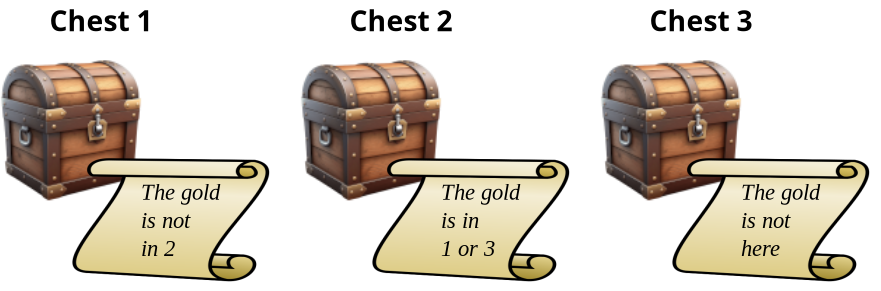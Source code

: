 <?xml version="1.0" encoding="UTF-8"?>
<dia:diagram xmlns:dia="http://www.lysator.liu.se/~alla/dia/">
  <dia:layer name="Background" visible="true" connectable="false"/>
  <dia:layer name="Background" visible="true" connectable="false"/>
  <dia:layer name="Background" visible="true" connectable="false"/>
  <dia:layer name="Background" visible="true" connectable="false"/>
  <dia:layer name="Background" visible="true" connectable="false"/>
  <dia:layer name="Background" visible="true" connectable="true" active="true">
    <dia:object type="Standard - Image" version="0" id="O0">
      <dia:attribute name="obj_pos">
        <dia:point val="22,7"/>
      </dia:attribute>
      <dia:attribute name="obj_bb">
        <dia:rectangle val="22,7;29,14"/>
      </dia:attribute>
      <dia:attribute name="elem_corner">
        <dia:point val="22,7"/>
      </dia:attribute>
      <dia:attribute name="elem_width">
        <dia:real val="7"/>
      </dia:attribute>
      <dia:attribute name="elem_height">
        <dia:real val="7"/>
      </dia:attribute>
      <dia:attribute name="draw_border">
        <dia:boolean val="false"/>
      </dia:attribute>
      <dia:attribute name="keep_aspect">
        <dia:boolean val="true"/>
      </dia:attribute>
      <dia:attribute name="file">
        <dia:string>#/home/mic/Documents/tomamic/images/misc/chest.png#</dia:string>
      </dia:attribute>
      <dia:attribute name="inline_data">
        <dia:boolean val="true"/>
      </dia:attribute>
      <dia:attribute name="pixbuf">
        <dia:composite type="pixbuf">
          <dia:attribute name="data">
            <dia:data>iVBORw0KGgoAAAANSUhEUgAAAGQAAABkCAYAAABw4pVUAAAABHNCSVQICAgIfAhkiAAAIABJREFU
eJzsvHeQbdl13vfb4aQb+nZ4/XKcDGASMDPAIDMAICLBCMglyZRoiTSrJJqlQMouusqWSyJVJC1Z
ZJEgWRRl0iyaWSAJCokcgAQwmozJDzNv3rz3+qXO3TectJP/2Kd7ZgxSlmja5T/cNfdN9723b5+z
115rfetb39qC//9r/+u73vuuPiq/RarwJinEmXfcffr1N9904sZP/uFXkpAUYXm+t9nL9aWpUc+0
noekVA//+M/8wuyv8hrEX+WH/b/x9Te+9X35eGu738qsV09n7dGDo+r+t7yp/MH/8X+2/7mf9d//
8x8V608+fWx1Z/YR27bf2c/0vcGYUe0DrQtorVkc5Bw+uMyoSDm0nHJwseDshQqdZAQhJkGoT5Ze
/lqRqT/5R//Dj7f/d+/v/9MG+e4PfHMq0sE7ZpPxNxa93r1pol+vRDiSaKWVVsKVU77h7bf7IET1
yFcevzYYZM/PKp6++0jmjsh6oLUUwYdMCjGXaFlIqQoTGGglB0HIQSLcYtDpSCmlEwESR/CegKC1
jrVxxcXVHR65NGWcjLj7jXdx8ugRtGuxziKkIlGSYyeWWdsoV8ZW/oz35hd+4B/8k52/7D3/pQzy
fR/76HLr3Fu/41ve/O7Hnnjh2NX13QPO+1SEMEGwedOxhWvXN8Zf3SnNo6+/8cTkSHOtSIKRpL2e
CH6YalF49FA202GmRSZV0rPODTR2KIXKpWQYhFzYrP276qo+oCX44Gmblq1pw4XtlpUmY/7YCeZz
TRIMox7c8fqjfOXJdZyxnJ5PuG1BcbjwpJlGSYVINFJJFAKpJF4pZPBorUEIRAhIrUFACAGBwFuL
MZYr21M++/hFnlyHt77jHdx85hSurpjsbnLH7UdpGsmkTjGILZ3nP7G6tvqv/9YP/FD5/5hBfviH
fmhpbmHxe01TfTx4/0a8laGtUcEx2dnChxDf6B1vu+cYGzsNz5zb4mBquKVoOTaXkChQWiMESAFJ
opFCIqRASNF9LxEChJTde0XctSEghMBZh7GWSdlw9vImX3x+lXGxzI233MJCv2C6vUEIASskMniO
9iX33rjEyXkRb1YKtJIoKRFKopQCJfFKIIIgyCQ+JzMQAlQSl0kEnGm5dGmFX/nko6yny3z4gx/k
4KiPCAGlNUF0nyckRqoXpVZ//53v+eBn/koN8r/85L/IK5/8SN26f9iW06GrZzjb4F1D27QoAQuj
OfIso8gStjdWuxsQyOBx1iJ8QxEs9545wLGiQSUaJUAIgdYKpRRSqc4wkiRLEFoRfCBY112pIIRA
CB5vPd46rDGU05JnL6zy+w9foF6+kXvueRO6LSlnYw6NUt585wG+8MhV5vOcd77xKFma46TE2kBj
Pd5LbBAEIbGNJYSAaVqauiQYSzCGEDzteEw9K7EEptWMR555kfN2ng985MO89e7bIQSUVGitEFIR
pMQgrJPyp9avnPvRD33s7/wn5bj/qEH++T/7saOqmPudxLf3b2xu4awB7/DO4lyLbVuctThnCd4z
PzfgpptuhKZitruFkIoDc4r3vu8tPPyVx3j+/A43LmjefDIjzQQ6y1FpitAJMksRSYFQGegMFwLe
Wpq6xQWBE5K2brHGYluDbRtc29JOdrHVDlvr23z6oa/x7I7gXe99HzefPMpka50gJISAD4FyPObY
QHKwEOR5QZFn5FmOUCouhRRIGXe4ICClRAqBlILQbTLvPW1dMd3Z4iuPP8kfffUy7/zQR/nW930T
WbehpJTd6kpaJFbw+9evXf4bH/i2vzb5Sxvkp/7lT580QX/eW3vzTf0pz5y7Sil7OBd3PcGCa7DW
cWihx7GDA5549iLOeW699RZOHz3E1voaSgjapiFNE6SUWBeQoebQvCZTnrbxOOuxVU09ndC2Bk0g
04pEpwityJKERGlElqK1oshykiRBShCIaLy2ZjbZ5qvPPM8fPX6Jk2+8n3e//S242QSHgODxAZq6
4qaljFNLQ4SMnqmViuGJAHSLHzxCCIQQ3Wvx4bzDtQ3OGMrxDg999Ul+44tneeuHPsLHPvohMgFC
qvgrCBBgg6D24ZHpZOuD73jPRzb+sw3ys5/4+VFt+FJV29u9MWxeeIbKCfqjpc4jHM45gjPgDQfz
loFsOLvu0DpF4Th0aJm3veVeplvbKCkJxJvz3mGtY3NrgwOZYbEHvaRAd4ujpERqjewSrxIS532X
dyRSKUIISNlderxzQgh4H2hnE86dO8dvfu7LpKfv4iMffD+insWQh4ieMptyZjHhpiMHCHH5uxwY
F7/LNkjV5TQCIcTFCgGEDDjjMG1LubvDQ088zq9+/km++Ts+znd++P0owLYVhw718KpgZ6PEOEej
kke3rlx8zzd+9OO7f5FB1J/35Ie+/WM/u1Sob7l85TpBSGQ+BJnQti3WWqyLF9MagzWWSWV46dIq
aW8IQhKEpC4nbGxscPvdb8Q7T17kJIlGJylpljEcDhlXjixJ6KcJKsmQOkEojRCSJNGkaYrSCUpr
kiwjyTK01qR5jkpSkjQlSbP9/6dJis4yFubnObE05KlHH+KlrYY77rkH7S060SSJpshz1iYtxrQM
Eo0PAe+JBkPhPBgErYPGOFrrcC5gnScEjzEe5wPOewKShVGf5bmET33uy/SWD3Pm+FFmsxnnnnyA
lIY29EmUQnh3tLe4/KYzxw7/xuce+FP/n2SQf/XTn3ivceGnzj7yZ0L3RrgAdV3hnYsoqHMrKQXe
xc9sjUPlA5QUCDwnjx3mvttv5OzzL7I5nvGGO+8kmBatE3SSoLUmUYrBcMj6pCVLE+aKLC601hRZ
SpIkIFWMySrC1iBi8vUIEBIfwMd/IIAngBCoJGPQH3DkQJ/HHnyQtVZy2xtuR3mHkgItYXFhxIWr
6yRZTlGkWJngpMB5i/UOY1vKsmR3OmM8mbA1nrC6ucWlq9d5+dJlnj9/kRfOX+DZCxd54ukXeOa5
s5y/eJUL11Y5c/OtHFlaQOTLrG1bDh5ajqHPe/D+xlM33JB84pd++Y//L0PWz/3E/6TrwfFHm6q9
y9QzxuMJQkqcNfuhyjuLdy6GnrbFe4e3Ld4HTNughGd5oDk4yPjayiqDfo8777ufe+64HVPN4oUh
CM4QbEMbJJevr3NmXjOXyS5fxBjsnEMJge9CBULgQwxPHchGClAqJl9kTLqegJlOmYy3ef6Fl/jf
PvcE3/wdH+dtd7+BtpySi13eeP9dnHvuZR5//jovPvEQ082rmLaFIFAEhIrJXCmJUtBLNGmSorKE
JJEUSqG1RmiBa1smO1O+dnGDx89d445vej9/7+9+L3N5CgSk0ggp9+F77YM1tnnPPe9+/xf/zwbR
r/7BDo9+zNlwl3OOWVmhkyR+iJSELnaDjjVBl/Tioghc8CilcNZzZWvGy5euMJobYL3nqYcf5Nip
MxweFuDj+wa9gny0yMqLL3F0eZEXr6/yppOLiEzjdULbtNTO0rYtznuc8xjb0lQtVVVSO4+zLbOy
pp5O2d7cYrw7pprOaOsK68A6S1lW7GxP+MIDf8zxY0c4sTDg/MsTnvq5f8Pho2c4dug4m6dv5dSi
Z75IyLOEXqLQqUIgab1AKo9QCWkqmUsUWosuGsSc5J1nc33MqF9gnOWpRx7ii7e/gQ++++0oDCFY
6AxCCCRB6Kq1/+qPfuvf3P/B7/7e5s81yE/+478jvNQ/bE1DU1exwAFctxursmRj9SqT8Ti+LgVZ
XtDr98mzLH5I8DHJCoXKB5gA0jjQks/8u9/mb3/fDxDKKd45Vl56hlvecDvSTUl0j9H8Ir/x2S8z
efkFZuMxKlGkqUarWDRqrUg15FmKFtDLMtJEk6UJPSVYXNK4xUWUXELgkcGDgMmk4tnz13j8hWf4
4hce4Lu+/ds5dfoM4vTpuLG84czpUxQ7jhtGM3yArEjJ0iTekhAkqUYriTU21hlAax1tY0DEsJlk
mtZ5prOKK2sv8LnPfpa73vA6jgxTtAQhOgTnHd55Mhfu7meD/xL4xT/XIPrkvW9xLtzpjMFZg1QK
Zy11VXL2mSe59OKzHD4wYjgc0i+SSGW0E3amWzTGMRwtMDc36gKhBJXQmhaJRQqFqCu+8IUH+Jb3
vpd2ssN2NeD3f+9znL75DoZDzUK/4PiNtyHSCcP8KFpCkeQUqSBNMrQOSDzBB9I0QaV7OUygVBda
tEL6gLGO4APOeWbTirlM453niYf+AzfdfAvvuPeN+HqGJBCk4tBczvnZQU4m15hLBSpRXciKKCsA
KElRDJAyosU0BIIQeGNo6paqaTm0PMfNJ5e5c2OXP3nuHF968GG+7Zvux7kGKQQiOHwIOB/w3iOs
+JFP/trP/8pH//r3N19nEC/Uf2GNFeVsik5SnLVMJ2O++LlPkfqGW84cYzQ3ZG44RGmNsRbb8TxV
XbO9O2arKRmOFhFdYeSFojYWKQQ6EZx/7mmu3X0Xi70ep06f4cTxE3jvOt4ocPLIQa7PjnNQbDPX
TxgOE/qDHCkk3nms93GHCnDe40OIMFmqrngLBBcIAryLIXU036c/yDHA5uwcTzzyELfedCPzqUSL
sF9+LI+GrNuGhbkZg2GPoBUyywjOEhAoHSOGR6BE/Fu2MTTBIPOMuV6O8LA4Lrnl5EFevr7LAw/8
CW+96zaWsojGBB4RfERnAaTnRtmYjwC/vWcHBfCJH/tR2aQLP2eMmTdNgxCCuip54LN/QGKm3HTi
CAeXFpmfG9DPs8gzKUkv1aRSUqRJ5KVwlFWNlCrml65CDsGjREBLycrKZe55y/2Ettkn8IQIyODI
ZGDLaA71W+aKgE40WZGS9zLSIiXv5ehEI7SiN+hRFDlZkZFlkX9KtCItEnSiSbN4TYFACIEEibOO
p545R37gMDeePIEwNYTudRlY3ak5shBBgcxSVJ6h0hSURqYZSidIJWldhBQ61fuoUQqBEJAlirZs
mIxnvLiyzuLhIxxZGGKNiSWDaTHGYIzBmpa2aYe//qnP/9prDPKO9330dSLJ/7tyMo0J2jmee/px
rr74LAvDHqpDG3meI6XE+UCqFUrHQi5RCqFUpAyCp2lqhNRdQRWNIqVESnBtw/LREwzzDBlsrIiJ
sTxYg9aaja0xx+c8vSyh6OUkeRopDRmLxbyXd+SgAq3QiUalGqn1PvoScq+WSdBakiQKZyxbOxMu
71ScPHOGQsbiNjhHcBZCwDjLoYMFvfl5ZJISRCxY8R5jHW1rybIUqSSECP9FiNC7LStMa2nLmnLW
sLqxy4WtKXe/4XV422BtBCnWWKyxGOtwzp2+7763/NJnv/ilCYAE0MXgG+ObWkLwTCe7PPGVL3Dq
2CFuPHWCW286w6EDixhjWF1bZ/XaNS5fWmFtbZPJdIqxDiUVuVb080gy2qZkD5y6IKiNpbUO7z1f
/OynSYdDgmsJtiHYOi5KCPQ11KLPtJY0xsYK23uCiAk96xWRpc1SZJ4htcYAVkp8kaP7PbLRkHxx
RDLskw4K0jx62cmjS9x56gAb557nxZdXCELhTYszNd62JBIubAQQuoP0EqztKnlQEoo8AdOCsUhn
CXVDO6topyV5mpJqRZanLM/3OTrKuX75Mi9dXqUsS6qypKoqyqqiqhvqusa2dbKYy299TQ7xPrzd
GRNpa2u5snKRYZEwP+yzOBpy+MASUsqOXpZMq5q6NbRNy+5kwu54k7KqCN7jEDgkAUlTVaR5jvdg
HdQ2oKVjMt7hyvXrjIjUi7cOH3y3Ux3DfsGVXU8/9dR1w3x/hMgyQgg4pRBaYa3DGINOEvL5eaTW
+LaJDPEe5lcenCPrxz5HWzecOrzAzctrnH3uGW45fpBhqPeZZGcNtnVcXtni+NEBUsxItMZai5Ii
QlelkELg2xZvDCIEEsBZR1OWBGvp5wnDXsryMCNd2ebchUssFafAW2645SRHz5zmy595AOf2KB/e
A3xi3yDO+duNMXE3O8vKy+dYnOszKjLm+pEVTfJe7E2E2NpsjaFsWvI8Y3dasiQA79gdT9mdztid
TKmqit7cEnm/j3URKjZKoqTj8Ucf41ve9TZm65djsec9zsUQpoXnaqW5gRbTWlwISGMQSuGNwQVB
mmVkeYHSCuGjMUWSIJE451HSYS1oJWjKktmkxNnA/LDgtuNLfPKZ57l67z2c7AVECAgRcNYRbMPL
52eM6l0OnD6Mr6ORm6YlyzOcdbQdqqrKhspYyknFdFxSVi2TWcXWuOLqxpjLa2PK1vLoE0/yutNH
kL5l9eKzFHKTutzFugRPwHru/61P/Jj47v/6vw36l//FP1FXrLvJdEnWtoZrl87z+pMHGQz6DPo9
Uh3zQ5JleBsXLQSQrSFRkfDLhMciObAwRz/PGA36TMqSSWUI3hGA1gqkdGglOP/iWWZvfhN1/Upi
3aPxhXOUrWc8sxSpxlYtspeR9nv0sozgHFKrSDoGj1AykoPe42Jdj/fR25uypJ2UeBfRTdrLOXFo
gQPPXeHJZ77G8htvQtiaLM/xArQIXNyscVur8PTLtFVD0xi89+g0RSUKKRVZ1iVyqcmzhKJXMBwU
LC8OOeE8RzfHzOcJdes4tztmbWOLfqp46YULPPb4WUaLJ5C6C+qBo488cXYZWNMrs2Rp6XCez8Y7
OOcoyynKG1IlydKUNMtJEw0yIgCpJCFJ2BlPwHuyNCWTFUWa0lqLc55epmPfwKYYY6ibBpXlBB+w
Doy1SALX1jfpNU2XPzzBO6yPBWaaplzb3GK+JwnWkfiAn0xpq4ogFSGiVXwA6WKzytRtfLSWWVkz
mVaMtyZs70wpq5Zx2TIta7YmFZV1jFcusX7jEYbC8O4PvB2tFJ/67c9SO4nKc+bnchSeJIldzixN
9rm8VCu0EhjvcS5grMc4TxssuI6ZloKeFgTTsrG9Qxjk9EYHEQKq1hBMF9yFELTmNLCmm9amqh2L
euca5Au0TR0RjIiIZq8fkGpFCBYlwAbPYNAnOE/bNuRZEikRKUFIFIEsDfR93PlmWhOcJ0BEKkoS
8HzthRe468wxqskYIQSHTh2nKUvWr60ivOXaxHEgG7OzMyNIiQ1QzWqqqmUyntFWDT50cLPrPCap
Iusgb55q5oqM+X6BtRbvPONZw5XrmwA8fPkyW+PbMaHioU//NkWm2BkL2ralST2JCBRFjhQgdezF
ayVjnhJQt5aqNTS1oWksdesAgfWe2jh813IQwbO5MyEVsWIXUiK8j30YYmvaWI4C6ESK/IWXr3Dl
ylUOnRrgTGxjIqBt2pg8nUf5mDviS5ZEJxhXozuSrW0anHUoJbEhUNcN3jm0UmRaMm0adJZHTspJ
EPDMc2d5w5mTTOsW6Q033rBIsys4f67EucDz10uuvXCB5aV55ub65HlCXyuG/ZTFuQLV9eFDZ5R+
FmF4miUx3zhPYwzGWNKgCCFSQb1+j1G/RLabrG9uk88lPPDgJdJEMXfgKK21GC/xPlBXTRREVNFT
vI8Md3Ae6zx12WBcZAcaY7EeGmtpWkNtLJ5YxI5nMwZZrM/OHJvne/7Wd/H5z/0Zjzx+DghMqzYD
0K31BWmfwfzBSMrZGC+djUXerKpQWkd+KkQawVqH72AqgFaKJgQSrfAu9sCzRGGdo2oaICBxHRMr
MC4gcAgt2dzZpa5qZtMJf/Sbv4kUMK5HSClJ04RjR5Y4cXCRuWFOmoiuUo87T0oZG2UhsLs9RYqC
fr9gUrUoJbvu5iucU/CByLZEcJIqxcrVaywlywwXDoKAqqqprWOsLWUmUDJ0fUQIvkInsWK31tMa
R9s6rI/GMc5FrzGWtjFUxmJciKmgbhlPYqNsslnxwB/+NteuTdnenYCUNK2JJchtb7jtv3n8sa+y
u7ON1nEHOOeYTGdUsxnjnR2stVRNE3NKmiIFGBPxubWWuqqx1oLSGOdxxlAkiuA11qVUxFZvZVrQ
GcZ5hJDgYWc8hbpBSMWzl1pSrZkbOUSwCCGp0fu0/7QN+CAIAfJUkaYyih5cIMsTrHGUVbN/fW3d
4pzvEnqgbS27s5hbPIJMSyaTGTvlCB1c129RzOqWjWDohaoLT5JcSfJMQ9nu0//WQ2XM/t8wNjaz
mtYyqxp2xiWzuqUN0LSG3VmkiB7ZqHjpwgYzn2CFjt6MSH71p/+p0Le98e6bT91+R9hcXROXXr7A
ysUL1OP7MFvX2d3dxQvJIefw1lAnURKTJAlZmkYqwFqcidVnWVaUjWHUj42mxHlG/QIRPMYFGtPi
Q4LzAouH4JnMSlQbE/v8cAACTNviA5imZq2yjNIZVd1gfPRCEBRakSZyn1j0LmCdQ0zr2DsJYd/T
9yRKVesYlw2TaUVZ1gRvqcqK8azk0Kjg+77vu3n00af4vU8/zKXdEjPwFFqRZAm9VCOmHhmjPkGK
yKdZT20sZetiC9kYysYynRkmM0tlBM4Hmrpi7DTBB4QU3HTrG7nrzCmOHj3MsSMHODhKfunIUu9v
a+vctdmsFLPaUMwtcvqWYbjxltvFbLzLeLxDuXmdtfNn8eubpElCr9+jyDNEp8SQXU+krmv6RYYS
EKxlZkwk/oJDC1DBkyqonMXR0SoItnbGzCceZ9qO9wp4YnPNuMB2A9tVg7GvgroCjJOIBmQg9iaE
iKiLgLNx4WwXzrzzGGMxQNsYXAhMGoN1nqaumYynLBaCR7/4Ga6tTSinM4xrWUolxjhCbciieKXr
58dQ6QIYG0Nh60AmKb25QywfHnIoSfHEYvqjp27gXd9wL4sDyVwvYVAkKOHAluAqhGsIlLq2VaZ9
YMO0BuqSumqDaY2wxuKsIM1HZCfmOXTmdbRNTbO7xtaVi1y5/DIihNijyPOIy1NNVZadKEAgCLgg
sC6iCq0VorVRRiQU3oMIjp1pSX+UUTcGETxeyHgj3kW+p3WMZy02c/TTBNslSSlik2hsHJkU9NOk
63+KrqPZeYgPkTtynqpuKY2lNo7JpKRpHa1q2Z1OeXqyy9Ur15m1jplXpKZhzVtUIPbis4zecMhw
tEgx6COEIhAi09whUe8cbdMym05wsxkqTRBS8qF33cSJ/mWCtzAJ2F2BAQQRlemOym999pJujLmS
4tGzbTavjUUxGOKdJ3gfb8pYmtLig8cnIw7e8iaO3no39WzMbGeT1ZdfoJ1uRi9QmjRLUSrWCVrr
GHqswzmPVgLpHKJbVI9nY3ObpcGhLvnDPW+8lXe++y38r//2dxmXFbOqYaYF3hta48m1IOmUKD4E
DAIvBcHGpNramAsI4Ltka62jtZ6qNtStoaobpnWgNA7rDXVVopMEkw44evwwo2GfTEkK4TpoClpK
nGmpplO21zYhREK9+69j7fbSv0ABvqq57xvvZVBfYreNVH+IUA8XfFcUBubO3EfYvkg53b2ibV1e
ur66xoUnH2FHLZFkBd752Cv3vntEEXKU0ETOyrpAKBa58Z53YtuatpoyWb/O+sp5vDVIAVonJEm6
nyytdeADrkNckkDpmki2VU3UqtVbXHn+EQrRUtY1TdvSNBJvPJV0THVAK00IXVvXBBItUMLTGk9r
LC6AEns6qsijITXzy8c5NBziuqp7TyEjlUZ4T9Lr8T3f/9f5zGe+wlOf/zSNEF2/pRO+7eWm0EmH
pCD4QPdqV6yG/c5pVihOLFg2dytuuO99XH36TzHTrcizdY9JZTmSXaTavIqr2xU93p2s+KRHMzrF
Qt7fh5F7hnjFIAEfPDi/34Z01rBZTcA7rAtkyye55fgNOGtoZrtcv3iB8c46BI9SGqSCIPCujV0z
EUXU42lJVbUQPF948HkOPZ9zfr2mcYGybtgKkhRHkqRI2clJu2uMtL4gyVPmF5Y4OD8fvVMpvPeR
DJQS27ZU0wmzrW2Ekuy16PbaAyjBf/UPvx+18TAffOdpkvQDPPbvP70vAwk+Ui9R2BKf9M4hhMDu
6Zo7s4QuF2ZBcPmll7FItnYnVNtb9HTUHwQXsMFz6eqYZ168yjBNGBWja+Jf/7MfHW7YYqspS50U
Ef97H/VHvlNJeO9w1saffTRIcDY+7xx4G4k5b2Jnz1oCgeH8IonweGeZ7G5z+aWvYduGidUEEXso
BM/SaIBpmk7zZMHbqHbxYEzLocTRz3OWDx/i8JHDSCFI9liEuFoxsbaG6e5O5MNCFLeFTt0W04vY
35n7wrju+ff9tW/nDUcaQjsjOA9zx3n07Bb/4Y8+3/F3nSJ+T6D3KiNIEa/Fh2iw6CXxteWDGbmw
bMwqbjy+xDCVBALORqO1FqbGslykjFX/Pk09MTJbcEE6ff3KJdp6ik4LFhaXu7al2G+z7t0MoROJ
RU3O/sXtoRAAaxwbq9e7XGQ5c8MN3PK611HOplSzkpdefIG19Q1mZcPubuSiBkXGwVHB4vyIkyeP
cOLUUY6cOM3iKGd+NMQ6z6//4q/RTqfxOl4VvUXoRKDdou+p0GTYizSvusb4GzHiC8HN997FmQXD
zrWrpIfvgSJhev7L3Ly4xPTNd/Lknz3yivH8K4LTvS8f9opkse9NPgSkEFy9OuH0kZxTCwPMuGJL
gOtazU1rKZtY1V/Nhn7NmEsC4J/+83953Vp3yFobY7Np2N5Ypa4rhJDMLx4AoSIr610MWd4DMY77
rrrH7VX5sV25n4NC4NSpY+BaTBubYAcWF8m15szNJzhzwxmGhaSfSnqZJtEB7xp8W+LrXYKZ4a3B
ec+OP8hv/fpnKDc3o+5sP42G/V0cqWjxiqH2lfNh3zB7npHPDXnf++/Db73I1bHmxDv/Jtu7u9Rf
+wK5uYqVA7785fMIZ1+l8X1VaBJ7+SXsX4PvQqpzntYYjHDMFwonNSR5RJ8+atC01uRpggghnF3b
Paq7z14NIRyKjKsHoZg/cCS+5AxbW1uYekrdWEajUZyF8IG99wv2vCfsGyFeY2RxtU4QwdE0NdaY
2HO5vALe8653voGT+iJ2VmF3LLs+/l6kZtz+3/HeE5xH+k0++tG38wdg4Oj7AAAgAElEQVS//yV2
Vzc7xjfE9Q/EAgaxT2bKbuf6PUOJVxaUEKHnxa8+jBeBs1crHr30y7imZsFvc2wkubB6lWDCa8LQ
nklj/olUSdM1zESWR1gsJSqTJFIw0JpM6wiL2wbtHLnwBGvAGuqqwhLqqpqsawDr7DWBu/PE8pCX
VtaQXULcyyFz8wsIFpAisL25znR7l6qsGA4HpEkSa4vOOK4LYzHMxfyRZRnz8wtc2Nwk+K66txYh
BdOdLbbqDazt1BjO4zpUt2fk2M2z3PDm97O58jU2zz/GmeMFD1/rFNAu4KV4VTzaW7nQGcy/6qnQ
hbK4abbWtnmmEgxzyXTX8uwLX2Vh0GPpgGClFmxtRKqk7iry1jn6oxE6S9F7Yg+lWEw0upNONWWU
3tLxer41VPvjDeCFQGpNkmlMGftQSLny7x980uno1v4K3jG79hK7WzWjpYNdlO12gbNdfvD0+nP0
B3NIIZiOt5hOp8zGY/r9/r4hY76JFbIPMJ1OuXLpAhsbGxS9ghtOneLYgUX+5EtfYrK1xUa2w6Gb
7qVX5Lz02AM4awnuFW/z1jE1kHztSa5dvsR0fZfHnt/Guw7xhMi+7m/81+S111YIUkR05LtN473n
8hVDngtKkXH7Pfdz6223cvGpR3nh+ecYFDlpntPLUpYSjZYSawxtVeONQVkRqfiqC51CvKKU33t0
oMK5KN5TSvB3f/DjtLNt/u0vfCqurffr0LVwjWmvOue4+MJ55Ojo18VbISKJB7wCh51D6pzRfM7i
gYPMdjepyhk7O2PyPEMphQiW4B3GwsrVNba3djmoNJcvX2bt0vlIXm7PCGLM4tExW+M1rq9P0N6+
xkNd69kYVzz19IVY9Mk+TRPDiGdP9RGvV4hOuRF8jPaR2EKEWJyWHuq2pW4NFkGS54gk5fLWLodu
OM1999/P3ffdF55cWBBXV1boS9B4qGuqKppViD3jim4ecc8YgHfx7+9B41cn+/jbCO356pceIDiD
dxaJJjh/bd8gzppLXijmT98OgTiQ081EsG8cvy+y3l+sjhkOtQMURW/E3GieyWRCXVXsbG+T6CQK
pgMsLs5jrGV9YwNXV9RNw3RWM51sceXaZ1Ei4K2nl8RexF4IDC4gfKBINLWDy+uzTonfFWg+vGYT
1SZW5NZa0Jr+cIhOMwiCPNUsKUWmFVpJmrphY2MTW9WUreehhx7hwoVLYntrk6ZpSLUmqBhqhBD7
iVt2Yrk9X4iSJ7EvCwpdvtrz4P3cFQKbWyUPfuUsjZekIgfhcC68YpDZ1rVPlVZVSZYXWZbtu33Y
w9UhdIKzTvbvXNf3CNxx60meeOpst4COtvXxxoseJ+fmKMsZdV2ztrqGMTlZovDWYK0jywvKcky/
MaxtT5FaMyoSzMzvu3pwXdhyHu/h0kaNCwl122KMpTGWrCjIejk6SdFK0RtIlhJNnqXgPdWsJKpq
INQWE6DpUJBzhlnb0jrHxtp17r7z9dx3/1vCc08/KS497gioTsEiCQG02AuTkcDc84jYown7sDhS
N27fo4Lf86ZAPyvYmjX0spQgoz6hDVzYN8jP/MIvXv2B7/97m7vbW8evTydIpRgtLNLr9RFCdh+8
hyr2ikWPloH1lZdoxuvI3nyHvyP8Dd4zayIfplTCyTM3UZYz2qZhOpuQ69hLGe/MCHXJQAq8s8zG
Jo42mEBtHLU1zFoPaR+ncxj0SaSkpwR5kqCliAK0psEbi/AWfKA1Le101s2d01XY+5s0cs0ixvVY
yMJ4dwdrDSI4cfzQEt/28Q9z6NABrl5d489+/49JVIS4at8jwr5xfJcfBFEcvh/yO/Y6tnLjhQhn
yUSc5NqynhZxvTLu9/YNApDkxeqcUMezLGPl0gW+9MBnOXHqNMdOnmFx6QBZVgBdou1G2pqqZvvK
VaaNY5gNO1RkIbh9xBNiSIwiPB/QSnLw2EmqqqRtDZeub5KXWxiVY3WB1Xk3RyHIsyRCx2FUDkrT
EqyJvXmgmVUddPUdvxy6CaQQ4W63YLJDKHsQOXSqlN7iiG/78LvpJQGC45EnLrDaVLRtS6/d4Njc
GDnb5I7jS6gPvZMHP/2n4MEC3dhQLECF7FiAqK7phlhwLtBYR9maiNKsp/bgdYJIc/K0IOspkmAf
/uxjj738GoOkabYRQqSQ87wgBI+tZkzXVii3VxFJzmC0SP9VXuOcpZEFSQFtU8ck1xkjdEOWe/lt
L8577yinkyiUBtSBU7hpPxZwbUviXFxcIfCNiWxxlyviuu7rITvqOyB9t/P2PMDF90jZsb6vLgb3
d67nfd9yP2HnRbaqhs3NCY88fImTd7+N4ANPPf4wtx7vRZ3wzpTji8vc9dY7efLLTxAjU7f7g6e1
nqY1NCY+Zo1lWjdMGsOktdQucObMGUbDPn0t0QJSpUikIJUQjFvdu7xXD+ys7g3rJ2mKDIFMw/wg
Yzi/gENStg2rVzcJCLI8jwqMEPVPMeHFnaiIbKfsVOj7U08hKlMGRcLOpAI8s7ImrepXrkLEnhwE
lIw0SKfbfqUiI86ESzwKASrS76FTvMtufNm78JowtRd2lRDc8bY7MDuX2d3eoapaVjdmbE0bTkkd
k3l/mfWNdbR0JJmmmFTYqeHqxnYEDY3Fuijii6qcOKYnBQglKbIkAiTvscAgTxhlilQKUilIpECJ
CA5M0PuTufsGcdas0slWdJIAgUREUfUgT3FCkSSeLF2kNYbdSUk2v4gtZ9SzCYSuWdOdkhBnK/a4
nbDPc9125hipCjz8zEsg1GsWzIfAcK7gR/7R91DubvKzP/e7zGbRP/ankzuOSDiHCAEvxD4kV1J2
9I7fp8T3jLCPT4lt1iOLBatXLlDVhu1xy8X1ltGJm+nPzVE3DR/7gR/mySef5Ld+7id5822LCCFZ
362YtIZMCkaDglTFDSaF7JgaQSDqs2a1wruAblq0VsxlmjkdJVKpjF1O9jZxqtb+PA+5HDoeX3WM
r1aSVGt6aYIVCp2ATjxVoxnOL/BN3/odnH3qOdaurjAe7/Dic0+TKUFR9NCd2nGv1Ru64vKliyvk
Ms56h7SPD2K/sxeAQ3OaFx7/EnU5pZcFpt3hR8EH4nRGQIXoSXuwfO/Lh1eS7Z47eR/iYE6IA6nB
O7wxXLq4gjeGsjasrO6S3/ROzj76ID/+E3+Tm2+6ASElx0+e5At/+DuEsIVONM44lgcFiYJEye4U
ioDWsqOLAm0bKCuDkIFUSbQUaGI131exaFRCoMQrYbVyrH+dQUzbrAudxh2oOiLRWVRwpIkm0Qna
BaT0BCFYPHaCtNfj5C030Z8bsbmxytlnn+XcS+c4eGCR0dwcedFH64hJ9uLZ7rRhtRwjkxzdEZWE
Vyi7ly6t0Y43EAgur7ckSbZX/sVQ5fcq8L0m1x566hqiHbdmozUILkLjGN8ts6Zlu2x4/d03oTrv
qS2kBGYbVzn/8sucOHk8Kl285+CBRRIzoygyQFEkkiQRZFmcRxFCoKXohogCie56JK7Ct7FzqAlk
iSIREVAIfNSTeY9A4YPf+jqDKBE29yhr1U3B2m4W25g2amrxCJWSLCwyKxv++JN/wMLSAdK8YHdn
GyFAdzMg450tdnd3yXp9ekWPNM32K+msN+oUuPHnyBsDwTNpA4+d2yLRmrnRCLeH5UOUXXr/Cnku
AoRgO9lq5JoaY6hbS920Efpai1Jqf6zaWsdO0+KFIFMJgqh+nE3GlGXFZz7zeV46f4GmrmKi3rrG
4YMJvV4O3rMwn0ddb4gql0Ev79wz1ktGRmBkUklddVJRKSkkURDeCTLwkRAVwM60vvZ1Bmma+npS
ZHjv0EpHPC0kwUcXy1Q8jcEJyeDEaX7vV38FIWQc5E8TrHNcOv8C/SxBScEwT5FaYb1lvLtDANKs
IM9zhEpiXuhCig5RNO0DZIkmXViMchtrcSHKhYSL7dm9qdy6baMOyliMdwilKBJNLhWJEuT9DCGi
DDQQE7lzjlllqZyjaUoW5nuUs+78kqZCphkvPPs0Lz73LCHE2usbbunT6/fp9zPq8RbzvXiQgQqB
NMn3w7vzEuscWE8GVDLyZq6LOHu0utiPBXtAJ4Ttuvl6lJXTrrXWhOCDEEIQpOyME0XGiVKoRGKc
B2uYTnY4duQwO+MZ69dWGC0tc/TEKeZG82ysnEcnCp0kZEJS5IHaBFpn2dnZRuqUPC/QWmOMwVnX
DXR6grWYto1IxrgoYg4w2d4iSZO46FqSa00v18zlCUWqkZJOja7ItNjn3/aEBVHP3CICFI3GBE2e
6zgoKmCyu8Ohw0e5dvlSHL9Tkv5ogZvf9K2Ina8ipGaQKIZ5ClKQJTqOMUgZqRLvMT6eYJQaRa4l
ukMseaL2G1p7RGPH3OK9t44w/jqDVHU11emCA7T3nuH8Uiyk3F6V7kmkRinNzDiUlAyLhGPHb+Pc
+QsURcGd97yZq5cuMtnewFpDr9eLk0eA1lFnpbXCBIXK+7RNydbGGsrWVHWLDQKhNEqlKJWBikRh
6h1D0zDKNAtFQi+Ng55KSvJMvabeMMaTdCNs8SCgKBkKIVA3EmM8udbMKktepGRZytL8kJULl8nm
l0maCbqc0BQD7rj/G3j87Mu86WAc2syUZFCkKK0iWBCQdrnDmFip51rRqFhrSClwCAZp0tU/7G+Q
vR6aC5T17BXcv2+Qmw6PypdnfhaCH3nvSdMMZ8v9hBtCzCdCReJPSkVTVfSl4dabTrM7KekN55hf
OsC1lQxfV6R4nE6jOECAlFEqVFqJTlKkikOZy0eOsLm6GlGHeKUDKMUeiSmp0rg7B0XGIFdoTTys
pqMzhAhIEfvwSkGaqI7OiHvTWod1njRVZIlid9qQ5wkhBO6563Z2Z49xbmMb3V+G0RFuff0daAIX
nvwzvvE778Ebw6BIY/FrPXmiCM51an8fz/eyvpsdo2MpYjgs8iwCjJhq9kGIB1wI6w+9cMF9nUH+
8U/8vP/Bv/8Ptp3xI4A0ywjVrJvL3iPPIoTVSZT3NHWNs4b5QUaqemglyft94lSrQAuBFoGmM6Lo
CqJMKFyXo4QIZFrSz2LVvc/3CBlPeAudBktLskTSzxOyLH6f6Ag96QyZqr1zqkRHZYQ4v+EDCQFd
pDjrKJKWtbUtkuRWAP7kiw8yHObcc7LP2OcwWGbBbfL6bI1v/ODtZKlmNquZHxSRXOy2uk4zJJ6m
hdpEJaMIHhVr1X2xiFYqQvK9393rlggJwb/muKbXHK1x4w0nVrevXz79wsUpOklws9gzDx2zKwQY
a0jzgqwoMPUOvm1JcPS1ICsyxpN4jmGmJGmWkuiE1AeqbpTY+jja4CEWjgESKehpGSEsIDsmMPYZ
BG3bUAO5DvT7OkoxVQwhUkeeK1MSJaOOVoqo962NRbpO7uo1TdNStoZ+plnZ3CLRKafPHGQw7HWS
2E5SlAjSTJImCd4H1jamTLdnpAQS1Sn8u0ZXax22K4VyCV5JMh2PIbE+4AOkMipSorDuFXlE8AGE
/IsNsnLx0rX1lXNYMSDLcmZdv8MYi7UOnUSrp1pz+NgJLj63TmkMRR0PKMsHA9qLK/HQmESRKk2R
Z1G41rRU1iN0QmPbfcVfZAQgk6IzSFQEhn0ijDjirBW9LGE0yEgFFFnSCa9ByySO1nXyUjqtVJao
SLH7QGsswSmKRFEkAtNGUbSWgrlBxnjaMp3NmMxaxrOK7d2S7Z0ZVeXoacn77z1NL40Gd9EVulyl
UZ0ntnsMQcf++s6Toug05g0PHD59lLWL1/aYh82/0CBlbbcqeqRpSqJ1ZEulwDobz/qwrqNMLe/6
wAdZue317Fx5marapqwNR+bmqcsSaw3oWBBpETppaQrCUtpYaLbdZ3sfO3KKKMiWoqNa9qhi71EB
EiDtkM2gSBn0C4JzpN1gTp6q7hiMCG8TIfBCExJBUzf4roDrZSn9QUZvs+LBr55n5cp1rqxOuLa+
QyoEuZbx5B+tOLI0x4nDAw4MU+ZkQAm5X13v9WhkNyEFUX0jiGMPrkvcdNzaHuX/oY+9h5NnjvC/
/9Lvsrtd4xF/sUGcD+P+cIQ1hkSr/bkH0QnBEi0xrWXj5bO85cPfFl53+21ceOmCqMqYSw4eXGY6
3qVtGkS/h5AKpTQuBJSSFFmKDw2tsx0MjDcYvN37jhA6l94juToRg5QxUUc6QpLJGK6klN04XVxw
7z1JN1TT2IBWAt3LqdoJEtBC0M9Tbjy8wNmnzuFcYEBgea7HpG450MsZ5ilzw4wDC336ueTwXEG/
n8d82sZ+DUp0axZ1w3VjqW3kyaqmU2Z2eja9V6sEz4tPP8HLzz/FZFoCEmftXxyygm3XYoNFopIk
VurWxmMgbOyMJUKgm12+/JnPi2M33sCb7ro9jIYDVlfXxb/7nU+yeu0KGh+PuUh1PIMkCHCxfyCk
iInRe3zoEFLwiP1e9N7FdPboIKsUEtlR9lmXN6SQpAqClGgVH845rHG40HFJeFpnKRKNFoLWB3pF
xkElWZxL46yK8Sw3htY5ShM4vFiwNJ8zlyWMeilL/ZzgHM4GrHWEjsWFWPk7H48cTKSIYVmq/Wvf
V5p4j0PxpYfPkaUJRdIn1wGhkvVX2+A1Bmnbdl0lWeRYpGZaN+zOSs6IEE9cUAWJkvRkoNm9wtnH
dnjiyw+KNMvZWLvOtZVL7G5c5/jCkH6/T6J1HEPwAQcECcoq/o/qzjTWzus6z88evuFMd+TlvSRF
SpQoarQ8aHANu3WdGAkMw0X6p0VTpEZRBwH6p2iBDr8KFAEa5IfRNijsoCiCtgngIGmSIgmSSG4t
p9ZASR4kSqJEUhQpUZx5p3PuOeeb9t79sfZ37pUUQYkty82GCBEcLu/51rfXXutd7/tuRTV7+UMI
qKbZRWdDrLRm4Kx0t0YLW8NawdnEr0qYLWkih2hVNTNU2MS/4+PBmmhFqTVpapmPwKCL4+HGaRYG
KXlm6KSWfqLp5SmZaQsCJ4Y2LQi6Z7wS57OUtaMo68j/EjVV4/wsZYGMIzrZHIlGdrMkiet7vtrb
A6K0Wm/Hjom1ND5wfWvIc6+c467bDnPowBqdTHqJzDuSyQZbwymvXb5GMZ0w3RmyujRgadChm2dk
eYpS4uSZWmGsZ0YzjaTrlgjQuuPM5h605W+s5WPp2JIM8iwaqymF0iHuFkWSCvXVNW4m7GmNLzWB
+cyw3EnwIbAzrfDeM3WCj1lrSBIjyiyj0VGj2AqSqsYzGk8jzqcEWUDOhqKsqVrVLQI1yWi53n3x
kDmRMS1BAoJSrA933jtl6eC32iauhRQW+j32z8+zvj3m4vVTrK0scWh1P3meMUgNDBLmbl9jOC6Y
Fsu4YkzHQJ6LTsQYjQut86f0NEZraKT7JULmsDu3aINDEIhaUpaPacNB04ipWCIgX/ABrwKhUbEo
kPQXnJAkEq0wWSqfUWuaqibNMirn6Ee0WSNyOWPFz115kYArwDWeMtpMGQVEUmAdlbjeBXxTM5qU
rI8KrmxPuLQ54eq4RiWp7OYQom4l2kh5R1CGG6PJe++Q0fVLN/OVI4LZaz1r77tZQpJn9OcGNM7x
/OlzzPd7HFjdxyATl+rgE/q5JTQZxtUoJ1xcaw1pYmcioBC8MDWCxqnoQeXbAx3aaaEP6m3HiYrD
sxCg9oGqdKiippvZ2UxE2xa8C7M/a6xBB9GFOxSlcySJJXEO7QOhlcMFOR8UgTpokT0D0ZAksvw9
07Jkp3RsjUt2piVbk5LtcUnhAg5FEokTCYEcj4vFRsvYUbNPGAjOuWDNtb0xeFtAsl5vR3i0bvYw
TMQyjBITL681q0uLNK7htQtvkWcJqysrLPa7DCdTnFNkWYpVCaGuqBvBlhRITg1x0BR3AIqZtrDd
JSpOAWcNFER9u6dsHJuTEu8DS70MEw/0+AXlPx92Z+9OSBlNEMvXNEvizEeRYiBIsxpcIElkx7qq
oq6dsGImFVvjgq1JyeZOydTJvD8z0EtF6nYwT6N+Rhjt29OSspTdKm7PkWERCRYt6uGCn9zcGr3N
sP9tASm2bqzn+YInBI1qp2AKHcBaQ9NUaGPpZhmolF4np6gaLl66jFKKtZV9JN1M1EhWk+QJVe0i
Y16MM62Nmrx2qhdlzi1tRsV5+O4Ks1Tmg8xodqYVNlrvTYp6lvKUancSsxTR4mIhBFIVME4oP75t
c6JlVFk1bO1M2RqXbI5LRtOKwkn11EtEqLm2nErVFF/UEHdh0wpAa3HYS4wmsRZjGkE8mgalZDTV
nklONszo1KXrbs+HfXtAenO9qhbGG1oFXHxQmkCmIe9kbI0Lxj4w18sxicUq6K0sMa4cFy5dITGG
A8sLWJ3RAImRw6v2gi7qMFMKxCorlr8xIAHFLceP0kkUZ196TdIm0MTKKtGKQS+jlyWkMR3ErRWH
RAEfvVB8ULimEUZkEOJaXTt2iprRtGRrUrE5LtmZiJ6qkyT0uindxLKapbMbG6wV0oJp/ReJOn0F
QWnRNXo5q2wQV4fEAEHK/1bi1tbyIcI7Dv22dPWugOR5v668r0LwnRACabTCaMs8pSTtuLpgkCd0
MoUyhnGj6FrPwZUlRtOCt25sYBQcWJqnn8eDN4QZ2Vixm0tnO0BmA/TnO/zCP/hp1q++yaXXL7Cz
U0ewEnIV6FpF7hoSr6PenZlbAq27m6tETTWt2CkqticVw0nJpBHowmhNL0vIrGGul7My35NpZ8TA
pKcQWMSaliUiBUEdFDWKvCNWTWhF7jyuqim8wyEvDkiwMmsheKQCjkS7tsoivK0HeVdAfv23/8B9
5Rf+0bhqQqec1thMbimovWNclGRpIDGKUdGI1ZE10Q00MAoW5ys6SQq5wPSXbm6hfM3yXJ9BLIEJ
u/2FHFRi4a1D7FVCw5/9/v8ieMfOuJx17i4g54CT76EclzN37cm0ZKeo2NyZMiwc24WQvPM0p5NL
OdufG7CoIUutnIdaQXzw1hqsUqRW9BwmMWjvMVYC0sqelZKK0UXg0HRSJkWFQyQPSUTGddxJdZC+
KUQo3qrZXIpAQBv9LmN++85fOHzL2uSNN94QEDFJxLwx2oyD0IKWuimGeDeIStAEBpnBKEsINT76
Vy3M9SjLmsubY5p6g32DHnm80EUqqYC0EXFMG+DaxpjN9Q18UCQmi32XJ3gYjSbsjAtx2ylrJnVg
WtVopeilRiwAs4SD/Q6pFSKaaBEhsUYefiIvUYt+tLvCaiFiGwImSWbsm9Z8oCV+GCT9mbqhaWr5
WhG6qZXCG4vzJS5E6ygVG8AQhFyHUE0VUFf+/QNy5tVXhsPRmKAtxkSrobKicQ5jjHgKJha8i66f
YglOgG5i4jhTcJxxWdP4wFy/i68zrg53KKYTeqnF2x5B7fKEVfymU6WofEqi43EchHNy6tJNelaz
2E2Z66b084T9mSLL+mRWoaP1XtsdJ4klsZo8ldyvTYT6rcYaE3dDZNC3HDLf8qxk+KUIpDaZGav5
mF4jDUzAzCaOZLXGoajrhqDkmQQCFpFlt9CcUZHuGhwKM3zn839bQL7y935u4dr6th7tTOgM5iRn
1pXMQWp5E21q8R7yxDItKrq56OSCF7gg0TCXGVwT6CjLVpCbbLqJYnWuy7ZVbAzHNI343QqQ2DaF
ItLM2xzc5jfvWc4T9g0S5jopg9SS5ylJmggckQrRQv6OvPGpUWSplcDGTjyAGBtoFa/cCFgNNu4i
tKGJELmOE75pWWKMOFsn8QwNzlMHRVM3BCcV2rhyFJW4UaiWDisfTQjnGv72Fz7DylKfP/ydxwgO
mhCuvmdAvvpv/9VqZ3H19PMvvjJfvX5O+FII5F5MC7IsI8syymlJnlp8kEFUUTk0bnb3Rx0CSkkT
aIxisZOwU1QyT9cwyCz0MjYbLWrU4HE+lqez0le+J1H8gldBSsnE0M1Tet2Mbp6Qak2e2pkVeGsl
a2N1s9cufbY7tLiLptrgjJTGzstbLhiYNIiFTGXodHKUd/gg8EkZJ4PB+92bf+oG6hrjPUaJRqT2
YUZrbbXw83bM1tV1klQzmTRUPrzrHpFZQCZlvTO5fqVz7LZD3HJolZMnT5FYSx1gPJ6QZhmpNnR7
uQx8pgXdPJMeRbdWMlKiBq1JkkQ0Gd7TTwyFhknpZJdZi/J6z7nuZebcNk9tGQaznkTHK+o6eUqe
JeR5JkbORgmIGaH3oBWDPAdCNDiGSVFRe0jSROwEUdTOk6UJTVlQVA1Biy9Jnhp6qaWqHbiGUFc4
bWjixFNrLX5fsfIqx4Uc1lYTGsGrQkRGd5n2ntoHHv/WSWxi2NgqSIzBod91vd7s/pDHnzxRf+rB
j355OhktleWUw0du4egdx1jat8x4a5O6nMZqQup5axOKsqbx4j8YGhcZ7i1EIgGSN0mSiVaKygXq
umbiNF5ZKQiMxzTNLE2pqDJvizG8JzQF8/2chV7GSj9npZ8xyEyE4h2+PWyNoQqKxrd/Xx58xyh0
CFRNQ+M1PiiaIHm/10lkZKAcKpqQpXmGTcUlG+9lVIsV6ms5pSpKxpOC2smZSVSUlbVju6jZHFcM
a89ytxsld3BxfcRoWGGUzNhdnv/305eun/sLdwjAtKpeNlofq6qKYjrlxsaQ5ZU1HvrZL3H2e08z
vnlNzCZ7PWoP3Vy60PHEkWVZTHPM+oq2Ogmulho8uNmoVcdKK7RdeQQSpXM0M9a7UgF5pxVNHV1+
lGZSe9KgMFbLzTxNI2SJVGG1lKVF01AqS+0jWU1Br5vgnVzsFXyFNoaqkJcm63VAwUKaMNmZMC1K
qtrhTCo2t+Mt4QajKGq528TgqJ00nNOyoWg807KmjBcFtKkNYJCk9AY9+otzLCzO87EH7/69f/qV
Lz119eLm3/3yL//65F0BKSbTM3fecTsvn3qZJO3QSRNeffkUvcGA+x/8NNPtdS68+H12RqM4tOqQ
ZSneG5wvJG/HGlztyZ3WCOnOaEVo5P94hwg72q4TApFDFfm5rfztO5QAAA4DSURBVG+8oF9SxQ0S
TT/RWCuwfTmpKcoKpTVzc318I2S5RAc6mSHRULuGaemobIIPWiqdJGEyLbFJjk3EPbQuK6qqYVjV
VC5QeYFiJlubeC/9jxATZNxcN37mSVlWDdPGMy4bGjR5p8vKIEdnKUvLCwzmehy/6zZWlgZ0ckiU
Y/Pmxf6VDfeZCfvfTQMCmIzHr75w8gXWb95k3/4DrK6tsbOzw/rGJs+eeIZDR45w39/8PNdfP8P1
C68x3N6i2+1RphmZ1TTeM8hTYfVpLcKW4GeogSaQGkWx6/wC3uFCPE90PMjV2yVhoa1ZYuVTNo4y
zj3GRUU/tazMd8gsaCUTwp0yMDFWOm9Ek0JTU5Y1JClKazr9HlVRUowrpgFhZSqB29uqaSYzCEJu
UArqysVzAerGM60d08rRmA7pwgLH7lxlfmWVRmnuOLJE1xRoVzLcWGd0+Spb8cogDzQmu/LPv/Yb
776uAmA43DlnE4tXCUVR8taF1yl2hjRVjTYNb547y8XXz/GxBx9k/61Hee357zJcv4GdTnH9PlpB
4xP8tMTEfkWhqBuRIqjArArROJkrEGXM8YHPENs9sxG83B3STTRdK9qQpq6ZVJLMtLVMGiiDpEKr
NfNdKxeXlRXeJuwUHqMNndxSTqeSev3uMAsjML6ra6ZVI3qYWHY3XoZYAajqhqKqKStHY1K87ZDv
X2VlcR9NEML3dFLw+oln+cgj9zO5usHmeCRslRAxNQLeiezOa3/+Pc8QV+ycaVzurdG6KIW4cPny
NfLePDq0ZLnA9559jvnFBe796CNMN29w+ewphtvbpEmC8jLo0V4MxZIkEQTXOVzjqSI9RgZWLSAY
h0ko4j9Ei3GFlhofBD6pGo+nibiYYrmXstiTmYzzFVUdqE1C6RzOSWOIqwllReM92/FthyAYmJeH
46tC4I4I8zvXUDkp66umoQkKb7rYbED/lgMszC1SOk9V1WxtbHD6xDP4RtjtwTlWjhxiOXOs31iX
IAQJalv4fPKzn2VxIeHP/ujP33zPgPT66dVr65Pf1Fp/2RpNHSBoObixbUCEgTLc2uSp7zzBsbuO
c+yRv8Xls6+wdeUio+GINM/I8kwOZydNEUEO5ypymCCgvJudIS3tJziFUl5+oCLiLH/COZlbJ87T
BMGlplXD9OaI/lwfpeTqDLzD12JZMS7lFrnE6hmj0HnBz+pIUABxvSsaJ/7tNQTbwWQD7KDD/P4D
2NRS1lJtXbt+g6vff3GmbQnty4W8WEmaceuhZTZurvOxRx7h2f/7BK6Rw91H3cnp578LwTOaNGff
MyDf+JPvhC9+5hP/eGNr/LhOsv+4ub29kKZyvZGvpCJRSmGMwXthp7z26mnOnTvPgw9+nLVbj3Lx
1EmGmzfljsMsQxuZUxuj5G2PZ4OQuKMGHBPxrNiYqDgnaec6cbc4D2XcTZUPWJHxiR69EYJB1V6j
itwAem17IhavQaosITYEiui9OC1qagy1ySHtkazMc2D/Gmglv1dOOXfuAptXRMLRAprtUE18svYY
FwDHbj/M+lsXuPuB4/hmgvOB6bSMhItA03i+9/x5EhVQg+XTe2OgeI/18J1Hb7m6OfyXWd75Sq/b
6ep4najWGmOskN+U5qEH7ub7J18FbVg7sMZ99x5ndPUtLp87w3g0lFsMlCZLE5kdeEdZVdycNkyC
kBUO9Cx5Od0zpJKZs9KG4KEOnmY64tBih0E3J7NCUzJG09GBQTcjS6Q5dDE1Oi8/Ki+7oo5+ukXt
KJtAbbuQdUl7fZbWDuIQ//bJuODS+deZbG3FY83PYJ12SX8TjW38bgomZtd9y3P0U1Hoaq2oGz8D
Z30UQbXBvDblvkdfev3U+wakXccPrt5TNP4/dLu9n0nTRLUyAGMMnTzjkXtv5ekXz0k5aQwuwP33
38PayhJXz77C1pVLcs+H1ug0kYOxqVmfOiZeaP0H+gmdcjobcf7cP/wCf+Ph+/ivX/8tzp66Qomn
nuywMpex3M9Z6qYkRgBFFYIQr030cY1QSO2kBC3KmhqLSzrotEM2N8fi/gO44JiUYrz85unTTLa3
4zRPFE+tZGDvaJnZbpWf+bDLlJnZjwQZCXd7GfO5Fljeisc7e7kDwePQ0810fvGx516eVVnvGxCA
L37m4+al02/+vE2zX+3knQPGiE+IMpZB4hmVAZtk0Q9EAL40z/jUw5/A4jn/8guMNjdonMMm4hu1
VcHICVBwoGdnAXHK83e++DEyHfjeixd5/bV1CgLNZMKBhZTlXsYgEVskpcRDPjGtS6mw0KtgaJIu
Ku/Qm19kaXVtxpuaTCa8cfY1djY3RB8YHVRd8FJPhN2Hvndn7A3MrBBX7XOWq5Lan4vfeyBJNWtz
GQa/69cVoPbs+MB3q6B/90/PXPna3mf9lwpIu+4+tHpg2vhfzfLOz2dJaoRsJj1NnufsatX1jHN1
8NBB7r/3bsbr13jr9ClGw22UgmGjGXmRX692LN1qggLK4Dm0nJNbzRtXRwSvKZXHTafs6xv6eUYv
sxgtnXsdFDrJSfIuOuvQX97H/PIK08bROMdoe8iFM2coh0PafqL90CKvCPTnB/yzf/1POPPiS/z2
bz0mgzRCJMXtUfXGGXr7e35PAFrEoW11K+cZ+dCYEDaOLuQ3DOF8UPqJIqgnN7z5wQvnL43/omf8
VwoIwJc++5B68dT5L+gk/U95lh+z1s6cQXVkUwCzW52J3+z9H/s4B/cvceX0y1y//Bbrk4pxkEHQ
Sq7pVlPRnQOj6QQVoJvnKBRlcNRFyb6eIs1ysm6frNMl63RZWFljsLRMVdUUdc3W5hZvnDmNn053
aUVtSmF3dNxaK2mlOXRkkY/cuZ/19RFPPHdh9hl8rAi9j6S4+BVmLJmwyxurA6F2blSjX6m8f6EK
PNnJ0mduvWXtwkcfOF599Td+P7zrYX4QAWnXA7cdnN+eVL+cpPkvZVmatoy+9u4RYcC0PltC68m7
fR565CGsq3jl1MtcuHwDhWI5U/RdhfItQhpRY+SN6ywuYIxmaX6OW247SpJ3qOPU8MaVK7x5+lVo
GrQWGYJi1/zynR9wDyNnd7fowGLXMCwdk0K4u20Z69sdMTsnICg5J2oXJk3gbAVPBG0eXVmae+qh
T9y7+bVv/Innh1w/dEDadcfqyme90r+W5fkDiTFoIwTrWVrQss11rP+9D3z+Zz9PbjXPPvscl65c
ZzmBblPGqxehMzdgMD9gfn7AAx85xtJSnyTr8f1Tlzh3+iyXL5wnuAbLHkQ4CMNedNZ7LTXaB9ti
Y5EEHQ9jHwJNRIGtlovuVayGxMxSdkbtA5UPRR3U6Sr4J5Sx31wcdE985P47b/yPP3z8hw7AO9eP
HBCAh+68tXtja+df2DT7N1mW9Wz01FXtW6pbHaBiZf9+bjmwTL/b5fChQ7xx8SIXz51lOTOs7Jvj
nntup9fP4jw8sHXzKsV4JPm6s8Yz3zvDm6fPiXys/RDx4cbhYDzHdh/4O9NVu3w8ZFsj5FkpGwKN
h9r7YY06XYVwAqW/Pd/vPn3sjsPXfu//nPjAAvDO9YEEpF3HD67eV7rwa1mWfi61iTLtXFwBUdN+
x9HDJErqc1Dcdfw49x3JSJV4Xa1fv0IxLaK5mFCHWmc55zxJvsD5K0Ne/sGpXULdnic9SzW0vxZm
QZilnPjngt8lHtQhUPkwdqhXqxCeQunH9i3OPX3P3Uc3fvOPvv2Xyv8fxPpAAwLw6fuP2cs3tn4x
aPsrWZrOi+mX1MPdbo+VpQGf+uTDPH/y5Ow61i8+fITR1jWaRsjLLvKsmnizmvcBhebejz/IK8+c
wGvLDj1OPHMSX1eCJKvdOXycB+1O7cLeZk6qpdoHah/KOnCmCuFbythvzXXz5+6+++i133n0yR/b
Dni/9S7WyY+6nnzptQb4+l2HVr85GU/+c5plP5Nao7TWjMc7zHUzRhs3oSopg8JZw9Zwyng4jVdL
iNim3R3eyRDryNFb2b/Q59XEMrqxybDapAUgBfPyszK0RWD2pqvaexqUqwOXquAfR5tH+3n+5O23
rL716IkXZgE4+cblD/qR/JXWB75D9q6fevBee+7Na78YtPmVNE3nrTEszA1Y7GjKsiTvzZEYxSfv
XKUc3eTw8eN85BMf5Y+/8T+ZTCsxrPcuwvJC0RmOJgQP564MKeMEsQUmZwCfUuIqDb4KXG0CT/rA
t7LUfue2IwfO/O/nXqp/nJ/7R1k/1oC0665Dq3dOK/91myY/nWcZK3O5cJ6yHKPgE0f30Yw2uOOe
21hZ7PHMs6cYDYsZOhq8oyxrplNR+15cnzAtmujqJv9GHaAOwVc+XG/ghEd9K0vstw8dWDn958+/
Wn0Yn/ODWB9KQAA+ff+dycWr678UlPl3a8vzS71cbsw0Cu45uAiTIUUlrPZJUaMNkVccdgG+AJe3
SobjitoHGkIoXdisfXgGrR9Lk+Tba/sXX33ixbPF+39H/3+uDy0g7brn8NphpZP/ttxPf8po4dge
WepjyinjoqZqKvI0gnt+zw0MznOj8JzfmFZV4IWg9KNZYv903+Lc88+ePj95/3/5r8f60AMC8PAd
hw9azdPW6CPaGA7Od9DlTvQ1cULTCi066vGesOP0D85sTP9Lnud/fP+9d1z+3W8+9aGVoh/m+okE
BODBW9fW0OqrqTV//9BCz+jp9mw3ND6E2oUrAfVUjX161ITH7dz8ye+cPO3e/yv/9V4/sYAAfO7j
96rtzc3PHRzk/94UO90mqGdqzJPbdXji4O23vv4Hjz/zE+sHflLr/wErd6t1IHEBCAAAAABJRU5E
rkJggg==</dia:data>
          </dia:attribute>
        </dia:composite>
      </dia:attribute>
    </dia:object>
    <dia:object type="Standard - Image" version="0" id="O1">
      <dia:attribute name="obj_pos">
        <dia:point val="37,7"/>
      </dia:attribute>
      <dia:attribute name="obj_bb">
        <dia:rectangle val="37,7;44,14"/>
      </dia:attribute>
      <dia:attribute name="elem_corner">
        <dia:point val="37,7"/>
      </dia:attribute>
      <dia:attribute name="elem_width">
        <dia:real val="7"/>
      </dia:attribute>
      <dia:attribute name="elem_height">
        <dia:real val="7"/>
      </dia:attribute>
      <dia:attribute name="draw_border">
        <dia:boolean val="false"/>
      </dia:attribute>
      <dia:attribute name="keep_aspect">
        <dia:boolean val="true"/>
      </dia:attribute>
      <dia:attribute name="file">
        <dia:string>#/home/mic/Documents/tomamic/images/misc/chest.png#</dia:string>
      </dia:attribute>
      <dia:attribute name="inline_data">
        <dia:boolean val="true"/>
      </dia:attribute>
      <dia:attribute name="pixbuf">
        <dia:composite type="pixbuf">
          <dia:attribute name="data">
            <dia:data>iVBORw0KGgoAAAANSUhEUgAAAGQAAABkCAYAAABw4pVUAAAABHNCSVQICAgIfAhkiAAAIABJREFU
eJzsvHeQbdl13vfb4aQb+nZ4/XKcDGASMDPAIDMAICLBCMglyZRoiTSrJJqlQMouusqWSyJVJC1Z
ZJEgWRRl0iyaWSAJCokcgAQwmozJDzNv3rz3+qXO3TectJP/2Kd7ZgxSlmja5T/cNfdN9723b5+z
115rfetb39qC//9r/+u73vuuPiq/RarwJinEmXfcffr1N9904sZP/uFXkpAUYXm+t9nL9aWpUc+0
noekVA//+M/8wuyv8hrEX+WH/b/x9Te+9X35eGu738qsV09n7dGDo+r+t7yp/MH/8X+2/7mf9d//
8x8V608+fWx1Z/YR27bf2c/0vcGYUe0DrQtorVkc5Bw+uMyoSDm0nHJwseDshQqdZAQhJkGoT5Ze
/lqRqT/5R//Dj7f/d+/v/9MG+e4PfHMq0sE7ZpPxNxa93r1pol+vRDiSaKWVVsKVU77h7bf7IET1
yFcevzYYZM/PKp6++0jmjsh6oLUUwYdMCjGXaFlIqQoTGGglB0HIQSLcYtDpSCmlEwESR/CegKC1
jrVxxcXVHR65NGWcjLj7jXdx8ugRtGuxziKkIlGSYyeWWdsoV8ZW/oz35hd+4B/8k52/7D3/pQzy
fR/76HLr3Fu/41ve/O7Hnnjh2NX13QPO+1SEMEGwedOxhWvXN8Zf3SnNo6+/8cTkSHOtSIKRpL2e
CH6YalF49FA202GmRSZV0rPODTR2KIXKpWQYhFzYrP276qo+oCX44Gmblq1pw4XtlpUmY/7YCeZz
TRIMox7c8fqjfOXJdZyxnJ5PuG1BcbjwpJlGSYVINFJJFAKpJF4pZPBorUEIRAhIrUFACAGBwFuL
MZYr21M++/hFnlyHt77jHdx85hSurpjsbnLH7UdpGsmkTjGILZ3nP7G6tvqv/9YP/FD5/5hBfviH
fmhpbmHxe01TfTx4/0a8laGtUcEx2dnChxDf6B1vu+cYGzsNz5zb4mBquKVoOTaXkChQWiMESAFJ
opFCIqRASNF9LxEChJTde0XctSEghMBZh7GWSdlw9vImX3x+lXGxzI233MJCv2C6vUEIASskMniO
9iX33rjEyXkRb1YKtJIoKRFKopQCJfFKIIIgyCQ+JzMQAlQSl0kEnGm5dGmFX/nko6yny3z4gx/k
4KiPCAGlNUF0nyckRqoXpVZ//53v+eBn/koN8r/85L/IK5/8SN26f9iW06GrZzjb4F1D27QoAQuj
OfIso8gStjdWuxsQyOBx1iJ8QxEs9545wLGiQSUaJUAIgdYKpRRSqc4wkiRLEFoRfCBY112pIIRA
CB5vPd46rDGU05JnL6zy+w9foF6+kXvueRO6LSlnYw6NUt585wG+8MhV5vOcd77xKFma46TE2kBj
Pd5LbBAEIbGNJYSAaVqauiQYSzCGEDzteEw9K7EEptWMR555kfN2ng985MO89e7bIQSUVGitEFIR
pMQgrJPyp9avnPvRD33s7/wn5bj/qEH++T/7saOqmPudxLf3b2xu4awB7/DO4lyLbVuctThnCd4z
PzfgpptuhKZitruFkIoDc4r3vu8tPPyVx3j+/A43LmjefDIjzQQ6y1FpitAJMksRSYFQGegMFwLe
Wpq6xQWBE5K2brHGYluDbRtc29JOdrHVDlvr23z6oa/x7I7gXe99HzefPMpka50gJISAD4FyPObY
QHKwEOR5QZFn5FmOUCouhRRIGXe4ICClRAqBlILQbTLvPW1dMd3Z4iuPP8kfffUy7/zQR/nW930T
WbehpJTd6kpaJFbw+9evXf4bH/i2vzb5Sxvkp/7lT580QX/eW3vzTf0pz5y7Sil7OBd3PcGCa7DW
cWihx7GDA5549iLOeW699RZOHz3E1voaSgjapiFNE6SUWBeQoebQvCZTnrbxOOuxVU09ndC2Bk0g
04pEpwityJKERGlElqK1oshykiRBShCIaLy2ZjbZ5qvPPM8fPX6Jk2+8n3e//S242QSHgODxAZq6
4qaljFNLQ4SMnqmViuGJAHSLHzxCCIQQ3Wvx4bzDtQ3OGMrxDg999Ul+44tneeuHPsLHPvohMgFC
qvgrCBBgg6D24ZHpZOuD73jPRzb+sw3ys5/4+VFt+FJV29u9MWxeeIbKCfqjpc4jHM45gjPgDQfz
loFsOLvu0DpF4Th0aJm3veVeplvbKCkJxJvz3mGtY3NrgwOZYbEHvaRAd4ujpERqjewSrxIS532X
dyRSKUIISNlderxzQgh4H2hnE86dO8dvfu7LpKfv4iMffD+insWQh4ieMptyZjHhpiMHCHH5uxwY
F7/LNkjV5TQCIcTFCgGEDDjjMG1LubvDQ088zq9+/km++Ts+znd++P0owLYVhw718KpgZ6PEOEej
kke3rlx8zzd+9OO7f5FB1J/35Ie+/WM/u1Sob7l85TpBSGQ+BJnQti3WWqyLF9MagzWWSWV46dIq
aW8IQhKEpC4nbGxscPvdb8Q7T17kJIlGJylpljEcDhlXjixJ6KcJKsmQOkEojRCSJNGkaYrSCUpr
kiwjyTK01qR5jkpSkjQlSbP9/6dJis4yFubnObE05KlHH+KlrYY77rkH7S060SSJpshz1iYtxrQM
Eo0PAe+JBkPhPBgErYPGOFrrcC5gnScEjzEe5wPOewKShVGf5bmET33uy/SWD3Pm+FFmsxnnnnyA
lIY29EmUQnh3tLe4/KYzxw7/xuce+FP/n2SQf/XTn3ivceGnzj7yZ0L3RrgAdV3hnYsoqHMrKQXe
xc9sjUPlA5QUCDwnjx3mvttv5OzzL7I5nvGGO+8kmBatE3SSoLUmUYrBcMj6pCVLE+aKLC601hRZ
SpIkIFWMySrC1iBi8vUIEBIfwMd/IIAngBCoJGPQH3DkQJ/HHnyQtVZy2xtuR3mHkgItYXFhxIWr
6yRZTlGkWJngpMB5i/UOY1vKsmR3OmM8mbA1nrC6ucWlq9d5+dJlnj9/kRfOX+DZCxd54ukXeOa5
s5y/eJUL11Y5c/OtHFlaQOTLrG1bDh5ajqHPe/D+xlM33JB84pd++Y//L0PWz/3E/6TrwfFHm6q9
y9QzxuMJQkqcNfuhyjuLdy6GnrbFe4e3Ld4HTNughGd5oDk4yPjayiqDfo8777ufe+64HVPN4oUh
CM4QbEMbJJevr3NmXjOXyS5fxBjsnEMJge9CBULgQwxPHchGClAqJl9kTLqegJlOmYy3ef6Fl/jf
PvcE3/wdH+dtd7+BtpySi13eeP9dnHvuZR5//jovPvEQ082rmLaFIFAEhIrJXCmJUtBLNGmSorKE
JJEUSqG1RmiBa1smO1O+dnGDx89d445vej9/7+9+L3N5CgSk0ggp9+F77YM1tnnPPe9+/xf/zwbR
r/7BDo9+zNlwl3OOWVmhkyR+iJSELnaDjjVBl/Tioghc8CilcNZzZWvGy5euMJobYL3nqYcf5Nip
MxweFuDj+wa9gny0yMqLL3F0eZEXr6/yppOLiEzjdULbtNTO0rYtznuc8xjb0lQtVVVSO4+zLbOy
pp5O2d7cYrw7pprOaOsK68A6S1lW7GxP+MIDf8zxY0c4sTDg/MsTnvq5f8Pho2c4dug4m6dv5dSi
Z75IyLOEXqLQqUIgab1AKo9QCWkqmUsUWosuGsSc5J1nc33MqF9gnOWpRx7ii7e/gQ++++0oDCFY
6AxCCCRB6Kq1/+qPfuvf3P/B7/7e5s81yE/+478jvNQ/bE1DU1exwAFctxursmRj9SqT8Ti+LgVZ
XtDr98mzLH5I8DHJCoXKB5gA0jjQks/8u9/mb3/fDxDKKd45Vl56hlvecDvSTUl0j9H8Ir/x2S8z
efkFZuMxKlGkqUarWDRqrUg15FmKFtDLMtJEk6UJPSVYXNK4xUWUXELgkcGDgMmk4tnz13j8hWf4
4hce4Lu+/ds5dfoM4vTpuLG84czpUxQ7jhtGM3yArEjJ0iTekhAkqUYriTU21hlAax1tY0DEsJlk
mtZ5prOKK2sv8LnPfpa73vA6jgxTtAQhOgTnHd55Mhfu7meD/xL4xT/XIPrkvW9xLtzpjMFZg1QK
Zy11VXL2mSe59OKzHD4wYjgc0i+SSGW0E3amWzTGMRwtMDc36gKhBJXQmhaJRQqFqCu+8IUH+Jb3
vpd2ssN2NeD3f+9znL75DoZDzUK/4PiNtyHSCcP8KFpCkeQUqSBNMrQOSDzBB9I0QaV7OUygVBda
tEL6gLGO4APOeWbTirlM453niYf+AzfdfAvvuPeN+HqGJBCk4tBczvnZQU4m15hLBSpRXciKKCsA
KElRDJAyosU0BIIQeGNo6paqaTm0PMfNJ5e5c2OXP3nuHF968GG+7Zvux7kGKQQiOHwIOB/w3iOs
+JFP/trP/8pH//r3N19nEC/Uf2GNFeVsik5SnLVMJ2O++LlPkfqGW84cYzQ3ZG44RGmNsRbb8TxV
XbO9O2arKRmOFhFdYeSFojYWKQQ6EZx/7mmu3X0Xi70ep06f4cTxE3jvOt4ocPLIQa7PjnNQbDPX
TxgOE/qDHCkk3nms93GHCnDe40OIMFmqrngLBBcIAryLIXU036c/yDHA5uwcTzzyELfedCPzqUSL
sF9+LI+GrNuGhbkZg2GPoBUyywjOEhAoHSOGR6BE/Fu2MTTBIPOMuV6O8LA4Lrnl5EFevr7LAw/8
CW+96zaWsojGBB4RfERnAaTnRtmYjwC/vWcHBfCJH/tR2aQLP2eMmTdNgxCCuip54LN/QGKm3HTi
CAeXFpmfG9DPs8gzKUkv1aRSUqRJ5KVwlFWNlCrml65CDsGjREBLycrKZe55y/2Ettkn8IQIyODI
ZGDLaA71W+aKgE40WZGS9zLSIiXv5ehEI7SiN+hRFDlZkZFlkX9KtCItEnSiSbN4TYFACIEEibOO
p545R37gMDeePIEwNYTudRlY3ak5shBBgcxSVJ6h0hSURqYZSidIJWldhBQ61fuoUQqBEJAlirZs
mIxnvLiyzuLhIxxZGGKNiSWDaTHGYIzBmpa2aYe//qnP/9prDPKO9330dSLJ/7tyMo0J2jmee/px
rr74LAvDHqpDG3meI6XE+UCqFUrHQi5RCqFUpAyCp2lqhNRdQRWNIqVESnBtw/LREwzzDBlsrIiJ
sTxYg9aaja0xx+c8vSyh6OUkeRopDRmLxbyXd+SgAq3QiUalGqn1PvoScq+WSdBakiQKZyxbOxMu
71ScPHOGQsbiNjhHcBZCwDjLoYMFvfl5ZJISRCxY8R5jHW1rybIUqSSECP9FiNC7LStMa2nLmnLW
sLqxy4WtKXe/4XV422BtBCnWWKyxGOtwzp2+7763/NJnv/ilCYAE0MXgG+ObWkLwTCe7PPGVL3Dq
2CFuPHWCW286w6EDixhjWF1bZ/XaNS5fWmFtbZPJdIqxDiUVuVb080gy2qZkD5y6IKiNpbUO7z1f
/OynSYdDgmsJtiHYOi5KCPQ11KLPtJY0xsYK23uCiAk96xWRpc1SZJ4htcYAVkp8kaP7PbLRkHxx
RDLskw4K0jx62cmjS9x56gAb557nxZdXCELhTYszNd62JBIubAQQuoP0EqztKnlQEoo8AdOCsUhn
CXVDO6topyV5mpJqRZanLM/3OTrKuX75Mi9dXqUsS6qypKoqyqqiqhvqusa2dbKYy299TQ7xPrzd
GRNpa2u5snKRYZEwP+yzOBpy+MASUsqOXpZMq5q6NbRNy+5kwu54k7KqCN7jEDgkAUlTVaR5jvdg
HdQ2oKVjMt7hyvXrjIjUi7cOH3y3Ux3DfsGVXU8/9dR1w3x/hMgyQgg4pRBaYa3DGINOEvL5eaTW
+LaJDPEe5lcenCPrxz5HWzecOrzAzctrnH3uGW45fpBhqPeZZGcNtnVcXtni+NEBUsxItMZai5Ii
QlelkELg2xZvDCIEEsBZR1OWBGvp5wnDXsryMCNd2ebchUssFafAW2645SRHz5zmy595AOf2KB/e
A3xi3yDO+duNMXE3O8vKy+dYnOszKjLm+pEVTfJe7E2E2NpsjaFsWvI8Y3dasiQA79gdT9mdztid
TKmqit7cEnm/j3URKjZKoqTj8Ucf41ve9TZm65djsec9zsUQpoXnaqW5gRbTWlwISGMQSuGNwQVB
mmVkeYHSCuGjMUWSIJE451HSYS1oJWjKktmkxNnA/LDgtuNLfPKZ57l67z2c7AVECAgRcNYRbMPL
52eM6l0OnD6Mr6ORm6YlyzOcdbQdqqrKhspYyknFdFxSVi2TWcXWuOLqxpjLa2PK1vLoE0/yutNH
kL5l9eKzFHKTutzFugRPwHru/61P/Jj47v/6vw36l//FP1FXrLvJdEnWtoZrl87z+pMHGQz6DPo9
Uh3zQ5JleBsXLQSQrSFRkfDLhMciObAwRz/PGA36TMqSSWUI3hGA1gqkdGglOP/iWWZvfhN1/Upi
3aPxhXOUrWc8sxSpxlYtspeR9nv0sozgHFKrSDoGj1AykoPe42Jdj/fR25uypJ2UeBfRTdrLOXFo
gQPPXeHJZ77G8htvQtiaLM/xArQIXNyscVur8PTLtFVD0xi89+g0RSUKKRVZ1iVyqcmzhKJXMBwU
LC8OOeE8RzfHzOcJdes4tztmbWOLfqp46YULPPb4WUaLJ5C6C+qBo488cXYZWNMrs2Rp6XCez8Y7
OOcoyynKG1IlydKUNMtJEw0yIgCpJCFJ2BlPwHuyNCWTFUWa0lqLc55epmPfwKYYY6ibBpXlBB+w
Doy1SALX1jfpNU2XPzzBO6yPBWaaplzb3GK+JwnWkfiAn0xpq4ogFSGiVXwA6WKzytRtfLSWWVkz
mVaMtyZs70wpq5Zx2TIta7YmFZV1jFcusX7jEYbC8O4PvB2tFJ/67c9SO4nKc+bnchSeJIldzixN
9rm8VCu0EhjvcS5grMc4TxssuI6ZloKeFgTTsrG9Qxjk9EYHEQKq1hBMF9yFELTmNLCmm9amqh2L
euca5Au0TR0RjIiIZq8fkGpFCBYlwAbPYNAnOE/bNuRZEikRKUFIFIEsDfR93PlmWhOcJ0BEKkoS
8HzthRe468wxqskYIQSHTh2nKUvWr60ivOXaxHEgG7OzMyNIiQ1QzWqqqmUyntFWDT50cLPrPCap
Iusgb55q5oqM+X6BtRbvPONZw5XrmwA8fPkyW+PbMaHioU//NkWm2BkL2ralST2JCBRFjhQgdezF
ayVjnhJQt5aqNTS1oWksdesAgfWe2jh813IQwbO5MyEVsWIXUiK8j30YYmvaWI4C6ESK/IWXr3Dl
ylUOnRrgTGxjIqBt2pg8nUf5mDviS5ZEJxhXozuSrW0anHUoJbEhUNcN3jm0UmRaMm0adJZHTspJ
EPDMc2d5w5mTTOsW6Q033rBIsys4f67EucDz10uuvXCB5aV55ub65HlCXyuG/ZTFuQLV9eFDZ5R+
FmF4miUx3zhPYwzGWNKgCCFSQb1+j1G/RLabrG9uk88lPPDgJdJEMXfgKK21GC/xPlBXTRREVNFT
vI8Md3Ae6zx12WBcZAcaY7EeGmtpWkNtLJ5YxI5nMwZZrM/OHJvne/7Wd/H5z/0Zjzx+DghMqzYD
0K31BWmfwfzBSMrZGC+djUXerKpQWkd+KkQawVqH72AqgFaKJgQSrfAu9sCzRGGdo2oaICBxHRMr
MC4gcAgt2dzZpa5qZtMJf/Sbv4kUMK5HSClJ04RjR5Y4cXCRuWFOmoiuUo87T0oZG2UhsLs9RYqC
fr9gUrUoJbvu5iucU/CByLZEcJIqxcrVaywlywwXDoKAqqqprWOsLWUmUDJ0fUQIvkInsWK31tMa
R9s6rI/GMc5FrzGWtjFUxmJciKmgbhlPYqNsslnxwB/+NteuTdnenYCUNK2JJchtb7jtv3n8sa+y
u7ON1nEHOOeYTGdUsxnjnR2stVRNE3NKmiIFGBPxubWWuqqx1oLSGOdxxlAkiuA11qVUxFZvZVrQ
GcZ5hJDgYWc8hbpBSMWzl1pSrZkbOUSwCCGp0fu0/7QN+CAIAfJUkaYyih5cIMsTrHGUVbN/fW3d
4pzvEnqgbS27s5hbPIJMSyaTGTvlCB1c129RzOqWjWDohaoLT5JcSfJMQ9nu0//WQ2XM/t8wNjaz
mtYyqxp2xiWzuqUN0LSG3VmkiB7ZqHjpwgYzn2CFjt6MSH71p/+p0Le98e6bT91+R9hcXROXXr7A
ysUL1OP7MFvX2d3dxQvJIefw1lAnURKTJAlZmkYqwFqcidVnWVaUjWHUj42mxHlG/QIRPMYFGtPi
Q4LzAouH4JnMSlQbE/v8cAACTNviA5imZq2yjNIZVd1gfPRCEBRakSZyn1j0LmCdQ0zr2DsJYd/T
9yRKVesYlw2TaUVZ1gRvqcqK8azk0Kjg+77vu3n00af4vU8/zKXdEjPwFFqRZAm9VCOmHhmjPkGK
yKdZT20sZetiC9kYysYynRkmM0tlBM4Hmrpi7DTBB4QU3HTrG7nrzCmOHj3MsSMHODhKfunIUu9v
a+vctdmsFLPaUMwtcvqWYbjxltvFbLzLeLxDuXmdtfNn8eubpElCr9+jyDNEp8SQXU+krmv6RYYS
EKxlZkwk/oJDC1DBkyqonMXR0SoItnbGzCceZ9qO9wp4YnPNuMB2A9tVg7GvgroCjJOIBmQg9iaE
iKiLgLNx4WwXzrzzGGMxQNsYXAhMGoN1nqaumYynLBaCR7/4Ga6tTSinM4xrWUolxjhCbciieKXr
58dQ6QIYG0Nh60AmKb25QywfHnIoSfHEYvqjp27gXd9wL4sDyVwvYVAkKOHAluAqhGsIlLq2VaZ9
YMO0BuqSumqDaY2wxuKsIM1HZCfmOXTmdbRNTbO7xtaVi1y5/DIihNijyPOIy1NNVZadKEAgCLgg
sC6iCq0VorVRRiQU3oMIjp1pSX+UUTcGETxeyHgj3kW+p3WMZy02c/TTBNslSSlik2hsHJkU9NOk
63+KrqPZeYgPkTtynqpuKY2lNo7JpKRpHa1q2Z1OeXqyy9Ur15m1jplXpKZhzVtUIPbis4zecMhw
tEgx6COEIhAi09whUe8cbdMym05wsxkqTRBS8qF33cSJ/mWCtzAJ2F2BAQQRlemOym999pJujLmS
4tGzbTavjUUxGOKdJ3gfb8pYmtLig8cnIw7e8iaO3no39WzMbGeT1ZdfoJ1uRi9QmjRLUSrWCVrr
GHqswzmPVgLpHKJbVI9nY3ObpcGhLvnDPW+8lXe++y38r//2dxmXFbOqYaYF3hta48m1IOmUKD4E
DAIvBcHGpNramAsI4Ltka62jtZ6qNtStoaobpnWgNA7rDXVVopMEkw44evwwo2GfTEkK4TpoClpK
nGmpplO21zYhREK9+69j7fbSv0ABvqq57xvvZVBfYreNVH+IUA8XfFcUBubO3EfYvkg53b2ibV1e
ur66xoUnH2FHLZFkBd752Cv3vntEEXKU0ETOyrpAKBa58Z53YtuatpoyWb/O+sp5vDVIAVonJEm6
nyytdeADrkNckkDpmki2VU3UqtVbXHn+EQrRUtY1TdvSNBJvPJV0THVAK00IXVvXBBItUMLTGk9r
LC6AEns6qsijITXzy8c5NBziuqp7TyEjlUZ4T9Lr8T3f/9f5zGe+wlOf/zSNEF2/pRO+7eWm0EmH
pCD4QPdqV6yG/c5pVihOLFg2dytuuO99XH36TzHTrcizdY9JZTmSXaTavIqr2xU93p2s+KRHMzrF
Qt7fh5F7hnjFIAEfPDi/34Z01rBZTcA7rAtkyye55fgNOGtoZrtcv3iB8c46BI9SGqSCIPCujV0z
EUXU42lJVbUQPF948HkOPZ9zfr2mcYGybtgKkhRHkqRI2clJu2uMtL4gyVPmF5Y4OD8fvVMpvPeR
DJQS27ZU0wmzrW2Ekuy16PbaAyjBf/UPvx+18TAffOdpkvQDPPbvP70vAwk+Ui9R2BKf9M4hhMDu
6Zo7s4QuF2ZBcPmll7FItnYnVNtb9HTUHwQXsMFz6eqYZ168yjBNGBWja+Jf/7MfHW7YYqspS50U
Ef97H/VHvlNJeO9w1saffTRIcDY+7xx4G4k5b2Jnz1oCgeH8IonweGeZ7G5z+aWvYduGidUEEXso
BM/SaIBpmk7zZMHbqHbxYEzLocTRz3OWDx/i8JHDSCFI9liEuFoxsbaG6e5O5MNCFLeFTt0W04vY
35n7wrju+ff9tW/nDUcaQjsjOA9zx3n07Bb/4Y8+3/F3nSJ+T6D3KiNIEa/Fh2iw6CXxteWDGbmw
bMwqbjy+xDCVBALORqO1FqbGslykjFX/Pk09MTJbcEE6ff3KJdp6ik4LFhaXu7al2G+z7t0MoROJ
RU3O/sXtoRAAaxwbq9e7XGQ5c8MN3PK611HOplSzkpdefIG19Q1mZcPubuSiBkXGwVHB4vyIkyeP
cOLUUY6cOM3iKGd+NMQ6z6//4q/RTqfxOl4VvUXoRKDdou+p0GTYizSvusb4GzHiC8HN997FmQXD
zrWrpIfvgSJhev7L3Ly4xPTNd/Lknz3yivH8K4LTvS8f9opkse9NPgSkEFy9OuH0kZxTCwPMuGJL
gOtazU1rKZtY1V/Nhn7NmEsC4J/+83953Vp3yFobY7Np2N5Ypa4rhJDMLx4AoSIr610MWd4DMY77
rrrH7VX5sV25n4NC4NSpY+BaTBubYAcWF8m15szNJzhzwxmGhaSfSnqZJtEB7xp8W+LrXYKZ4a3B
ec+OP8hv/fpnKDc3o+5sP42G/V0cqWjxiqH2lfNh3zB7npHPDXnf++/Db73I1bHmxDv/Jtu7u9Rf
+wK5uYqVA7785fMIZ1+l8X1VaBJ7+SXsX4PvQqpzntYYjHDMFwonNSR5RJ8+atC01uRpggghnF3b
Paq7z14NIRyKjKsHoZg/cCS+5AxbW1uYekrdWEajUZyF8IG99wv2vCfsGyFeY2RxtU4QwdE0NdaY
2HO5vALe8653voGT+iJ2VmF3LLs+/l6kZtz+3/HeE5xH+k0++tG38wdg4Oj7AAAgAElEQVS//yV2
Vzc7xjfE9Q/EAgaxT2bKbuf6PUOJVxaUEKHnxa8+jBeBs1crHr30y7imZsFvc2wkubB6lWDCa8LQ
nklj/olUSdM1zESWR1gsJSqTJFIw0JpM6wiL2wbtHLnwBGvAGuqqwhLqqpqsawDr7DWBu/PE8pCX
VtaQXULcyyFz8wsIFpAisL25znR7l6qsGA4HpEkSa4vOOK4LYzHMxfyRZRnz8wtc2Nwk+K66txYh
BdOdLbbqDazt1BjO4zpUt2fk2M2z3PDm97O58jU2zz/GmeMFD1/rFNAu4KV4VTzaW7nQGcy/6qnQ
hbK4abbWtnmmEgxzyXTX8uwLX2Vh0GPpgGClFmxtRKqk7iry1jn6oxE6S9F7Yg+lWEw0upNONWWU
3tLxer41VPvjDeCFQGpNkmlMGftQSLny7x980uno1v4K3jG79hK7WzWjpYNdlO12gbNdfvD0+nP0
B3NIIZiOt5hOp8zGY/r9/r4hY76JFbIPMJ1OuXLpAhsbGxS9ghtOneLYgUX+5EtfYrK1xUa2w6Gb
7qVX5Lz02AM4awnuFW/z1jE1kHztSa5dvsR0fZfHnt/Guw7xhMi+7m/81+S111YIUkR05LtN473n
8hVDngtKkXH7Pfdz6223cvGpR3nh+ecYFDlpntPLUpYSjZYSawxtVeONQVkRqfiqC51CvKKU33t0
oMK5KN5TSvB3f/DjtLNt/u0vfCqurffr0LVwjWmvOue4+MJ55Ojo18VbISKJB7wCh51D6pzRfM7i
gYPMdjepyhk7O2PyPEMphQiW4B3GwsrVNba3djmoNJcvX2bt0vlIXm7PCGLM4tExW+M1rq9P0N6+
xkNd69kYVzz19IVY9Mk+TRPDiGdP9RGvV4hOuRF8jPaR2EKEWJyWHuq2pW4NFkGS54gk5fLWLodu
OM1999/P3ffdF55cWBBXV1boS9B4qGuqKppViD3jim4ecc8YgHfx7+9B41cn+/jbCO356pceIDiD
dxaJJjh/bd8gzppLXijmT98OgTiQ081EsG8cvy+y3l+sjhkOtQMURW/E3GieyWRCXVXsbG+T6CQK
pgMsLs5jrGV9YwNXV9RNw3RWM51sceXaZ1Ei4K2nl8RexF4IDC4gfKBINLWDy+uzTonfFWg+vGYT
1SZW5NZa0Jr+cIhOMwiCPNUsKUWmFVpJmrphY2MTW9WUreehhx7hwoVLYntrk6ZpSLUmqBhqhBD7
iVt2Yrk9X4iSJ7EvCwpdvtrz4P3cFQKbWyUPfuUsjZekIgfhcC68YpDZ1rVPlVZVSZYXWZbtu33Y
w9UhdIKzTvbvXNf3CNxx60meeOpst4COtvXxxoseJ+fmKMsZdV2ztrqGMTlZovDWYK0jywvKcky/
MaxtT5FaMyoSzMzvu3pwXdhyHu/h0kaNCwl122KMpTGWrCjIejk6SdFK0RtIlhJNnqXgPdWsJKpq
INQWE6DpUJBzhlnb0jrHxtp17r7z9dx3/1vCc08/KS497gioTsEiCQG02AuTkcDc84jYown7sDhS
N27fo4Lf86ZAPyvYmjX0spQgoz6hDVzYN8jP/MIvXv2B7/97m7vbW8evTydIpRgtLNLr9RFCdh+8
hyr2ikWPloH1lZdoxuvI3nyHvyP8Dd4zayIfplTCyTM3UZYz2qZhOpuQ69hLGe/MCHXJQAq8s8zG
Jo42mEBtHLU1zFoPaR+ncxj0SaSkpwR5kqCliAK0psEbi/AWfKA1Le101s2d01XY+5s0cs0ixvVY
yMJ4dwdrDSI4cfzQEt/28Q9z6NABrl5d489+/49JVIS4at8jwr5xfJcfBFEcvh/yO/Y6tnLjhQhn
yUSc5NqynhZxvTLu9/YNApDkxeqcUMezLGPl0gW+9MBnOXHqNMdOnmFx6QBZVgBdou1G2pqqZvvK
VaaNY5gNO1RkIbh9xBNiSIwiPB/QSnLw2EmqqqRtDZeub5KXWxiVY3WB1Xk3RyHIsyRCx2FUDkrT
EqyJvXmgmVUddPUdvxy6CaQQ4W63YLJDKHsQOXSqlN7iiG/78LvpJQGC45EnLrDaVLRtS6/d4Njc
GDnb5I7jS6gPvZMHP/2n4MEC3dhQLECF7FiAqK7phlhwLtBYR9maiNKsp/bgdYJIc/K0IOspkmAf
/uxjj738GoOkabYRQqSQ87wgBI+tZkzXVii3VxFJzmC0SP9VXuOcpZEFSQFtU8ck1xkjdEOWe/lt
L8577yinkyiUBtSBU7hpPxZwbUviXFxcIfCNiWxxlyviuu7rITvqOyB9t/P2PMDF90jZsb6vLgb3
d67nfd9yP2HnRbaqhs3NCY88fImTd7+N4ANPPf4wtx7vRZ3wzpTji8vc9dY7efLLTxAjU7f7g6e1
nqY1NCY+Zo1lWjdMGsOktdQucObMGUbDPn0t0QJSpUikIJUQjFvdu7xXD+ys7g3rJ2mKDIFMw/wg
Yzi/gENStg2rVzcJCLI8jwqMEPVPMeHFnaiIbKfsVOj7U08hKlMGRcLOpAI8s7ImrepXrkLEnhwE
lIw0SKfbfqUiI86ESzwKASrS76FTvMtufNm78JowtRd2lRDc8bY7MDuX2d3eoapaVjdmbE0bTkkd
k3l/mfWNdbR0JJmmmFTYqeHqxnYEDY3Fuijii6qcOKYnBQglKbIkAiTvscAgTxhlilQKUilIpECJ
CA5M0PuTufsGcdas0slWdJIAgUREUfUgT3FCkSSeLF2kNYbdSUk2v4gtZ9SzCYSuWdOdkhBnK/a4
nbDPc9125hipCjz8zEsg1GsWzIfAcK7gR/7R91DubvKzP/e7zGbRP/ankzuOSDiHCAEvxD4kV1J2
9I7fp8T3jLCPT4lt1iOLBatXLlDVhu1xy8X1ltGJm+nPzVE3DR/7gR/mySef5Ld+7id5822LCCFZ
362YtIZMCkaDglTFDSaF7JgaQSDqs2a1wruAblq0VsxlmjkdJVKpjF1O9jZxqtb+PA+5HDoeX3WM
r1aSVGt6aYIVCp2ATjxVoxnOL/BN3/odnH3qOdaurjAe7/Dic0+TKUFR9NCd2nGv1Ru64vKliyvk
Ms56h7SPD2K/sxeAQ3OaFx7/EnU5pZcFpt3hR8EH4nRGQIXoSXuwfO/Lh1eS7Z47eR/iYE6IA6nB
O7wxXLq4gjeGsjasrO6S3/ROzj76ID/+E3+Tm2+6ASElx0+e5At/+DuEsIVONM44lgcFiYJEye4U
ioDWsqOLAm0bKCuDkIFUSbQUaGI131exaFRCoMQrYbVyrH+dQUzbrAudxh2oOiLRWVRwpIkm0Qna
BaT0BCFYPHaCtNfj5C030Z8bsbmxytlnn+XcS+c4eGCR0dwcedFH64hJ9uLZ7rRhtRwjkxzdEZWE
Vyi7ly6t0Y43EAgur7ckSbZX/sVQ5fcq8L0m1x566hqiHbdmozUILkLjGN8ts6Zlu2x4/d03oTrv
qS2kBGYbVzn/8sucOHk8Kl285+CBRRIzoygyQFEkkiQRZFmcRxFCoKXohogCie56JK7Ct7FzqAlk
iSIREVAIfNSTeY9A4YPf+jqDKBE29yhr1U3B2m4W25g2amrxCJWSLCwyKxv++JN/wMLSAdK8YHdn
GyFAdzMg450tdnd3yXp9ekWPNM32K+msN+oUuPHnyBsDwTNpA4+d2yLRmrnRCLeH5UOUXXr/Cnku
AoRgO9lq5JoaY6hbS920Efpai1Jqf6zaWsdO0+KFIFMJgqh+nE3GlGXFZz7zeV46f4GmrmKi3rrG
4YMJvV4O3rMwn0ddb4gql0Ev79wz1ktGRmBkUklddVJRKSkkURDeCTLwkRAVwM60vvZ1Bmma+npS
ZHjv0EpHPC0kwUcXy1Q8jcEJyeDEaX7vV38FIWQc5E8TrHNcOv8C/SxBScEwT5FaYb1lvLtDANKs
IM9zhEpiXuhCig5RNO0DZIkmXViMchtrcSHKhYSL7dm9qdy6baMOyliMdwilKBJNLhWJEuT9DCGi
DDQQE7lzjlllqZyjaUoW5nuUs+78kqZCphkvPPs0Lz73LCHE2usbbunT6/fp9zPq8RbzvXiQgQqB
NMn3w7vzEuscWE8GVDLyZq6LOHu0utiPBXtAJ4Ttuvl6lJXTrrXWhOCDEEIQpOyME0XGiVKoRGKc
B2uYTnY4duQwO+MZ69dWGC0tc/TEKeZG82ysnEcnCp0kZEJS5IHaBFpn2dnZRuqUPC/QWmOMwVnX
DXR6grWYto1IxrgoYg4w2d4iSZO46FqSa00v18zlCUWqkZJOja7ItNjn3/aEBVHP3CICFI3GBE2e
6zgoKmCyu8Ohw0e5dvlSHL9Tkv5ogZvf9K2Ina8ipGaQKIZ5ClKQJTqOMUgZqRLvMT6eYJQaRa4l
ukMseaL2G1p7RGPH3OK9t44w/jqDVHU11emCA7T3nuH8Uiyk3F6V7kmkRinNzDiUlAyLhGPHb+Pc
+QsURcGd97yZq5cuMtnewFpDr9eLk0eA1lFnpbXCBIXK+7RNydbGGsrWVHWLDQKhNEqlKJWBikRh
6h1D0zDKNAtFQi+Ng55KSvJMvabeMMaTdCNs8SCgKBkKIVA3EmM8udbMKktepGRZytL8kJULl8nm
l0maCbqc0BQD7rj/G3j87Mu86WAc2syUZFCkKK0iWBCQdrnDmFip51rRqFhrSClwCAZp0tU/7G+Q
vR6aC5T17BXcv2+Qmw6PypdnfhaCH3nvSdMMZ8v9hBtCzCdCReJPSkVTVfSl4dabTrM7KekN55hf
OsC1lQxfV6R4nE6jOECAlFEqVFqJTlKkikOZy0eOsLm6GlGHeKUDKMUeiSmp0rg7B0XGIFdoTTys
pqMzhAhIEfvwSkGaqI7OiHvTWod1njRVZIlid9qQ5wkhBO6563Z2Z49xbmMb3V+G0RFuff0daAIX
nvwzvvE778Ebw6BIY/FrPXmiCM51an8fz/eyvpsdo2MpYjgs8iwCjJhq9kGIB1wI6w+9cMF9nUH+
8U/8vP/Bv/8Ptp3xI4A0ywjVrJvL3iPPIoTVSZT3NHWNs4b5QUaqemglyft94lSrQAuBFoGmM6Lo
CqJMKFyXo4QIZFrSz2LVvc/3CBlPeAudBktLskTSzxOyLH6f6Ag96QyZqr1zqkRHZYQ4v+EDCQFd
pDjrKJKWtbUtkuRWAP7kiw8yHObcc7LP2OcwWGbBbfL6bI1v/ODtZKlmNquZHxSRXOy2uk4zJJ6m
hdpEJaMIHhVr1X2xiFYqQvK9393rlggJwb/muKbXHK1x4w0nVrevXz79wsUpOklws9gzDx2zKwQY
a0jzgqwoMPUOvm1JcPS1ICsyxpN4jmGmJGmWkuiE1AeqbpTY+jja4CEWjgESKehpGSEsIDsmMPYZ
BG3bUAO5DvT7OkoxVQwhUkeeK1MSJaOOVoqo962NRbpO7uo1TdNStoZ+plnZ3CLRKafPHGQw7HWS
2E5SlAjSTJImCd4H1jamTLdnpAQS1Sn8u0ZXax22K4VyCV5JMh2PIbE+4AOkMipSorDuFXlE8AGE
/IsNsnLx0rX1lXNYMSDLcmZdv8MYi7UOnUSrp1pz+NgJLj63TmkMRR0PKMsHA9qLK/HQmESRKk2R
Z1G41rRU1iN0QmPbfcVfZAQgk6IzSFQEhn0ijDjirBW9LGE0yEgFFFnSCa9ByySO1nXyUjqtVJao
SLH7QGsswSmKRFEkAtNGUbSWgrlBxnjaMp3NmMxaxrOK7d2S7Z0ZVeXoacn77z1NL40Gd9EVulyl
UZ0ntnsMQcf++s6Toug05g0PHD59lLWL1/aYh82/0CBlbbcqeqRpSqJ1ZEulwDobz/qwrqNMLe/6
wAdZue317Fx5marapqwNR+bmqcsSaw3oWBBpETppaQrCUtpYaLbdZ3sfO3KKKMiWoqNa9qhi71EB
EiDtkM2gSBn0C4JzpN1gTp6q7hiMCG8TIfBCExJBUzf4roDrZSn9QUZvs+LBr55n5cp1rqxOuLa+
QyoEuZbx5B+tOLI0x4nDAw4MU+ZkQAm5X13v9WhkNyEFUX0jiGMPrkvcdNzaHuX/oY+9h5NnjvC/
/9Lvsrtd4xF/sUGcD+P+cIQ1hkSr/bkH0QnBEi0xrWXj5bO85cPfFl53+21ceOmCqMqYSw4eXGY6
3qVtGkS/h5AKpTQuBJSSFFmKDw2tsx0MjDcYvN37jhA6l94juToRg5QxUUc6QpLJGK6klN04XVxw
7z1JN1TT2IBWAt3LqdoJEtBC0M9Tbjy8wNmnzuFcYEBgea7HpG450MsZ5ilzw4wDC336ueTwXEG/
n8d82sZ+DUp0axZ1w3VjqW3kyaqmU2Z2eja9V6sEz4tPP8HLzz/FZFoCEmftXxyygm3XYoNFopIk
VurWxmMgbOyMJUKgm12+/JnPi2M33sCb7ro9jIYDVlfXxb/7nU+yeu0KGh+PuUh1PIMkCHCxfyCk
iInRe3zoEFLwiP1e9N7FdPboIKsUEtlR9lmXN6SQpAqClGgVH845rHG40HFJeFpnKRKNFoLWB3pF
xkElWZxL46yK8Sw3htY5ShM4vFiwNJ8zlyWMeilL/ZzgHM4GrHWEjsWFWPk7H48cTKSIYVmq/Wvf
V5p4j0PxpYfPkaUJRdIn1wGhkvVX2+A1Bmnbdl0lWeRYpGZaN+zOSs6IEE9cUAWJkvRkoNm9wtnH
dnjiyw+KNMvZWLvOtZVL7G5c5/jCkH6/T6J1HEPwAQcECcoq/o/qzjTWzus6z88evuFMd+TlvSRF
SpQoarQ8aHANu3WdGAkMw0X6p0VTpEZRBwH6p2iBDr8KFAEa5IfRNijsoCiCtgngIGmSIgmSSG4t
p9ZASR4kSqJEUhQpUZx5p3PuOeeb9t79sfZ37pUUQYkty82GCBEcLu/51rfXXutd7/tuRTV7+UMI
qKbZRWdDrLRm4Kx0t0YLW8NawdnEr0qYLWkih2hVNTNU2MS/4+PBmmhFqTVpapmPwKCL4+HGaRYG
KXlm6KSWfqLp5SmZaQsCJ4Y2LQi6Z7wS57OUtaMo68j/EjVV4/wsZYGMIzrZHIlGdrMkiet7vtrb
A6K0Wm/Hjom1ND5wfWvIc6+c467bDnPowBqdTHqJzDuSyQZbwymvXb5GMZ0w3RmyujRgadChm2dk
eYpS4uSZWmGsZ0YzjaTrlgjQuuPM5h605W+s5WPp2JIM8iwaqymF0iHuFkWSCvXVNW4m7GmNLzWB
+cyw3EnwIbAzrfDeM3WCj1lrSBIjyiyj0VGj2AqSqsYzGk8jzqcEWUDOhqKsqVrVLQI1yWi53n3x
kDmRMS1BAoJSrA933jtl6eC32iauhRQW+j32z8+zvj3m4vVTrK0scWh1P3meMUgNDBLmbl9jOC6Y
Fsu4YkzHQJ6LTsQYjQut86f0NEZraKT7JULmsDu3aINDEIhaUpaPacNB04ipWCIgX/ABrwKhUbEo
kPQXnJAkEq0wWSqfUWuaqibNMirn6Ee0WSNyOWPFz115kYArwDWeMtpMGQVEUmAdlbjeBXxTM5qU
rI8KrmxPuLQ54eq4RiWp7OYQom4l2kh5R1CGG6PJe++Q0fVLN/OVI4LZaz1r77tZQpJn9OcGNM7x
/OlzzPd7HFjdxyATl+rgE/q5JTQZxtUoJ1xcaw1pYmcioBC8MDWCxqnoQeXbAx3aaaEP6m3HiYrD
sxCg9oGqdKiippvZ2UxE2xa8C7M/a6xBB9GFOxSlcySJJXEO7QOhlcMFOR8UgTpokT0D0ZAksvw9
07Jkp3RsjUt2piVbk5LtcUnhAg5FEokTCYEcj4vFRsvYUbNPGAjOuWDNtb0xeFtAsl5vR3i0bvYw
TMQyjBITL681q0uLNK7htQtvkWcJqysrLPa7DCdTnFNkWYpVCaGuqBvBlhRITg1x0BR3AIqZtrDd
JSpOAWcNFER9u6dsHJuTEu8DS70MEw/0+AXlPx92Z+9OSBlNEMvXNEvizEeRYiBIsxpcIElkx7qq
oq6dsGImFVvjgq1JyeZOydTJvD8z0EtF6nYwT6N+Rhjt29OSspTdKm7PkWERCRYt6uGCn9zcGr3N
sP9tASm2bqzn+YInBI1qp2AKHcBaQ9NUaGPpZhmolF4np6gaLl66jFKKtZV9JN1M1EhWk+QJVe0i
Y16MM62Nmrx2qhdlzi1tRsV5+O4Ks1Tmg8xodqYVNlrvTYp6lvKUancSsxTR4mIhBFIVME4oP75t
c6JlVFk1bO1M2RqXbI5LRtOKwkn11EtEqLm2nErVFF/UEHdh0wpAa3HYS4wmsRZjGkE8mgalZDTV
nklONszo1KXrbs+HfXtAenO9qhbGG1oFXHxQmkCmIe9kbI0Lxj4w18sxicUq6K0sMa4cFy5dITGG
A8sLWJ3RAImRw6v2gi7qMFMKxCorlr8xIAHFLceP0kkUZ196TdIm0MTKKtGKQS+jlyWkMR3ErRWH
RAEfvVB8ULimEUZkEOJaXTt2iprRtGRrUrE5LtmZiJ6qkyT0uindxLKapbMbG6wV0oJp/ReJOn0F
QWnRNXo5q2wQV4fEAEHK/1bi1tbyIcI7Dv22dPWugOR5v668r0LwnRACabTCaMs8pSTtuLpgkCd0
MoUyhnGj6FrPwZUlRtOCt25sYBQcWJqnn8eDN4QZ2Vixm0tnO0BmA/TnO/zCP/hp1q++yaXXL7Cz
U0ewEnIV6FpF7hoSr6PenZlbAq27m6tETTWt2CkqticVw0nJpBHowmhNL0vIrGGul7My35NpZ8TA
pKcQWMSaliUiBUEdFDWKvCNWTWhF7jyuqim8wyEvDkiwMmsheKQCjkS7tsoivK0HeVdAfv23/8B9
5Rf+0bhqQqec1thMbimovWNclGRpIDGKUdGI1ZE10Q00MAoW5ys6SQq5wPSXbm6hfM3yXJ9BLIEJ
u/2FHFRi4a1D7FVCw5/9/v8ieMfOuJx17i4g54CT76EclzN37cm0ZKeo2NyZMiwc24WQvPM0p5NL
OdufG7CoIUutnIdaQXzw1hqsUqRW9BwmMWjvMVYC0sqelZKK0UXg0HRSJkWFQyQPSUTGddxJdZC+
KUQo3qrZXIpAQBv9LmN++85fOHzL2uSNN94QEDFJxLwx2oyD0IKWuimGeDeIStAEBpnBKEsINT76
Vy3M9SjLmsubY5p6g32DHnm80EUqqYC0EXFMG+DaxpjN9Q18UCQmi32XJ3gYjSbsjAtx2ylrJnVg
WtVopeilRiwAs4SD/Q6pFSKaaBEhsUYefiIvUYt+tLvCaiFiGwImSWbsm9Z8oCV+GCT9mbqhaWr5
WhG6qZXCG4vzJS5E6ygVG8AQhFyHUE0VUFf+/QNy5tVXhsPRmKAtxkSrobKicQ5jjHgKJha8i66f
YglOgG5i4jhTcJxxWdP4wFy/i68zrg53KKYTeqnF2x5B7fKEVfymU6WofEqi43EchHNy6tJNelaz
2E2Z66b084T9mSLL+mRWoaP1XtsdJ4klsZo8ldyvTYT6rcYaE3dDZNC3HDLf8qxk+KUIpDaZGav5
mF4jDUzAzCaOZLXGoajrhqDkmQQCFpFlt9CcUZHuGhwKM3zn839bQL7y935u4dr6th7tTOgM5iRn
1pXMQWp5E21q8R7yxDItKrq56OSCF7gg0TCXGVwT6CjLVpCbbLqJYnWuy7ZVbAzHNI343QqQ2DaF
ItLM2xzc5jfvWc4T9g0S5jopg9SS5ylJmggckQrRQv6OvPGpUWSplcDGTjyAGBtoFa/cCFgNNu4i
tKGJELmOE75pWWKMOFsn8QwNzlMHRVM3BCcV2rhyFJW4UaiWDisfTQjnGv72Fz7DylKfP/ydxwgO
mhCuvmdAvvpv/9VqZ3H19PMvvjJfvX5O+FII5F5MC7IsI8syymlJnlp8kEFUUTk0bnb3Rx0CSkkT
aIxisZOwU1QyT9cwyCz0MjYbLWrU4HE+lqez0le+J1H8gldBSsnE0M1Tet2Mbp6Qak2e2pkVeGsl
a2N1s9cufbY7tLiLptrgjJTGzstbLhiYNIiFTGXodHKUd/gg8EkZJ4PB+92bf+oG6hrjPUaJRqT2
YUZrbbXw83bM1tV1klQzmTRUPrzrHpFZQCZlvTO5fqVz7LZD3HJolZMnT5FYSx1gPJ6QZhmpNnR7
uQx8pgXdPJMeRbdWMlKiBq1JkkQ0Gd7TTwyFhknpZJdZi/J6z7nuZebcNk9tGQaznkTHK+o6eUqe
JeR5JkbORgmIGaH3oBWDPAdCNDiGSVFRe0jSROwEUdTOk6UJTVlQVA1Biy9Jnhp6qaWqHbiGUFc4
bWjixFNrLX5fsfIqx4Uc1lYTGsGrQkRGd5n2ntoHHv/WSWxi2NgqSIzBod91vd7s/pDHnzxRf+rB
j355OhktleWUw0du4egdx1jat8x4a5O6nMZqQup5axOKsqbx4j8YGhcZ7i1EIgGSN0mSiVaKygXq
umbiNF5ZKQiMxzTNLE2pqDJvizG8JzQF8/2chV7GSj9npZ8xyEyE4h2+PWyNoQqKxrd/Xx58xyh0
CFRNQ+M1PiiaIHm/10lkZKAcKpqQpXmGTcUlG+9lVIsV6ms5pSpKxpOC2smZSVSUlbVju6jZHFcM
a89ytxsld3BxfcRoWGGUzNhdnv/305eun/sLdwjAtKpeNlofq6qKYjrlxsaQ5ZU1HvrZL3H2e08z
vnlNzCZ7PWoP3Vy60PHEkWVZTHPM+oq2Ogmulho8uNmoVcdKK7RdeQQSpXM0M9a7UgF5pxVNHV1+
lGZSe9KgMFbLzTxNI2SJVGG1lKVF01AqS+0jWU1Br5vgnVzsFXyFNoaqkJcm63VAwUKaMNmZMC1K
qtrhTCo2t+Mt4QajKGq528TgqJ00nNOyoWg807KmjBcFtKkNYJCk9AY9+otzLCzO87EH7/69f/qV
Lz119eLm3/3yL//65F0BKSbTM3fecTsvn3qZJO3QSRNeffkUvcGA+x/8NNPtdS68+H12RqM4tOqQ
ZSneG5wvJG/HGlztyZ3WCOnOaEVo5P94hwg72q4TApFDFfm5rfztO5QAAA4DSURBVG+8oF9SxQ0S
TT/RWCuwfTmpKcoKpTVzc318I2S5RAc6mSHRULuGaemobIIPWiqdJGEyLbFJjk3EPbQuK6qqYVjV
VC5QeYFiJlubeC/9jxATZNxcN37mSVlWDdPGMy4bGjR5p8vKIEdnKUvLCwzmehy/6zZWlgZ0ckiU
Y/Pmxf6VDfeZCfvfTQMCmIzHr75w8gXWb95k3/4DrK6tsbOzw/rGJs+eeIZDR45w39/8PNdfP8P1
C68x3N6i2+1RphmZ1TTeM8hTYfVpLcKW4GeogSaQGkWx6/wC3uFCPE90PMjV2yVhoa1ZYuVTNo4y
zj3GRUU/tazMd8gsaCUTwp0yMDFWOm9Ek0JTU5Y1JClKazr9HlVRUowrpgFhZSqB29uqaSYzCEJu
UArqysVzAerGM60d08rRmA7pwgLH7lxlfmWVRmnuOLJE1xRoVzLcWGd0+Spb8cogDzQmu/LPv/Yb
776uAmA43DlnE4tXCUVR8taF1yl2hjRVjTYNb547y8XXz/GxBx9k/61Hee357zJcv4GdTnH9PlpB
4xP8tMTEfkWhqBuRIqjArArROJkrEGXM8YHPENs9sxG83B3STTRdK9qQpq6ZVJLMtLVMGiiDpEKr
NfNdKxeXlRXeJuwUHqMNndxSTqeSev3uMAsjML6ra6ZVI3qYWHY3XoZYAajqhqKqKStHY1K87ZDv
X2VlcR9NEML3dFLw+oln+cgj9zO5usHmeCRslRAxNQLeiezOa3/+Pc8QV+ycaVzurdG6KIW4cPny
NfLePDq0ZLnA9559jvnFBe796CNMN29w+ewphtvbpEmC8jLo0V4MxZIkEQTXOVzjqSI9RgZWLSAY
h0ko4j9Ei3GFlhofBD6pGo+nibiYYrmXstiTmYzzFVUdqE1C6RzOSWOIqwllReM92/FthyAYmJeH
46tC4I4I8zvXUDkp66umoQkKb7rYbED/lgMszC1SOk9V1WxtbHD6xDP4RtjtwTlWjhxiOXOs31iX
IAQJalv4fPKzn2VxIeHP/ujP33zPgPT66dVr65Pf1Fp/2RpNHSBoObixbUCEgTLc2uSp7zzBsbuO
c+yRv8Xls6+wdeUio+GINM/I8kwOZydNEUEO5ypymCCgvJudIS3tJziFUl5+oCLiLH/COZlbJ87T
BMGlplXD9OaI/lwfpeTqDLzD12JZMS7lFrnE6hmj0HnBz+pIUABxvSsaJ/7tNQTbwWQD7KDD/P4D
2NRS1lJtXbt+g6vff3GmbQnty4W8WEmaceuhZTZurvOxRx7h2f/7BK6Rw91H3cnp578LwTOaNGff
MyDf+JPvhC9+5hP/eGNr/LhOsv+4ub29kKZyvZGvpCJRSmGMwXthp7z26mnOnTvPgw9+nLVbj3Lx
1EmGmzfljsMsQxuZUxuj5G2PZ4OQuKMGHBPxrNiYqDgnaec6cbc4D2XcTZUPWJHxiR69EYJB1V6j
itwAem17IhavQaosITYEiui9OC1qagy1ySHtkazMc2D/Gmglv1dOOXfuAptXRMLRAprtUE18svYY
FwDHbj/M+lsXuPuB4/hmgvOB6bSMhItA03i+9/x5EhVQg+XTe2OgeI/18J1Hb7m6OfyXWd75Sq/b
6ep4najWGmOskN+U5qEH7ub7J18FbVg7sMZ99x5ndPUtLp87w3g0lFsMlCZLE5kdeEdZVdycNkyC
kBUO9Cx5Od0zpJKZs9KG4KEOnmY64tBih0E3J7NCUzJG09GBQTcjS6Q5dDE1Oi8/Ki+7oo5+ukXt
KJtAbbuQdUl7fZbWDuIQ//bJuODS+deZbG3FY83PYJ12SX8TjW38bgomZtd9y3P0U1Hoaq2oGz8D
Z30UQbXBvDblvkdfev3U+wakXccPrt5TNP4/dLu9n0nTRLUyAGMMnTzjkXtv5ekXz0k5aQwuwP33
38PayhJXz77C1pVLcs+H1ug0kYOxqVmfOiZeaP0H+gmdcjobcf7cP/wCf+Ph+/ivX/8tzp66Qomn
nuywMpex3M9Z6qYkRgBFFYIQr030cY1QSO2kBC3KmhqLSzrotEM2N8fi/gO44JiUYrz85unTTLa3
4zRPFE+tZGDvaJnZbpWf+bDLlJnZjwQZCXd7GfO5Fljeisc7e7kDwePQ0810fvGx516eVVnvGxCA
L37m4+al02/+vE2zX+3knQPGiE+IMpZB4hmVAZtk0Q9EAL40z/jUw5/A4jn/8guMNjdonMMm4hu1
VcHICVBwoGdnAXHK83e++DEyHfjeixd5/bV1CgLNZMKBhZTlXsYgEVskpcRDPjGtS6mw0KtgaJIu
Ku/Qm19kaXVtxpuaTCa8cfY1djY3RB8YHVRd8FJPhN2Hvndn7A3MrBBX7XOWq5Lan4vfeyBJNWtz
GQa/69cVoPbs+MB3q6B/90/PXPna3mf9lwpIu+4+tHpg2vhfzfLOz2dJaoRsJj1NnufsatX1jHN1
8NBB7r/3bsbr13jr9ClGw22UgmGjGXmRX692LN1qggLK4Dm0nJNbzRtXRwSvKZXHTafs6xv6eUYv
sxgtnXsdFDrJSfIuOuvQX97H/PIK08bROMdoe8iFM2coh0PafqL90CKvCPTnB/yzf/1POPPiS/z2
bz0mgzRCJMXtUfXGGXr7e35PAFrEoW11K+cZ+dCYEDaOLuQ3DOF8UPqJIqgnN7z5wQvnL43/omf8
VwoIwJc++5B68dT5L+gk/U95lh+z1s6cQXVkUwCzW52J3+z9H/s4B/cvceX0y1y//Bbrk4pxkEHQ
Sq7pVlPRnQOj6QQVoJvnKBRlcNRFyb6eIs1ysm6frNMl63RZWFljsLRMVdUUdc3W5hZvnDmNn053
aUVtSmF3dNxaK2mlOXRkkY/cuZ/19RFPPHdh9hl8rAi9j6S4+BVmLJmwyxurA6F2blSjX6m8f6EK
PNnJ0mduvWXtwkcfOF599Td+P7zrYX4QAWnXA7cdnN+eVL+cpPkvZVmatoy+9u4RYcC0PltC68m7
fR565CGsq3jl1MtcuHwDhWI5U/RdhfItQhpRY+SN6ywuYIxmaX6OW247SpJ3qOPU8MaVK7x5+lVo
GrQWGYJi1/zynR9wDyNnd7fowGLXMCwdk0K4u20Z69sdMTsnICg5J2oXJk3gbAVPBG0eXVmae+qh
T9y7+bVv/Innh1w/dEDadcfqyme90r+W5fkDiTFoIwTrWVrQss11rP+9D3z+Zz9PbjXPPvscl65c
ZzmBblPGqxehMzdgMD9gfn7AAx85xtJSnyTr8f1Tlzh3+iyXL5wnuAbLHkQ4CMNedNZ7LTXaB9ti
Y5EEHQ9jHwJNRIGtlovuVayGxMxSdkbtA5UPRR3U6Sr4J5Sx31wcdE985P47b/yPP3z8hw7AO9eP
HBCAh+68tXtja+df2DT7N1mW9Wz01FXtW6pbHaBiZf9+bjmwTL/b5fChQ7xx8SIXz51lOTOs7Jvj
nntup9fP4jw8sHXzKsV4JPm6s8Yz3zvDm6fPiXys/RDx4cbhYDzHdh/4O9NVu3w8ZFsj5FkpGwKN
h9r7YY06XYVwAqW/Pd/vPn3sjsPXfu//nPjAAvDO9YEEpF3HD67eV7rwa1mWfi61iTLtXFwBUdN+
x9HDJErqc1Dcdfw49x3JSJV4Xa1fv0IxLaK5mFCHWmc55zxJvsD5K0Ne/sGpXULdnic9SzW0vxZm
QZilnPjngt8lHtQhUPkwdqhXqxCeQunH9i3OPX3P3Uc3fvOPvv2Xyv8fxPpAAwLw6fuP2cs3tn4x
aPsrWZrOi+mX1MPdbo+VpQGf+uTDPH/y5Ow61i8+fITR1jWaRsjLLvKsmnizmvcBhebejz/IK8+c
wGvLDj1OPHMSX1eCJKvdOXycB+1O7cLeZk6qpdoHah/KOnCmCuFbythvzXXz5+6+++i133n0yR/b
Dni/9S7WyY+6nnzptQb4+l2HVr85GU/+c5plP5Nao7TWjMc7zHUzRhs3oSopg8JZw9Zwyng4jVdL
iNim3R3eyRDryNFb2b/Q59XEMrqxybDapAUgBfPyszK0RWD2pqvaexqUqwOXquAfR5tH+3n+5O23
rL716IkXZgE4+cblD/qR/JXWB75D9q6fevBee+7Na78YtPmVNE3nrTEszA1Y7GjKsiTvzZEYxSfv
XKUc3eTw8eN85BMf5Y+/8T+ZTCsxrPcuwvJC0RmOJgQP564MKeMEsQUmZwCfUuIqDb4KXG0CT/rA
t7LUfue2IwfO/O/nXqp/nJ/7R1k/1oC0665Dq3dOK/91myY/nWcZK3O5cJ6yHKPgE0f30Yw2uOOe
21hZ7PHMs6cYDYsZOhq8oyxrplNR+15cnzAtmujqJv9GHaAOwVc+XG/ghEd9K0vstw8dWDn958+/
Wn0Yn/ODWB9KQAA+ff+dycWr678UlPl3a8vzS71cbsw0Cu45uAiTIUUlrPZJUaMNkVccdgG+AJe3
SobjitoHGkIoXdisfXgGrR9Lk+Tba/sXX33ixbPF+39H/3+uDy0g7brn8NphpZP/ttxPf8po4dge
WepjyinjoqZqKvI0gnt+zw0MznOj8JzfmFZV4IWg9KNZYv903+Lc88+ePj95/3/5r8f60AMC8PAd
hw9azdPW6CPaGA7Od9DlTvQ1cULTCi066vGesOP0D85sTP9Lnud/fP+9d1z+3W8+9aGVoh/m+okE
BODBW9fW0OqrqTV//9BCz+jp9mw3ND6E2oUrAfVUjX161ITH7dz8ye+cPO3e/yv/9V4/sYAAfO7j
96rtzc3PHRzk/94UO90mqGdqzJPbdXji4O23vv4Hjz/zE+sHflLr/wErd6t1IHEBCAAAAABJRU5E
rkJggg==</dia:data>
          </dia:attribute>
        </dia:composite>
      </dia:attribute>
    </dia:object>
    <dia:object type="Standard - Image" version="0" id="O2">
      <dia:attribute name="obj_pos">
        <dia:point val="52,7"/>
      </dia:attribute>
      <dia:attribute name="obj_bb">
        <dia:rectangle val="52,7;59,14"/>
      </dia:attribute>
      <dia:attribute name="elem_corner">
        <dia:point val="52,7"/>
      </dia:attribute>
      <dia:attribute name="elem_width">
        <dia:real val="7"/>
      </dia:attribute>
      <dia:attribute name="elem_height">
        <dia:real val="7"/>
      </dia:attribute>
      <dia:attribute name="draw_border">
        <dia:boolean val="false"/>
      </dia:attribute>
      <dia:attribute name="keep_aspect">
        <dia:boolean val="true"/>
      </dia:attribute>
      <dia:attribute name="file">
        <dia:string>#/home/mic/Documents/tomamic/images/misc/chest.png#</dia:string>
      </dia:attribute>
      <dia:attribute name="inline_data">
        <dia:boolean val="true"/>
      </dia:attribute>
      <dia:attribute name="pixbuf">
        <dia:composite type="pixbuf">
          <dia:attribute name="data">
            <dia:data>iVBORw0KGgoAAAANSUhEUgAAAGQAAABkCAYAAABw4pVUAAAABHNCSVQICAgIfAhkiAAAIABJREFU
eJzsvHeQbdl13vfb4aQb+nZ4/XKcDGASMDPAIDMAICLBCMglyZRoiTSrJJqlQMouusqWSyJVJC1Z
ZJEgWRRl0iyaWSAJCokcgAQwmozJDzNv3rz3+qXO3TectJP/2Kd7ZgxSlmja5T/cNfdN9723b5+z
115rfetb39qC//9r/+u73vuuPiq/RarwJinEmXfcffr1N9904sZP/uFXkpAUYXm+t9nL9aWpUc+0
noekVA//+M/8wuyv8hrEX+WH/b/x9Te+9X35eGu738qsV09n7dGDo+r+t7yp/MH/8X+2/7mf9d//
8x8V608+fWx1Z/YR27bf2c/0vcGYUe0DrQtorVkc5Bw+uMyoSDm0nHJwseDshQqdZAQhJkGoT5Ze
/lqRqT/5R//Dj7f/d+/v/9MG+e4PfHMq0sE7ZpPxNxa93r1pol+vRDiSaKWVVsKVU77h7bf7IET1
yFcevzYYZM/PKp6++0jmjsh6oLUUwYdMCjGXaFlIqQoTGGglB0HIQSLcYtDpSCmlEwESR/CegKC1
jrVxxcXVHR65NGWcjLj7jXdx8ugRtGuxziKkIlGSYyeWWdsoV8ZW/oz35hd+4B/8k52/7D3/pQzy
fR/76HLr3Fu/41ve/O7Hnnjh2NX13QPO+1SEMEGwedOxhWvXN8Zf3SnNo6+/8cTkSHOtSIKRpL2e
CH6YalF49FA202GmRSZV0rPODTR2KIXKpWQYhFzYrP276qo+oCX44Gmblq1pw4XtlpUmY/7YCeZz
TRIMox7c8fqjfOXJdZyxnJ5PuG1BcbjwpJlGSYVINFJJFAKpJF4pZPBorUEIRAhIrUFACAGBwFuL
MZYr21M++/hFnlyHt77jHdx85hSurpjsbnLH7UdpGsmkTjGILZ3nP7G6tvqv/9YP/FD5/5hBfviH
fmhpbmHxe01TfTx4/0a8laGtUcEx2dnChxDf6B1vu+cYGzsNz5zb4mBquKVoOTaXkChQWiMESAFJ
opFCIqRASNF9LxEChJTde0XctSEghMBZh7GWSdlw9vImX3x+lXGxzI233MJCv2C6vUEIASskMniO
9iX33rjEyXkRb1YKtJIoKRFKopQCJfFKIIIgyCQ+JzMQAlQSl0kEnGm5dGmFX/nko6yny3z4gx/k
4KiPCAGlNUF0nyckRqoXpVZ//53v+eBn/koN8r/85L/IK5/8SN26f9iW06GrZzjb4F1D27QoAQuj
OfIso8gStjdWuxsQyOBx1iJ8QxEs9545wLGiQSUaJUAIgdYKpRRSqc4wkiRLEFoRfCBY112pIIRA
CB5vPd46rDGU05JnL6zy+w9foF6+kXvueRO6LSlnYw6NUt585wG+8MhV5vOcd77xKFma46TE2kBj
Pd5LbBAEIbGNJYSAaVqauiQYSzCGEDzteEw9K7EEptWMR555kfN2ng985MO89e7bIQSUVGitEFIR
pMQgrJPyp9avnPvRD33s7/wn5bj/qEH++T/7saOqmPudxLf3b2xu4awB7/DO4lyLbVuctThnCd4z
PzfgpptuhKZitruFkIoDc4r3vu8tPPyVx3j+/A43LmjefDIjzQQ6y1FpitAJMksRSYFQGegMFwLe
Wpq6xQWBE5K2brHGYluDbRtc29JOdrHVDlvr23z6oa/x7I7gXe99HzefPMpka50gJISAD4FyPObY
QHKwEOR5QZFn5FmOUCouhRRIGXe4ICClRAqBlILQbTLvPW1dMd3Z4iuPP8kfffUy7/zQR/nW930T
WbehpJTd6kpaJFbw+9evXf4bH/i2vzb5Sxvkp/7lT580QX/eW3vzTf0pz5y7Sil7OBd3PcGCa7DW
cWihx7GDA5549iLOeW699RZOHz3E1voaSgjapiFNE6SUWBeQoebQvCZTnrbxOOuxVU09ndC2Bk0g
04pEpwityJKERGlElqK1oshykiRBShCIaLy2ZjbZ5qvPPM8fPX6Jk2+8n3e//S242QSHgODxAZq6
4qaljFNLQ4SMnqmViuGJAHSLHzxCCIQQ3Wvx4bzDtQ3OGMrxDg999Ul+44tneeuHPsLHPvohMgFC
qvgrCBBgg6D24ZHpZOuD73jPRzb+sw3ys5/4+VFt+FJV29u9MWxeeIbKCfqjpc4jHM45gjPgDQfz
loFsOLvu0DpF4Th0aJm3veVeplvbKCkJxJvz3mGtY3NrgwOZYbEHvaRAd4ujpERqjewSrxIS532X
dyRSKUIISNlderxzQgh4H2hnE86dO8dvfu7LpKfv4iMffD+insWQh4ieMptyZjHhpiMHCHH5uxwY
F7/LNkjV5TQCIcTFCgGEDDjjMG1LubvDQ088zq9+/km++Ts+znd++P0owLYVhw718KpgZ6PEOEej
kke3rlx8zzd+9OO7f5FB1J/35Ie+/WM/u1Sob7l85TpBSGQ+BJnQti3WWqyLF9MagzWWSWV46dIq
aW8IQhKEpC4nbGxscPvdb8Q7T17kJIlGJylpljEcDhlXjixJ6KcJKsmQOkEojRCSJNGkaYrSCUpr
kiwjyTK01qR5jkpSkjQlSbP9/6dJis4yFubnObE05KlHH+KlrYY77rkH7S060SSJpshz1iYtxrQM
Eo0PAe+JBkPhPBgErYPGOFrrcC5gnScEjzEe5wPOewKShVGf5bmET33uy/SWD3Pm+FFmsxnnnnyA
lIY29EmUQnh3tLe4/KYzxw7/xuce+FP/n2SQf/XTn3ivceGnzj7yZ0L3RrgAdV3hnYsoqHMrKQXe
xc9sjUPlA5QUCDwnjx3mvttv5OzzL7I5nvGGO+8kmBatE3SSoLUmUYrBcMj6pCVLE+aKLC601hRZ
SpIkIFWMySrC1iBi8vUIEBIfwMd/IIAngBCoJGPQH3DkQJ/HHnyQtVZy2xtuR3mHkgItYXFhxIWr
6yRZTlGkWJngpMB5i/UOY1vKsmR3OmM8mbA1nrC6ucWlq9d5+dJlnj9/kRfOX+DZCxd54ukXeOa5
s5y/eJUL11Y5c/OtHFlaQOTLrG1bDh5ajqHPe/D+xlM33JB84pd++Y//L0PWz/3E/6TrwfFHm6q9
y9QzxuMJQkqcNfuhyjuLdy6GnrbFe4e3Ld4HTNughGd5oDk4yPjayiqDfo8777ufe+64HVPN4oUh
CM4QbEMbJJevr3NmXjOXyS5fxBjsnEMJge9CBULgQwxPHchGClAqJl9kTLqegJlOmYy3ef6Fl/jf
PvcE3/wdH+dtd7+BtpySi13eeP9dnHvuZR5//jovPvEQ082rmLaFIFAEhIrJXCmJUtBLNGmSorKE
JJEUSqG1RmiBa1smO1O+dnGDx89d445vej9/7+9+L3N5CgSk0ggp9+F77YM1tnnPPe9+/xf/zwbR
r/7BDo9+zNlwl3OOWVmhkyR+iJSELnaDjjVBl/Tioghc8CilcNZzZWvGy5euMJobYL3nqYcf5Nip
MxweFuDj+wa9gny0yMqLL3F0eZEXr6/yppOLiEzjdULbtNTO0rYtznuc8xjb0lQtVVVSO4+zLbOy
pp5O2d7cYrw7pprOaOsK68A6S1lW7GxP+MIDf8zxY0c4sTDg/MsTnvq5f8Pho2c4dug4m6dv5dSi
Z75IyLOEXqLQqUIgab1AKo9QCWkqmUsUWosuGsSc5J1nc33MqF9gnOWpRx7ii7e/gQ++++0oDCFY
6AxCCCRB6Kq1/+qPfuvf3P/B7/7e5s81yE/+478jvNQ/bE1DU1exwAFctxursmRj9SqT8Ti+LgVZ
XtDr98mzLH5I8DHJCoXKB5gA0jjQks/8u9/mb3/fDxDKKd45Vl56hlvecDvSTUl0j9H8Ir/x2S8z
efkFZuMxKlGkqUarWDRqrUg15FmKFtDLMtJEk6UJPSVYXNK4xUWUXELgkcGDgMmk4tnz13j8hWf4
4hce4Lu+/ds5dfoM4vTpuLG84czpUxQ7jhtGM3yArEjJ0iTekhAkqUYriTU21hlAax1tY0DEsJlk
mtZ5prOKK2sv8LnPfpa73vA6jgxTtAQhOgTnHd55Mhfu7meD/xL4xT/XIPrkvW9xLtzpjMFZg1QK
Zy11VXL2mSe59OKzHD4wYjgc0i+SSGW0E3amWzTGMRwtMDc36gKhBJXQmhaJRQqFqCu+8IUH+Jb3
vpd2ssN2NeD3f+9znL75DoZDzUK/4PiNtyHSCcP8KFpCkeQUqSBNMrQOSDzBB9I0QaV7OUygVBda
tEL6gLGO4APOeWbTirlM453niYf+AzfdfAvvuPeN+HqGJBCk4tBczvnZQU4m15hLBSpRXciKKCsA
KElRDJAyosU0BIIQeGNo6paqaTm0PMfNJ5e5c2OXP3nuHF968GG+7Zvux7kGKQQiOHwIOB/w3iOs
+JFP/trP/8pH//r3N19nEC/Uf2GNFeVsik5SnLVMJ2O++LlPkfqGW84cYzQ3ZG44RGmNsRbb8TxV
XbO9O2arKRmOFhFdYeSFojYWKQQ6EZx/7mmu3X0Xi70ep06f4cTxE3jvOt4ocPLIQa7PjnNQbDPX
TxgOE/qDHCkk3nms93GHCnDe40OIMFmqrngLBBcIAryLIXU036c/yDHA5uwcTzzyELfedCPzqUSL
sF9+LI+GrNuGhbkZg2GPoBUyywjOEhAoHSOGR6BE/Fu2MTTBIPOMuV6O8LA4Lrnl5EFevr7LAw/8
CW+96zaWsojGBB4RfERnAaTnRtmYjwC/vWcHBfCJH/tR2aQLP2eMmTdNgxCCuip54LN/QGKm3HTi
CAeXFpmfG9DPs8gzKUkv1aRSUqRJ5KVwlFWNlCrml65CDsGjREBLycrKZe55y/2Ettkn8IQIyODI
ZGDLaA71W+aKgE40WZGS9zLSIiXv5ehEI7SiN+hRFDlZkZFlkX9KtCItEnSiSbN4TYFACIEEibOO
p545R37gMDeePIEwNYTudRlY3ak5shBBgcxSVJ6h0hSURqYZSidIJWldhBQ61fuoUQqBEJAlirZs
mIxnvLiyzuLhIxxZGGKNiSWDaTHGYIzBmpa2aYe//qnP/9prDPKO9330dSLJ/7tyMo0J2jmee/px
rr74LAvDHqpDG3meI6XE+UCqFUrHQi5RCqFUpAyCp2lqhNRdQRWNIqVESnBtw/LREwzzDBlsrIiJ
sTxYg9aaja0xx+c8vSyh6OUkeRopDRmLxbyXd+SgAq3QiUalGqn1PvoScq+WSdBakiQKZyxbOxMu
71ScPHOGQsbiNjhHcBZCwDjLoYMFvfl5ZJISRCxY8R5jHW1rybIUqSSECP9FiNC7LStMa2nLmnLW
sLqxy4WtKXe/4XV422BtBCnWWKyxGOtwzp2+7763/NJnv/ilCYAE0MXgG+ObWkLwTCe7PPGVL3Dq
2CFuPHWCW286w6EDixhjWF1bZ/XaNS5fWmFtbZPJdIqxDiUVuVb080gy2qZkD5y6IKiNpbUO7z1f
/OynSYdDgmsJtiHYOi5KCPQ11KLPtJY0xsYK23uCiAk96xWRpc1SZJ4htcYAVkp8kaP7PbLRkHxx
RDLskw4K0jx62cmjS9x56gAb557nxZdXCELhTYszNd62JBIubAQQuoP0EqztKnlQEoo8AdOCsUhn
CXVDO6topyV5mpJqRZanLM/3OTrKuX75Mi9dXqUsS6qypKoqyqqiqhvqusa2dbKYy299TQ7xPrzd
GRNpa2u5snKRYZEwP+yzOBpy+MASUsqOXpZMq5q6NbRNy+5kwu54k7KqCN7jEDgkAUlTVaR5jvdg
HdQ2oKVjMt7hyvXrjIjUi7cOH3y3Ux3DfsGVXU8/9dR1w3x/hMgyQgg4pRBaYa3DGINOEvL5eaTW
+LaJDPEe5lcenCPrxz5HWzecOrzAzctrnH3uGW45fpBhqPeZZGcNtnVcXtni+NEBUsxItMZai5Ii
QlelkELg2xZvDCIEEsBZR1OWBGvp5wnDXsryMCNd2ebchUssFafAW2645SRHz5zmy595AOf2KB/e
A3xi3yDO+duNMXE3O8vKy+dYnOszKjLm+pEVTfJe7E2E2NpsjaFsWvI8Y3dasiQA79gdT9mdztid
TKmqit7cEnm/j3URKjZKoqTj8Ucf41ve9TZm65djsec9zsUQpoXnaqW5gRbTWlwISGMQSuGNwQVB
mmVkeYHSCuGjMUWSIJE451HSYS1oJWjKktmkxNnA/LDgtuNLfPKZ57l67z2c7AVECAgRcNYRbMPL
52eM6l0OnD6Mr6ORm6YlyzOcdbQdqqrKhspYyknFdFxSVi2TWcXWuOLqxpjLa2PK1vLoE0/yutNH
kL5l9eKzFHKTutzFugRPwHru/61P/Jj47v/6vw36l//FP1FXrLvJdEnWtoZrl87z+pMHGQz6DPo9
Uh3zQ5JleBsXLQSQrSFRkfDLhMciObAwRz/PGA36TMqSSWUI3hGA1gqkdGglOP/iWWZvfhN1/Upi
3aPxhXOUrWc8sxSpxlYtspeR9nv0sozgHFKrSDoGj1AykoPe42Jdj/fR25uypJ2UeBfRTdrLOXFo
gQPPXeHJZ77G8htvQtiaLM/xArQIXNyscVur8PTLtFVD0xi89+g0RSUKKRVZ1iVyqcmzhKJXMBwU
LC8OOeE8RzfHzOcJdes4tztmbWOLfqp46YULPPb4WUaLJ5C6C+qBo488cXYZWNMrs2Rp6XCez8Y7
OOcoyynKG1IlydKUNMtJEw0yIgCpJCFJ2BlPwHuyNCWTFUWa0lqLc55epmPfwKYYY6ibBpXlBB+w
Doy1SALX1jfpNU2XPzzBO6yPBWaaplzb3GK+JwnWkfiAn0xpq4ogFSGiVXwA6WKzytRtfLSWWVkz
mVaMtyZs70wpq5Zx2TIta7YmFZV1jFcusX7jEYbC8O4PvB2tFJ/67c9SO4nKc+bnchSeJIldzixN
9rm8VCu0EhjvcS5grMc4TxssuI6ZloKeFgTTsrG9Qxjk9EYHEQKq1hBMF9yFELTmNLCmm9amqh2L
euca5Au0TR0RjIiIZq8fkGpFCBYlwAbPYNAnOE/bNuRZEikRKUFIFIEsDfR93PlmWhOcJ0BEKkoS
8HzthRe468wxqskYIQSHTh2nKUvWr60ivOXaxHEgG7OzMyNIiQ1QzWqqqmUyntFWDT50cLPrPCap
Iusgb55q5oqM+X6BtRbvPONZw5XrmwA8fPkyW+PbMaHioU//NkWm2BkL2ralST2JCBRFjhQgdezF
ayVjnhJQt5aqNTS1oWksdesAgfWe2jh813IQwbO5MyEVsWIXUiK8j30YYmvaWI4C6ESK/IWXr3Dl
ylUOnRrgTGxjIqBt2pg8nUf5mDviS5ZEJxhXozuSrW0anHUoJbEhUNcN3jm0UmRaMm0adJZHTspJ
EPDMc2d5w5mTTOsW6Q033rBIsys4f67EucDz10uuvXCB5aV55ub65HlCXyuG/ZTFuQLV9eFDZ5R+
FmF4miUx3zhPYwzGWNKgCCFSQb1+j1G/RLabrG9uk88lPPDgJdJEMXfgKK21GC/xPlBXTRREVNFT
vI8Md3Ae6zx12WBcZAcaY7EeGmtpWkNtLJ5YxI5nMwZZrM/OHJvne/7Wd/H5z/0Zjzx+DghMqzYD
0K31BWmfwfzBSMrZGC+djUXerKpQWkd+KkQawVqH72AqgFaKJgQSrfAu9sCzRGGdo2oaICBxHRMr
MC4gcAgt2dzZpa5qZtMJf/Sbv4kUMK5HSClJ04RjR5Y4cXCRuWFOmoiuUo87T0oZG2UhsLs9RYqC
fr9gUrUoJbvu5iucU/CByLZEcJIqxcrVaywlywwXDoKAqqqprWOsLWUmUDJ0fUQIvkInsWK31tMa
R9s6rI/GMc5FrzGWtjFUxmJciKmgbhlPYqNsslnxwB/+NteuTdnenYCUNK2JJchtb7jtv3n8sa+y
u7ON1nEHOOeYTGdUsxnjnR2stVRNE3NKmiIFGBPxubWWuqqx1oLSGOdxxlAkiuA11qVUxFZvZVrQ
GcZ5hJDgYWc8hbpBSMWzl1pSrZkbOUSwCCGp0fu0/7QN+CAIAfJUkaYyih5cIMsTrHGUVbN/fW3d
4pzvEnqgbS27s5hbPIJMSyaTGTvlCB1c129RzOqWjWDohaoLT5JcSfJMQ9nu0//WQ2XM/t8wNjaz
mtYyqxp2xiWzuqUN0LSG3VmkiB7ZqHjpwgYzn2CFjt6MSH71p/+p0Le98e6bT91+R9hcXROXXr7A
ysUL1OP7MFvX2d3dxQvJIefw1lAnURKTJAlZmkYqwFqcidVnWVaUjWHUj42mxHlG/QIRPMYFGtPi
Q4LzAouH4JnMSlQbE/v8cAACTNviA5imZq2yjNIZVd1gfPRCEBRakSZyn1j0LmCdQ0zr2DsJYd/T
9yRKVesYlw2TaUVZ1gRvqcqK8azk0Kjg+77vu3n00af4vU8/zKXdEjPwFFqRZAm9VCOmHhmjPkGK
yKdZT20sZetiC9kYysYynRkmM0tlBM4Hmrpi7DTBB4QU3HTrG7nrzCmOHj3MsSMHODhKfunIUu9v
a+vctdmsFLPaUMwtcvqWYbjxltvFbLzLeLxDuXmdtfNn8eubpElCr9+jyDNEp8SQXU+krmv6RYYS
EKxlZkwk/oJDC1DBkyqonMXR0SoItnbGzCceZ9qO9wp4YnPNuMB2A9tVg7GvgroCjJOIBmQg9iaE
iKiLgLNx4WwXzrzzGGMxQNsYXAhMGoN1nqaumYynLBaCR7/4Ga6tTSinM4xrWUolxjhCbciieKXr
58dQ6QIYG0Nh60AmKb25QywfHnIoSfHEYvqjp27gXd9wL4sDyVwvYVAkKOHAluAqhGsIlLq2VaZ9
YMO0BuqSumqDaY2wxuKsIM1HZCfmOXTmdbRNTbO7xtaVi1y5/DIihNijyPOIy1NNVZadKEAgCLgg
sC6iCq0VorVRRiQU3oMIjp1pSX+UUTcGETxeyHgj3kW+p3WMZy02c/TTBNslSSlik2hsHJkU9NOk
63+KrqPZeYgPkTtynqpuKY2lNo7JpKRpHa1q2Z1OeXqyy9Ur15m1jplXpKZhzVtUIPbis4zecMhw
tEgx6COEIhAi09whUe8cbdMym05wsxkqTRBS8qF33cSJ/mWCtzAJ2F2BAQQRlemOym999pJujLmS
4tGzbTavjUUxGOKdJ3gfb8pYmtLig8cnIw7e8iaO3no39WzMbGeT1ZdfoJ1uRi9QmjRLUSrWCVrr
GHqswzmPVgLpHKJbVI9nY3ObpcGhLvnDPW+8lXe++y38r//2dxmXFbOqYaYF3hta48m1IOmUKD4E
DAIvBcHGpNramAsI4Ltka62jtZ6qNtStoaobpnWgNA7rDXVVopMEkw44evwwo2GfTEkK4TpoClpK
nGmpplO21zYhREK9+69j7fbSv0ABvqq57xvvZVBfYreNVH+IUA8XfFcUBubO3EfYvkg53b2ibV1e
ur66xoUnH2FHLZFkBd752Cv3vntEEXKU0ETOyrpAKBa58Z53YtuatpoyWb/O+sp5vDVIAVonJEm6
nyytdeADrkNckkDpmki2VU3UqtVbXHn+EQrRUtY1TdvSNBJvPJV0THVAK00IXVvXBBItUMLTGk9r
LC6AEns6qsijITXzy8c5NBziuqp7TyEjlUZ4T9Lr8T3f/9f5zGe+wlOf/zSNEF2/pRO+7eWm0EmH
pCD4QPdqV6yG/c5pVihOLFg2dytuuO99XH36TzHTrcizdY9JZTmSXaTavIqr2xU93p2s+KRHMzrF
Qt7fh5F7hnjFIAEfPDi/34Z01rBZTcA7rAtkyye55fgNOGtoZrtcv3iB8c46BI9SGqSCIPCujV0z
EUXU42lJVbUQPF948HkOPZ9zfr2mcYGybtgKkhRHkqRI2clJu2uMtL4gyVPmF5Y4OD8fvVMpvPeR
DJQS27ZU0wmzrW2Ekuy16PbaAyjBf/UPvx+18TAffOdpkvQDPPbvP70vAwk+Ui9R2BKf9M4hhMDu
6Zo7s4QuF2ZBcPmll7FItnYnVNtb9HTUHwQXsMFz6eqYZ168yjBNGBWja+Jf/7MfHW7YYqspS50U
Ef97H/VHvlNJeO9w1saffTRIcDY+7xx4G4k5b2Jnz1oCgeH8IonweGeZ7G5z+aWvYduGidUEEXso
BM/SaIBpmk7zZMHbqHbxYEzLocTRz3OWDx/i8JHDSCFI9liEuFoxsbaG6e5O5MNCFLeFTt0W04vY
35n7wrju+ff9tW/nDUcaQjsjOA9zx3n07Bb/4Y8+3/F3nSJ+T6D3KiNIEa/Fh2iw6CXxteWDGbmw
bMwqbjy+xDCVBALORqO1FqbGslykjFX/Pk09MTJbcEE6ff3KJdp6ik4LFhaXu7al2G+z7t0MoROJ
RU3O/sXtoRAAaxwbq9e7XGQ5c8MN3PK611HOplSzkpdefIG19Q1mZcPubuSiBkXGwVHB4vyIkyeP
cOLUUY6cOM3iKGd+NMQ6z6//4q/RTqfxOl4VvUXoRKDdou+p0GTYizSvusb4GzHiC8HN997FmQXD
zrWrpIfvgSJhev7L3Ly4xPTNd/Lknz3yivH8K4LTvS8f9opkse9NPgSkEFy9OuH0kZxTCwPMuGJL
gOtazU1rKZtY1V/Nhn7NmEsC4J/+83953Vp3yFobY7Np2N5Ypa4rhJDMLx4AoSIr610MWd4DMY77
rrrH7VX5sV25n4NC4NSpY+BaTBubYAcWF8m15szNJzhzwxmGhaSfSnqZJtEB7xp8W+LrXYKZ4a3B
ec+OP8hv/fpnKDc3o+5sP42G/V0cqWjxiqH2lfNh3zB7npHPDXnf++/Db73I1bHmxDv/Jtu7u9Rf
+wK5uYqVA7785fMIZ1+l8X1VaBJ7+SXsX4PvQqpzntYYjHDMFwonNSR5RJ8+atC01uRpggghnF3b
Paq7z14NIRyKjKsHoZg/cCS+5AxbW1uYekrdWEajUZyF8IG99wv2vCfsGyFeY2RxtU4QwdE0NdaY
2HO5vALe8653voGT+iJ2VmF3LLs+/l6kZtz+3/HeE5xH+k0++tG38wdg4Oj7AAAgAElEQVS//yV2
Vzc7xjfE9Q/EAgaxT2bKbuf6PUOJVxaUEKHnxa8+jBeBs1crHr30y7imZsFvc2wkubB6lWDCa8LQ
nklj/olUSdM1zESWR1gsJSqTJFIw0JpM6wiL2wbtHLnwBGvAGuqqwhLqqpqsawDr7DWBu/PE8pCX
VtaQXULcyyFz8wsIFpAisL25znR7l6qsGA4HpEkSa4vOOK4LYzHMxfyRZRnz8wtc2Nwk+K66txYh
BdOdLbbqDazt1BjO4zpUt2fk2M2z3PDm97O58jU2zz/GmeMFD1/rFNAu4KV4VTzaW7nQGcy/6qnQ
hbK4abbWtnmmEgxzyXTX8uwLX2Vh0GPpgGClFmxtRKqk7iry1jn6oxE6S9F7Yg+lWEw0upNONWWU
3tLxer41VPvjDeCFQGpNkmlMGftQSLny7x980uno1v4K3jG79hK7WzWjpYNdlO12gbNdfvD0+nP0
B3NIIZiOt5hOp8zGY/r9/r4hY76JFbIPMJ1OuXLpAhsbGxS9ghtOneLYgUX+5EtfYrK1xUa2w6Gb
7qVX5Lz02AM4awnuFW/z1jE1kHztSa5dvsR0fZfHnt/Guw7xhMi+7m/81+S111YIUkR05LtN473n
8hVDngtKkXH7Pfdz6223cvGpR3nh+ecYFDlpntPLUpYSjZYSawxtVeONQVkRqfiqC51CvKKU33t0
oMK5KN5TSvB3f/DjtLNt/u0vfCqurffr0LVwjWmvOue4+MJ55Ojo18VbISKJB7wCh51D6pzRfM7i
gYPMdjepyhk7O2PyPEMphQiW4B3GwsrVNba3djmoNJcvX2bt0vlIXm7PCGLM4tExW+M1rq9P0N6+
xkNd69kYVzz19IVY9Mk+TRPDiGdP9RGvV4hOuRF8jPaR2EKEWJyWHuq2pW4NFkGS54gk5fLWLodu
OM1999/P3ffdF55cWBBXV1boS9B4qGuqKppViD3jim4ecc8YgHfx7+9B41cn+/jbCO356pceIDiD
dxaJJjh/bd8gzppLXijmT98OgTiQ081EsG8cvy+y3l+sjhkOtQMURW/E3GieyWRCXVXsbG+T6CQK
pgMsLs5jrGV9YwNXV9RNw3RWM51sceXaZ1Ei4K2nl8RexF4IDC4gfKBINLWDy+uzTonfFWg+vGYT
1SZW5NZa0Jr+cIhOMwiCPNUsKUWmFVpJmrphY2MTW9WUreehhx7hwoVLYntrk6ZpSLUmqBhqhBD7
iVt2Yrk9X4iSJ7EvCwpdvtrz4P3cFQKbWyUPfuUsjZekIgfhcC68YpDZ1rVPlVZVSZYXWZbtu33Y
w9UhdIKzTvbvXNf3CNxx60meeOpst4COtvXxxoseJ+fmKMsZdV2ztrqGMTlZovDWYK0jywvKcky/
MaxtT5FaMyoSzMzvu3pwXdhyHu/h0kaNCwl122KMpTGWrCjIejk6SdFK0RtIlhJNnqXgPdWsJKpq
INQWE6DpUJBzhlnb0jrHxtp17r7z9dx3/1vCc08/KS497gioTsEiCQG02AuTkcDc84jYown7sDhS
N27fo4Lf86ZAPyvYmjX0spQgoz6hDVzYN8jP/MIvXv2B7/97m7vbW8evTydIpRgtLNLr9RFCdh+8
hyr2ikWPloH1lZdoxuvI3nyHvyP8Dd4zayIfplTCyTM3UZYz2qZhOpuQ69hLGe/MCHXJQAq8s8zG
Jo42mEBtHLU1zFoPaR+ncxj0SaSkpwR5kqCliAK0psEbi/AWfKA1Le101s2d01XY+5s0cs0ixvVY
yMJ4dwdrDSI4cfzQEt/28Q9z6NABrl5d489+/49JVIS4at8jwr5xfJcfBFEcvh/yO/Y6tnLjhQhn
yUSc5NqynhZxvTLu9/YNApDkxeqcUMezLGPl0gW+9MBnOXHqNMdOnmFx6QBZVgBdou1G2pqqZvvK
VaaNY5gNO1RkIbh9xBNiSIwiPB/QSnLw2EmqqqRtDZeub5KXWxiVY3WB1Xk3RyHIsyRCx2FUDkrT
EqyJvXmgmVUddPUdvxy6CaQQ4W63YLJDKHsQOXSqlN7iiG/78LvpJQGC45EnLrDaVLRtS6/d4Njc
GDnb5I7jS6gPvZMHP/2n4MEC3dhQLECF7FiAqK7phlhwLtBYR9maiNKsp/bgdYJIc/K0IOspkmAf
/uxjj738GoOkabYRQqSQ87wgBI+tZkzXVii3VxFJzmC0SP9VXuOcpZEFSQFtU8ck1xkjdEOWe/lt
L8577yinkyiUBtSBU7hpPxZwbUviXFxcIfCNiWxxlyviuu7rITvqOyB9t/P2PMDF90jZsb6vLgb3
d67nfd9yP2HnRbaqhs3NCY88fImTd7+N4ANPPf4wtx7vRZ3wzpTji8vc9dY7efLLTxAjU7f7g6e1
nqY1NCY+Zo1lWjdMGsOktdQucObMGUbDPn0t0QJSpUikIJUQjFvdu7xXD+ys7g3rJ2mKDIFMw/wg
Yzi/gENStg2rVzcJCLI8jwqMEPVPMeHFnaiIbKfsVOj7U08hKlMGRcLOpAI8s7ImrepXrkLEnhwE
lIw0SKfbfqUiI86ESzwKASrS76FTvMtufNm78JowtRd2lRDc8bY7MDuX2d3eoapaVjdmbE0bTkkd
k3l/mfWNdbR0JJmmmFTYqeHqxnYEDY3Fuijii6qcOKYnBQglKbIkAiTvscAgTxhlilQKUilIpECJ
CA5M0PuTufsGcdas0slWdJIAgUREUfUgT3FCkSSeLF2kNYbdSUk2v4gtZ9SzCYSuWdOdkhBnK/a4
nbDPc9125hipCjz8zEsg1GsWzIfAcK7gR/7R91DubvKzP/e7zGbRP/ankzuOSDiHCAEvxD4kV1J2
9I7fp8T3jLCPT4lt1iOLBatXLlDVhu1xy8X1ltGJm+nPzVE3DR/7gR/mySef5Ld+7id5822LCCFZ
362YtIZMCkaDglTFDSaF7JgaQSDqs2a1wruAblq0VsxlmjkdJVKpjF1O9jZxqtb+PA+5HDoeX3WM
r1aSVGt6aYIVCp2ATjxVoxnOL/BN3/odnH3qOdaurjAe7/Dic0+TKUFR9NCd2nGv1Ru64vKliyvk
Ms56h7SPD2K/sxeAQ3OaFx7/EnU5pZcFpt3hR8EH4nRGQIXoSXuwfO/Lh1eS7Z47eR/iYE6IA6nB
O7wxXLq4gjeGsjasrO6S3/ROzj76ID/+E3+Tm2+6ASElx0+e5At/+DuEsIVONM44lgcFiYJEye4U
ioDWsqOLAm0bKCuDkIFUSbQUaGI131exaFRCoMQrYbVyrH+dQUzbrAudxh2oOiLRWVRwpIkm0Qna
BaT0BCFYPHaCtNfj5C030Z8bsbmxytlnn+XcS+c4eGCR0dwcedFH64hJ9uLZ7rRhtRwjkxzdEZWE
Vyi7ly6t0Y43EAgur7ckSbZX/sVQ5fcq8L0m1x566hqiHbdmozUILkLjGN8ts6Zlu2x4/d03oTrv
qS2kBGYbVzn/8sucOHk8Kl285+CBRRIzoygyQFEkkiQRZFmcRxFCoKXohogCie56JK7Ct7FzqAlk
iSIREVAIfNSTeY9A4YPf+jqDKBE29yhr1U3B2m4W25g2amrxCJWSLCwyKxv++JN/wMLSAdK8YHdn
GyFAdzMg450tdnd3yXp9ekWPNM32K+msN+oUuPHnyBsDwTNpA4+d2yLRmrnRCLeH5UOUXXr/Cnku
AoRgO9lq5JoaY6hbS920Efpai1Jqf6zaWsdO0+KFIFMJgqh+nE3GlGXFZz7zeV46f4GmrmKi3rrG
4YMJvV4O3rMwn0ddb4gql0Ev79wz1ktGRmBkUklddVJRKSkkURDeCTLwkRAVwM60vvZ1Bmma+npS
ZHjv0EpHPC0kwUcXy1Q8jcEJyeDEaX7vV38FIWQc5E8TrHNcOv8C/SxBScEwT5FaYb1lvLtDANKs
IM9zhEpiXuhCig5RNO0DZIkmXViMchtrcSHKhYSL7dm9qdy6baMOyliMdwilKBJNLhWJEuT9DCGi
DDQQE7lzjlllqZyjaUoW5nuUs+78kqZCphkvPPs0Lz73LCHE2usbbunT6/fp9zPq8RbzvXiQgQqB
NMn3w7vzEuscWE8GVDLyZq6LOHu0utiPBXtAJ4Ttuvl6lJXTrrXWhOCDEEIQpOyME0XGiVKoRGKc
B2uYTnY4duQwO+MZ69dWGC0tc/TEKeZG82ysnEcnCp0kZEJS5IHaBFpn2dnZRuqUPC/QWmOMwVnX
DXR6grWYto1IxrgoYg4w2d4iSZO46FqSa00v18zlCUWqkZJOja7ItNjn3/aEBVHP3CICFI3GBE2e
6zgoKmCyu8Ohw0e5dvlSHL9Tkv5ogZvf9K2Ina8ipGaQKIZ5ClKQJTqOMUgZqRLvMT6eYJQaRa4l
ukMseaL2G1p7RGPH3OK9t44w/jqDVHU11emCA7T3nuH8Uiyk3F6V7kmkRinNzDiUlAyLhGPHb+Pc
+QsURcGd97yZq5cuMtnewFpDr9eLk0eA1lFnpbXCBIXK+7RNydbGGsrWVHWLDQKhNEqlKJWBikRh
6h1D0zDKNAtFQi+Ng55KSvJMvabeMMaTdCNs8SCgKBkKIVA3EmM8udbMKktepGRZytL8kJULl8nm
l0maCbqc0BQD7rj/G3j87Mu86WAc2syUZFCkKK0iWBCQdrnDmFip51rRqFhrSClwCAZp0tU/7G+Q
vR6aC5T17BXcv2+Qmw6PypdnfhaCH3nvSdMMZ8v9hBtCzCdCReJPSkVTVfSl4dabTrM7KekN55hf
OsC1lQxfV6R4nE6jOECAlFEqVFqJTlKkikOZy0eOsLm6GlGHeKUDKMUeiSmp0rg7B0XGIFdoTTys
pqMzhAhIEfvwSkGaqI7OiHvTWod1njRVZIlid9qQ5wkhBO6563Z2Z49xbmMb3V+G0RFuff0daAIX
nvwzvvE778Ebw6BIY/FrPXmiCM51an8fz/eyvpsdo2MpYjgs8iwCjJhq9kGIB1wI6w+9cMF9nUH+
8U/8vP/Bv/8Ptp3xI4A0ywjVrJvL3iPPIoTVSZT3NHWNs4b5QUaqemglyft94lSrQAuBFoGmM6Lo
CqJMKFyXo4QIZFrSz2LVvc/3CBlPeAudBktLskTSzxOyLH6f6Ag96QyZqr1zqkRHZYQ4v+EDCQFd
pDjrKJKWtbUtkuRWAP7kiw8yHObcc7LP2OcwWGbBbfL6bI1v/ODtZKlmNquZHxSRXOy2uk4zJJ6m
hdpEJaMIHhVr1X2xiFYqQvK9393rlggJwb/muKbXHK1x4w0nVrevXz79wsUpOklws9gzDx2zKwQY
a0jzgqwoMPUOvm1JcPS1ICsyxpN4jmGmJGmWkuiE1AeqbpTY+jja4CEWjgESKehpGSEsIDsmMPYZ
BG3bUAO5DvT7OkoxVQwhUkeeK1MSJaOOVoqo962NRbpO7uo1TdNStoZ+plnZ3CLRKafPHGQw7HWS
2E5SlAjSTJImCd4H1jamTLdnpAQS1Sn8u0ZXax22K4VyCV5JMh2PIbE+4AOkMipSorDuFXlE8AGE
/IsNsnLx0rX1lXNYMSDLcmZdv8MYi7UOnUSrp1pz+NgJLj63TmkMRR0PKMsHA9qLK/HQmESRKk2R
Z1G41rRU1iN0QmPbfcVfZAQgk6IzSFQEhn0ijDjirBW9LGE0yEgFFFnSCa9ByySO1nXyUjqtVJao
SLH7QGsswSmKRFEkAtNGUbSWgrlBxnjaMp3NmMxaxrOK7d2S7Z0ZVeXoacn77z1NL40Gd9EVulyl
UZ0ntnsMQcf++s6Toug05g0PHD59lLWL1/aYh82/0CBlbbcqeqRpSqJ1ZEulwDobz/qwrqNMLe/6
wAdZue317Fx5marapqwNR+bmqcsSaw3oWBBpETppaQrCUtpYaLbdZ3sfO3KKKMiWoqNa9qhi71EB
EiDtkM2gSBn0C4JzpN1gTp6q7hiMCG8TIfBCExJBUzf4roDrZSn9QUZvs+LBr55n5cp1rqxOuLa+
QyoEuZbx5B+tOLI0x4nDAw4MU+ZkQAm5X13v9WhkNyEFUX0jiGMPrkvcdNzaHuX/oY+9h5NnjvC/
/9Lvsrtd4xF/sUGcD+P+cIQ1hkSr/bkH0QnBEi0xrWXj5bO85cPfFl53+21ceOmCqMqYSw4eXGY6
3qVtGkS/h5AKpTQuBJSSFFmKDw2tsx0MjDcYvN37jhA6l94juToRg5QxUUc6QpLJGK6klN04XVxw
7z1JN1TT2IBWAt3LqdoJEtBC0M9Tbjy8wNmnzuFcYEBgea7HpG450MsZ5ilzw4wDC336ueTwXEG/
n8d82sZ+DUp0axZ1w3VjqW3kyaqmU2Z2eja9V6sEz4tPP8HLzz/FZFoCEmftXxyygm3XYoNFopIk
VurWxmMgbOyMJUKgm12+/JnPi2M33sCb7ro9jIYDVlfXxb/7nU+yeu0KGh+PuUh1PIMkCHCxfyCk
iInRe3zoEFLwiP1e9N7FdPboIKsUEtlR9lmXN6SQpAqClGgVH845rHG40HFJeFpnKRKNFoLWB3pF
xkElWZxL46yK8Sw3htY5ShM4vFiwNJ8zlyWMeilL/ZzgHM4GrHWEjsWFWPk7H48cTKSIYVmq/Wvf
V5p4j0PxpYfPkaUJRdIn1wGhkvVX2+A1Bmnbdl0lWeRYpGZaN+zOSs6IEE9cUAWJkvRkoNm9wtnH
dnjiyw+KNMvZWLvOtZVL7G5c5/jCkH6/T6J1HEPwAQcECcoq/o/qzjTWzus6z88evuFMd+TlvSRF
SpQoarQ8aHANu3WdGAkMw0X6p0VTpEZRBwH6p2iBDr8KFAEa5IfRNijsoCiCtgngIGmSIgmSSG4t
p9ZASR4kSqJEUhQpUZx5p3PuOeeb9t79sfZ37pUUQYkty82GCBEcLu/51rfXXutd7/tuRTV7+UMI
qKbZRWdDrLRm4Kx0t0YLW8NawdnEr0qYLWkih2hVNTNU2MS/4+PBmmhFqTVpapmPwKCL4+HGaRYG
KXlm6KSWfqLp5SmZaQsCJ4Y2LQi6Z7wS57OUtaMo68j/EjVV4/wsZYGMIzrZHIlGdrMkiet7vtrb
A6K0Wm/Hjom1ND5wfWvIc6+c467bDnPowBqdTHqJzDuSyQZbwymvXb5GMZ0w3RmyujRgadChm2dk
eYpS4uSZWmGsZ0YzjaTrlgjQuuPM5h605W+s5WPp2JIM8iwaqymF0iHuFkWSCvXVNW4m7GmNLzWB
+cyw3EnwIbAzrfDeM3WCj1lrSBIjyiyj0VGj2AqSqsYzGk8jzqcEWUDOhqKsqVrVLQI1yWi53n3x
kDmRMS1BAoJSrA933jtl6eC32iauhRQW+j32z8+zvj3m4vVTrK0scWh1P3meMUgNDBLmbl9jOC6Y
Fsu4YkzHQJ6LTsQYjQut86f0NEZraKT7JULmsDu3aINDEIhaUpaPacNB04ipWCIgX/ABrwKhUbEo
kPQXnJAkEq0wWSqfUWuaqibNMirn6Ee0WSNyOWPFz115kYArwDWeMtpMGQVEUmAdlbjeBXxTM5qU
rI8KrmxPuLQ54eq4RiWp7OYQom4l2kh5R1CGG6PJe++Q0fVLN/OVI4LZaz1r77tZQpJn9OcGNM7x
/OlzzPd7HFjdxyATl+rgE/q5JTQZxtUoJ1xcaw1pYmcioBC8MDWCxqnoQeXbAx3aaaEP6m3HiYrD
sxCg9oGqdKiippvZ2UxE2xa8C7M/a6xBB9GFOxSlcySJJXEO7QOhlcMFOR8UgTpokT0D0ZAksvw9
07Jkp3RsjUt2piVbk5LtcUnhAg5FEokTCYEcj4vFRsvYUbNPGAjOuWDNtb0xeFtAsl5vR3i0bvYw
TMQyjBITL681q0uLNK7htQtvkWcJqysrLPa7DCdTnFNkWYpVCaGuqBvBlhRITg1x0BR3AIqZtrDd
JSpOAWcNFER9u6dsHJuTEu8DS70MEw/0+AXlPx92Z+9OSBlNEMvXNEvizEeRYiBIsxpcIElkx7qq
oq6dsGImFVvjgq1JyeZOydTJvD8z0EtF6nYwT6N+Rhjt29OSspTdKm7PkWERCRYt6uGCn9zcGr3N
sP9tASm2bqzn+YInBI1qp2AKHcBaQ9NUaGPpZhmolF4np6gaLl66jFKKtZV9JN1M1EhWk+QJVe0i
Y16MM62Nmrx2qhdlzi1tRsV5+O4Ks1Tmg8xodqYVNlrvTYp6lvKUancSsxTR4mIhBFIVME4oP75t
c6JlVFk1bO1M2RqXbI5LRtOKwkn11EtEqLm2nErVFF/UEHdh0wpAa3HYS4wmsRZjGkE8mgalZDTV
nklONszo1KXrbs+HfXtAenO9qhbGG1oFXHxQmkCmIe9kbI0Lxj4w18sxicUq6K0sMa4cFy5dITGG
A8sLWJ3RAImRw6v2gi7qMFMKxCorlr8xIAHFLceP0kkUZ196TdIm0MTKKtGKQS+jlyWkMR3ErRWH
RAEfvVB8ULimEUZkEOJaXTt2iprRtGRrUrE5LtmZiJ6qkyT0uindxLKapbMbG6wV0oJp/ReJOn0F
QWnRNXo5q2wQV4fEAEHK/1bi1tbyIcI7Dv22dPWugOR5v668r0LwnRACabTCaMs8pSTtuLpgkCd0
MoUyhnGj6FrPwZUlRtOCt25sYBQcWJqnn8eDN4QZ2Vixm0tnO0BmA/TnO/zCP/hp1q++yaXXL7Cz
U0ewEnIV6FpF7hoSr6PenZlbAq27m6tETTWt2CkqticVw0nJpBHowmhNL0vIrGGul7My35NpZ8TA
pKcQWMSaliUiBUEdFDWKvCNWTWhF7jyuqim8wyEvDkiwMmsheKQCjkS7tsoivK0HeVdAfv23/8B9
5Rf+0bhqQqec1thMbimovWNclGRpIDGKUdGI1ZE10Q00MAoW5ys6SQq5wPSXbm6hfM3yXJ9BLIEJ
u/2FHFRi4a1D7FVCw5/9/v8ieMfOuJx17i4g54CT76EclzN37cm0ZKeo2NyZMiwc24WQvPM0p5NL
OdufG7CoIUutnIdaQXzw1hqsUqRW9BwmMWjvMVYC0sqelZKK0UXg0HRSJkWFQyQPSUTGddxJdZC+
KUQo3qrZXIpAQBv9LmN++85fOHzL2uSNN94QEDFJxLwx2oyD0IKWuimGeDeIStAEBpnBKEsINT76
Vy3M9SjLmsubY5p6g32DHnm80EUqqYC0EXFMG+DaxpjN9Q18UCQmi32XJ3gYjSbsjAtx2ylrJnVg
WtVopeilRiwAs4SD/Q6pFSKaaBEhsUYefiIvUYt+tLvCaiFiGwImSWbsm9Z8oCV+GCT9mbqhaWr5
WhG6qZXCG4vzJS5E6ygVG8AQhFyHUE0VUFf+/QNy5tVXhsPRmKAtxkSrobKicQ5jjHgKJha8i66f
YglOgG5i4jhTcJxxWdP4wFy/i68zrg53KKYTeqnF2x5B7fKEVfymU6WofEqi43EchHNy6tJNelaz
2E2Z66b084T9mSLL+mRWoaP1XtsdJ4klsZo8ldyvTYT6rcYaE3dDZNC3HDLf8qxk+KUIpDaZGav5
mF4jDUzAzCaOZLXGoajrhqDkmQQCFpFlt9CcUZHuGhwKM3zn839bQL7y935u4dr6th7tTOgM5iRn
1pXMQWp5E21q8R7yxDItKrq56OSCF7gg0TCXGVwT6CjLVpCbbLqJYnWuy7ZVbAzHNI343QqQ2DaF
ItLM2xzc5jfvWc4T9g0S5jopg9SS5ylJmggckQrRQv6OvPGpUWSplcDGTjyAGBtoFa/cCFgNNu4i
tKGJELmOE75pWWKMOFsn8QwNzlMHRVM3BCcV2rhyFJW4UaiWDisfTQjnGv72Fz7DylKfP/ydxwgO
mhCuvmdAvvpv/9VqZ3H19PMvvjJfvX5O+FII5F5MC7IsI8syymlJnlp8kEFUUTk0bnb3Rx0CSkkT
aIxisZOwU1QyT9cwyCz0MjYbLWrU4HE+lqez0le+J1H8gldBSsnE0M1Tet2Mbp6Qak2e2pkVeGsl
a2N1s9cufbY7tLiLptrgjJTGzstbLhiYNIiFTGXodHKUd/gg8EkZJ4PB+92bf+oG6hrjPUaJRqT2
YUZrbbXw83bM1tV1klQzmTRUPrzrHpFZQCZlvTO5fqVz7LZD3HJolZMnT5FYSx1gPJ6QZhmpNnR7
uQx8pgXdPJMeRbdWMlKiBq1JkkQ0Gd7TTwyFhknpZJdZi/J6z7nuZebcNk9tGQaznkTHK+o6eUqe
JeR5JkbORgmIGaH3oBWDPAdCNDiGSVFRe0jSROwEUdTOk6UJTVlQVA1Biy9Jnhp6qaWqHbiGUFc4
bWjixFNrLX5fsfIqx4Uc1lYTGsGrQkRGd5n2ntoHHv/WSWxi2NgqSIzBod91vd7s/pDHnzxRf+rB
j355OhktleWUw0du4egdx1jat8x4a5O6nMZqQup5axOKsqbx4j8YGhcZ7i1EIgGSN0mSiVaKygXq
umbiNF5ZKQiMxzTNLE2pqDJvizG8JzQF8/2chV7GSj9npZ8xyEyE4h2+PWyNoQqKxrd/Xx58xyh0
CFRNQ+M1PiiaIHm/10lkZKAcKpqQpXmGTcUlG+9lVIsV6ms5pSpKxpOC2smZSVSUlbVju6jZHFcM
a89ytxsld3BxfcRoWGGUzNhdnv/305eun/sLdwjAtKpeNlofq6qKYjrlxsaQ5ZU1HvrZL3H2e08z
vnlNzCZ7PWoP3Vy60PHEkWVZTHPM+oq2Ogmulho8uNmoVcdKK7RdeQQSpXM0M9a7UgF5pxVNHV1+
lGZSe9KgMFbLzTxNI2SJVGG1lKVF01AqS+0jWU1Br5vgnVzsFXyFNoaqkJcm63VAwUKaMNmZMC1K
qtrhTCo2t+Mt4QajKGq528TgqJ00nNOyoWg807KmjBcFtKkNYJCk9AY9+otzLCzO87EH7/69f/qV
Lz119eLm3/3yL//65F0BKSbTM3fecTsvn3qZJO3QSRNeffkUvcGA+x/8NNPtdS68+H12RqM4tOqQ
ZSneG5wvJG/HGlztyZ3WCOnOaEVo5P94hwg72q4TApFDFfm5rfztO5QAAA4DSURBVG+8oF9SxQ0S
TT/RWCuwfTmpKcoKpTVzc318I2S5RAc6mSHRULuGaemobIIPWiqdJGEyLbFJjk3EPbQuK6qqYVjV
VC5QeYFiJlubeC/9jxATZNxcN37mSVlWDdPGMy4bGjR5p8vKIEdnKUvLCwzmehy/6zZWlgZ0ckiU
Y/Pmxf6VDfeZCfvfTQMCmIzHr75w8gXWb95k3/4DrK6tsbOzw/rGJs+eeIZDR45w39/8PNdfP8P1
C68x3N6i2+1RphmZ1TTeM8hTYfVpLcKW4GeogSaQGkWx6/wC3uFCPE90PMjV2yVhoa1ZYuVTNo4y
zj3GRUU/tazMd8gsaCUTwp0yMDFWOm9Ek0JTU5Y1JClKazr9HlVRUowrpgFhZSqB29uqaSYzCEJu
UArqysVzAerGM60d08rRmA7pwgLH7lxlfmWVRmnuOLJE1xRoVzLcWGd0+Spb8cogDzQmu/LPv/Yb
776uAmA43DlnE4tXCUVR8taF1yl2hjRVjTYNb547y8XXz/GxBx9k/61Hee357zJcv4GdTnH9PlpB
4xP8tMTEfkWhqBuRIqjArArROJkrEGXM8YHPENs9sxG83B3STTRdK9qQpq6ZVJLMtLVMGiiDpEKr
NfNdKxeXlRXeJuwUHqMNndxSTqeSev3uMAsjML6ra6ZVI3qYWHY3XoZYAajqhqKqKStHY1K87ZDv
X2VlcR9NEML3dFLw+oln+cgj9zO5usHmeCRslRAxNQLeiezOa3/+Pc8QV+ycaVzurdG6KIW4cPny
NfLePDq0ZLnA9559jvnFBe796CNMN29w+ewphtvbpEmC8jLo0V4MxZIkEQTXOVzjqSI9RgZWLSAY
h0ko4j9Ei3GFlhofBD6pGo+nibiYYrmXstiTmYzzFVUdqE1C6RzOSWOIqwllReM92/FthyAYmJeH
46tC4I4I8zvXUDkp66umoQkKb7rYbED/lgMszC1SOk9V1WxtbHD6xDP4RtjtwTlWjhxiOXOs31iX
IAQJalv4fPKzn2VxIeHP/ujP33zPgPT66dVr65Pf1Fp/2RpNHSBoObixbUCEgTLc2uSp7zzBsbuO
c+yRv8Xls6+wdeUio+GINM/I8kwOZydNEUEO5ypymCCgvJudIS3tJziFUl5+oCLiLH/COZlbJ87T
BMGlplXD9OaI/lwfpeTqDLzD12JZMS7lFrnE6hmj0HnBz+pIUABxvSsaJ/7tNQTbwWQD7KDD/P4D
2NRS1lJtXbt+g6vff3GmbQnty4W8WEmaceuhZTZurvOxRx7h2f/7BK6Rw91H3cnp578LwTOaNGff
MyDf+JPvhC9+5hP/eGNr/LhOsv+4ub29kKZyvZGvpCJRSmGMwXthp7z26mnOnTvPgw9+nLVbj3Lx
1EmGmzfljsMsQxuZUxuj5G2PZ4OQuKMGHBPxrNiYqDgnaec6cbc4D2XcTZUPWJHxiR69EYJB1V6j
itwAem17IhavQaosITYEiui9OC1qagy1ySHtkazMc2D/Gmglv1dOOXfuAptXRMLRAprtUE18svYY
FwDHbj/M+lsXuPuB4/hmgvOB6bSMhItA03i+9/x5EhVQg+XTe2OgeI/18J1Hb7m6OfyXWd75Sq/b
6ep4najWGmOskN+U5qEH7ub7J18FbVg7sMZ99x5ndPUtLp87w3g0lFsMlCZLE5kdeEdZVdycNkyC
kBUO9Cx5Od0zpJKZs9KG4KEOnmY64tBih0E3J7NCUzJG09GBQTcjS6Q5dDE1Oi8/Ki+7oo5+ukXt
KJtAbbuQdUl7fZbWDuIQ//bJuODS+deZbG3FY83PYJ12SX8TjW38bgomZtd9y3P0U1Hoaq2oGz8D
Z30UQbXBvDblvkdfev3U+wakXccPrt5TNP4/dLu9n0nTRLUyAGMMnTzjkXtv5ekXz0k5aQwuwP33
38PayhJXz77C1pVLcs+H1ug0kYOxqVmfOiZeaP0H+gmdcjobcf7cP/wCf+Ph+/ivX/8tzp66Qomn
nuywMpex3M9Z6qYkRgBFFYIQr030cY1QSO2kBC3KmhqLSzrotEM2N8fi/gO44JiUYrz85unTTLa3
4zRPFE+tZGDvaJnZbpWf+bDLlJnZjwQZCXd7GfO5Fljeisc7e7kDwePQ0810fvGx516eVVnvGxCA
L37m4+al02/+vE2zX+3knQPGiE+IMpZB4hmVAZtk0Q9EAL40z/jUw5/A4jn/8guMNjdonMMm4hu1
VcHICVBwoGdnAXHK83e++DEyHfjeixd5/bV1CgLNZMKBhZTlXsYgEVskpcRDPjGtS6mw0KtgaJIu
Ku/Qm19kaXVtxpuaTCa8cfY1djY3RB8YHVRd8FJPhN2Hvndn7A3MrBBX7XOWq5Lan4vfeyBJNWtz
GQa/69cVoPbs+MB3q6B/90/PXPna3mf9lwpIu+4+tHpg2vhfzfLOz2dJaoRsJj1NnufsatX1jHN1
8NBB7r/3bsbr13jr9ClGw22UgmGjGXmRX692LN1qggLK4Dm0nJNbzRtXRwSvKZXHTafs6xv6eUYv
sxgtnXsdFDrJSfIuOuvQX97H/PIK08bROMdoe8iFM2coh0PafqL90CKvCPTnB/yzf/1POPPiS/z2
bz0mgzRCJMXtUfXGGXr7e35PAFrEoW11K+cZ+dCYEDaOLuQ3DOF8UPqJIqgnN7z5wQvnL43/omf8
VwoIwJc++5B68dT5L+gk/U95lh+z1s6cQXVkUwCzW52J3+z9H/s4B/cvceX0y1y//Bbrk4pxkEHQ
Sq7pVlPRnQOj6QQVoJvnKBRlcNRFyb6eIs1ysm6frNMl63RZWFljsLRMVdUUdc3W5hZvnDmNn053
aUVtSmF3dNxaK2mlOXRkkY/cuZ/19RFPPHdh9hl8rAi9j6S4+BVmLJmwyxurA6F2blSjX6m8f6EK
PNnJ0mduvWXtwkcfOF599Td+P7zrYX4QAWnXA7cdnN+eVL+cpPkvZVmatoy+9u4RYcC0PltC68m7
fR565CGsq3jl1MtcuHwDhWI5U/RdhfItQhpRY+SN6ywuYIxmaX6OW247SpJ3qOPU8MaVK7x5+lVo
GrQWGYJi1/zynR9wDyNnd7fowGLXMCwdk0K4u20Z69sdMTsnICg5J2oXJk3gbAVPBG0eXVmae+qh
T9y7+bVv/Innh1w/dEDadcfqyme90r+W5fkDiTFoIwTrWVrQss11rP+9D3z+Zz9PbjXPPvscl65c
ZzmBblPGqxehMzdgMD9gfn7AAx85xtJSnyTr8f1Tlzh3+iyXL5wnuAbLHkQ4CMNedNZ7LTXaB9ti
Y5EEHQ9jHwJNRIGtlovuVayGxMxSdkbtA5UPRR3U6Sr4J5Sx31wcdE985P47b/yPP3z8hw7AO9eP
HBCAh+68tXtja+df2DT7N1mW9Wz01FXtW6pbHaBiZf9+bjmwTL/b5fChQ7xx8SIXz51lOTOs7Jvj
nntup9fP4jw8sHXzKsV4JPm6s8Yz3zvDm6fPiXys/RDx4cbhYDzHdh/4O9NVu3w8ZFsj5FkpGwKN
h9r7YY06XYVwAqW/Pd/vPn3sjsPXfu//nPjAAvDO9YEEpF3HD67eV7rwa1mWfi61iTLtXFwBUdN+
x9HDJErqc1Dcdfw49x3JSJV4Xa1fv0IxLaK5mFCHWmc55zxJvsD5K0Ne/sGpXULdnic9SzW0vxZm
QZilnPjngt8lHtQhUPkwdqhXqxCeQunH9i3OPX3P3Uc3fvOPvv2Xyv8fxPpAAwLw6fuP2cs3tn4x
aPsrWZrOi+mX1MPdbo+VpQGf+uTDPH/y5Ow61i8+fITR1jWaRsjLLvKsmnizmvcBhebejz/IK8+c
wGvLDj1OPHMSX1eCJKvdOXycB+1O7cLeZk6qpdoHah/KOnCmCuFbythvzXXz5+6+++i133n0yR/b
Dni/9S7WyY+6nnzptQb4+l2HVr85GU/+c5plP5Nao7TWjMc7zHUzRhs3oSopg8JZw9Zwyng4jVdL
iNim3R3eyRDryNFb2b/Q59XEMrqxybDapAUgBfPyszK0RWD2pqvaexqUqwOXquAfR5tH+3n+5O23
rL716IkXZgE4+cblD/qR/JXWB75D9q6fevBee+7Na78YtPmVNE3nrTEszA1Y7GjKsiTvzZEYxSfv
XKUc3eTw8eN85BMf5Y+/8T+ZTCsxrPcuwvJC0RmOJgQP564MKeMEsQUmZwCfUuIqDb4KXG0CT/rA
t7LUfue2IwfO/O/nXqp/nJ/7R1k/1oC0665Dq3dOK/91myY/nWcZK3O5cJ6yHKPgE0f30Yw2uOOe
21hZ7PHMs6cYDYsZOhq8oyxrplNR+15cnzAtmujqJv9GHaAOwVc+XG/ghEd9K0vstw8dWDn958+/
Wn0Yn/ODWB9KQAA+ff+dycWr678UlPl3a8vzS71cbsw0Cu45uAiTIUUlrPZJUaMNkVccdgG+AJe3
SobjitoHGkIoXdisfXgGrR9Lk+Tba/sXX33ixbPF+39H/3+uDy0g7brn8NphpZP/ttxPf8po4dge
WepjyinjoqZqKvI0gnt+zw0MznOj8JzfmFZV4IWg9KNZYv903+Lc88+ePj95/3/5r8f60AMC8PAd
hw9azdPW6CPaGA7Od9DlTvQ1cULTCi066vGesOP0D85sTP9Lnud/fP+9d1z+3W8+9aGVoh/m+okE
BODBW9fW0OqrqTV//9BCz+jp9mw3ND6E2oUrAfVUjX161ITH7dz8ye+cPO3e/yv/9V4/sYAAfO7j
96rtzc3PHRzk/94UO90mqGdqzJPbdXji4O23vv4Hjz/zE+sHflLr/wErd6t1IHEBCAAAAABJRU5E
rkJggg==</dia:data>
          </dia:attribute>
        </dia:composite>
      </dia:attribute>
    </dia:object>
    <dia:object type="Standard - Text" version="1" id="O3">
      <dia:attribute name="obj_pos">
        <dia:point val="27,5"/>
      </dia:attribute>
      <dia:attribute name="obj_bb">
        <dia:rectangle val="24.424,4.037;29.576,5.963"/>
      </dia:attribute>
      <dia:attribute name="text">
        <dia:composite type="text">
          <dia:attribute name="string">
            <dia:string>#Chest 1#</dia:string>
          </dia:attribute>
          <dia:attribute name="font">
            <dia:font family="sans" style="80" name="Helvetica-Bold"/>
          </dia:attribute>
          <dia:attribute name="height">
            <dia:real val="1.764"/>
          </dia:attribute>
          <dia:attribute name="pos">
            <dia:point val="27,5.548"/>
          </dia:attribute>
          <dia:attribute name="color">
            <dia:color val="#000000ff"/>
          </dia:attribute>
          <dia:attribute name="alignment">
            <dia:enum val="1"/>
          </dia:attribute>
        </dia:composite>
      </dia:attribute>
      <dia:attribute name="valign">
        <dia:enum val="2"/>
      </dia:attribute>
    </dia:object>
    <dia:object type="Standard - Image" version="0" id="O4">
      <dia:attribute name="obj_pos">
        <dia:point val="25,11.5"/>
      </dia:attribute>
      <dia:attribute name="obj_bb">
        <dia:rectangle val="25,11.5;36,18.5"/>
      </dia:attribute>
      <dia:attribute name="elem_corner">
        <dia:point val="25,11.5"/>
      </dia:attribute>
      <dia:attribute name="elem_width">
        <dia:real val="11"/>
      </dia:attribute>
      <dia:attribute name="elem_height">
        <dia:real val="7"/>
      </dia:attribute>
      <dia:attribute name="draw_border">
        <dia:boolean val="false"/>
      </dia:attribute>
      <dia:attribute name="keep_aspect">
        <dia:boolean val="false"/>
      </dia:attribute>
      <dia:attribute name="file">
        <dia:string>#/home/mic/Documents/tomamic/images/misc/paper.svg#</dia:string>
      </dia:attribute>
      <dia:attribute name="inline_data">
        <dia:boolean val="true"/>
      </dia:attribute>
      <dia:attribute name="pixbuf">
        <dia:composite type="pixbuf">
          <dia:attribute name="data">
            <dia:data>iVBORw0KGgoAAAANSUhEUgAAAXIAAAF/CAYAAABUukLXAAAABHNCSVQICAgIfAhkiAAAIABJREFU
eJzsvXec3NS5//+e7d1lbWNs4wK4N5rBVAPG9GqbTugkpNdvcu8vyb03uek3nWIwYHog9F5CIHSC
TbFNIKYYMLZxt7fvzuzM6PeHpmikczSSRjOjmT0fv9a7Os9pko4+TzlHR6CgoKCgoKCgoKCgoKCg
oKCgoKCgoKCgoKCgoKCgoKCgoKCgoKCgoKCgoKCgoKCgoKCgoKCgoKCgoKCgoKCgoKCgoKCgoKCg
oKCgoKCgoKCgoKCgoKCgoKCgoKCgoKCgoKCgoKCgoKCgoKCgoKCgoKCgoKCgoKCgoBAghIrdgRJF
C1APNCb+rgTaAC0h7we6DPm7gUghO6igoDBwoIhcjgnAvsA+wJ7AOGAsMAqoyrHusOHvKDrxJ9EH
xBJ/a+gKwaggeoF44rgXXUHEEmk9iTyxRBthQ/2diTzRRL6kookBO8hUNLsMf0fQFVESXYb+augK
TEFBoYhQRJ7GXsCxiZ8jgcFF7U1pIk6mEoomfscTP0kFEEv8HTWU6yFTYRmVR2/iJ4kO0sowmsib
PE4qs2R9HYn0TnSl1Gs47jD0IWbIm2yzL+sZKygEAAOdyEcB5wEXAjOL3BeFYCPpBWmJH7PCMsrD
pJVSlEwPrI9M76ebtDJJektJhRcmrfQiCRmJv7sM9UTQvapkmz2J4yTaEz9JbCDTC1QocQxUIp8L
/AA4BT2+raAwkKEZfscNx5BJ+DHTcZS0MtESsrAhb1KJaYl8GroiMyq3MLr3EzUctxv60E2mp9SB
7k0lsZ20l9WfKGucn4qa8pclBhqRHwz8EphX7I4oKCgUDUlllZw3Ms/ztAEfAXcAT1EC3stAIfJR
wK+B8/H5nJuaGqiqrKS9owtN07IXUFBQKCVsA+4CbgfeKHJfpBgIRH42cB0eJi9bhw5i1sxJzJox
mXFjd2f0qN3YY8xIhg0bQn1dLU1NDYmcoYwL2d8fpbunNyXr7u6hP6p7jpoG7R1pTy8c7qe3Nz2n
1tXVQzSmh1/jcY2OjrSX2BcO09cXSbXV3tlFPK4rj1g0RmdXen6wtzdMOJIOxba3d6YUTTQapas7
PXfY09NLJNIv6V8ko38KCgMYLwE/Bl4odkfMKGcirweuBS52WqClpYmjjpjDUfPmcNQRcxi7xyhx
xlDqPxuEbHKEMn5J5U5lIWOqy7IZouxlu7q6iUUTikYzKZq+CH3h9LxeR2cXsVgcCBGLRens6knJ
env6pIqmPxqlW6poNIEiTOft7OohllCacXPevgi9fWml1NnZTSwWQ0HBJZ4F/gt4tdgdSaJciXwE
8DD6pKYtKioqWDB/LmcvOo4TjjuMutoa8kmG9hc85JHcBXLH5G4jd6iw5LX4r7DSf/p7j6LRGF1d
3SlZT28vkXA6NNre0ZFQNKGEx5VWSt3dvfT3p/PuakvPzUXCEXoyPK5uoklFE9foMCiavnCY3t60
Iuzs7Eopmlg8TmdnWmn29PQRMSjCtvaOtCLsj9Ldne6fQt6wDPg2mZOxRUE5Evk44Dn0l3ikqKmu
5qzFx/LNr5zHXnvugflShCxXpjzIPf3LI7mD6OJIy5YEuUOWc5KeReaRsIriP2LdPb30R4yKJr0S
sb+/P8P76erqNoT24pmKxuLRJD0uiMViGYqmty9MuC+tlNoyQnv9dBm8s56eXiIGRdhmVISRfpPS
7KG/P0qAsA64BPhHMTtR/FHmL0YBL6K/3CPFgqPn8ouffE1I4FYYSMkVudvIgxSasVSV39CMPFcu
ZCg+J/3Pwigsa0rILpt9uwqOoCsaXXm8+PJyvvz1/4/2dmcrDWdMHc0J82dw6IF70dkVzpCtenc9
Dz7+Nms/3ea4K+iLKX5I5tLNgqGcRlML8BowTZZh8KBmfv+r73D6KUfhp6Wb+byXAbknksqV3B15
QVKRIveg4cZld/HdH/w863xHRUWIY4+aztcuO5ppk3fPWu/Kf63nnodWcP9jb9Hf72gu5Tbgcoqw
XLFcRk4F8CBwqizDvrOncOvSnzBm9G421diRe0LuUFauoRln5G4jd6iw5LUEMDTjQmGJU4Idmgkq
NE3jJz/7I7/9w9KseQ85cC9+9J2TmTJxpOt2Nm5q4+obn+P+x94iGs1K6I8DZ5F+C7cgKJdR8h/o
L/oIcdLxh3P9VT+kvr7WIgsZ/hfDP+IoV3JP/ypMGKMkyB2ynJMi91zxgx/+kmuW3GabZ3hrMz/9
j9M47ujpObf32YYd/OfPHuS1FWuzZX0WOIECWubl8Hr6NPQF+8IdCU858Qhuuva/qK2pTieGLH9k
wDEp+UCGKu5eeqEZFXcvPn78P7/lz9fcYpvnpAWzWHbVxcyYMtqXNge1NLDwpH0ZPKiB19/8hGgs
Lsu6JzAUeMKXhh2g1O98CH0tp3CZ4RGH7cdfb/slNdVVpiKSmmzkhSR3MD/vZUDuiaRyJXdHXpBU
pMjdDW68+W6+9d2fSOXV1ZX86Dsn8YWzDs5bHz5cu4VLvnELn2+23cX5SuD6vHXCgFK/y+egW+MW
jB0zkmefuJahQ1oSKfkhQ0ehGdumVWjGGbnbyB0qLHktAQzNuFBY4pTyDM28+tqbnHjaRdJYdXNT
Hdf99gIOnmO7cM0XbNrSzsVfW8aHH2+VZelHNzLfyndfSveOQjWwBsF68YqKEI/d/wcO3H86GVRb
oDCGI3K3zaLIPf2rMGGMkiB3yHJO5U3uXV3dzD38dD5dt0EoHzK4kTuWXMbUSdlXpPiFto4ezrl8
KR+s3SLLshx9sz5pHMYPVOSz8jxjMZKXfi6/6LQEiUNy+2gNDU1L/uh7ihj+MP2QUdYiM5a11JHR
YuqfsF5zHVqWdgUy8zlprs8n2zmly4r/GeoWnY+WpV1RvxJlk+ejaebr6OAeITgfwTlZ71Y6xf05
2fTJUNZ8Tlq2slnPSV7WfE7J58ByPsJxY6y7+Ph///kLKYkPaqkvOIkDDG5p4MY/XsTQIY2yLAei
L0nMK4KvhuVYDswxJw4e1MQbL9/G4EFNgiLZrZlQ5qGrsvJku2itA6vRJ0tXxd3tRM7K2t1Jb5au
nfWu4u5JPPr4s5z7ha8JZVWVFfzmp2ey36xxADTU1VBdlV7HUV1dSUN9jU3tuSusf775MRd+ZZks
5LMTmIy+d3peUKpEPhNYLRL86PuX8K2vnpOZ6NIdNcu9kbuN3I/QjG3TKjTjjNxt5A4VlryWAIZm
XCgscUpxQjN94TCz9juOzzdJwxeuMailPvX31Em7c81vzmfI4EYPnJ4u8Ms/PsENt78ky/jfwE/d
1u4UpUrkv0RfO56B+vpaVr12u8MJztyJQ/xcFJHcbbMock//8niPwJWlWxLkDq4NnUKT+3VL7+B7
//FzX+qSYezooSy76lL2Gj9cKLfyuzWlt7efYxf/no2bdllkwFb0faDysid0qa4jvxoYZk48c+F8
Fp56pCWzcOAJkbul6816tyN3udwxKflAhmq9uz+Wrt2d9EaG4nPS/yyMwrKmhOyy2bdrQl84zBcu
+XZiZ8r8ob2zl8efWc3x82cxqKUBvY/pn/Q/a0ryX3V1JcOHNfPks++ImmgEPgRW5aP/pTjZORqY
IhIsPGWecHJLNOEjnaRyOZlklhknlDLnQV1OjmUkmyfrNFGLhvMis25Pk6qZctGkqnViVVzWek7W
e2QuazupajknHJ6TKT1jUjV9Tu4nVbOdk3n0mVuwOyfn98h4ThjPRxNdx2znJBg3WcoKz9Iyqerk
nNK4+ZZ72LRZurzPV+zY2cWlX19Ge2efrsiSPyn6BjPBm39OXDCLsaOHypr4ar76XooW+SnAInNi
U2M9//fzr1JZYdRN7ixd55Y7rt1Rs9yb5W4j9yM0k6M3kjoq09CMM8vdRu7QG5HXEsDQjAtvRJxi
741c8eX/YOcu25dufMWutm42bNrFicfMJkXQKZ4OZf2pqKhA0+DFV98XVT8KuJE8fAy6FC3yqaLE
gw+akZipzmZFGa2DTAsqu+WexWKxtQoz+5VpuZuWRLqxwJLyLFah2VISLomULrWzaVcgy7Tc8bAk
0iiSn5P1jAQWpw/eSLIekeUu9YKc3iMbS9fZkkhj8y6vc8bpuV0SaRTZnZO1rPko03JP92vV6vf4
aO2niFBXV0VLcw0tzXarUbzhsadX8vATb1vCKNms8eTPWacfKFslEwJO8r3DSPYnCTgmixKnT52Q
OaBtrULzwwNoIasslDyylhVb75qgaqMpJ2iXzHa1jGxJO1rLzCopa5FpApnBFTC0aBKb6pWeU/bz
SULTrHK55S6qNyGXnlO6rLh00uaU3COAkE27on5puizjOloMzCz3CARkjuWcsPxluI7C6u3OyaZP
WlquCcZdyMk9Ask5yctmPlX60b0PiLcqGTKojr/fvZiaanFAoac3SjSafv8m0h+jL5z+GEU8Dl3d
Ee597APue+IDYR3/+7uHmT9vGs1NdenuZ3ZWiubGeg49aCLPPP+uSHwykH27RpcoRSIXxsf33nNM
5iOcGoOGwSFx3zIKGCEi90QR0cBzTu7YDmohuaf+MFKtncKyI3eT3BW5J+SeyD1TLiJ3MIdmsihg
R+Suy62lDeRuqcLIyC7IMIPcDXJhaMaO3AVyx+Ru6IHwnJzfo/ShidwzihgDM24VlmxsaDzw0FOC
uuC4eeOkJA7QUO+M1n70zbls3NLFa29+bpHt2NnFH6/7Gz/+3mmCPtvVqp/D/COmy4h8Pvpb6b7u
jFhqoZUKYG+RYO89RyFy/TKcxeQEXUY2q+uHobRQljo0uINY3WD5pKqpbM6TqloOk6rG62HujyZq
0XRuhrpzCDUZf7JPqjq9R6JrnFnW3aRqtnOykUlCM47vkeycJGVFd8o+NOPuHpnHjffQjPgeffLp
ej77bCMiHHfkBGG6W1RWhvj5Dw5jyCDr9tYAt9/zCpu3duAspJKEfnz0EdMIiefRGpBEFXJBqRF5
I1AvEowdsxtOyVBM7tkGtV29mYNaxd0NOVTcXd4vFXcX16vBypXvIULrkHr2mzlCKPOC4UPr+d6V
lhfEAYhEotx0+/OEQqGMH+skJ5iJfcSwQYwZJV29Mtu3E0ig1Ihc6k/VJPcb92jpZgxzEbl7IUNj
WSm5i1My6pUSh/05ZdQuIne/LF2D3EwXQnK3PSfnfVL7zNjUK7F0RWWdkXu2c7Lpk6GsU3JfuVpM
5DMmtxIiea/9wSnH7MWsqZbXUgD4y/2v0dUdxkjSwjXlIevP1EmjZE3O8q3zCZQNkVdVhnA3qFNC
yY+AlFIEnxS6fEgxlXVtvRvq9aiwLGdlIEP5OWWpV3ROdtfRUq/snJycT6ZcrXe3qTfrOZlHn7kF
u3Nyfo+M54TxfAwEv3L1vxFh6t5DU3nj8TjxeDyzvAeCD4XgKxftK5R194R54plV2IVRZD9TJkqJ
fKbrTmZB2RB5qCIkH3jCQW1HHPZl7ck9S7u2xGHql+VhsiN3yTk5OB/LWeVM7sbrISYOM11IrXdX
5C7vl4q7uz0na1nRnRJb78nq3d0j47jZsGETIkzcc7CFwLMdOyH4Qw8YxdS9xaGQ+x9bkRlGcbCe
HEJM2lu6E6M/nywyoNSIXDrT29HRbRmUYorIMrA8kqGY3LMNart6DWVdk7uhbluFlf1BE5G7luyT
63MSnI+JCOWUYXePjFmc90nF3V2OG0lZd+Se7Zz0446OLkQYOqjWMYG7JfhFJ00Strn8zY9ob+/J
CKxknfwMhRg+bJCwPsC/IH8CpUbku5C8FbVh41asg9p4mBjkQorI8rB4JnfDMBeRuy1xSOo2nY+Y
3MUpGfVKiSPb9TDUbiH3bOckkZnPR8uUm+lCSO625+S8TyrublOv8DkQl3VG7vJz6ugQv/zY2FCd
M4HLjo89YizVVVZKjMc1Xn9rbYa17eTfsCHNwnNA3yfKV+4tNSIHWCdKXL9RtB+DYFCaidQ0sM30
4W5Q27QrI6UUwRv65OYhxXo+coJ3S+4OH3DzWRnIUH5OWeoVnZPddbTUKzsnJ+eTKVdxd5t6s56T
efSZW7CeU38kSm9fGBEa6ip9J/BkWktTDbOmiXc/fG3FhxitbSc/ra2ibyIA+vs7Q2RCLyhFIv9U
lLjmg/UuqshOhiJy12RlU9XaEYd9WXtyz9KuSzJ0Tu6Sc3JwPpazypncrffITBxmupBa767IXd4v
FXd3e07WsqI7VVEZorJSTE194ajvBG5MO2CWOOrx4drNOFtPnp4MbWmRfjUIQMryXlCKRC58p/bF
V3LdHdIZcYgpIsvD4pEMxeRu6Jfbh1RGhqbzEZO7oW5bhZWdDEXkriX75PqcBOdjIkI5ZdjdI2MW
531ScXeX40ZQtqIiROvQwYiwY1dvXgg8eTxxvLjdzzZsl68nl6xmkbwQlBeU4iv6zwLfMSe+vfpD
2ju6GWSvBV3CPNAg/dp+Wp6RlHqhXVDWeLMtgxjD68rysppRrmW2mEq0jJ8sr7kHep+ZRKL0nCT1
agKZ4ZXyjOsoaNF8jTNyhWzaFRTSNKtc7TOTkAmfAxg+bChbt+20iHa09RGP6/uoJIkyOWGZ7dhJ
nlEjxfyxcdNOzIMwlPGHZpUXkMhL0SJ/AYiYE2OxOI888UoBmhdYHEYLLmm5ayL7T2StOLVY5GUT
tmD6X8p6N/TJ1goTnVPm+biz3g31evRGLGdlsN7l55TlWonOye46WuqVnZOT88mUq7i7Tb0aDB8u
Xgr44cdtni1yJ3ka68UrnHXlIQ+jZAuz5BulSOTdwKsiwZIbHyYeNw/iQiE7cai4u805OTgfy1m5
IndJ3aLzMZChltmi6dwM9boid/n5qri7/jN7png7klVrtuclpJI8Nu6aaERlZaVpMhP7NeWE0MRV
5QWlSOQAfxUlrv3kcx5+/OVC98UGzohDTBFZHhaPZCgmd0O/3D6kMjI0nY+Y3A112yqs7GQoInct
2SfX5yQ4H9fWu+R8PJDhQIy7H3SgeDuS9z7YRV846juBJ483bxN/Uq6urtqwsDBzAaJsHXl7Z6+w
rgTa7YRuUapEfiv6x0wt+OFPb+Sz9f59bdt/2BEhqQfEPbmD9SFz9oBnkJKI3P2ydE3nI0vJqFdK
HNmuh6F2C7lnOyeJTHJOmXcnC7l7JkPTVTOdk3tyN56TecxklhX/y3KPtCztivqVKKtpcNCcWcIY
c184xt9f3uA7gSePP/hY/DWiSXuNMgXF0z+yfx0dUiKPAR0yoReUKpH3AteIBDt2dnDauT/isade
Y9W/1vLRxxtZt34L69Zvoa2ti7b2Ljo6ewrc3WwQEaGVDFXcHcO1cXNOmTKR9S4/pyzXSnROdtfR
Uq/snJycT6a8nOLurUMHMWuG+E3Lh59Z5zuBJ4+feUm8jHna5D1ws4acUIi2DinPtAG+Bl5KcdVK
EtcA3wBazYLPN23nsq/+xlEl1VWVNDbqO+PW1lZTV6t/oqmxsT7x6Thobm6goqKCUIjUqpjKykqa
EuXqaqupq9P3NG5oqKW6Wr+szU0NqfWwg1r0ZaNVVRWpcjU11dTXJ8rV1VJTq+/g2NRYbyjXmGmZ
mFaYaGCePk/8ZX7wDHJNInOwwiTD2daSEkP/3H6RJr08JlNuWTWTeYT5SHROjj7eocutXTCs9PBj
FVCqmHjFTLpWJ6uAROdjKmvsjmaVuVs1I1kxkypmt2rG7uMdibKSc7rogtP5zg9+bUlf81EbLy3f
xGFzRupVGu6925UsxuOV7+3gvQ93Wc8R2G/2XggGgi3a5UQubiQHlDKR7wC+DdyWSyX90Rht7eJ9
HYKEysoKmpsaAKiurqIhoQDq6mqpSyiAxsY6qqr0W5pUAKGKEC3NuvIxKq26lNIKZZRryVBaTRAy
K60a6up0ZdfQUG9VWilyT//vntwRk6Ejcjek2Cqs7GQoInf9fxG5W/tlkYnI0KCERQTviNxTv5xf
50xy1+WuyT0lEiusZAY5uSfKSsj9rEXH8V//exVdXVZCvOrW99h3eiv1dbqxlQuBA/T0xfjVtW8L
zhOam+s5+fgDxMsJZfoJjU2bpXy9XSbwilImcoDbgUOAK4vdkXwjFouXhMIBGDxI9z4qKipobtaV
T63B+6ivq6W2phpCCe8j4fkMamkiFApRaSinK626dLmUx1RHdVUVhPQ36EKhCioylFYVTY16udra
Gurq9L8bGuqoqTYPe2feSIYXZCH3RKInS9ckd0vuwurtFJYduWfKi7nevamxnnMWn8CNt9xvyblt
Rx+/XrKaH39jNhUVIc8EHgqF6Ozq54e/fYPPt4gt6EWnHJIag6LTNZ5Z8vwgxGcbtonLSN5OzwWl
TuQAX0f/atBFxe6Igg6jwtm5y9c5HV/R0txIRYX+Bl5LKvSV9j505WNVAHqoTVc+SaVVWVlBc0KJ
1NRUm5RPImTW1EBVZSUQYtAg3WPSlV2iXHUVDQ11QChDaQEOyd34l9vQjDhcJCJ3MIdmsoSaHJG7
LjeX/v53L+P+h55hV5t1HL38xhb+cNO7fOvSqVRUVCT6647Q33xnO7+74R02bxNPTDbU1/LFi47D
TNViJHuv5/1sg9Tw/sRBZa5QDkQeBS4B3gZ+hs97GCiULzo600vNdrWJd9sLAvT5mmToK6F8Kip0
7yOkex+NGaGv5HxNUvmEaGlppCKUCJkllE9VZSVNTQklUptWPno5Xfk0NzemSHLwIH03v7TSCmUo
u3zE3YcPG8x//+grfOt7vxJem6de2Mj2nX18+/JptA6udUTgmqbxxjs7ePCpdaxYbR/l+PH3z2Hc
uN1s85gJPHloY5F/nKVC13AXvQ8+RqK/vn85upVejb4yp9zOU0EhcKivr9NDZiS8D1PIrCKpfIDq
mmoaG3QFoM/zJOdrDEqrpYlQhf7o/unqO2hrlyvb+rpKTjhyNCceOZrRIxsy4tnRaJxPN3bz0aed
rFnbzusrt7Gr3fJyuAVHHzGL26//bpZX7TXp0fSDvkJbu3Bd+jHoW434hoFIcPVAnenvFtLbSg4m
bdUPA2rQPZeWxN+1iXI1ibLJ30nFUW0oU234XYH+haOkv1yZkFWQVjbJHwUFhRzQWF9FqAIqKyro
7o1K39iUYd9Ze3HXsu/TkpirAUycLZsj0LFp8072P/JbMvEEfI6Tl0NoxS16Ez+Qh2VAPmIRcJ85
cXjrYK763Tfp7OohEuknEonS1dVLV3cv0WiMSKSf7p4+/e/+KL29YaLRGL29YfrCEaLRGOFwhFg8
nsofi8eJRKJEozEA+vujRGP637FonFhina2+3hY0LS5eEKKgEBB090Y9lz3q8Fks+cPXMkkcTPML
9vbWu+9Lt9VuQ/JNhVwwEIm8VLC3KHHSxD04et7+LquSLfHLrXxSefT0htm5s4O4ptHR0Z1Ij9LZ
1UtfOEJfb4Tevj4ikSg9CYUSDvfT3x+lry9CXzhCPBanNxwhEuknHtPo7QsTi8WJxeKEwxE0NKLR
OP39+tf++vtjxBK74EX7o/prJJqW2mtHU5pGwSXq62v4/jfO5IsXn5AK6aThjMCTeG+NlMhX4+LJ
cwpF5MGF8EvbkyfukfkCjgGitaw6JIMv65i0Ka9BU6NusQwe1MyokcOy1OEV8hiksyIaW7a1EU4o
hi3b24jH4oTD/ezYpW930dnZS3dPH7F4nK7OHsKRfoM3E6W3N0I40k80GiUSiepKKBolFo0T6Y8S
6e9Hi2tE+qPEYjFicU1XLpqW8Hx0hROPxYkndlIq3uZuCmZUVlaw6NTD+N43FrHHaNEXgvTlhEII
bqMGvLfmM1lzuX44QQhF5MHFLFHilMnjRcsDAPNSaJvBJ4BYCdiU96oEXHsBmeUdnZHJBR45Ykjq
aMKEUdmbtB54gLPymqbR3qFPiHV29dKeWLq5fUc7feF+NDS2bdtFPKYRifSzKyHv7u6jpzeMpml0
dvXq4bBoLOXJhCP9RMLpsFl/QslEY3FisRj90RjxuEY8Ficai+neTCxOPPGKf3LP73LGHqOHs/DU
w7jgrKMZM1pkiDiwwgWiEPCvf38qK7HaTR+dQhF5MFEDCPfxnD5lAvZ0lnwpxd2caVoJuHMhC+0F
OO+RVwWQrCPj3UNnTWYkOLt+oVAotaxv8KBm9hg9wkmLzjvkoCr5PYRoLEZ3Vx8APX1hIpF+otEY
W7fuQtOgu6eXtoQiam/voS8cBjS27+ggHteIRmO0J1Zu9PaFU9/i7OrqSymWvr4I8bhGf7+ucOKa
lpq70RJ1xDWNWCy9J0os5k7RVFZWsNeEUcycPoFZ0ydw8IFTmTl9gvyKWN58dY4dOzv4ZJ10476V
nirNAkXkwcQ00qtbUgiFQkyVErk7AhZDk1r7MgTPC/CqAIwZXSoBy1uhoYwjR03atO8cgvIOqrKq
rPR66OrKqtRLT8nfAHtPGC05vwJ4MoYskUg/vb36UsKu7l6isSjxuEZnYmO8vnA/lZUVTJ08NrWt
RfbKQ8ZL4A6axoq3PpDN0fSiLPIBhX1EiWPH7JZah5sJBxak7Yj0gUCUF2Ap7yUM5LrJjIQclbi5
fJbqrK+lJ1Jz8gJcaR5qamuoqa0BNAYNdvCZR2nfcriHxvKhECveEn5WGGA5gq+b+QFF5MHEXFHi
jGl7In4d2sHgEyY6IJB8KwBQXkDOYaB0Qjl4AU5as23fWcOmOrKUz/ocpMu/8baUyPP2LUpF5MGE
kMgP2G9qgvTcWT9W5KoAknXk6gXkGgbCdR2B9wKKMBnsuFlfFUCyjly9AOcxEL+8ALvyfX0RVr4j
fQNfEfkAQhMwQyQ4YL9pib/cWT+ZcDf4xeWtDQ8cL6DYCiBZR7G9ABeTwZZMAfICfFYA/3xjDZFI
v6iaOPBa9ta8QRF58HAg+uv7GaiqqmSfmRORrSE3w9Hgc/UcKS8gp8lgSCiBXMNAlloljdnVqLyA
zH7Zw40X8OLL0rnMleTxTXJF5MGDMKwybeqeNCR2uMsKTWJ9OETWOLL3pgCVAAAgAElEQVRXL8CT
AjD2SHkBLloTpBRrMjiZsfy9gBdekRL53z027AiKyIOHeaLEOftOxf2EjksLNMk35gS/CMSTAkgU
DGoYyFaQFBbJCwjMZLAgYxl6Adu2t/HemnUy8TNOmvYKReTBQjVwqEgw96BZOH8gPVofmQzgrnwO
XoD/YaBkHbl6AQ7JI6heQMh9+fLxAnJVAMk6nHsBL77yjt368ZedNO0VisiDhQMB4WLYQ+fOzrIv
MogGr2ZMdgSPFmQOXoA0BumsuCRloHoBPsWRS94LyDUMZG0oW7N/e26FTPQS0Oe0dS9QRB4sHClK
nLj3WEbuJtuUKgnx4HVulEkIJMfBnxVevYB8h4FcdMVSvqheQK6TwbatZsHA9QIi/VGee+Etmfhv
2VrOFYrIg4WjRImHH7Kv2ELKMLd9nMQxHrkc/IVXAMk6iu0F5BoGShQMqhcQ6Mng5H/F8wJeff0d
OjrFH28GHnHaL69QRB4c1AOHiASHHbIv1pHkzfoxFvdlIs6zArCWV16A865YyhdFASTryNULyDUM
hOs6/PYCnnxmuazIe8CHLrrmCYrIg4Nj0Mk8A6FQiEPn7kPm+nEfrA+vSkB5Ad7KB9ILCMkqd9Gj
geoFpNvXNI1nnpXGx/NujYMi8iDhRFHi7JmTGDGiNXHkYPAKBr+vFqTyApw2lAnlBcjbl3Uh0F5A
uvzK1R+x4fNtssyKyAcYThAlHrfAuBrRweBzOPiFYtuqlBdgzFh6XoD78soLcNb+Q4+9JCuwBXjd
rka/oIg8GJgNjBMJjjvmYH3ZYWIMuR//Dh9gWwWQpXygvYBiK4BkHaYr4upG+uEFuFMAGcUHvBcg
VwCapvHoE9Il4g+g77GSdygiDwZOEiUOHzaEfWZNAUKpAebentIHf94UgDRLrgogmSFXL6DYYSAs
dTjXSwPLC/BfASTr8KoADOUNMB698fYa1m/cKit8j9dW3UIReTAgJPJjjzmEigrL/lkOYHWB3Y3/
zMHvTQnkGgayzaC8ABfl3SuAZObCegG+K3FjhzwpgERBm+v2sDysshn9RaCCQBF58dEKHCQSLJh/
iL1FaRlgPhOIVy9As4lBumnfDsoLsKkk1zBQOrPyAuRVxeMajzwh5er7gZijTvgAReTFx/EItq2t
rq5i/ryDEG1bmxp8Xgd/4BRAsg7lBajJ4NLxAl569W0+37RdJv6r847kDkXkxYdw2eHBB+1DS0uz
sEDOFmTInOJ+IsxzeWmFA9ULcE9glupCOdyDwHgB1isSWC8gkf3ue6UbGn5OHr8GJIIi8uKiEjhO
JDhuwWFZXHTB4HMw8HO2IMvGC7DGQIvjBWQpr7wAx+ULqQA6u3p47CnpapU7KNBqlSQUkRcXh6DH
yC04dv6hiAeYzeDzEAO1JEuQswXp1QsQ9stnC1J5AbbwfzI4+V/AvAAXN/LBR56ntzcsE9/qvCZ/
oIi8uDhLlDh+3GgmT5qQTsgwNQQuqGPYPDweBr/TTuREIBYF4Lx80L0A9/cvWUcevYCCTAZba3Ve
WR69ABeG0F/ueUqW4XX0/VUKCkXkxUMlsEgkOPH4eWRajFlcUDsIBr+vFmQAvQD/w0DJRH+9AHe1
FcgLsFUAWcoH2gvIVQEk+kCIj9auZ8WbUq6+OYcGPEMRefFwBLC7SLDo9OPQB5wP1odg8HtVAMYU
V30osBeQswVZjl5AyYaBkhly9QJyDQOle3XnX6XWeB8FXq2ShCLy4uFsUeKY0SM5YP+Z2a2PrE9k
jhakZCVESXsBA2oyOFmHVwVgKF/UyWDbDAX3AmKxOPc+KP2O8gNAm6PGfIYi8uKgCjhDJFh0xnFU
OLEeElmEg8+YQSaWIlheQOEVQLKOYnsBLq6/8gLcl/eoAP7xwgo+3yTd6fAWeYP5hSLy4uBoYIRI
kA6rOINr68OrAhAXEmTw1wtwxb2+TAZLWlVegIsKS90LkJe3meTcADyXveH8QBF5cSAMq4wfN4Z9
Zk/zEM/TUtaPU3iyIJUXYFeJuMUB5QXkGgYydCqAXsCutg6efFq6dvwWCvhKvhmKyAuPauB0kWDR
GccTClW4qMow+Dw9Q5mD3ymC4wX4EEf26gVoxj+UF1C6XoChvGZ/6e594BnCkX5ZJbc6bjIPUERe
eBwLDBUJzlx4gr73uBlZBn/O5OFVCRTdC8g1DGTtlWOoJaFuGkuX8OoFCPvlhxdgKJ/FHrrlDunH
fl4CPsqhIzlDEXnhIXwJaOLe45kxfbK4RJbBbxvuEyb6ZEEqL8ADcg0DJf/I9R5KWnTcEXcKILNq
D16A5RlwXt4PL+CFl97g32s+lolvcVxRnqCIvLCoBU4TCc5cKNw7SwAXBOJg8NtO+gsTi+UF5KoA
knUU2wvINQyEpQ7lBdi35kcYaOmy+2S52ijgByRkUEReWBwPDBIJzjhtAc4eLa9E4FUBQDC8gBzD
QBBcLyDwk8HJP0rLC/BrMnjDxs08/XfpZobLgG7HFecJisgLiwtFidOnTWTqlL0dVuH+EdKRSyxR
eQFu4FUBGEtkpigvoJiTwctufZBoVLggRQOuc9KLfEMReeEwDDhZJFh42nH5NcaBslUAxuyWxGJ7
ASHXDSsvAJ8UQLKUVwWglw9H+rntTukk55PAh1565jcUkRcO5wE15sRQKMRZi0/E0VC1Bv2coSgK
IJeGczk/5QU4ajhvk8HJDLl6AR4UQLJpH+/hAw89y/Ydu2QZr3ZddZ6giLxwuEiUePihcxg/bozL
wZaZO+sg96oAPBYRNFzARovlBfhsQXr1Aoo+GWyt1SKWInhewA3L7pWVWAs87bqLeYIi8sJgBrCf
SHDeOafmXLlz0nCpADKKKC9Ant2PyeB0qZy8gHKcDBYXclc+GwRewOrVa3jz7XdlJa6hwF8BsoMi
8sLgElFiQ0M9p58yH2/ElRNTgutWlRfgS9lAeQG5hoESdRTdC8g1DGTtFcC1S++WFeqhyG9ymqGI
PP+oQo+PW7Dw9GNpbGzwWG0xrFYvrSsvwLdyvnsBuU4GJ1otQy9gx842Hnz4b7Ja7wB22jdcWCgi
zz9OAEaKBOefcyo5Twx5QjGsVi8tKy/Al7JqMti1F3D7HQ/RF47IxNe6arwAUESef1wsShy7xygO
nbufaZIlCyxjb+AoAHetKy/Al3KWrEHwAnIMA0FWJdDfH2XpMunLmi8Bq7y0nk8oIs8vWoGTRIIL
zj1VvEGWHaQx0iwQNlNIJVAqYaDM3MFVABkNu4TyArKdxr0PPsWGjZtl4mtcN18AKCLPL85D318l
A6FQiPPOPpnMIZlHYrV9OLJgAHsBKgzkV6PFmgxOJrrzAq6+9naZaCP659wCB0Xk+cXFosTDDz2A
cWNHm1KLa7VKobyAPLeuwkC+lfPBC3j2H6/yzrvvy1r4EyDckLzYUESeP8xGtnb87FP8WPlqQHFj
10IoL6AALSsvwJeyhqxXLblNlqsTuCGHDuUVisjzhy+JEhsa6jntlKNJDm7rEHc2AIurAPzrgRDK
C8hz68oLEOG9f3/Is/94VSa+AX3L2kBCEXl+0AicLxIsPG1BlrXjzgavVwXgLqe7HhSydSGUF1CA
lsvXC/jT1begacJyUeDPufQm31BEnh+cC7SIBJdetDhPz6xXeyxrxS5zuW/dOZQXYIXyAizwcFqb
Nm/l3geekInvBda5r7VwUESeHwjDKjOmTeSA/aaTffhLRmLejDblBXiGVy+g6AoAlBeQxpLr7yQi
/rAywB8dV1QkKCL3H/sAB4gEl1682GEVPj9geTPa8mqPuczpvHXnCKACgAEdBnLXurNR19XVzU23
Snc5/Aew3HGTRYIicv/xFVFiY2MDZy86Ic9N54GxVRjII1QYyIpghoFuvv0B2ts7ZcV+l3PDBYAi
cn/RBJwjEpy58DiamxtwPphL3MoqshegwkACKC/AglgszvU33iUTv4/+FaDAQxG5v7gAaBYJLvnC
GS6rCqg1aIHyAtzlct+6cygvwAr7fj74yNN8um6DTPxbArTnuB0UkfuLK0SJs2ZMYt/Z00R7DuUJ
AbQGhVBegPuc7npQyNaFCLgX8KerbpGJtqJvV1sSUETuHw5C8ibn5ZeciZYcvJrb4RgS/pkfBNQa
tEB5Ae5yuW/dOUrXC3j6mZdYufrfslquAvqcNVh8KCL3D18UJTY3N7L4jGMz0rwuvQq5KlhIBQCB
tAaFCIgXoJaE+tK6EA69gN/+4UZZDV3AEv86lH8oIvcHg4CzRYKzFh1PY2O9L414XnvrygsI2R76
jwASgRA+W62BWxKatWKXudy37hy59+DlV9/kn8tXysTXAztybqSAUETuDy5Efy3fgksvXJj4K5hL
r7LlDK4XENBwgBDKC3Cf010P3Lb+uz/eJMsUBn7vsYGiQRF57ggBXxUJ5uw/gxnTJ/rQRAm+gae8
AB8QEAVgU6XbioPwYtjqf73Ps8+/Jst0C/C5L80VEIrIc8cCYLJIcMmFZ2Ad5CU+KZiX1pUX4C/U
ZLBdrt/87ga7zbH+z3GnAgRF5Lnj66LE1qGDWXjaAgGPD1BrMG8tKy/AX5SXF2DO9cGH63j0iX/I
st8NrHVUccCgiDw3jAOE791feP5p1NdZvvKWw8B2vW7RgBK3BvPSuvIC/EVpeAG///My4nHhOz4a
8GuPLRYdishzw9eBSnNiZWUFl3zhNOQj0eMD5nlgD1BrMG8t++AFqCWhBhTGC9iwcQv3PfCUrLKH
gX957EjRoYjcO+qBS0SCE449nHFjR9kULbCVpbwAGxTJC1AvhvkAd/3841U3221V+5ucu1NEKCL3
jguAoSLBFZcuzuMUZ4GtLOUFSFA8LyC4YSAIqhewddtObv/LwzLx3wHpMpZSgCJy7xAuOZw8cTxH
HLY/5gFdDmtvC9KcZy9AKYCsuQfwZPA1191Jb19YJv6lx8YDA0Xk3nAEMFskuOKyxYRCTgaXegPP
3yZVGMjf1stnMnjnrnZuuPkemXg58JyfPSoGFJF7w9dEiU1NDZy98PjsYyvnwT1w3sArSHPKC/C5
5WB5AddcdyddXT0y8c/9aaW4UETuHqOB00WC888+ydnHIzLELkZrgRSAOKfyAoSFlBfgY+v+ewFt
bR1cf5PUGl8NPOqmlaBCEbl7XAlUmxNDoRCXXbxQkD0bXIzWoikAS+MucikvQNxcMCcFrShtL2DJ
0rvo6OiSFfqZ62YCCkXk7lCL5OMRRx0xh0l7jytgV7wqAFBegLPWnUMtCbWi+F5AR0cXS278qyzL
e8D9OTcUECgid4fzgN1Egi9eupigLr2yQnkB7nO660FeW1degASZ/bzuxrtpa+uQZf4ZJfIZNyco
9B0qdaxEsFpljzEjWfnPe6msrChwd0rl9rnsZ9FOq9AKIBcUuAcl4QWk0d3dw8wDTmfHzjaR+ENg
KhArbK/yB2WRO8d8JEsOv3zFmVRWhtAtiYHjvjqHy36W8WSwu5zuepDX1kvMC7j+xntkJA7wv5QR
iUMQDIvSwWPASebEpqYG3n3jAVpamoSFLBdYesVL5VaUaT+VFxC81j0uCe3p6WXWnNPZtn2XKMNa
YAr6lrVlA2WRO8MkZLscnneKlMRBYMhIDRTT0itRlkAoAeUFZKAEvICSnAz23KTGDTffJyNx0NeN
lxWJQ7GVfOlgCfqywwxUVlbwxst3MX6ceYOsgNlOgVAAuaBM+6m8AN9b7wtHmH3gGWzesl0kXodu
lEVy7FjgoCzy7BgCfEEkOOn4wwUkDsW2WpUXYESA+6m8ANetZ8NNt9wnI3HQrfGyI3FQRO4EVyL5
sPJXvnh2HpoL2AsYXpVAIBQAqCWh3rI6bNxFrvx7AX3hCFdf9xeZeD1wq8eqAw9F5PaoRrLL4X77
TOGgOTOwH9gBtgYzoLwAK8rQCyjzF8NuveNhPt+0TSb+JWVqjYMi8mw4G31vFQu++iUn1ngZWoMZ
UF6AGGV43wPuBfSFI/zh6ttk4k3AzX70JKhQRG6Pb4kSR+0+nFNOnOfteXU0sMuQCDKQpwiq717A
wLqezlEABeAy+y23Pcgme2u8z13jpQVF5HIcAewvEnzx0kVUV1XibECbRmNePfYyDAdYUEgvQIWB
/EV+JoP7whH+dM2dMvEm4EZ3DZceFJHL8W1RYn19HV841/JekA18tLLyarCVoTWYARUGEqP07/uy
W+9n02apNf4LoDcfPQoSFJGLMQE4RSS44JwTGTKkpQBTnD5aWcoLoNj9VJPBRvjXz75whD8vka5U
2QTc5FtjAYYicjG+DVSaE0OhEFdccgbZBnFZ7cOhvACUF+A3/LueN91yP5s3264bL3trHBSRi9AC
XCQSHL/gEPbeaw8PVZbvCxjSHigvgGL3s9y9gL5whKuuu0uW+XNgWb57FBQoIrfiS+hkbsGXr1ic
HksFG7/BfQEjWw88t668AJQXkB033qys8SRKZROLQqEKfXe0sWbB9Kl78tIzuYbbQhm/gotCegG5
wMce5PVkin+lnKF4/XTrBfT09LLP3LPYum2nKMN6YCIQ9qd3wYeyyDOxCAGJA3ztSj9ex9cyfjlH
oRWA8gJyqarAlfuI0vECbrj5ARmJg75SZcCQOJSOqVAovAbMNSfuNqKVVa/fRU11Uu+VymUrLw/A
Xc58wOfW83Yygb/hBrjva09PH/vMPVO2Ve1n6DscDigiVxZ5GocgIHGAyy8+zUDiUOxJLOfw6gFA
YZXAAJwMzqW6spkMBi99veGW++32Gx9w1jiUlurON+4FFpsT6+pqeWf53bQOHVSELhlRKrdKeQH+
Qs0DGKFb42fZWeMTKePNsWRQFrmOccDpIsE5ixfQOrQFseUwcJayOYfyAtzlct+6c5TfktCly2y/
/vMzBiCJgyLyJL6B4FqEQiG+dOkiNCmHO1h/K0Tw3VcdReqnmgxWk8EC9PT0ce3Se2TidZTxfuPZ
oIgcmoHLRIJjjjqQSROFi1iEY8/RcMxJAbjPnRuUF+AvlBeQS1XX36SscRkUkeskLgyAf/nyRWQf
iS4fHa8KINWUlnnoGMoLEEN5Ae5zuuuB59YNVXV392azxqWbkQ8EDHQirwS+LhJMnTyeIw7b10EV
BSQszfYwS1PlHgYC5QWIUB5ewPU33cf2HW0y8f8ygK1xUER+BrCnSPDlKxYTCuXzSSsgYeXkBZRK
GAiUF+A3guEFdHf3suTGe2XidcDtjhssUwx0Iv+OKHHYsMEsPv0onD9pZUxYyguwgVIAYnj1AsQd
vPbGe+2s8Z8wwK1xGNhEfghwsEhw2YWnUltb46KqEgsHeILyAqwosftegmGgzs5uliyVWuNrUdY4
MLCJ/HuixNraGi654GTf5zjlKDFr0DWUFyBGid33InkB1910P7vaOmTi/wWiubVQHhioRD4BOFUk
OHfxAoYPG0zWkSsUOxy1vjyLJWYNeoLyAqwosfuegxfQ0dXNdTfcJ8u0FpB+qHOgYaAS+XeRfAHo
S5edkUO1DketJVshFYCwAw5Rxlar8gJsUJx+Lll6r501/lOUNZ7CQCTyocDFIsFxx8xl4t57uBru
BV1769ULKLoC8LUTDlACXoB6McwWHZ3dXH/T/TLxR4D0Q50DEQORyL8MNIoEX/3iosRfpbL2VtwD
Z1mUFyBGgfqpXgyzxZIb7qWtvVMm/gnKGs9AcTd2KzxqgU+A3c2C2TMn8uzjVxe+RykE1yH31HrR
R1bRO+AQBeynoKkgjrr2ji72mXse7R1dIvH7wHQgVrAOlQAGmkV+PgISB/jal0Sv4wfTfQ3yG3j2
2dRksBUlEAaCgk4GX3fj/TISB32liiJxE0rFbPELq4BZ5sRRuw/jzZdvobrKhV6zvXKlclmDaI/l
0HrRL3vRO+AQwfUCOjq72Wfu+bKwyofANFRYxYKBZJEfh4DEAa687Ax3JA5ZTJksdk5glIDyAtxm
89ABhwjmfbciv17A9Tc9YBcb/x8UiQtRKiaEH3gGOMac2NzUwKp/3kZLs3D+k0BdosAogFygvAB/
UfQOOET2fnZ29bDvweexq01Z424xUCzymcB8keDC806wIXEIlJXl1QvI2o1gWoPKC/DcAYcI1n1f
uuwBGYmDWjdui1JR57niVuBCc2JVVSVvvLSMMaNGFKFLdgjQbVFeQAExcL2A7u5e9j3kAnbsbBeJ
PwKmoohcioFgkY8CzhEJTjvpcMaMGk4BN1ZxiACtuc6LFxDc61ncdzQH7othS5c9KCNxUHuqZMVA
IPJvAMKtDL946WmedlwO7gsYAXKz1WSw47IFUwJFDwOJO9HT08d18rc416Le4syKcifyRuBykeCw
g2ex3+zJnrhPAxcDW+3D4RrKC3CE4noB/imApTc/xPYdUmv8ZyhrPCvKncgvB1pFgq9csRD35GUY
lR55z7kSUF6AaygvwFG5IIWBenr6WHKD1Br/GLjDXb8GJsqZyKXf49x7zzHMP/IAD1X6ZLUqLyAB
5QX4Cy+BQiimF3DjrQ/bff3n5yhr3BHKmcgXAnuJBF+54gwqKoJpZVnhgxeQdwXgPnduUF6AvyiO
F9DT08c1S6X7ja9DWeOOUc5ELv4eZ+tgzjzjKAJlDdrCh37mPQxkbUR5AQ4wwL2AZbc/ameN/wz1
LU7HKFciPwyYKxJcduFJ1NW5+R6nGQGyBm2hvAB/EaD7XgYvhoXDYa6Vx8Y/A24rWGfKAOVK5N8V
JdbW1nDReceDlhzsoQIbMAGyBm2hvAB/EZD7nrUbhfMCbrrtUbZs3SkT/xxljbtCORL5nsApIsE5
i45OfI8zCc3jM6YUgBjFmwyGQngBJXo9/YCPXkA4HOHapVJrfD1wi9NuKegoRyKXfo/zikuE31v2
AK8KAAqrBAIUDrBFkcNApmqy5BS17AAleD39gKArN9/+OJu37JCV+AXKGneNciPyocBFIsGxR89h
0t5j0CwjqwhLr5QX4CPUklB/kd/73tcX4arr7pWJ1wM3e+zAgEa5EfmVSL7H+ZUvniEpUkIvYHh+
xgaoNWgL5QX4C2cX4ra7nrCLjf8KCPvVo4GEou+j5iOq0d8EG2MWzJ65N8888vvC90iK4NpjltZL
YoSURCfxrZ8eqyn2qItE+tn/8EvYtFkYVtmE/t5Hb14aL3OUk0V+NgISB/jy5acRrB0OlRfgL5QX
4Kj1Ii8Jve2uJ2UkDnpsXJG4R5SKKeMEy4E55sTdR7byxos3UF1lmf/UkfMVKJVLWGx7zEXrJXFJ
S6KTBMULiET6OeCIy/h803ZRNmWN54hyscjnISBxgCsuOllO4uDD3E75WYPKC3CC8rvvVvjnBdx+
99MyEgc9Nq5IPAeUilmRDQ8Bp5kT6+trWfnyjQwZ0uywmgJdDuUF5JAzH1BegL/I7Gd/NMpB8y5n
/catosyb0d/9UESeA8rBIp8AnCwSnHfmMS5IHAq25K5oXkBwl7IVfU9utSTUR2T2886/Pi0jcYBf
o0g8Z5QDkX8HyQtAl114YoG6UCA3W4WBHOQskTDQAHkxrD8a5c9LpDscbgGW5tSAAlD6RD4YuFgk
OHb+HPbac1TqBaDgOvkFsLJ8eY5L0xp0nkt5AWLkdt//cs8zrN+wRZbpN0CPxwYUDCh1Ir8CaBIJ
rrw0c7uV/Dv57nPnBuUF+IsB4AUUeDI4Fotz9fXSPVW2o6xx31DKRF4FfE0kmDZlHAcfOM3ZgM8y
tt09M+o17JybyGhGeQHuc9p1IIfr6aED9z/8PJ+u2yQT/xro8tghBRNKmcgXAWNFgi9ffhqhUAhH
D5g0S5aR62BgKy/ACOUFWFG+XoCmaVx1nTQ2vg1YkmOnFAwoZSL/tihxtxFDOOPkw3yoPsvI9aoA
HGRRXoARygsQI9hewJPPvM6aDz6Tif8EdOdQvYIJpUrkc4GDRIJLLziB6upK0kM4gA+YMEvuCsBh
68KcygvItQnlBRhz2cTGO4BrHHdCwRFKlci/Lkqsq6vhwvMWmFLL6AELRBgoM3dwFQAoL8BvOOvn
C6+sYsVba2TiawDphzoVvKEUiXx3YLFIsPj0eQwd0uJjU2XygKkwkEuoF8NywZ/k68Z70cMqCj6j
FIn8S4Dw68mXfeF45IM7YNa1FAHrZyC8ABUG8qWZAoSB3lr1AS+9skomvgn9JSAFn1FqRF6DTuQW
HHbwTKZNHmczRiWCrM9PmVqDOUN5Af6iPMJAf7xG+vWffuB3OfRAwQalRuRnAyNFgssuPMEyxBwN
8ayD26sCcJzJJygvQHkBbuGvEvjgow387dnlMvFfgE+dN6jgBqVG5MIXgMaMHs6xR++PebTldemV
o+dHeQH+QnkB/sLf+/7Ha+8lHhfWqQH/57ExBQcoJSKfCxwoElx6wfFUVlY4qCIgL2AoL4DA9VN5
AS5gPaPP1m/hoUdfkhV4AHg3nz0a6CglIpcuOTz3zKMK0Hx+X8DwRwFIMgVOAYDyArJnKSUv4Kql
DxKNxWTiX/nSiIIUpULkI5EtOTztcIYMbsL5sA8YEUhzqTCQGGWiAKRZSuXFsHTOrdt2cfd9z8ky
/g14w3G1Cp5QKkR+JZIlh5decLzLqsooHCDNqcJAVpTRfQ9YGOiGWx8nHI7IMv7ScZUKnlEKRC5d
cnjo3OlMm2K35NABXD2jZWQNCnMpL0CMMrnveQgD9faGue2up2WlXgeez165Qq4oBSI/E9mSQ9sX
gLIhMTIL8oyWkTUozam8ACvK6L5Lstx173Ps2tUpK6Ws8QKhFIj8q6LEMaOHc9z8A3KotkgKwFCF
M5SJNSjNpbwAMYJ/32OxOEtvflQm/gCQChX8RdCJfBZwsEhw6QXHUlkZQh/wAbNepFBegBXKC/AX
hbvvTz7zOp/IPxzxeyCeQ2cUXCDoRH6lKLG2tppzFh9pGLID5AWMghlpwbcGdSgvwF+4u+/X3fSI
TLQNuC3X3ig4R5CJvAk4XyQ49cSDGTK4WVqwkEuvCgMVBvIXynwhEVcAACAASURBVAvIFSveep8V
b70vE1+LvtOhQoEQZCL/AiDck/aic48h4/uDodR/OWEgvIHnHCoMJIbyAgCW3Ci1xsOoz7gVHEEm
8itEidOnjGP/fSZmJmqp/9zDhy+Ll9IbeM6hvAB/ERA/0Qcv4LP1W3nq79LNsW5BbVVbcASVyA8F
9hUJLj7f/AWgHOH1y+LKC5BAeQH+InhhoCU3PkIsJpzH1FAfjigKgkrkXxYlNjXWcfrJhyAf3AV8
wJQXkAcoL8Bf+B8Gamvr4u77/yETPwr821GjCr4iiEQ+DFgkEpx5+hE0NdbZFC0RK0t5AT5DeQH+
Qt7Pm+98ip7esEysPhxRJASRyC8FhGx94bnz89hsCVhZXr2AgisAa27lBcircIbij89IpJ9b7pS+
jv8G8KJvjSm4QtCIPARcLhIcdMBkpkwag7MBHQzrJTsK1M+cwkCp/3LvgoecyguQF3cG/8bnQ4+9
wpatu2SZf5tDQwo5ImhEfhwwUSTQlxxKSlkGdvGtF2cogX4qLyAPKM0Xw5bd8ZQs4zrgfvcdUvAL
QSNy4S6Hw1pbOPHYOfLxq+XwKGYULAFiBUqin0WeDHbXulIA2bDynbWsXL1WJv4zEPVeu0KuCBKR
jwBOEgnOWTSPmpoq7Eai56VXvnBiCYRXgJLpp5oM9hm53/dlt0ut8R70teMKRUSQiPwLQLU5saIi
xAVnH+2hujy/gae8AIcYOF5AuYaBdu7q5OEnXpVluBPYWcAOKQgQJCK/SJR46NxpjB0zvIDdKMAL
GMoLcAjlBWTLWQgv4I6/Pks43C8TX+epUgVfERQinwvMFAnOWXgEJWENAsoL8Bsl0M8y9wJisTi3
3/13mfgl4C1XXVDIC4JC5JeIEluaGzj+mGJ8PAKCarUqL8AJSqSfJeAFPP3sm6zfuE0mvibnTij4
giAQeT1wlkiw8JSDqa+rTgx4m4Gbl2evBKxBILBegFoSmj8U0Au4Wf4C0CbgAW+dUPAbQSDyxcBg
keDshUcYjmwGbtYxXUglUCLWYL69gKKHgSwV5Rkl0k8XXsCHazfy8mvvysRLAWngXKGwCAKRC8Mq
UyaOYfaMCT414VUJKC9AjPx6Af6EgcQ98FhRnhHMft5y5zNoYuLvB27Ia+MKrlBsIp8AzBMJzl0s
muQM0APmVQE4ELtHMInAioCGgSxNlNf1tCJ7P7t7+rj3IenWKQ8AGz02rpAHFJvILwEqzInV1VWc
ccohgmFaJi9gBMYLKJFwgJoM9hnZ+3nPgy/Q2SX9Wpua5AwYiknkFUjWjh971D60DpV/kzOJcn0B
w4tIhYFkUF6AF9z513/IRKvRlx0qBAjFJPL5wFiR4JxF2daOl/cLGN6gJoP9xcD1At559xPeXbNO
VkhZ4wFEMYn8XFHiyN2GMO/QGVnGp0no+PkO/gsYbnP6A+UF+IvS9gLuvv8FWekO9FfyFQKGYhF5
LXCGSLD41EOorLSEze3h+PkWZAykElBegL9QXkAqV5YmIpF+HnhUuq/KPUC3o4YUCopiEfmJSNaO
n3HKwTgb0D49YF6VQCAVgDW38gJyxcDyAp589k3a2rtkxW922SmFAqFYRC4Mq0yZNIYpE0c7rKLI
D1jevQB/+pl/LyBAhKW8AA/I7Odf5WGVD4DX8t0bBW8oBpE3olvkFpx24kEFaD4AD5ijLqgwkP9Q
XoAdNm/ZxYuv/ksmXkZuD49CHlEMIj8dncwtOPWEObgbKwEiAlsMHC9AhYGMKK0Xw+596CVisbgo
Qww1yRloFIPIhWGVfWftyfixI1xWFQDr2hEC0E/lBXjKnRtK68Wwex96WZbhKWCD360q+IdCE/kQ
YIFIcNqJBznez8cyjj0N7PKaxLJCTQY7yT2gvAAb0fI3P+Cjjz+XidUkZ8BRaCI/E6gxJ1ZUhDj5
uP3xPPOuOVx65TjRVesuECBr0BY+9FMtCfWcOzd4UwA2a8d3AI/l0CGFAqDQRH6OKHHunMmM3G1I
DtXmsPRKeQECKC/AZcuucgfNC+jpDfPYU8tl4juBcEE6ouAZhSTy3YEjRIL0JGdwCUt5AU6gvACP
rTvKmS8v4LGnV9DV3ScTq7BKCaCQRH4GUGnpQFUlJx27f+KoVAgL8u0F+KMAxD1whmBeTyuUF+Ak
t13rD8rf5HwbWOmqWYWioJBEfrIo8YhDpjFkcJMP1ZcXYfkaBpImuutBDq3nESWqABx3Ib8vhu3Y
2ckr//y3rNgtvjSukHcUisgbgaNEghMX7EdquUpqzA6gcIBj5LgPR8G8gPK7nlaUz5LQR598nWgs
JhLFgL86bUmhuCgUkS8A6syJoVCIow6bkU7QLH84Q1EUABTdGnQMNRnsL0rUCxA0/8iTr8sKPwts
cdwnhaKiUER+kihx9ozx7DZCuHeWO3hVAKC8AFuoyWB/EazJ4C1b21jx1oey3MoaLyEUgshDSPZW
mT9vJvLBXaAHTHkBeYLyAvyF//185MnXiceF9UaABz02qFAEFILIDwBGiQTz582yGZ4BfwFDeQF5
gvIC/IW8n489vUImegrYlY/eKOQHhSByYVhltxGDmTF1D8eVlNMLGMoLyBeUF+AUW7e389aqtTLx
Pb41pFAQFILIhcsOFxw5i1AI7Ad1fpdeZcupFECuKD5hOcPA8wKefvZtWVglDDyaQ0MKRUC+iXwU
sJ9IcPQRM63j0jKwi+u+Bu0NPM9QYaA8ojRfDPvbc2/JMj6H/m1OhRJCvon8ZATDrq62msPmTrHm
9tWAK541qMJAKC8gK4r3YlhXdx+vvL5GVuxhZ7UrBAn5JnLhlrWHHDSZ+rpqnD90WR4yXw045QX4
AuUF5Am5vxj23IvvEA73i4rEgUc8d02haMgnkYeAI0WC+UfMdFlVHq0s5QUoLyBnlJYX8Pfnpdun
LAc2Fao3Cv4hn0Q+ExgmEgjDKnlBHq0s5QUoLyBnFP6+x+MaL77yrkw8B+gE+oDuxN9twE5gO7AV
2AxsBNYnfnYm8isUEfkk8qNFibuNGMSe40fgfhCXkZWlvADlBeQMb/f9X++tY9sO6VxmJdCU+BEa
YTad6Ud/kaiXTCWwC10JbCFTCXyWkKm9zn1APolcuEnWYQd5tcbLL4ZphfICsuVUXkBu+MfL7+Sj
2hD6l79q0JXAcBdllRLwAfki8hBwmEhw8IGT5N/mFIznQq8kz0frzqG8gGxQXgA5KYAXXpaGVYoF
P5XA+8DfgCeAN/3tZrCRLyKfBAwVCQ6eMwnpwBUkO3oUlQLwWK5UFIC0QlcY6F5AR2eP3ducpQiR
EjgM+CnwCXAf8BcGwMcxKvJU71xR4ojhg9hjdGsO1WriH836o1l+hNkstfkDST8d/RQSeeyn71UX
73q6azH9L2j3/bUVHxCNxQvSVgAwAfh/6F85ehJJhKBckC+L/CBR4r4zx5MetAGxWrVsuZQXIEa5
ewHlFwZa/qZ4y9p9Zu7NH371Vdrau2nv6KKtvYv29m79d0eXnt7eRVuHIb29i/6o8IMUQcTxiZ9/
AF8BpG9DlSryReRCi3y/2eMNR8V1s53DaxgInCqB4ioA/3rgDHnsp69Vl18Y6LUV7wvTjzx8NlMn
j9PLhpz3vau7Vyd4gwKQkX5bRyI9oSQkXyXKN44CVgO/B/4LPbZeFsgHkdcCM0SCfWZO8KmJErda
lRfgEcoLyAZZy11dfby3Zr1QdtABU4jHo4kehBLdCImPDX83NdbT1FjP6FHO5yf7ozG+/+Pr+Ms9
f3dcxmdUAz8A5gGnoa+NL3nkg8inol+sDFRUhJg1fQ+sQ61MrEFfobwAf6G8gBVvfySMj1dVVrLf
7L2Ix6IQCqXoO1ldKPWHhNgNslRuiVXf3x/loi/9kmdfkG7YZUHr0CZmTh3NnuOGMXr3IVRXV1JZ
GSISidHdE6arO8zOXd3sauuhpbmOl/75IVu3dzqpei7wKvpHbz5w3KGAIh9ELnz/fuyYYTTW1wrG
qiHB1bNdRtagr1BegL8oDy9AFh+fOX089XVVCYs8lGFxW44Tf2eSvZW8RVZ9XNP40jd/54jEZ08f
w0nHzuKYI6Yyfqyb95L0N1ffXLWOux9cziNPrSJmP7m7F/AKcAywylVDAUPBiHzKROFHgjLhamB7
VQCeCuSAErdavXoBgVMA/vXAGYLlBby16mNh+oH7T0pZ48m20xycDKekZZnHZFrx5mODVf/7a+7j
8af/advHIw6eyLeuPIZZ08akmte0OMbrkalorKioCDFn3/HM2Xc83/rSApbc/A/uefgN2d7roL/B
+hi6hb7RtoMBRj6IXBgf14lcdjFzfMBcD2zlBfgLR2yvvADH8Lef8bjGO+99JpTtO2sC8bhh4tFC
xJJwizCOnjgyWfXvrvmUP1xzv7TXrUMa+el/nsqxR04DrOStXw+9H5rh2NBl4bnvMXoIv/jRQhae
vB8/+On9fLJuu6wLY4DHgcPR3yotOeRjHflUUeKkvXd3tPbW3fpbH+Bqua+W/gnYGuFMuO1fwPqZ
9b0AYZY8nlFpX89PPttCZ1evsMT0yWOIx6LE41Hi8RjxWJRYPKYfx6KJ42j6OB7Tj2OxVLmYQRaP
R4mlZPrxT399pzTEsdf44dx38xdZMG8KmhZHS93vuOmeuzs2vj5+wD7jefyub3D8fKGNmcRs9NUs
JQm/ibwKXbtZoG+U5QzOHxWvCsCHh8yrAgi0EvBKWAHpp3oxTIhV//pUmD58WAsjhjcbiDiaQeDx
FKHHBLKoSRYTyKL8/fm3ePX194Ttjxk1mFuvupBRIwcZCDhuImczuWfKZfnNx7U1VVz1y3O5+JxD
7C7VZUg2+ws6/A6t7CGrc+zoVuwHaPm9gOGwaeeZVRjIB0j6qWXLVbphoFXvrBPmnDVtbCI+Llqd
kvjfdoLTmDMz3JIM0fz+mgeFbVdVVfDnn5/JsNZGaSgl27E01IKGJshfEYIfffdE2jt7efDxt0Xd
CgE3ANMpsa15/SbycaLEIYMbaWyszVI0FyukkErAqwJwnztL0+4yB1YJFPe+O4czBSBOcqYE8qUA
/rVGHB+fNnl0arVKOsxtP2mZlImP039DiE8+3cK7/xa3fc7p+zN10kjd2k70O0TI0Ps0OeuE7Yzc
UwhpGD+MnSL3EPzih6ezfuNO3lgpVHB7ApcAS4QdDyj8Dq2MFyWOGTU0z95k8dxXdy2quQB/Ufyw
RU799CkMlO2MPvp4szB96sTdTSETU5jEVmYKtwhkjz29QthuU2MtV158mG0oJFvoxHmoxRpHr6qq
4Nf/tZD6+hrZJfs+gndhggy/iXw3UeKokUNw9IDJRmngFEChlUAJzgUEmlyLe99z7qeLuYDtO7vY
uatLWPuEca0Zk5ZxS6zcRNqmfDFTHD1miqM/+awwfMGCeZMZMqjeRMAmwsX7RKcTZbDH6CF884qj
ZBd+PHBWjjevoPA7tCLc2nDokEYXVXh4WDTw7Jh69me9PtQDZC7A9eUxFAhsGAiKed/dQe/nRx+L
P8FZV1vN8GGNqVfz0+EVyRpxl0sRu3sirP1ki7Dt446a4igu7jbUIssvOz5/8YHcdOcrbNshVHTn
AXcKTyCAKAiRDxnkhsi9wuMDpg0cBeCuda8KwH3uLE07z+y62QDE2B3Bez9lRD5+bCtoceKxOLZv
ZWa8bm9+09P8MlCa6j/4aKMh/p1GTXUlB+47NiHTUm3qfyXzJ9t0cuyN3ENATXUFF59zMP93zTOW
fqK/7TkU/ZukgYffoZUhosSW5npKzn3N9uM1DOT59IobDnDXYimEgWAgzAV8JLGKx40Z6mi5Ycwk
i5mWIsZMoZhYIla+5kPxS5J7jmulqipkWG4oDo1YQi3S/Nnj7HahltNPnEVlhVBR1gCneL5lBYbf
FnmLMLGl3mU1Xh+WEnGzB5AX4K7lzNwFCwNZm3aeOeBhoA0bdwgl48YMMW2UBZbwimV1ivHIvBQx
06rfvGWXsN29JgwzWOPulhzmHGoJhQy3Ts8/dHADc/Ybzz/f+ETU3cOAW4UnEjD4TeTCkVpRUZH1
OSl04CBfPXAGrwoACjsXUNzr6bx1rwrAfe4sTbvLXAAlsElCqLsNb0pvlAUZywbTnGwOr2SJoxuO
e3rEW30PbqlLhVxCCfo1h04yQy3uyN6LMjjykIkyIj9QeBIBREGIPETSfZXDylEFtcfwTlrKC5A0
6LGc8gKyZnbR9KYtbcL01iH1xGOxrJOWaTI3NiyLlSfSQtDdK36fpr6u2tFEp5DcQxh4JNlPJ8rA
Kjcez5y6u7Cv6C8GNQLdsgxBQb6+EOQNmvTAvphlYDsb6coLcFrMQz8LrgByatRD68H3AqLRGDt2
iveAGja0Lr1ixWbS0unLP+bjaH9yNUwmKiv1+Ljs7ctQ6vS8W99uJz6nTBxBZWWFaD+YSmA88K7w
ZAIEv4lcuDNOlj2Bc4dlYDsb6coLcAoP/Sx4GCjVaCEb9NhyYbyALds6pNu3Dh1UlwqtpGq2hFck
4ZaM8Eoolc1oxTc0iN+n6ejsM6xmySRbt+Quy+/mOESI2ppKhrc2sXlrh6jLoxmARC4MyO1q6yaw
pKW8gDxCeQH+tu5OAezYKSQmGuqrqa0N6ZOdBvLNJHNReMVA3qms5vCK/n9zk/ityfbOPn3ViE2o
w8mxLHQiDrXYWPqJV/lHDLMl8sDDbyIXbvi7qz2XEFMpKABhgryY8gIcQHkBubbc1R0Wpjc21BCP
R3EyaWmxuBOy1HFGXD0ta24UE/mmzR3CVSv5DLU4UQZDhzQI+wsMlgmCBL+JXLjWSbfIC40AE5Yv
XoBSAGKoyeAkenrFRF5fV0k8FrWxuPU0s8WdSDV0Q74UcdRuTcK21366QxpacXrsNtTiRBlUiNeS
p8406PCbyIVvH3z62XaK7b46R4D76VUBgCcvQIWBnBYrpBJw3s9uCZHX1Valvgpk+boPCGLl+t+6
KDM2LrPqx48RvlJCR1eYTVs6GDmiOXU+odT/+rGxLxpiazqtYDSTEvZG7nIep1IqCRD8JvL3hYkf
bUaLayaNL4BUXObWYEC9ABUGcopgegHd3bIlgJXWfcjNxJzF4k53RWzVDx1cS1NjDV3d1vXkK1Zu
4OQFk00nkot1LVcGTo/7+w2fu8uEVBAk+P2K/juixK7uPj7fvIusA17z+ON7hblYkV4Q4H5mNKc5
/rH+K+TZBPh6+tFPh9tDhMPiJYA11RWm3Q0Nr9ybdj6MmXY+jJle6Y9JXunXtBjTJw0Xtr/87fXp
1+XJfZdDJHJc5N/VLv4UHpJwcdDgt0W+Cf3ELZtnLX/7E07fPbmdbRq+2Hi5PH/KC8gPLN1SXoC/
yN5PWdy3ozPMp+vbaGqsZsigOipC8klLS6zcHG6xser3mTGc19+27rny8vLP6O3rp762ClHoxGpd
p/slWh/ux/GuNimRb5MJgoR8vBD0FrDAnPjCK2s4/cT9LJmdPzZeFUCW3L4/t3nRKnlAgPupSQ/s
i1m6NbDnAqqrxOHd9z9u4+v/9aKep7qClsYampurGdRUQ0tzDYOaa2lurKaluZaWpmoGt9TS0lRL
S0sNzY01VFdVYH0ZyHAeiVj5ftPFFnl3T4TnX/mY44+aaEi1I1wr2RvbdqYM5Pnj8ThbtotfnGIA
E/mTiIj81feJxmJUVVbgx8B199goL8BfBLSfygvIQFVV9shpf3+cHW197Ghz/onKhvoqBjXX0JIg
/ubGtAIY1Kz/rctq2WNUM+s/t5LknQ+u5th5exGqyCRvXz73lgqkZ8plcfcNG9uIRKSh8LX2VyMY
yAeRPwH83py4q62bZ55/lxPmz6TYRJB/LyBLzsB4AaWiAEB5AcLWbaVOiNwLenqj9PRG2bS1x3Md
H32ykyef+4AT5k8kGznn+wMTa9dJw+CfM0D3Iwd95YpQiy2786Ucqy7uJJbz1vL0aTbfT7+419Md
AtpPS5Oaox/NMiHs/xnV1Qb7s5O/ve413l+7PbVneOYkpLc9x5HI7fY3X/1v8TdNgX8V8nrkgvyo
bLhZlPjG25+w/M21SGfd84pSUAC5KAFfO+Gg2oASayn104MCsK4Ikp/BsGHitdxBQV84yn/+4ll2
tvUaCDhxXq4/MJHtWP6BibdWiz+CgT7fVxLIF5EvAYR+13/+7H4ikSjCoed4MJuK5hVeiaDQSiBg
XoDvFRZaCQS4nw4VwPCh4rcrg4Qt27r5798+TzQad0DG9scycpcpA03T6O4Js+Yj4c4iAC8U8lrk
gnxtY7sT+AtwuVnw8afbuPqm5/jOl4/NoXrN9lAOQWQyr6FXrw+1mgz2t9JSmQvwt5/DbSzyO686
kYb6ana09dHVFaGzO0JXdz872/rYsbOXzp4InV39dHVH2NHWx/adPfT352cX07ff2czVNy/nG5cl
v+OgXz+3G2Olkf04WfcrKz6T7c4aBV7xdEJFQD73I/8VcD5g+c7b1Tc+y57jhnH6iftS9CV3XpVA
IBUAFFYJeFUAWXL7zoPFvZ7O4W8/G+praGqso0vwhufW7d3MmDyMpsbmjPTMNzvTf4SAnr4obR1h
2jrCdHSG6eiM0N4Zpr0zTFt7mI6uMO0d6bSOTvEWASLc9/ga9p4whBOO2tuQKidgszzrByZCCU/e
JH/u5Y9lXVoBSNckBg35JPK1wM+Bn5kFmqbx/Z/cS2NDLQuOnOax+iJbWcoLyLFl5QX4C3E/x45p
5b33rTHgtevamT6pFaO1m1oFEoL0cpz0muz6ukrq6xrYfURjokTGfykYt+IIR2Ls3NXHjl29Cas/
Qmd3Pzt29eqWf3fCG+iKcOs97zBuzCCmThyWXkHowdp2uqqlty/Ka2+sF1434AGZIIjI9xeC/g84
D7CwdX9/jC999za+8cX5fPOLx2Tfh8WCEraylBeQQ+vKC3CDqZN2lxB5G+ldCEFGiGJCdf7CTU11
BSNHNLD7iAawPOMhU1JI/xCGFrda16FQ2qg29dXrByaeeXEtfeJtDDTgfpEgqMj3zl4x4DX0EItw
g+LX3/yYFSs/ZebUMQzNMjlTaBsniD1whkJ7AV5R3E4V+rWf/FdrrXD9xp28+Jp1L7uqyhDHHznW
VNKsfNwdhyTykOnYLn+mQWdWNM6PQxK5sS+/vuZVduwSvpr/JvAbkSCoKMQWjZuBVcDZSFbJrN+4
k7seeJ1t2zsYs/sQWoc2Oqy66I9iSbTuHEoB+Nt68RVAb1+EBx57w5Le0d3PwhP2orLSTKhGMsw8
TspDpmOzPJdjP5SBk+N339/GbfetRoJfoMfISwaF2mv3Q/S9yk9GMgw1TeOd9zZyx73/5MVXPyAS
idJQX0vrEAek7ul5KeQbeLmg+D1wBqUE/G3Zn342N9Wx9NbnLemxmMb0SUPZfbfkl3G8W786uYvl
KWUQMufHlN/9sVtyN+b//dLlrP9c+Gm3TuBiwPlMbQCQ7xi5EUuBNvSXhaTfVQJ4+53PePudzwAY
NrSJ/WaNY/eRgxg2tIndRui/hw9rZnhrM61DG6ms8LIcPnGzszwv1khnoe2xEp5sc9R1NRnsJLfX
UTdkUCPTJo/i3TXWOPmKVZvZf+YwySoQ+4lCc343x+Y4erpuZ3F3s9zJsTGOvuajHbz6xgYkuBMQ
f+w0wCgkkQPcg/4K/0PAeCcFtu/s4m/P23/EelBLPSOGNdPSXM9uw1sYMayFEcNbGDGsOXHcTEsi
j2VS1fVz7UwBiKsupBcQjMm27FCTwf62blUARx46RUjkb6zepr8w44SMQ8kVfM7JXaYM3By7/Xyb
/cSnXmLZ3auQIA78WSYMMgpN5KDHyw9AX5Z4BT6Ed9o7emnvkO4nnEJ9XTXDh7UwvLWJYa1N7DZ8
EK1DGxk5fBDDWpsY3trM8GHNDBvaRGVlFivf03OtvAB/odkeyjGwvIAjD5vKNTc9a5F9vqWbjz5t
Z69xyReHjNarsX331nC+N7pKKhe9kHNyf+3Nz1m+chMS/BX4t0wYZBQ7ijkb+BMwr8j9yEAoFKJ1
SCOtQ5vYbXgLw1qbGDGsmWGtzQwf2sRuI1poHapb+02NtQXsWP4KFXsgBKEHzlBILyAXpDsWi8c5
4Oj/oa3dumvGcfP24GsXTTeUCpnOKUHAoczj1JFgSWFmFSHTL/P1CxnFGAtnSAztZ3bl/2/v3GOk
Ossw/oOd2dnLzOzszmUXFtZdrqtAxVgjsUlD1WiiGExjQAnBP2hNjBpqm1pKgtZSEiRVCdi0atqg
lZSWFmmtSKK1UZtSKpHWpRSoXEMpaMttuRSWmfWP75yZ2ZlzZmcv7MycfX7JhDnn+2bmzHLmOe95
vvd7v+xX5vfN7natJ8XSe3Zw8vRFHEgCM4H9To3lTrmchnMw0flCoNiUlbKgJuAnHgsSj4WJNdbT
nDBRfnM8bLz8aIhEPEysqR6fr4qS/ckH/LEjfRcwWMrlFO6P0g4G37/qWTZv3ZW3vyZQxcafzqWu
1pc5pCLyvdPPcsTU7Ltx4t6nv5O45xx/+p3GwG+2vMWTz+3Dhd8C33RrLHfK7VcQBr4GfBaYC7SW
9GiGmWhTkGhjPYlYmHgsaAZv42ET+Scywt8QzqtqgC4AN4LSH0FxDP0uYO/b7/KVResc2+78xnTm
fa6t34i27wePydlVWNztVYOyX+8o7ummQYp7zrHae/cfPstdP3qZZNLR5uoGOjH1xyuScj+TpwC3
ALcBNwExIISJ2n2U//EPikC1z/LwjcgnYhl7Jx4NEYsGabHa/P5ihhhK8GeSDVQG9D3Ory5Zz5t7
86ekR8LVPLr6FupqrDvGnOjbSbAzm7nyPABrxkmwC0TvRYl7n3/Mk6vXknx7xUuceM/RUgG4F3jY
rbESqJQz0o0Qxtf6KPAR69EGxDELQIeAGkozqDsiBKp9NMfDxLMydBrCtX2yduxUTbfFeN3RXcDw
UtpPf3rb6yx/8FnHtgVf7mDR/Elmw8WaIGuvazSe8/p0S/f4ggAAB3hJREFU72LFneGxZrL3rH3s
X7z0ynFc2AfMBnrcOlQClS7kxeLHCPx06zEJI/otQBMQwUT5ATz6N6mu9hFtrKfF8vAT6eydEIlY
iGhTkBbL3qmuHo7rnu4ChpehH8GHV3u4bf5aTv33fF5boLqKR1bNIRoJpK2JYnzn7OPrq8uFxR2c
fXdnG2fw4r51xyF+tcl1oZ/rwGeosFmcTpT+/Cw/6jBRfifQgRH8iUAzRvTDmNK8oz7Kj0WDg5yM
VQjdBQwvfT99ywu7+cEDzzj2nDktwo+/Pzu9IHIf4yJLpQsKtpt37WTNOIm7Q99M18KRd66473nr
fVY+/JqbLw6wEofqrJWIhHxotGC8+05MlN8KjAMSmCg/iInyb9RKTCXHnoyVK/IN6clZIca1REYo
TVN3Af2RSvUyf/EG9jpMEAJYcvsk5n+hzVEgM8dUQNxh0NaMazQ+EGvG8tIPHDrHirWvceVDx+qG
AK9i0p5dO1QSEvKRIQhMxgh+J9AOTMB4+U1AAybKL+/VcodAKFhjDd7W0xxvINZUn56cFY8ZeyfW
FCRakuXJRtddwD92HmTJdx53bPP5xvDQPbOZ2p6zulCx+d7pp8Mj7pm3K17cj53o5r41u+i+eM3p
K4Kp+3Qz4DpPv9KQkJcXVZhofhqmhnsHJtK3o/ww5qJQg0ejfJ+vqo/Ix6JBmmM5KZqW8JfHKvGV
eRewbMVT/GHHG449I2E/D979ccYnaslW64EL9jCJe9br+27mWzOHjp3ngZ/v5twFVxHvAT4P/N2t
QyUiIa9cajEDuDOBqZiIfwImRTOGifLrcakD7wUC1b487z7b5rHbWlsi/ZdcGHFKexdw+fI15i1a
z9HjzgsPRyMBVt09i3i0BreByaLFfSDWzJi8XuQKvJvv3rX/DKt/sYfLVwq6Jd8Cfl2oQyUiIfc+
YzERvW3rTMJcAFoxgu95L7+qaqw12crMwI02Wdk7WZOz7Bm4tTXlEOUXYvh+snu6jrPwjl9y/XrS
sX18cy0rvzuDaGNgQFkjeeIOrgOTmZ5D893/+up7PPrkPq4VXiDaM4ObuUjIRTZ1GP9+KsbemYKJ
8scBjWSifD8ePXfq6qrT5RUSWfZOwtpnT9IafPnkUpL/X/bYxr+xdsOfXF8RCfu5985OpnbYizRn
CWqx4p5uyhf3nHccsO+eTPWy6feH2LrjqOt3sFgPLOuvU6XiyR+jGBEaMbZOB0b02zFRfjPGy/d8
mmZ++eSQY/nk5ni4/zcrIQ/97I88sekV13a/byx3fH0Scz8dt/a4Z404pgkO1Zpx8d1PnLrE+o1v
886RfsuHPwJ8j6HVIi5rJOTiRlODSdPsxPj4bWREP4G5INjWjifPRzcv3xZ5+wIwvrnBKqw2svT2
9rJ81Va2PJ+/JFw2cz4RZemCDkL1voJZI9nb6a1iC3EVIe7JVC8v/PkEm188Qk9hKwXgJ8Dy/jpV
Op784YiKpRYj+DMwto6dm99CJsqvQ1G+8yIpQyCZSrHs/s1s/0tXwX7hkJ/F89u49VOxAaUEZm+n
twbhu+956wy/23aEoydc66bYpIC7gA39dfQCEnJRidRgBH4GmYydVmA8psaOXXLBs15+TcBviqhZ
M2zTVTStAmv2wG6mfHL/9PQkWblmG89sKxyZA8z+WIQFX2qlY2I9fWLoItMEnfqars7ifuDQBZ5+
8RhdB84V81XOAouB7cV09gKePMmFyKKWjI8/HSP646xHnMxkLE+naeaWXMhO0bTb7Cj/qa2v88M1
z5NM9mtbMHNamIXzJjClzZrIlRN9uwp2EdH79WQv//z3B2x/+SQHDncX+3XfBG4HDhf7Ai8gIRfC
EMBYODMxYj+VTMaOLfhBjOB78ncTqPYZQY+HeffkWU7/r/g1iG+aHmbunDifnNWI32eLuHO+d2Yz
X9yvp3rp2n+OXW+cYXfXGbovFT2DPoUZ1LwP6H/dR4/hyRNSiBtME2bAthMT6bdZjwSjpLCaGzWB
sdw8q5Ev3trM5Il15OZ75w5afnCuh5Onr/DO0YscPNLNoWOXuHLVOa+9AP8BluKx2ZoDQUIuxI2l
EePld2Ki/HYyXn4jpmZ+LR6bjDVmDDSE/ATrfISCPqqsioqpVC9XriY5332dcxd6SKWGlBF4GVgH
rLaej1ok5EKUBxFMVG8P3raTqZkfI5Ox41kvfwCkgE2YtMKKXZ5tOJGQC1FZ+MkUVrNr5ndgJmK1
4O2SC5cwiySvAw6W+FjKCgm5EN4ljFkUxV4Zqx0zgDseY+tEMFF+uReYOYApdPU4UFT+4WhDQi6E
ACPsk8nk5rdiRL8Z4+fbA7gjNfW0C3jOeriu1SYMEnIhxEAIYgR+mvWYjIn62zGiH2Hg2TrvY6Lu
nZiVe3YCp4bncEcHEnIhxHATxYh6zHoeI6M1VzEZJt3AceAoozzjRAghhBBCCCGEEEIIIYQQQggh
hBBCCCGEEEIIIYQQQgghhBBCCCGEEEIIIYQQQgghhBBCCCGEEEIIIYQQQgghhBBCCCGEEEIIIYQQ
QgghhBBCCCGEEEIIm/8D2BZT8VwToA8AAAAASUVORK5CYII=</dia:data>
          </dia:attribute>
        </dia:composite>
      </dia:attribute>
    </dia:object>
    <dia:object type="Standard - Text" version="1" id="O5">
      <dia:attribute name="obj_pos">
        <dia:point val="29,15"/>
      </dia:attribute>
      <dia:attribute name="obj_bb">
        <dia:rectangle val="29,12.963;33.03,17.037"/>
      </dia:attribute>
      <dia:attribute name="text">
        <dia:composite type="text">
          <dia:attribute name="string">
            <dia:string>#The gold
is not
in 2#</dia:string>
          </dia:attribute>
          <dia:attribute name="font">
            <dia:font family="Times New Roman" style="8" name="Times-Italic"/>
          </dia:attribute>
          <dia:attribute name="height">
            <dia:real val="1.411"/>
          </dia:attribute>
          <dia:attribute name="pos">
            <dia:point val="29,13.97"/>
          </dia:attribute>
          <dia:attribute name="color">
            <dia:color val="#000000ff"/>
          </dia:attribute>
          <dia:attribute name="alignment">
            <dia:enum val="0"/>
          </dia:attribute>
        </dia:composite>
      </dia:attribute>
      <dia:attribute name="valign">
        <dia:enum val="2"/>
      </dia:attribute>
    </dia:object>
    <dia:object type="Standard - Image" version="0" id="O6">
      <dia:attribute name="obj_pos">
        <dia:point val="40,11.5"/>
      </dia:attribute>
      <dia:attribute name="obj_bb">
        <dia:rectangle val="40,11.5;51,18.5"/>
      </dia:attribute>
      <dia:attribute name="elem_corner">
        <dia:point val="40,11.5"/>
      </dia:attribute>
      <dia:attribute name="elem_width">
        <dia:real val="11"/>
      </dia:attribute>
      <dia:attribute name="elem_height">
        <dia:real val="7"/>
      </dia:attribute>
      <dia:attribute name="draw_border">
        <dia:boolean val="false"/>
      </dia:attribute>
      <dia:attribute name="keep_aspect">
        <dia:boolean val="false"/>
      </dia:attribute>
      <dia:attribute name="file">
        <dia:string>#/home/mic/Documents/tomamic/images/misc/paper.svg#</dia:string>
      </dia:attribute>
      <dia:attribute name="inline_data">
        <dia:boolean val="true"/>
      </dia:attribute>
      <dia:attribute name="pixbuf">
        <dia:composite type="pixbuf">
          <dia:attribute name="data">
            <dia:data>iVBORw0KGgoAAAANSUhEUgAAAXIAAAF/CAYAAABUukLXAAAABHNCSVQICAgIfAhkiAAAIABJREFU
eJzsvXec3NS5//+e7d1lbWNs4wK4N5rBVAPG9GqbTugkpNdvcu8vyb03uek3nWIwYHog9F5CIHSC
TbFNIKYYMLZxt7fvzuzM6PeHpmikczSSRjOjmT0fv9a7Os9pko4+TzlHR6CgoKCgoKCgoKCgoKCg
oKCgoKCgoKCgoKCgoKCgoKCgoKCgoKCgoKCgoKCgoKCgoKCgoKCgoKCgoKCgoKCgoKCgoKCgoKCg
oKCgoKCgoKCgoKCgoKCgoKCgoKCgoKCgoKCgoKCgoKCgoKCgoKCgoKCgoKCgoKCgoBAghIrdgRJF
C1APNCb+rgTaAC0h7we6DPm7gUghO6igoDBwoIhcjgnAvsA+wJ7AOGAsMAqoyrHusOHvKDrxJ9EH
xBJ/a+gKwaggeoF44rgXXUHEEmk9iTyxRBthQ/2diTzRRL6kookBO8hUNLsMf0fQFVESXYb+augK
TEFBoYhQRJ7GXsCxiZ8jgcFF7U1pIk6mEoomfscTP0kFEEv8HTWU6yFTYRmVR2/iJ4kO0sowmsib
PE4qs2R9HYn0TnSl1Gs47jD0IWbIm2yzL+sZKygEAAOdyEcB5wEXAjOL3BeFYCPpBWmJH7PCMsrD
pJVSlEwPrI9M76ebtDJJektJhRcmrfQiCRmJv7sM9UTQvapkmz2J4yTaEz9JbCDTC1QocQxUIp8L
/AA4BT2+raAwkKEZfscNx5BJ+DHTcZS0MtESsrAhb1KJaYl8GroiMyq3MLr3EzUctxv60E2mp9SB
7k0lsZ20l9WfKGucn4qa8pclBhqRHwz8EphX7I4oKCgUDUlllZw3Ms/ztAEfAXcAT1EC3stAIfJR
wK+B8/H5nJuaGqiqrKS9owtN07IXUFBQKCVsA+4CbgfeKHJfpBgIRH42cB0eJi9bhw5i1sxJzJox
mXFjd2f0qN3YY8xIhg0bQn1dLU1NDYmcoYwL2d8fpbunNyXr7u6hP6p7jpoG7R1pTy8c7qe3Nz2n
1tXVQzSmh1/jcY2OjrSX2BcO09cXSbXV3tlFPK4rj1g0RmdXen6wtzdMOJIOxba3d6YUTTQapas7
PXfY09NLJNIv6V8ko38KCgMYLwE/Bl4odkfMKGcirweuBS52WqClpYmjjpjDUfPmcNQRcxi7xyhx
xlDqPxuEbHKEMn5J5U5lIWOqy7IZouxlu7q6iUUTikYzKZq+CH3h9LxeR2cXsVgcCBGLRens6knJ
env6pIqmPxqlW6poNIEiTOft7OohllCacXPevgi9fWml1NnZTSwWQ0HBJZ4F/gt4tdgdSaJciXwE
8DD6pKYtKioqWDB/LmcvOo4TjjuMutoa8kmG9hc85JHcBXLH5G4jd6iw5LX4r7DSf/p7j6LRGF1d
3SlZT28vkXA6NNre0ZFQNKGEx5VWSt3dvfT3p/PuakvPzUXCEXoyPK5uoklFE9foMCiavnCY3t60
Iuzs7Eopmlg8TmdnWmn29PQRMSjCtvaOtCLsj9Ldne6fQt6wDPg2mZOxRUE5Evk44Dn0l3ikqKmu
5qzFx/LNr5zHXnvugflShCxXpjzIPf3LI7mD6OJIy5YEuUOWc5KeReaRsIriP2LdPb30R4yKJr0S
sb+/P8P76erqNoT24pmKxuLRJD0uiMViGYqmty9MuC+tlNoyQnv9dBm8s56eXiIGRdhmVISRfpPS
7KG/P0qAsA64BPhHMTtR/FHmL0YBL6K/3CPFgqPn8ouffE1I4FYYSMkVudvIgxSasVSV39CMPFcu
ZCg+J/3Pwigsa0rILpt9uwqOoCsaXXm8+PJyvvz1/4/2dmcrDWdMHc0J82dw6IF70dkVzpCtenc9
Dz7+Nms/3ea4K+iLKX5I5tLNgqGcRlML8BowTZZh8KBmfv+r73D6KUfhp6Wb+byXAbknksqV3B15
QVKRIveg4cZld/HdH/w863xHRUWIY4+aztcuO5ppk3fPWu/Kf63nnodWcP9jb9Hf72gu5Tbgcoqw
XLFcRk4F8CBwqizDvrOncOvSnzBm9G421diRe0LuUFauoRln5G4jd6iw5LUEMDTjQmGJU4Idmgkq
NE3jJz/7I7/9w9KseQ85cC9+9J2TmTJxpOt2Nm5q4+obn+P+x94iGs1K6I8DZ5F+C7cgKJdR8h/o
L/oIcdLxh3P9VT+kvr7WIgsZ/hfDP+IoV3JP/ypMGKMkyB2ynJMi91zxgx/+kmuW3GabZ3hrMz/9
j9M47ujpObf32YYd/OfPHuS1FWuzZX0WOIECWubl8Hr6NPQF+8IdCU858Qhuuva/qK2pTieGLH9k
wDEp+UCGKu5eeqEZFXcvPn78P7/lz9fcYpvnpAWzWHbVxcyYMtqXNge1NLDwpH0ZPKiB19/8hGgs
Lsu6JzAUeMKXhh2g1O98CH0tp3CZ4RGH7cdfb/slNdVVpiKSmmzkhSR3MD/vZUDuiaRyJXdHXpBU
pMjdDW68+W6+9d2fSOXV1ZX86Dsn8YWzDs5bHz5cu4VLvnELn2+23cX5SuD6vHXCgFK/y+egW+MW
jB0zkmefuJahQ1oSKfkhQ0ehGdumVWjGGbnbyB0qLHktAQzNuFBY4pTyDM28+tqbnHjaRdJYdXNT
Hdf99gIOnmO7cM0XbNrSzsVfW8aHH2+VZelHNzLfyndfSveOQjWwBsF68YqKEI/d/wcO3H86GVRb
oDCGI3K3zaLIPf2rMGGMkiB3yHJO5U3uXV3dzD38dD5dt0EoHzK4kTuWXMbUSdlXpPiFto4ezrl8
KR+s3SLLshx9sz5pHMYPVOSz8jxjMZKXfi6/6LQEiUNy+2gNDU1L/uh7ihj+MP2QUdYiM5a11JHR
YuqfsF5zHVqWdgUy8zlprs8n2zmly4r/GeoWnY+WpV1RvxJlk+ejaebr6OAeITgfwTlZ71Y6xf05
2fTJUNZ8Tlq2slnPSV7WfE7J58ByPsJxY6y7+Ph///kLKYkPaqkvOIkDDG5p4MY/XsTQIY2yLAei
L0nMK4KvhuVYDswxJw4e1MQbL9/G4EFNgiLZrZlQ5qGrsvJku2itA6vRJ0tXxd3tRM7K2t1Jb5au
nfWu4u5JPPr4s5z7ha8JZVWVFfzmp2ey36xxADTU1VBdlV7HUV1dSUN9jU3tuSusf775MRd+ZZks
5LMTmIy+d3peUKpEPhNYLRL86PuX8K2vnpOZ6NIdNcu9kbuN3I/QjG3TKjTjjNxt5A4VlryWAIZm
XCgscUpxQjN94TCz9juOzzdJwxeuMailPvX31Em7c81vzmfI4EYPnJ4u8Ms/PsENt78ky/jfwE/d
1u4UpUrkv0RfO56B+vpaVr12u8MJztyJQ/xcFJHcbbMock//8niPwJWlWxLkDq4NnUKT+3VL7+B7
//FzX+qSYezooSy76lL2Gj9cKLfyuzWlt7efYxf/no2bdllkwFb0faDysid0qa4jvxoYZk48c+F8
Fp56pCWzcOAJkbul6816tyN3udwxKflAhmq9uz+Wrt2d9EaG4nPS/yyMwrKmhOyy2bdrQl84zBcu
+XZiZ8r8ob2zl8efWc3x82cxqKUBvY/pn/Q/a0ryX3V1JcOHNfPks++ImmgEPgRW5aP/pTjZORqY
IhIsPGWecHJLNOEjnaRyOZlklhknlDLnQV1OjmUkmyfrNFGLhvMis25Pk6qZctGkqnViVVzWek7W
e2QuazupajknHJ6TKT1jUjV9Tu4nVbOdk3n0mVuwOyfn98h4ThjPRxNdx2znJBg3WcoKz9Iyqerk
nNK4+ZZ72LRZurzPV+zY2cWlX19Ge2efrsiSPyn6BjPBm39OXDCLsaOHypr4ar76XooW+SnAInNi
U2M9//fzr1JZYdRN7ixd55Y7rt1Rs9yb5W4j9yM0k6M3kjoq09CMM8vdRu7QG5HXEsDQjAtvRJxi
741c8eX/YOcu25dufMWutm42bNrFicfMJkXQKZ4OZf2pqKhA0+DFV98XVT8KuJE8fAy6FC3yqaLE
gw+akZipzmZFGa2DTAsqu+WexWKxtQoz+5VpuZuWRLqxwJLyLFah2VISLomULrWzaVcgy7Tc8bAk
0iiSn5P1jAQWpw/eSLIekeUu9YKc3iMbS9fZkkhj8y6vc8bpuV0SaRTZnZO1rPko03JP92vV6vf4
aO2niFBXV0VLcw0tzXarUbzhsadX8vATb1vCKNms8eTPWacfKFslEwJO8r3DSPYnCTgmixKnT52Q
OaBtrULzwwNoIasslDyylhVb75qgaqMpJ2iXzHa1jGxJO1rLzCopa5FpApnBFTC0aBKb6pWeU/bz
SULTrHK55S6qNyGXnlO6rLh00uaU3COAkE27on5puizjOloMzCz3CARkjuWcsPxluI7C6u3OyaZP
WlquCcZdyMk9Ask5yctmPlX60b0PiLcqGTKojr/fvZiaanFAoac3SjSafv8m0h+jL5z+GEU8Dl3d
Ee597APue+IDYR3/+7uHmT9vGs1NdenuZ3ZWiubGeg49aCLPPP+uSHwykH27RpcoRSIXxsf33nNM
5iOcGoOGwSFx3zIKGCEi90QR0cBzTu7YDmohuaf+MFKtncKyI3eT3BW5J+SeyD1TLiJ3MIdmsihg
R+Suy62lDeRuqcLIyC7IMIPcDXJhaMaO3AVyx+Ru6IHwnJzfo/ShidwzihgDM24VlmxsaDzw0FOC
uuC4eeOkJA7QUO+M1n70zbls3NLFa29+bpHt2NnFH6/7Gz/+3mmCPtvVqp/D/COmy4h8Pvpb6b7u
jFhqoZUKYG+RYO89RyFy/TKcxeQEXUY2q+uHobRQljo0uINY3WD5pKqpbM6TqloOk6rG62HujyZq
0XRuhrpzCDUZf7JPqjq9R6JrnFnW3aRqtnOykUlCM47vkeycJGVFd8o+NOPuHpnHjffQjPgeffLp
ej77bCMiHHfkBGG6W1RWhvj5Dw5jyCDr9tYAt9/zCpu3duAspJKEfnz0EdMIiefRGpBEFXJBqRF5
I1AvEowdsxtOyVBM7tkGtV29mYNaxd0NOVTcXd4vFXcX16vBypXvIULrkHr2mzlCKPOC4UPr+d6V
lhfEAYhEotx0+/OEQqGMH+skJ5iJfcSwQYwZJV29Mtu3E0ig1Ihc6k/VJPcb92jpZgxzEbl7IUNj
WSm5i1My6pUSh/05ZdQuIne/LF2D3EwXQnK3PSfnfVL7zNjUK7F0RWWdkXu2c7Lpk6GsU3JfuVpM
5DMmtxIiea/9wSnH7MWsqZbXUgD4y/2v0dUdxkjSwjXlIevP1EmjZE3O8q3zCZQNkVdVhnA3qFNC
yY+AlFIEnxS6fEgxlXVtvRvq9aiwLGdlIEP5OWWpV3ROdtfRUq/snJycT6ZcrXe3qTfrOZlHn7kF
u3Nyfo+M54TxfAwEv3L1vxFh6t5DU3nj8TjxeDyzvAeCD4XgKxftK5R194R54plV2IVRZD9TJkqJ
fKbrTmZB2RB5qCIkH3jCQW1HHPZl7ck9S7u2xGHql+VhsiN3yTk5OB/LWeVM7sbrISYOM11IrXdX
5C7vl4q7uz0na1nRnRJb78nq3d0j47jZsGETIkzcc7CFwLMdOyH4Qw8YxdS9xaGQ+x9bkRlGcbCe
HEJM2lu6E6M/nywyoNSIXDrT29HRbRmUYorIMrA8kqGY3LMNart6DWVdk7uhbluFlf1BE5G7luyT
63MSnI+JCOWUYXePjFmc90nF3V2OG0lZd+Se7Zz0446OLkQYOqjWMYG7JfhFJ00Strn8zY9ob+/J
CKxknfwMhRg+bJCwPsC/IH8CpUbku5C8FbVh41asg9p4mBjkQorI8rB4JnfDMBeRuy1xSOo2nY+Y
3MUpGfVKiSPb9TDUbiH3bOckkZnPR8uUm+lCSO625+S8TyrublOv8DkQl3VG7vJz6ugQv/zY2FCd
M4HLjo89YizVVVZKjMc1Xn9rbYa17eTfsCHNwnNA3yfKV+4tNSIHWCdKXL9RtB+DYFCaidQ0sM30
4W5Q27QrI6UUwRv65OYhxXo+coJ3S+4OH3DzWRnIUH5OWeoVnZPddbTUKzsnJ+eTKVdxd5t6s56T
efSZW7CeU38kSm9fGBEa6ip9J/BkWktTDbOmiXc/fG3FhxitbSc/ra2ibyIA+vs7Q2RCLyhFIv9U
lLjmg/UuqshOhiJy12RlU9XaEYd9WXtyz9KuSzJ0Tu6Sc3JwPpazypncrffITBxmupBa767IXd4v
FXd3e07WsqI7VVEZorJSTE194ajvBG5MO2CWOOrx4drNOFtPnp4MbWmRfjUIQMryXlCKRC58p/bF
V3LdHdIZcYgpIsvD4pEMxeRu6Jfbh1RGhqbzEZO7oW5bhZWdDEXkriX75PqcBOdjIkI5ZdjdI2MW
531ScXeX40ZQtqIiROvQwYiwY1dvXgg8eTxxvLjdzzZsl68nl6xmkbwQlBeU4iv6zwLfMSe+vfpD
2ju6GWSvBV3CPNAg/dp+Wp6RlHqhXVDWeLMtgxjD68rysppRrmW2mEq0jJ8sr7kHep+ZRKL0nCT1
agKZ4ZXyjOsoaNF8jTNyhWzaFRTSNKtc7TOTkAmfAxg+bChbt+20iHa09RGP6/uoJIkyOWGZ7dhJ
nlEjxfyxcdNOzIMwlPGHZpUXkMhL0SJ/AYiYE2OxOI888UoBmhdYHEYLLmm5ayL7T2StOLVY5GUT
tmD6X8p6N/TJ1goTnVPm+biz3g31evRGLGdlsN7l55TlWonOye46WuqVnZOT88mUq7i7Tb0aDB8u
Xgr44cdtni1yJ3ka68UrnHXlIQ+jZAuz5BulSOTdwKsiwZIbHyYeNw/iQiE7cai4u805OTgfy1m5
IndJ3aLzMZChltmi6dwM9boid/n5qri7/jN7png7klVrtuclpJI8Nu6aaERlZaVpMhP7NeWE0MRV
5QWlSOQAfxUlrv3kcx5+/OVC98UGzohDTBFZHhaPZCgmd0O/3D6kMjI0nY+Y3A112yqs7GQoInct
2SfX5yQ4H9fWu+R8PJDhQIy7H3SgeDuS9z7YRV846juBJ483bxN/Uq6urtqwsDBzAaJsHXl7Z6+w
rgTa7YRuUapEfiv6x0wt+OFPb+Sz9f59bdt/2BEhqQfEPbmD9SFz9oBnkJKI3P2ydE3nI0vJqFdK
HNmuh6F2C7lnOyeJTHJOmXcnC7l7JkPTVTOdk3tyN56TecxklhX/y3KPtCztivqVKKtpcNCcWcIY
c184xt9f3uA7gSePP/hY/DWiSXuNMgXF0z+yfx0dUiKPAR0yoReUKpH3AteIBDt2dnDauT/isade
Y9W/1vLRxxtZt34L69Zvoa2ti7b2Ljo6ewrc3WwQEaGVDFXcHcO1cXNOmTKR9S4/pyzXSnROdtfR
Uq/snJycT6a8nOLurUMHMWuG+E3Lh59Z5zuBJ4+feUm8jHna5D1ws4acUIi2DinPtAG+Bl5KcdVK
EtcA3wBazYLPN23nsq/+xlEl1VWVNDbqO+PW1lZTV6t/oqmxsT7x6Thobm6goqKCUIjUqpjKykqa
EuXqaqupq9P3NG5oqKW6Wr+szU0NqfWwg1r0ZaNVVRWpcjU11dTXJ8rV1VJTq+/g2NRYbyjXmGmZ
mFaYaGCePk/8ZX7wDHJNInOwwiTD2daSEkP/3H6RJr08JlNuWTWTeYT5SHROjj7eocutXTCs9PBj
FVCqmHjFTLpWJ6uAROdjKmvsjmaVuVs1I1kxkypmt2rG7uMdibKSc7rogtP5zg9+bUlf81EbLy3f
xGFzRupVGu6925UsxuOV7+3gvQ93Wc8R2G/2XggGgi3a5UQubiQHlDKR7wC+DdyWSyX90Rht7eJ9
HYKEysoKmpsaAKiurqIhoQDq6mqpSyiAxsY6qqr0W5pUAKGKEC3NuvIxKq26lNIKZZRryVBaTRAy
K60a6up0ZdfQUG9VWilyT//vntwRk6Ejcjek2Cqs7GQoInf9fxG5W/tlkYnI0KCERQTviNxTv5xf
50xy1+WuyT0lEiusZAY5uSfKSsj9rEXH8V//exVdXVZCvOrW99h3eiv1dbqxlQuBA/T0xfjVtW8L
zhOam+s5+fgDxMsJZfoJjU2bpXy9XSbwilImcoDbgUOAK4vdkXwjFouXhMIBGDxI9z4qKipobtaV
T63B+6ivq6W2phpCCe8j4fkMamkiFApRaSinK626dLmUx1RHdVUVhPQ36EKhCioylFYVTY16udra
Gurq9L8bGuqoqTYPe2feSIYXZCH3RKInS9ckd0vuwurtFJYduWfKi7nevamxnnMWn8CNt9xvyblt
Rx+/XrKaH39jNhUVIc8EHgqF6Ozq54e/fYPPt4gt6EWnHJIag6LTNZ5Z8vwgxGcbtonLSN5OzwWl
TuQAX0f/atBFxe6Igg6jwtm5y9c5HV/R0txIRYX+Bl5LKvSV9j505WNVAHqoTVc+SaVVWVlBc0KJ
1NRUm5RPImTW1EBVZSUQYtAg3WPSlV2iXHUVDQ11QChDaQEOyd34l9vQjDhcJCJ3MIdmsoSaHJG7
LjeX/v53L+P+h55hV5t1HL38xhb+cNO7fOvSqVRUVCT6647Q33xnO7+74R02bxNPTDbU1/LFi47D
TNViJHuv5/1sg9Tw/sRBZa5QDkQeBS4B3gZ+hs97GCiULzo600vNdrWJd9sLAvT5mmToK6F8Kip0
7yOkex+NGaGv5HxNUvmEaGlppCKUCJkllE9VZSVNTQklUptWPno5Xfk0NzemSHLwIH03v7TSCmUo
u3zE3YcPG8x//+grfOt7vxJem6de2Mj2nX18+/JptA6udUTgmqbxxjs7ePCpdaxYbR/l+PH3z2Hc
uN1s85gJPHloY5F/nKVC13AXvQ8+RqK/vn85upVejb4yp9zOU0EhcKivr9NDZiS8D1PIrCKpfIDq
mmoaG3QFoM/zJOdrDEqrpYlQhf7o/unqO2hrlyvb+rpKTjhyNCceOZrRIxsy4tnRaJxPN3bz0aed
rFnbzusrt7Gr3fJyuAVHHzGL26//bpZX7TXp0fSDvkJbu3Bd+jHoW434hoFIcPVAnenvFtLbSg4m
bdUPA2rQPZeWxN+1iXI1ibLJ30nFUW0oU234XYH+haOkv1yZkFWQVjbJHwUFhRzQWF9FqAIqKyro
7o1K39iUYd9Ze3HXsu/TkpirAUycLZsj0LFp8072P/JbMvEEfI6Tl0NoxS16Ez+Qh2VAPmIRcJ85
cXjrYK763Tfp7OohEuknEonS1dVLV3cv0WiMSKSf7p4+/e/+KL29YaLRGL29YfrCEaLRGOFwhFg8
nsofi8eJRKJEozEA+vujRGP637FonFhina2+3hY0LS5eEKKgEBB090Y9lz3q8Fks+cPXMkkcTPML
9vbWu+9Lt9VuQ/JNhVwwEIm8VLC3KHHSxD04et7+LquSLfHLrXxSefT0htm5s4O4ptHR0Z1Ij9LZ
1UtfOEJfb4Tevj4ikSg9CYUSDvfT3x+lry9CXzhCPBanNxwhEuknHtPo7QsTi8WJxeKEwxE0NKLR
OP39+tf++vtjxBK74EX7o/prJJqW2mtHU5pGwSXq62v4/jfO5IsXn5AK6aThjMCTeG+NlMhX4+LJ
cwpF5MGF8EvbkyfukfkCjgGitaw6JIMv65i0Ka9BU6NusQwe1MyokcOy1OEV8hiksyIaW7a1EU4o
hi3b24jH4oTD/ezYpW930dnZS3dPH7F4nK7OHsKRfoM3E6W3N0I40k80GiUSiepKKBolFo0T6Y8S
6e9Hi2tE+qPEYjFicU1XLpqW8Hx0hROPxYkndlIq3uZuCmZUVlaw6NTD+N43FrHHaNEXgvTlhEII
bqMGvLfmM1lzuX44QQhF5MHFLFHilMnjRcsDAPNSaJvBJ4BYCdiU96oEXHsBmeUdnZHJBR45Ykjq
aMKEUdmbtB54gLPymqbR3qFPiHV29dKeWLq5fUc7feF+NDS2bdtFPKYRifSzKyHv7u6jpzeMpml0
dvXq4bBoLOXJhCP9RMLpsFl/QslEY3FisRj90RjxuEY8Ficai+neTCxOPPGKf3LP73LGHqOHs/DU
w7jgrKMZM1pkiDiwwgWiEPCvf38qK7HaTR+dQhF5MFEDCPfxnD5lAvZ0lnwpxd2caVoJuHMhC+0F
OO+RVwWQrCPj3UNnTWYkOLt+oVAotaxv8KBm9hg9wkmLzjvkoCr5PYRoLEZ3Vx8APX1hIpF+otEY
W7fuQtOgu6eXtoQiam/voS8cBjS27+ggHteIRmO0J1Zu9PaFU9/i7OrqSymWvr4I8bhGf7+ucOKa
lpq70RJ1xDWNWCy9J0os5k7RVFZWsNeEUcycPoFZ0ydw8IFTmTl9gvyKWN58dY4dOzv4ZJ10476V
nirNAkXkwcQ00qtbUgiFQkyVErk7AhZDk1r7MgTPC/CqAIwZXSoBy1uhoYwjR03atO8cgvIOqrKq
rPR66OrKqtRLT8nfAHtPGC05vwJ4MoYskUg/vb36UsKu7l6isSjxuEZnYmO8vnA/lZUVTJ08NrWt
RfbKQ8ZL4A6axoq3PpDN0fSiLPIBhX1EiWPH7JZah5sJBxak7Yj0gUCUF2Ap7yUM5LrJjIQclbi5
fJbqrK+lJ1Jz8gJcaR5qamuoqa0BNAYNdvCZR2nfcriHxvKhECveEn5WGGA5gq+b+QFF5MHEXFHi
jGl7In4d2sHgEyY6IJB8KwBQXkDOYaB0Qjl4AU5as23fWcOmOrKUz/ocpMu/8baUyPP2LUpF5MGE
kMgP2G9qgvTcWT9W5KoAknXk6gXkGgbCdR2B9wKKMBnsuFlfFUCyjly9AOcxEL+8ALvyfX0RVr4j
fQNfEfkAQhMwQyQ4YL9pib/cWT+ZcDf4xeWtDQ8cL6DYCiBZR7G9ABeTwZZMAfICfFYA/3xjDZFI
v6iaOPBa9ta8QRF58HAg+uv7GaiqqmSfmRORrSE3w9Hgc/UcKS8gp8lgSCiBXMNAlloljdnVqLyA
zH7Zw40X8OLL0rnMleTxTXJF5MGDMKwybeqeNCR2uMsKTWJ9OETWOLL3pgCVAAAgAElEQVRXL8CT
AjD2SHkBLloTpBRrMjiZsfy9gBdekRL53z027AiKyIOHeaLEOftOxf2EjksLNMk35gS/CMSTAkgU
DGoYyFaQFBbJCwjMZLAgYxl6Adu2t/HemnUy8TNOmvYKReTBQjVwqEgw96BZOH8gPVofmQzgrnwO
XoD/YaBkHbl6AQ7JI6heQMh9+fLxAnJVAMk6nHsBL77yjt368ZedNO0VisiDhQMB4WLYQ+fOzrIv
MogGr2ZMdgSPFmQOXoA0BumsuCRloHoBPsWRS94LyDUMZG0oW7N/e26FTPQS0Oe0dS9QRB4sHClK
nLj3WEbuJtuUKgnx4HVulEkIJMfBnxVevYB8h4FcdMVSvqheQK6TwbatZsHA9QIi/VGee+Etmfhv
2VrOFYrIg4WjRImHH7Kv2ELKMLd9nMQxHrkc/IVXAMk6iu0F5BoGShQMqhcQ6Mng5H/F8wJeff0d
OjrFH28GHnHaL69QRB4c1AOHiASHHbIv1pHkzfoxFvdlIs6zArCWV16A865YyhdFASTryNULyDUM
hOs6/PYCnnxmuazIe8CHLrrmCYrIg4Nj0Mk8A6FQiEPn7kPm+nEfrA+vSkB5Ad7KB9ILCMkqd9Gj
geoFpNvXNI1nnpXGx/NujYMi8iDhRFHi7JmTGDGiNXHkYPAKBr+vFqTyApw2lAnlBcjbl3Uh0F5A
uvzK1R+x4fNtssyKyAcYThAlHrfAuBrRweBzOPiFYtuqlBdgzFh6XoD78soLcNb+Q4+9JCuwBXjd
rka/oIg8GJgNjBMJjjvmYH3ZYWIMuR//Dh9gWwWQpXygvYBiK4BkHaYr4upG+uEFuFMAGcUHvBcg
VwCapvHoE9Il4g+g77GSdygiDwZOEiUOHzaEfWZNAUKpAebentIHf94UgDRLrgogmSFXL6DYYSAs
dTjXSwPLC/BfASTr8KoADOUNMB698fYa1m/cKit8j9dW3UIReTAgJPJjjzmEigrL/lkOYHWB3Y3/
zMHvTQnkGgayzaC8ABfl3SuAZObCegG+K3FjhzwpgERBm+v2sDysshn9RaCCQBF58dEKHCQSLJh/
iL1FaRlgPhOIVy9As4lBumnfDsoLsKkk1zBQOrPyAuRVxeMajzwh5er7gZijTvgAReTFx/EItq2t
rq5i/ryDEG1bmxp8Xgd/4BRAsg7lBajJ4NLxAl569W0+37RdJv6r847kDkXkxYdw2eHBB+1DS0uz
sEDOFmTInOJ+IsxzeWmFA9ULcE9glupCOdyDwHgB1isSWC8gkf3ue6UbGn5OHr8GJIIi8uKiEjhO
JDhuwWFZXHTB4HMw8HO2IMvGC7DGQIvjBWQpr7wAx+ULqQA6u3p47CnpapU7KNBqlSQUkRcXh6DH
yC04dv6hiAeYzeDzEAO1JEuQswXp1QsQ9stnC1J5AbbwfzI4+V/AvAAXN/LBR56ntzcsE9/qvCZ/
oIi8uDhLlDh+3GgmT5qQTsgwNQQuqGPYPDweBr/TTuREIBYF4Lx80L0A9/cvWUcevYCCTAZba3Ve
WR69ABeG0F/ueUqW4XX0/VUKCkXkxUMlsEgkOPH4eWRajFlcUDsIBr+vFmQAvQD/w0DJRH+9AHe1
FcgLsFUAWcoH2gvIVQEk+kCIj9auZ8WbUq6+OYcGPEMRefFwBLC7SLDo9OPQB5wP1odg8HtVAMYU
V30osBeQswVZjl5AyYaBkhly9QJyDQOle3XnX6XWeB8FXq2ShCLy4uFsUeKY0SM5YP+Z2a2PrE9k
jhakZCVESXsBA2oyOFmHVwVgKF/UyWDbDAX3AmKxOPc+KP2O8gNAm6PGfIYi8uKgCjhDJFh0xnFU
OLEeElmEg8+YQSaWIlheQOEVQLKOYnsBLq6/8gLcl/eoAP7xwgo+3yTd6fAWeYP5hSLy4uBoYIRI
kA6rOINr68OrAhAXEmTw1wtwxb2+TAZLWlVegIsKS90LkJe3meTcADyXveH8QBF5cSAMq4wfN4Z9
Zk/zEM/TUtaPU3iyIJUXYFeJuMUB5QXkGgYydCqAXsCutg6efFq6dvwWCvhKvhmKyAuPauB0kWDR
GccTClW4qMow+Dw9Q5mD3ymC4wX4EEf26gVoxj+UF1C6XoChvGZ/6e594BnCkX5ZJbc6bjIPUERe
eBwLDBUJzlx4gr73uBlZBn/O5OFVCRTdC8g1DGTtlWOoJaFuGkuX8OoFCPvlhxdgKJ/FHrrlDunH
fl4CPsqhIzlDEXnhIXwJaOLe45kxfbK4RJbBbxvuEyb6ZEEqL8ADcg0DJf/I9R5KWnTcEXcKILNq
D16A5RlwXt4PL+CFl97g32s+lolvcVxRnqCIvLCoBU4TCc5cKNw7SwAXBOJg8NtO+gsTi+UF5KoA
knUU2wvINQyEpQ7lBdi35kcYaOmy+2S52ijgByRkUEReWBwPDBIJzjhtAc4eLa9E4FUBQDC8gBzD
QBBcLyDwk8HJP0rLC/BrMnjDxs08/XfpZobLgG7HFecJisgLiwtFidOnTWTqlL0dVuH+EdKRSyxR
eQFu4FUBGEtkpigvoJiTwctufZBoVLggRQOuc9KLfEMReeEwDDhZJFh42nH5NcaBslUAxuyWxGJ7
ASHXDSsvAJ8UQLKUVwWglw9H+rntTukk55PAh1565jcUkRcO5wE15sRQKMRZi0/E0VC1Bv2coSgK
IJeGczk/5QU4ajhvk8HJDLl6AR4UQLJpH+/hAw89y/Ydu2QZr3ZddZ6giLxwuEiUePihcxg/bozL
wZaZO+sg96oAPBYRNFzARovlBfhsQXr1Aoo+GWyt1SKWInhewA3L7pWVWAs87bqLeYIi8sJgBrCf
SHDeOafmXLlz0nCpADKKKC9Ant2PyeB0qZy8gHKcDBYXclc+GwRewOrVa3jz7XdlJa6hwF8BsoMi
8sLgElFiQ0M9p58yH2/ElRNTgutWlRfgS9lAeQG5hoESdRTdC8g1DGTtFcC1S++WFeqhyG9ymqGI
PP+oQo+PW7Dw9GNpbGzwWG0xrFYvrSsvwLdyvnsBuU4GJ1otQy9gx842Hnz4b7Ja7wB22jdcWCgi
zz9OAEaKBOefcyo5Twx5QjGsVi8tKy/Al7JqMti1F3D7HQ/RF47IxNe6arwAUESef1wsShy7xygO
nbufaZIlCyxjb+AoAHetKy/Al3KWrEHwAnIMA0FWJdDfH2XpMunLmi8Bq7y0nk8oIs8vWoGTRIIL
zj1VvEGWHaQx0iwQNlNIJVAqYaDM3MFVABkNu4TyArKdxr0PPsWGjZtl4mtcN18AKCLPL85D318l
A6FQiPPOPpnMIZlHYrV9OLJgAHsBKgzkV6PFmgxOJrrzAq6+9naZaCP659wCB0Xk+cXFosTDDz2A
cWNHm1KLa7VKobyAPLeuwkC+lfPBC3j2H6/yzrvvy1r4EyDckLzYUESeP8xGtnb87FP8WPlqQHFj
10IoL6AALSsvwJeyhqxXLblNlqsTuCGHDuUVisjzhy+JEhsa6jntlKNJDm7rEHc2AIurAPzrgRDK
C8hz68oLEOG9f3/Is/94VSa+AX3L2kBCEXl+0AicLxIsPG1BlrXjzgavVwXgLqe7HhSydSGUF1CA
lsvXC/jT1begacJyUeDPufQm31BEnh+cC7SIBJdetDhPz6xXeyxrxS5zuW/dOZQXYIXyAizwcFqb
Nm/l3geekInvBda5r7VwUESeHwjDKjOmTeSA/aaTffhLRmLejDblBXiGVy+g6AoAlBeQxpLr7yQi
/rAywB8dV1QkKCL3H/sAB4gEl1682GEVPj9geTPa8mqPuczpvHXnCKACgAEdBnLXurNR19XVzU23
Snc5/Aew3HGTRYIicv/xFVFiY2MDZy86Ic9N54GxVRjII1QYyIpghoFuvv0B2ts7ZcV+l3PDBYAi
cn/RBJwjEpy58DiamxtwPphL3MoqshegwkACKC/AglgszvU33iUTv4/+FaDAQxG5v7gAaBYJLvnC
GS6rCqg1aIHyAtzlct+6cygvwAr7fj74yNN8um6DTPxbArTnuB0UkfuLK0SJs2ZMYt/Z00R7DuUJ
AbQGhVBegPuc7npQyNaFCLgX8KerbpGJtqJvV1sSUETuHw5C8ibn5ZeciZYcvJrb4RgS/pkfBNQa
tEB5Ae5yuW/dOUrXC3j6mZdYufrfslquAvqcNVh8KCL3D18UJTY3N7L4jGMz0rwuvQq5KlhIBQCB
tAaFCIgXoJaE+tK6EA69gN/+4UZZDV3AEv86lH8oIvcHg4CzRYKzFh1PY2O9L414XnvrygsI2R76
jwASgRA+W62BWxKatWKXudy37hy59+DlV9/kn8tXysTXAztybqSAUETuDy5Efy3fgksvXJj4K5hL
r7LlDK4XENBwgBDKC3Cf010P3Lb+uz/eJMsUBn7vsYGiQRF57ggBXxUJ5uw/gxnTJ/rQRAm+gae8
AB8QEAVgU6XbioPwYtjqf73Ps8+/Jst0C/C5L80VEIrIc8cCYLJIcMmFZ2Ad5CU+KZiX1pUX4C/U
ZLBdrt/87ga7zbH+z3GnAgRF5Lnj66LE1qGDWXjaAgGPD1BrMG8tKy/AX5SXF2DO9cGH63j0iX/I
st8NrHVUccCgiDw3jAOE791feP5p1NdZvvKWw8B2vW7RgBK3BvPSuvIC/EVpeAG///My4nHhOz4a
8GuPLRYdishzw9eBSnNiZWUFl3zhNOQj0eMD5nlgD1BrMG8t++AFqCWhBhTGC9iwcQv3PfCUrLKH
gX957EjRoYjcO+qBS0SCE449nHFjR9kULbCVpbwAGxTJC1AvhvkAd/3841U3221V+5ucu1NEKCL3
jguAoSLBFZcuzuMUZ4GtLOUFSFA8LyC4YSAIqhewddtObv/LwzLx3wHpMpZSgCJy7xAuOZw8cTxH
HLY/5gFdDmtvC9KcZy9AKYCsuQfwZPA1191Jb19YJv6lx8YDA0Xk3nAEMFskuOKyxYRCTgaXegPP
3yZVGMjf1stnMnjnrnZuuPkemXg58JyfPSoGFJF7w9dEiU1NDZy98PjsYyvnwT1w3sArSHPKC/C5
5WB5AddcdyddXT0y8c/9aaW4UETuHqOB00WC888+ydnHIzLELkZrgRSAOKfyAoSFlBfgY+v+ewFt
bR1cf5PUGl8NPOqmlaBCEbl7XAlUmxNDoRCXXbxQkD0bXIzWoikAS+MucikvQNxcMCcFrShtL2DJ
0rvo6OiSFfqZ62YCCkXk7lCL5OMRRx0xh0l7jytgV7wqAFBegLPWnUMtCbWi+F5AR0cXS278qyzL
e8D9OTcUECgid4fzgN1Egi9eupigLr2yQnkB7nO660FeW1degASZ/bzuxrtpa+uQZf4ZJfIZNyco
9B0qdaxEsFpljzEjWfnPe6msrChwd0rl9rnsZ9FOq9AKIBcUuAcl4QWk0d3dw8wDTmfHzjaR+ENg
KhArbK/yB2WRO8d8JEsOv3zFmVRWhtAtiYHjvjqHy36W8WSwu5zuepDX1kvMC7j+xntkJA7wv5QR
iUMQDIvSwWPASebEpqYG3n3jAVpamoSFLBdYesVL5VaUaT+VFxC81j0uCe3p6WXWnNPZtn2XKMNa
YAr6lrVlA2WRO8MkZLscnneKlMRBYMhIDRTT0itRlkAoAeUFZKAEvICSnAz23KTGDTffJyNx0NeN
lxWJQ7GVfOlgCfqywwxUVlbwxst3MX6ceYOsgNlOgVAAuaBM+6m8AN9b7wtHmH3gGWzesl0kXodu
lEVy7FjgoCzy7BgCfEEkOOn4wwUkDsW2WpUXYESA+6m8ANetZ8NNt9wnI3HQrfGyI3FQRO4EVyL5
sPJXvnh2HpoL2AsYXpVAIBQAqCWh3rI6bNxFrvx7AX3hCFdf9xeZeD1wq8eqAw9F5PaoRrLL4X77
TOGgOTOwH9gBtgYzoLwAK8rQCyjzF8NuveNhPt+0TSb+JWVqjYMi8mw4G31vFQu++iUn1ngZWoMZ
UF6AGGV43wPuBfSFI/zh6ttk4k3AzX70JKhQRG6Pb4kSR+0+nFNOnOfteXU0sMuQCDKQpwiq717A
wLqezlEABeAy+y23Pcgme2u8z13jpQVF5HIcAewvEnzx0kVUV1XibECbRmNePfYyDAdYUEgvQIWB
/EV+JoP7whH+dM2dMvEm4EZ3DZceFJHL8W1RYn19HV841/JekA18tLLyarCVoTWYARUGEqP07/uy
W+9n02apNf4LoDcfPQoSFJGLMQE4RSS44JwTGTKkpQBTnD5aWcoLoNj9VJPBRvjXz75whD8vka5U
2QTc5FtjAYYicjG+DVSaE0OhEFdccgbZBnFZ7cOhvACUF+A3/LueN91yP5s3264bL3trHBSRi9AC
XCQSHL/gEPbeaw8PVZbvCxjSHigvgGL3s9y9gL5whKuuu0uW+XNgWb57FBQoIrfiS+hkbsGXr1ic
HksFG7/BfQEjWw88t668AJQXkB033qys8SRKZROLQqEKfXe0sWbB9Kl78tIzuYbbQhm/gotCegG5
wMce5PVkin+lnKF4/XTrBfT09LLP3LPYum2nKMN6YCIQ9qd3wYeyyDOxCAGJA3ztSj9ex9cyfjlH
oRWA8gJyqarAlfuI0vECbrj5ARmJg75SZcCQOJSOqVAovAbMNSfuNqKVVa/fRU11Uu+VymUrLw/A
Xc58wOfW83Yygb/hBrjva09PH/vMPVO2Ve1n6DscDigiVxZ5GocgIHGAyy8+zUDiUOxJLOfw6gFA
YZXAAJwMzqW6spkMBi99veGW++32Gx9w1jiUlurON+4FFpsT6+pqeWf53bQOHVSELhlRKrdKeQH+
Qs0DGKFb42fZWeMTKePNsWRQFrmOccDpIsE5ixfQOrQFseUwcJayOYfyAtzlct+6c5TfktCly2y/
/vMzBiCJgyLyJL6B4FqEQiG+dOkiNCmHO1h/K0Tw3VcdReqnmgxWk8EC9PT0ce3Se2TidZTxfuPZ
oIgcmoHLRIJjjjqQSROFi1iEY8/RcMxJAbjPnRuUF+AvlBeQS1XX36SscRkUkeskLgyAf/nyRWQf
iS4fHa8KINWUlnnoGMoLEEN5Ae5zuuuB59YNVXV392azxqWbkQ8EDHQirwS+LhJMnTyeIw7b10EV
BSQszfYwS1PlHgYC5QWIUB5ewPU33cf2HW0y8f8ygK1xUER+BrCnSPDlKxYTCuXzSSsgYeXkBZRK
GAiUF+A3guEFdHf3suTGe2XidcDtjhssUwx0Iv+OKHHYsMEsPv0onD9pZUxYyguwgVIAYnj1AsQd
vPbGe+2s8Z8wwK1xGNhEfghwsEhw2YWnUltb46KqEgsHeILyAqwosftegmGgzs5uliyVWuNrUdY4
MLCJ/HuixNraGi654GTf5zjlKDFr0DWUFyBGid33InkB1910P7vaOmTi/wWiubVQHhioRD4BOFUk
OHfxAoYPG0zWkSsUOxy1vjyLJWYNeoLyAqwosfuegxfQ0dXNdTfcJ8u0FpB+qHOgYaAS+XeRfAHo
S5edkUO1DketJVshFYCwAw5Rxlar8gJsUJx+Lll6r501/lOUNZ7CQCTyocDFIsFxx8xl4t57uBru
BV1769ULKLoC8LUTDlACXoB6McwWHZ3dXH/T/TLxR4D0Q50DEQORyL8MNIoEX/3iosRfpbL2VtwD
Z1mUFyBGgfqpXgyzxZIb7qWtvVMm/gnKGs9AcTd2KzxqgU+A3c2C2TMn8uzjVxe+RykE1yH31HrR
R1bRO+AQBeynoKkgjrr2ji72mXse7R1dIvH7wHQgVrAOlQAGmkV+PgISB/jal0Sv4wfTfQ3yG3j2
2dRksBUlEAaCgk4GX3fj/TISB32liiJxE0rFbPELq4BZ5sRRuw/jzZdvobrKhV6zvXKlclmDaI/l
0HrRL3vRO+AQwfUCOjq72Wfu+bKwyofANFRYxYKBZJEfh4DEAa687Ax3JA5ZTJksdk5glIDyAtxm
89ABhwjmfbciv17A9Tc9YBcb/x8UiQtRKiaEH3gGOMac2NzUwKp/3kZLs3D+k0BdosAogFygvAB/
UfQOOET2fnZ29bDvweexq01Z424xUCzymcB8keDC806wIXEIlJXl1QvI2o1gWoPKC/DcAYcI1n1f
uuwBGYmDWjdui1JR57niVuBCc2JVVSVvvLSMMaNGFKFLdgjQbVFeQAExcL2A7u5e9j3kAnbsbBeJ
PwKmoohcioFgkY8CzhEJTjvpcMaMGk4BN1ZxiACtuc6LFxDc61ncdzQH7othS5c9KCNxUHuqZMVA
IPJvAMKtDL946WmedlwO7gsYAXKz1WSw47IFUwJFDwOJO9HT08d18rc416Le4syKcifyRuBykeCw
g2ex3+zJnrhPAxcDW+3D4RrKC3CE4noB/imApTc/xPYdUmv8ZyhrPCvKncgvB1pFgq9csRD35GUY
lR55z7kSUF6AaygvwFG5IIWBenr6WHKD1Br/GLjDXb8GJsqZyKXf49x7zzHMP/IAD1X6ZLUqLyAB
5QX4Cy+BQiimF3DjrQ/bff3n5yhr3BHKmcgXAnuJBF+54gwqKoJpZVnhgxeQdwXgPnduUF6AvyiO
F9DT08c1S6X7ja9DWeOOUc5ELv4eZ+tgzjzjKAJlDdrCh37mPQxkbUR5AQ4wwL2AZbc/ameN/wz1
LU7HKFciPwyYKxJcduFJ1NW5+R6nGQGyBm2hvAB/EaD7XgYvhoXDYa6Vx8Y/A24rWGfKAOVK5N8V
JdbW1nDReceDlhzsoQIbMAGyBm2hvAB/EZD7nrUbhfMCbrrtUbZs3SkT/xxljbtCORL5nsApIsE5
i45OfI8zCc3jM6YUgBjFmwyGQngBJXo9/YCPXkA4HOHapVJrfD1wi9NuKegoRyKXfo/zikuE31v2
AK8KAAqrBAIUDrBFkcNApmqy5BS17AAleD39gKArN9/+OJu37JCV+AXKGneNciPyocBFIsGxR89h
0t5j0CwjqwhLr5QX4CPUklB/kd/73tcX4arr7pWJ1wM3e+zAgEa5EfmVSL7H+ZUvniEpUkIvYHh+
xgaoNWgL5QX4C2cX4ra7nrCLjf8KCPvVo4GEou+j5iOq0d8EG2MWzJ65N8888vvC90iK4NpjltZL
YoSURCfxrZ8eqyn2qItE+tn/8EvYtFkYVtmE/t5Hb14aL3OUk0V+NgISB/jy5acRrB0OlRfgL5QX
4Kj1Ii8Jve2uJ2UkDnpsXJG4R5SKKeMEy4E55sTdR7byxos3UF1lmf/UkfMVKJVLWGx7zEXrJXFJ
S6KTBMULiET6OeCIy/h803ZRNmWN54hyscjnISBxgCsuOllO4uDD3E75WYPKC3CC8rvvVvjnBdx+
99MyEgc9Nq5IPAeUilmRDQ8Bp5kT6+trWfnyjQwZ0uywmgJdDuUF5JAzH1BegL/I7Gd/NMpB8y5n
/catosyb0d/9UESeA8rBIp8AnCwSnHfmMS5IHAq25K5oXkBwl7IVfU9utSTUR2T2886/Pi0jcYBf
o0g8Z5QDkX8HyQtAl114YoG6UCA3W4WBHOQskTDQAHkxrD8a5c9LpDscbgGW5tSAAlD6RD4YuFgk
OHb+HPbac1TqBaDgOvkFsLJ8eY5L0xp0nkt5AWLkdt//cs8zrN+wRZbpN0CPxwYUDCh1Ir8CaBIJ
rrw0c7uV/Dv57nPnBuUF+IsB4AUUeDI4Fotz9fXSPVW2o6xx31DKRF4FfE0kmDZlHAcfOM3ZgM8y
tt09M+o17JybyGhGeQHuc9p1IIfr6aED9z/8PJ+u2yQT/xro8tghBRNKmcgXAWNFgi9ffhqhUAhH
D5g0S5aR62BgKy/ACOUFWFG+XoCmaVx1nTQ2vg1YkmOnFAwoZSL/tihxtxFDOOPkw3yoPsvI9aoA
HGRRXoARygsQI9hewJPPvM6aDz6Tif8EdOdQvYIJpUrkc4GDRIJLLziB6upK0kM4gA+YMEvuCsBh
68KcygvItQnlBRhz2cTGO4BrHHdCwRFKlci/Lkqsq6vhwvMWmFLL6AELRBgoM3dwFQAoL8BvOOvn
C6+sYsVba2TiawDphzoVvKEUiXx3YLFIsPj0eQwd0uJjU2XygKkwkEuoF8NywZ/k68Z70cMqCj6j
FIn8S4Dw68mXfeF45IM7YNa1FAHrZyC8ABUG8qWZAoSB3lr1AS+9skomvgn9JSAFn1FqRF6DTuQW
HHbwTKZNHmczRiWCrM9PmVqDOUN5Af6iPMJAf7xG+vWffuB3OfRAwQalRuRnAyNFgssuPMEyxBwN
8ayD26sCcJzJJygvQHkBbuGvEvjgow387dnlMvFfgE+dN6jgBqVG5MIXgMaMHs6xR++PebTldemV
o+dHeQH+QnkB/sLf+/7Ha+8lHhfWqQH/57ExBQcoJSKfCxwoElx6wfFUVlY4qCIgL2AoL4DA9VN5
AS5gPaPP1m/hoUdfkhV4AHg3nz0a6CglIpcuOTz3zKMK0Hx+X8DwRwFIMgVOAYDyArJnKSUv4Kql
DxKNxWTiX/nSiIIUpULkI5EtOTztcIYMbsL5sA8YEUhzqTCQGGWiAKRZSuXFsHTOrdt2cfd9z8ky
/g14w3G1Cp5QKkR+JZIlh5decLzLqsooHCDNqcJAVpTRfQ9YGOiGWx8nHI7IMv7ScZUKnlEKRC5d
cnjo3OlMm2K35NABXD2jZWQNCnMpL0CMMrnveQgD9faGue2up2WlXgeez165Qq4oBSI/E9mSQ9sX
gLIhMTIL8oyWkTUozam8ACvK6L5Lstx173Ps2tUpK6Ws8QKhFIj8q6LEMaOHc9z8A3KotkgKwFCF
M5SJNSjNpbwAMYJ/32OxOEtvflQm/gCQChX8RdCJfBZwsEhw6QXHUlkZQh/wAbNepFBegBXKC/AX
hbvvTz7zOp/IPxzxeyCeQ2cUXCDoRH6lKLG2tppzFh9pGLID5AWMghlpwbcGdSgvwF+4u+/X3fSI
TLQNuC3X3ig4R5CJvAk4XyQ49cSDGTK4WVqwkEuvCgMVBvIXynwhEVcAACAASURBVAvIFSveep8V
b70vE1+LvtOhQoEQZCL/AiDck/aic48h4/uDodR/OWEgvIHnHCoMJIbyAgCW3Ci1xsOoz7gVHEEm
8itEidOnjGP/fSZmJmqp/9zDhy+Ll9IbeM6hvAB/ERA/0Qcv4LP1W3nq79LNsW5BbVVbcASVyA8F
9hUJLj7f/AWgHOH1y+LKC5BAeQH+InhhoCU3PkIsJpzH1FAfjigKgkrkXxYlNjXWcfrJhyAf3AV8
wJQXkAcoL8Bf+B8Gamvr4u77/yETPwr821GjCr4iiEQ+DFgkEpx5+hE0NdbZFC0RK0t5AT5DeQH+
Qt7Pm+98ip7esEysPhxRJASRyC8FhGx94bnz89hsCVhZXr2AgisAa27lBcircIbij89IpJ9b7pS+
jv8G8KJvjSm4QtCIPARcLhIcdMBkpkwag7MBHQzrJTsK1M+cwkCp/3LvgoecyguQF3cG/8bnQ4+9
wpatu2SZf5tDQwo5ImhEfhwwUSTQlxxKSlkGdvGtF2cogX4qLyAPKM0Xw5bd8ZQs4zrgfvcdUvAL
QSNy4S6Hw1pbOPHYOfLxq+XwKGYULAFiBUqin0WeDHbXulIA2bDynbWsXL1WJv4zEPVeu0KuCBKR
jwBOEgnOWTSPmpoq7Eai56VXvnBiCYRXgJLpp5oM9hm53/dlt0ut8R70teMKRUSQiPwLQLU5saIi
xAVnH+2hujy/gae8AIcYOF5AuYaBdu7q5OEnXpVluBPYWcAOKQgQJCK/SJR46NxpjB0zvIDdKMAL
GMoLcAjlBWTLWQgv4I6/Pks43C8TX+epUgVfERQinwvMFAnOWXgEJWENAsoL8Bsl0M8y9wJisTi3
3/13mfgl4C1XXVDIC4JC5JeIEluaGzj+mGJ8PAKCarUqL8AJSqSfJeAFPP3sm6zfuE0mvibnTij4
giAQeT1wlkiw8JSDqa+rTgx4m4Gbl2evBKxBILBegFoSmj8U0Au4Wf4C0CbgAW+dUPAbQSDyxcBg
keDshUcYjmwGbtYxXUglUCLWYL69gKKHgSwV5Rkl0k8XXsCHazfy8mvvysRLAWngXKGwCAKRC8Mq
UyaOYfaMCT414VUJKC9AjPx6Af6EgcQ98FhRnhHMft5y5zNoYuLvB27Ia+MKrlBsIp8AzBMJzl0s
muQM0APmVQE4ELtHMInAioCGgSxNlNf1tCJ7P7t7+rj3IenWKQ8AGz02rpAHFJvILwEqzInV1VWc
ccohgmFaJi9gBMYLKJFwgJoM9hnZ+3nPgy/Q2SX9Wpua5AwYiknkFUjWjh971D60DpV/kzOJcn0B
w4tIhYFkUF6AF9z513/IRKvRlx0qBAjFJPL5wFiR4JxF2daOl/cLGN6gJoP9xcD1At559xPeXbNO
VkhZ4wFEMYn8XFHiyN2GMO/QGVnGp0no+PkO/gsYbnP6A+UF+IvS9gLuvv8FWekO9FfyFQKGYhF5
LXCGSLD41EOorLSEze3h+PkWZAykElBegL9QXkAqV5YmIpF+HnhUuq/KPUC3o4YUCopiEfmJSNaO
n3HKwTgb0D49YF6VQCAVgDW38gJyxcDyAp589k3a2rtkxW922SmFAqFYRC4Mq0yZNIYpE0c7rKLI
D1jevQB/+pl/LyBAhKW8AA/I7Odf5WGVD4DX8t0bBW8oBpE3olvkFpx24kEFaD4AD5ijLqgwkP9Q
XoAdNm/ZxYuv/ksmXkZuD49CHlEMIj8dncwtOPWEObgbKwEiAlsMHC9AhYGMKK0Xw+596CVisbgo
Qww1yRloFIPIhWGVfWftyfixI1xWFQDr2hEC0E/lBXjKnRtK68Wwex96WZbhKWCD360q+IdCE/kQ
YIFIcNqJBznez8cyjj0N7PKaxLJCTQY7yT2gvAAb0fI3P+Cjjz+XidUkZ8BRaCI/E6gxJ1ZUhDj5
uP3xPPOuOVx65TjRVesuECBr0BY+9FMtCfWcOzd4UwA2a8d3AI/l0CGFAqDQRH6OKHHunMmM3G1I
DtXmsPRKeQECKC/AZcuucgfNC+jpDfPYU8tl4juBcEE6ouAZhSTy3YEjRIL0JGdwCUt5AU6gvACP
rTvKmS8v4LGnV9DV3ScTq7BKCaCQRH4GUGnpQFUlJx27f+KoVAgL8u0F+KMAxD1whmBeTyuUF+Ak
t13rD8rf5HwbWOmqWYWioJBEfrIo8YhDpjFkcJMP1ZcXYfkaBpImuutBDq3nESWqABx3Ib8vhu3Y
2ckr//y3rNgtvjSukHcUisgbgaNEghMX7EdquUpqzA6gcIBj5LgPR8G8gPK7nlaUz5LQR598nWgs
JhLFgL86bUmhuCgUkS8A6syJoVCIow6bkU7QLH84Q1EUABTdGnQMNRnsL0rUCxA0/8iTr8sKPwts
cdwnhaKiUER+kihx9ozx7DZCuHeWO3hVAKC8AFuoyWB/EazJ4C1b21jx1oey3MoaLyEUgshDSPZW
mT9vJvLBXaAHTHkBeYLyAvyF//185MnXiceF9UaABz02qFAEFILIDwBGiQTz582yGZ4BfwFDeQF5
gvIC/IW8n489vUImegrYlY/eKOQHhSByYVhltxGDmTF1D8eVlNMLGMoLyBeUF+AUW7e389aqtTLx
Pb41pFAQFILIhcsOFxw5i1AI7Ad1fpdeZcupFECuKD5hOcPA8wKefvZtWVglDDyaQ0MKRUC+iXwU
sJ9IcPQRM63j0jKwi+u+Bu0NPM9QYaA8ojRfDPvbc2/JMj6H/m1OhRJCvon8ZATDrq62msPmTrHm
9tWAK541qMJAKC8gK4r3YlhXdx+vvL5GVuxhZ7UrBAn5JnLhlrWHHDSZ+rpqnD90WR4yXw045QX4
AuUF5Am5vxj23IvvEA73i4rEgUc8d02haMgnkYeAI0WC+UfMdFlVHq0s5QUoLyBnlJYX8Pfnpdun
LAc2Fao3Cv4hn0Q+ExgmEgjDKnlBHq0s5QUoLyBnFP6+x+MaL77yrkw8B+gE+oDuxN9twE5gO7AV
2AxsBNYnfnYm8isUEfkk8qNFibuNGMSe40fgfhCXkZWlvADlBeQMb/f9X++tY9sO6VxmJdCU+BEa
YTad6Ud/kaiXTCWwC10JbCFTCXyWkKm9zn1APolcuEnWYQd5tcbLL4ZphfICsuVUXkBu+MfL7+Sj
2hD6l79q0JXAcBdllRLwAfki8hBwmEhw8IGT5N/mFIznQq8kz0frzqG8gGxQXgA5KYAXXpaGVYoF
P5XA+8DfgCeAN/3tZrCRLyKfBAwVCQ6eMwnpwBUkO3oUlQLwWK5UFIC0QlcY6F5AR2eP3ducpQiR
EjgM+CnwCXAf8BcGwMcxKvJU71xR4ojhg9hjdGsO1WriH836o1l+hNkstfkDST8d/RQSeeyn71UX
73q6azH9L2j3/bUVHxCNxQvSVgAwAfh/6F85ehJJhKBckC+L/CBR4r4zx5MetAGxWrVsuZQXIEa5
ewHlFwZa/qZ4y9p9Zu7NH371Vdrau2nv6KKtvYv29m79d0eXnt7eRVuHIb29i/6o8IMUQcTxiZ9/
AF8BpG9DlSryReRCi3y/2eMNR8V1s53DaxgInCqB4ioA/3rgDHnsp69Vl18Y6LUV7wvTjzx8NlMn
j9PLhpz3vau7Vyd4gwKQkX5bRyI9oSQkXyXKN44CVgO/B/4LPbZeFsgHkdcCM0SCfWZO8KmJErda
lRfgEcoLyAZZy11dfby3Zr1QdtABU4jHo4kehBLdCImPDX83NdbT1FjP6FHO5yf7ozG+/+Pr+Ms9
f3dcxmdUAz8A5gGnoa+NL3nkg8inol+sDFRUhJg1fQ+sQ61MrEFfobwAf6G8gBVvfySMj1dVVrLf
7L2Ix6IQCqXoO1ldKPWHhNgNslRuiVXf3x/loi/9kmdfkG7YZUHr0CZmTh3NnuOGMXr3IVRXV1JZ
GSISidHdE6arO8zOXd3sauuhpbmOl/75IVu3dzqpei7wKvpHbz5w3KGAIh9ELnz/fuyYYTTW1wrG
qiHB1bNdRtagr1BegL8oDy9AFh+fOX089XVVCYs8lGFxW44Tf2eSvZW8RVZ9XNP40jd/54jEZ08f
w0nHzuKYI6Yyfqyb95L0N1ffXLWOux9cziNPrSJmP7m7F/AKcAywylVDAUPBiHzKROFHgjLhamB7
VQCeCuSAErdavXoBgVMA/vXAGYLlBby16mNh+oH7T0pZ48m20xycDKekZZnHZFrx5mODVf/7a+7j
8af/advHIw6eyLeuPIZZ08akmte0OMbrkalorKioCDFn3/HM2Xc83/rSApbc/A/uefgN2d7roL/B
+hi6hb7RtoMBRj6IXBgf14lcdjFzfMBcD2zlBfgLR2yvvADH8Lef8bjGO+99JpTtO2sC8bhh4tFC
xJJwizCOnjgyWfXvrvmUP1xzv7TXrUMa+el/nsqxR04DrOStXw+9H5rh2NBl4bnvMXoIv/jRQhae
vB8/+On9fLJuu6wLY4DHgcPR3yotOeRjHflUUeKkvXd3tPbW3fpbH+Bqua+W/gnYGuFMuO1fwPqZ
9b0AYZY8nlFpX89PPttCZ1evsMT0yWOIx6LE41Hi8RjxWJRYPKYfx6KJ42j6OB7Tj2OxVLmYQRaP
R4mlZPrxT399pzTEsdf44dx38xdZMG8KmhZHS93vuOmeuzs2vj5+wD7jefyub3D8fKGNmcRs9NUs
JQm/ibwKXbtZoG+U5QzOHxWvCsCHh8yrAgi0EvBKWAHpp3oxTIhV//pUmD58WAsjhjcbiDiaQeDx
FKHHBLKoSRYTyKL8/fm3ePX194Ttjxk1mFuvupBRIwcZCDhuImczuWfKZfnNx7U1VVz1y3O5+JxD
7C7VZUg2+ws6/A6t7CGrc+zoVuwHaPm9gOGwaeeZVRjIB0j6qWXLVbphoFXvrBPmnDVtbCI+Llqd
kvjfdoLTmDMz3JIM0fz+mgeFbVdVVfDnn5/JsNZGaSgl27E01IKGJshfEYIfffdE2jt7efDxt0Xd
CgE3ANMpsa15/SbycaLEIYMbaWyszVI0FyukkErAqwJwnztL0+4yB1YJFPe+O4czBSBOcqYE8qUA
/rVGHB+fNnl0arVKOsxtP2mZlImP039DiE8+3cK7/xa3fc7p+zN10kjd2k70O0TI0Ps0OeuE7Yzc
UwhpGD+MnSL3EPzih6ezfuNO3lgpVHB7ApcAS4QdDyj8Dq2MFyWOGTU0z95k8dxXdy2quQB/Ufyw
RU799CkMlO2MPvp4szB96sTdTSETU5jEVmYKtwhkjz29QthuU2MtV158mG0oJFvoxHmoxRpHr6qq
4Nf/tZD6+hrZJfs+gndhggy/iXw3UeKokUNw9IDJRmngFEChlUAJzgUEmlyLe99z7qeLuYDtO7vY
uatLWPuEca0Zk5ZxS6zcRNqmfDFTHD1miqM/+awwfMGCeZMZMqjeRMAmwsX7RKcTZbDH6CF884qj
ZBd+PHBWjjevoPA7tCLc2nDokEYXVXh4WDTw7Jh69me9PtQDZC7A9eUxFAhsGAiKed/dQe/nRx+L
P8FZV1vN8GGNqVfz0+EVyRpxl0sRu3sirP1ki7Dt446a4igu7jbUIssvOz5/8YHcdOcrbNshVHTn
AXcKTyCAKAiRDxnkhsi9wuMDpg0cBeCuda8KwH3uLE07z+y62QDE2B3Bez9lRD5+bCtoceKxOLZv
ZWa8bm9+09P8MlCa6j/4aKMh/p1GTXUlB+47NiHTUm3qfyXzJ9t0cuyN3ENATXUFF59zMP93zTOW
fqK/7TkU/ZukgYffoZUhosSW5npKzn3N9uM1DOT59IobDnDXYimEgWAgzAV8JLGKx40Z6mi5Ycwk
i5mWIsZMoZhYIla+5kPxS5J7jmulqipkWG4oDo1YQi3S/Nnj7HahltNPnEVlhVBR1gCneL5lBYbf
FnmLMLGl3mU1Xh+WEnGzB5AX4K7lzNwFCwNZm3aeOeBhoA0bdwgl48YMMW2UBZbwimV1ivHIvBQx
06rfvGWXsN29JgwzWOPulhzmHGoJhQy3Ts8/dHADc/Ybzz/f+ETU3cOAW4UnEjD4TeTCkVpRUZH1
OSl04CBfPXAGrwoACjsXUNzr6bx1rwrAfe4sTbvLXAAlsElCqLsNb0pvlAUZywbTnGwOr2SJoxuO
e3rEW30PbqlLhVxCCfo1h04yQy3uyN6LMjjykIkyIj9QeBIBREGIPETSfZXDylEFtcfwTlrKC5A0
6LGc8gKyZnbR9KYtbcL01iH1xGOxrJOWaTI3NiyLlSfSQtDdK36fpr6u2tFEp5DcQxh4JNlPJ8rA
Kjcez5y6u7Cv6C8GNQLdsgxBQb6+EOQNmvTAvphlYDsb6coLcFrMQz8LrgByatRD68H3AqLRGDt2
iveAGja0Lr1ixWbS0unLP+bjaH9yNUwmKiv1+Ljs7ctQ6vS8W99uJz6nTBxBZWWFaD+YSmA88K7w
ZAIEv4lcuDNOlj2Bc4dlYDsb6coLcAoP/Sx4GCjVaCEb9NhyYbyALds6pNu3Dh1UlwqtpGq2hFck
4ZaM8Eoolc1oxTc0iN+n6ejsM6xmySRbt+Quy+/mOESI2ppKhrc2sXlrh6jLoxmARC4MyO1q6yaw
pKW8gDxCeQH+tu5OAezYKSQmGuqrqa0N6ZOdBvLNJHNReMVA3qms5vCK/n9zk/ityfbOPn3ViE2o
w8mxLHQiDrXYWPqJV/lHDLMl8sDDbyIXbvi7qz2XEFMpKABhgryY8gIcQHkBubbc1R0Wpjc21BCP
R3EyaWmxuBOy1HFGXD0ta24UE/mmzR3CVSv5DLU4UQZDhzQI+wsMlgmCBL+JXLjWSbfIC40AE5Yv
XoBSAGKoyeAkenrFRF5fV0k8FrWxuPU0s8WdSDV0Q74UcdRuTcK21366QxpacXrsNtTiRBlUiNeS
p8406PCbyIVvH3z62XaK7b46R4D76VUBgCcvQIWBnBYrpBJw3s9uCZHX1Valvgpk+boPCGLl+t+6
KDM2LrPqx48RvlJCR1eYTVs6GDmiOXU+odT/+rGxLxpiazqtYDSTEvZG7nIep1IqCRD8JvL3hYkf
bUaLayaNL4BUXObWYEC9ABUGcopgegHd3bIlgJXWfcjNxJzF4k53RWzVDx1cS1NjDV3d1vXkK1Zu
4OQFk00nkot1LVcGTo/7+w2fu8uEVBAk+P2K/juixK7uPj7fvIusA17z+ON7hblYkV4Q4H5mNKc5
/rH+K+TZBPh6+tFPh9tDhMPiJYA11RWm3Q0Nr9ybdj6MmXY+jJle6Y9JXunXtBjTJw0Xtr/87fXp
1+XJfZdDJHJc5N/VLv4UHpJwcdDgt0W+Cf3ELZtnLX/7E07fPbmdbRq+2Hi5PH/KC8gPLN1SXoC/
yN5PWdy3ozPMp+vbaGqsZsigOipC8klLS6zcHG6xser3mTGc19+27rny8vLP6O3rp762ClHoxGpd
p/slWh/ux/GuNimRb5MJgoR8vBD0FrDAnPjCK2s4/cT9LJmdPzZeFUCW3L4/t3nRKnlAgPupSQ/s
i1m6NbDnAqqrxOHd9z9u4+v/9aKep7qClsYampurGdRUQ0tzDYOaa2lurKaluZaWpmoGt9TS0lRL
S0sNzY01VFdVYH0ZyHAeiVj5ftPFFnl3T4TnX/mY44+aaEi1I1wr2RvbdqYM5Pnj8ThbtotfnGIA
E/mTiIj81feJxmJUVVbgx8B199goL8BfBLSfygvIQFVV9shpf3+cHW197Ghz/onKhvoqBjXX0JIg
/ubGtAIY1Kz/rctq2WNUM+s/t5LknQ+u5th5exGqyCRvXz73lgqkZ8plcfcNG9uIRKSh8LX2VyMY
yAeRPwH83py4q62bZ55/lxPmz6TYRJB/LyBLzsB4AaWiAEB5AcLWbaVOiNwLenqj9PRG2bS1x3Md
H32ykyef+4AT5k8kGznn+wMTa9dJw+CfM0D3Iwd95YpQiy2786Ucqy7uJJbz1vL0aTbfT7+419Md
AtpPS5Oaox/NMiHs/xnV1Qb7s5O/ve413l+7PbVneOYkpLc9x5HI7fY3X/1v8TdNgX8V8nrkgvyo
bLhZlPjG25+w/M21SGfd84pSUAC5KAFfO+Gg2oASayn104MCsK4Ikp/BsGHitdxBQV84yn/+4ll2
tvUaCDhxXq4/MJHtWP6BibdWiz+CgT7fVxLIF5EvAYR+13/+7H4ikSjCoed4MJuK5hVeiaDQSiBg
XoDvFRZaCQS4nw4VwPCh4rcrg4Qt27r5798+TzQad0DG9scycpcpA03T6O4Js+Yj4c4iAC8U8lrk
gnxtY7sT+AtwuVnw8afbuPqm5/jOl4/NoXrN9lAOQWQyr6FXrw+1mgz2t9JSmQvwt5/DbSzyO686
kYb6ana09dHVFaGzO0JXdz872/rYsbOXzp4InV39dHVH2NHWx/adPfT352cX07ff2czVNy/nG5cl
v+OgXz+3G2Olkf04WfcrKz6T7c4aBV7xdEJFQD73I/8VcD5g+c7b1Tc+y57jhnH6iftS9CV3XpVA
IBUAFFYJeFUAWXL7zoPFvZ7O4W8/G+praGqso0vwhufW7d3MmDyMpsbmjPTMNzvTf4SAnr4obR1h
2jrCdHSG6eiM0N4Zpr0zTFt7mI6uMO0d6bSOTvEWASLc9/ga9p4whBOO2tuQKidgszzrByZCCU/e
JH/u5Y9lXVoBSNckBg35JPK1wM+Bn5kFmqbx/Z/cS2NDLQuOnOax+iJbWcoLyLFl5QX4C3E/x45p
5b33rTHgtevamT6pFaO1m1oFEoL0cpz0muz6ukrq6xrYfURjokTGfykYt+IIR2Ls3NXHjl29Cas/
Qmd3Pzt29eqWf3fCG+iKcOs97zBuzCCmThyWXkHowdp2uqqlty/Ka2+sF1434AGZIIjI9xeC/g84
D7CwdX9/jC999za+8cX5fPOLx2Tfh8WCEraylBeQQ+vKC3CDqZN2lxB5G+ldCEFGiGJCdf7CTU11
BSNHNLD7iAawPOMhU1JI/xCGFrda16FQ2qg29dXrByaeeXEtfeJtDDTgfpEgqMj3zl4x4DX0EItw
g+LX3/yYFSs/ZebUMQzNMjlTaBsniD1whkJ7AV5R3E4V+rWf/FdrrXD9xp28+Jp1L7uqyhDHHznW
VNKsfNwdhyTykOnYLn+mQWdWNM6PQxK5sS+/vuZVduwSvpr/JvAbkSCoKMQWjZuBVcDZSFbJrN+4
k7seeJ1t2zsYs/sQWoc2Oqy66I9iSbTuHEoB+Nt68RVAb1+EBx57w5Le0d3PwhP2orLSTKhGMsw8
TspDpmOzPJdjP5SBk+N339/GbfetRoJfoMfISwaF2mv3Q/S9yk9GMgw1TeOd9zZyx73/5MVXPyAS
idJQX0vrEAek7ul5KeQbeLmg+D1wBqUE/G3Zn342N9Wx9NbnLemxmMb0SUPZfbfkl3G8W786uYvl
KWUQMufHlN/9sVtyN+b//dLlrP9c+Gm3TuBiwPlMbQCQ7xi5EUuBNvSXhaTfVQJ4+53PePudzwAY
NrSJ/WaNY/eRgxg2tIndRui/hw9rZnhrM61DG6ms8LIcPnGzszwv1khnoe2xEp5sc9R1NRnsJLfX
UTdkUCPTJo/i3TXWOPmKVZvZf+YwySoQ+4lCc343x+Y4erpuZ3F3s9zJsTGOvuajHbz6xgYkuBMQ
f+w0wCgkkQPcg/4K/0PAeCcFtu/s4m/P23/EelBLPSOGNdPSXM9uw1sYMayFEcNbGDGsOXHcTEsi
j2VS1fVz7UwBiKsupBcQjMm27FCTwf62blUARx46RUjkb6zepr8w44SMQ8kVfM7JXaYM3By7/Xyb
/cSnXmLZ3auQIA78WSYMMgpN5KDHyw9AX5Z4BT6Ed9o7emnvkO4nnEJ9XTXDh7UwvLWJYa1N7DZ8
EK1DGxk5fBDDWpsY3trM8GHNDBvaRGVlFivf03OtvAB/odkeyjGwvIAjD5vKNTc9a5F9vqWbjz5t
Z69xyReHjNarsX331nC+N7pKKhe9kHNyf+3Nz1m+chMS/BX4t0wYZBQ7ijkb+BMwr8j9yEAoFKJ1
SCOtQ5vYbXgLw1qbGDGsmWGtzQwf2sRuI1poHapb+02NtQXsWP4KFXsgBKEHzlBILyAXpDsWi8c5
4Oj/oa3dumvGcfP24GsXTTeUCpnOKUHAoczj1JFgSWFmFSHTL/P1CxnFGAtnSAztZ3bl/2/v3GOk
Ossw/oOd2dnLzOzszmUXFtZdrqtAxVgjsUlD1WiiGExjQAnBP2hNjBpqm1pKgtZSEiRVCdi0atqg
lZSWFmmtSKK1UZtSKpHWpRSoXEMpaMttuRSWmfWP75yZ2ZlzZmcv7MycfX7JhDnn+2bmzHLmOe95
vvd7v+xX5vfN7natJ8XSe3Zw8vRFHEgCM4H9To3lTrmchnMw0flCoNiUlbKgJuAnHgsSj4WJNdbT
nDBRfnM8bLz8aIhEPEysqR6fr4qS/ckH/LEjfRcwWMrlFO6P0g4G37/qWTZv3ZW3vyZQxcafzqWu
1pc5pCLyvdPPcsTU7Ltx4t6nv5O45xx/+p3GwG+2vMWTz+3Dhd8C33RrLHfK7VcQBr4GfBaYC7SW
9GiGmWhTkGhjPYlYmHgsaAZv42ET+Scywt8QzqtqgC4AN4LSH0FxDP0uYO/b7/KVResc2+78xnTm
fa6t34i27wePydlVWNztVYOyX+8o7ummQYp7zrHae/cfPstdP3qZZNLR5uoGOjH1xyuScj+TpwC3
ALcBNwExIISJ2n2U//EPikC1z/LwjcgnYhl7Jx4NEYsGabHa/P5ihhhK8GeSDVQG9D3Ory5Zz5t7
86ekR8LVPLr6FupqrDvGnOjbSbAzm7nyPABrxkmwC0TvRYl7n3/Mk6vXknx7xUuceM/RUgG4F3jY
rbESqJQz0o0Qxtf6KPAR69EGxDELQIeAGkozqDsiBKp9NMfDxLMydBrCtX2yduxUTbfFeN3RXcDw
UtpPf3rb6yx/8FnHtgVf7mDR/Elmw8WaIGuvazSe8/p0S/f4ggAAB3hJREFU72LFneGxZrL3rH3s
X7z0ynFc2AfMBnrcOlQClS7kxeLHCPx06zEJI/otQBMQwUT5ATz6N6mu9hFtrKfF8vAT6eydEIlY
iGhTkBbL3qmuHo7rnu4ChpehH8GHV3u4bf5aTv33fF5boLqKR1bNIRoJpK2JYnzn7OPrq8uFxR2c
fXdnG2fw4r51xyF+tcl1oZ/rwGeosFmcTpT+/Cw/6jBRfifQgRH8iUAzRvTDmNK8oz7Kj0WDg5yM
VQjdBQwvfT99ywu7+cEDzzj2nDktwo+/Pzu9IHIf4yJLpQsKtpt37WTNOIm7Q99M18KRd66473nr
fVY+/JqbLw6wEofqrJWIhHxotGC8+05MlN8KjAMSmCg/iInyb9RKTCXHnoyVK/IN6clZIca1REYo
TVN3Af2RSvUyf/EG9jpMEAJYcvsk5n+hzVEgM8dUQNxh0NaMazQ+EGvG8tIPHDrHirWvceVDx+qG
AK9i0p5dO1QSEvKRIQhMxgh+J9AOTMB4+U1AAybKL+/VcodAKFhjDd7W0xxvINZUn56cFY8ZeyfW
FCRakuXJRtddwD92HmTJdx53bPP5xvDQPbOZ2p6zulCx+d7pp8Mj7pm3K17cj53o5r41u+i+eM3p
K4Kp+3Qz4DpPv9KQkJcXVZhofhqmhnsHJtK3o/ww5qJQg0ejfJ+vqo/Ix6JBmmM5KZqW8JfHKvGV
eRewbMVT/GHHG449I2E/D979ccYnaslW64EL9jCJe9br+27mWzOHjp3ngZ/v5twFVxHvAT4P/N2t
QyUiIa9cajEDuDOBqZiIfwImRTOGifLrcakD7wUC1b487z7b5rHbWlsi/ZdcGHFKexdw+fI15i1a
z9HjzgsPRyMBVt09i3i0BreByaLFfSDWzJi8XuQKvJvv3rX/DKt/sYfLVwq6Jd8Cfl2oQyUiIfc+
YzERvW3rTMJcAFoxgu95L7+qaqw12crMwI02Wdk7WZOz7Bm4tTXlEOUXYvh+snu6jrPwjl9y/XrS
sX18cy0rvzuDaGNgQFkjeeIOrgOTmZ5D893/+up7PPrkPq4VXiDaM4ObuUjIRTZ1GP9+KsbemYKJ
8scBjWSifD8ePXfq6qrT5RUSWfZOwtpnT9IafPnkUpL/X/bYxr+xdsOfXF8RCfu5985OpnbYizRn
CWqx4p5uyhf3nHccsO+eTPWy6feH2LrjqOt3sFgPLOuvU6XiyR+jGBEaMbZOB0b02zFRfjPGy/d8
mmZ++eSQY/nk5ni4/zcrIQ/97I88sekV13a/byx3fH0Scz8dt/a4Z404pgkO1Zpx8d1PnLrE+o1v
886RfsuHPwJ8j6HVIi5rJOTiRlODSdPsxPj4bWREP4G5INjWjifPRzcv3xZ5+wIwvrnBKqw2svT2
9rJ81Va2PJ+/JFw2cz4RZemCDkL1voJZI9nb6a1iC3EVIe7JVC8v/PkEm188Qk9hKwXgJ8Dy/jpV
Op784YiKpRYj+DMwto6dm99CJsqvQ1G+8yIpQyCZSrHs/s1s/0tXwX7hkJ/F89u49VOxAaUEZm+n
twbhu+956wy/23aEoydc66bYpIC7gA39dfQCEnJRidRgBH4GmYydVmA8psaOXXLBs15+TcBviqhZ
M2zTVTStAmv2wG6mfHL/9PQkWblmG89sKxyZA8z+WIQFX2qlY2I9fWLoItMEnfqars7ifuDQBZ5+
8RhdB84V81XOAouB7cV09gKePMmFyKKWjI8/HSP646xHnMxkLE+naeaWXMhO0bTb7Cj/qa2v88M1
z5NM9mtbMHNamIXzJjClzZrIlRN9uwp2EdH79WQv//z3B2x/+SQHDncX+3XfBG4HDhf7Ai8gIRfC
EMBYODMxYj+VTMaOLfhBjOB78ncTqPYZQY+HeffkWU7/r/g1iG+aHmbunDifnNWI32eLuHO+d2Yz
X9yvp3rp2n+OXW+cYXfXGbovFT2DPoUZ1LwP6H/dR4/hyRNSiBtME2bAthMT6bdZjwSjpLCaGzWB
sdw8q5Ev3trM5Il15OZ75w5afnCuh5Onr/DO0YscPNLNoWOXuHLVOa+9AP8BluKx2ZoDQUIuxI2l
EePld2Ki/HYyXn4jpmZ+LR6bjDVmDDSE/ATrfISCPqqsioqpVC9XriY5332dcxd6SKWGlBF4GVgH
rLaej1ok5EKUBxFMVG8P3raTqZkfI5Ox41kvfwCkgE2YtMKKXZ5tOJGQC1FZ+MkUVrNr5ndgJmK1
4O2SC5cwiySvAw6W+FjKCgm5EN4ljFkUxV4Zqx0zgDseY+tEMFF+uReYOYApdPU4UFT+4WhDQi6E
ACPsk8nk5rdiRL8Z4+fbA7gjNfW0C3jOeriu1SYMEnIhxEAIYgR+mvWYjIn62zGiH2Hg2TrvY6Lu
nZiVe3YCp4bncEcHEnIhxHATxYh6zHoeI6M1VzEZJt3AceAoozzjRAghhBBCCCGEEEIIIYQQQggh
hBBCCCGEEEIIIYQQQgghhBBCCCGEEEIIIYQQQgghhBBCCCGEEEIIIYQQQgghhBBCCCGEEEIIIYQQ
QgghhBBCCCGEEEIIm/8D2BZT8VwToA8AAAAASUVORK5CYII=</dia:data>
          </dia:attribute>
        </dia:composite>
      </dia:attribute>
    </dia:object>
    <dia:object type="Standard - Text" version="1" id="O7">
      <dia:attribute name="obj_pos">
        <dia:point val="44,15"/>
      </dia:attribute>
      <dia:attribute name="obj_bb">
        <dia:rectangle val="44,12.963;48.03,17.037"/>
      </dia:attribute>
      <dia:attribute name="text">
        <dia:composite type="text">
          <dia:attribute name="string">
            <dia:string>#The gold
is in
1 or 3#</dia:string>
          </dia:attribute>
          <dia:attribute name="font">
            <dia:font family="Times New Roman" style="8" name="Times-Italic"/>
          </dia:attribute>
          <dia:attribute name="height">
            <dia:real val="1.411"/>
          </dia:attribute>
          <dia:attribute name="pos">
            <dia:point val="44,13.97"/>
          </dia:attribute>
          <dia:attribute name="color">
            <dia:color val="#000000ff"/>
          </dia:attribute>
          <dia:attribute name="alignment">
            <dia:enum val="0"/>
          </dia:attribute>
        </dia:composite>
      </dia:attribute>
      <dia:attribute name="valign">
        <dia:enum val="2"/>
      </dia:attribute>
    </dia:object>
    <dia:object type="Standard - Image" version="0" id="O8">
      <dia:attribute name="obj_pos">
        <dia:point val="55,11.5"/>
      </dia:attribute>
      <dia:attribute name="obj_bb">
        <dia:rectangle val="55,11.5;66,18.5"/>
      </dia:attribute>
      <dia:attribute name="elem_corner">
        <dia:point val="55,11.5"/>
      </dia:attribute>
      <dia:attribute name="elem_width">
        <dia:real val="11"/>
      </dia:attribute>
      <dia:attribute name="elem_height">
        <dia:real val="7"/>
      </dia:attribute>
      <dia:attribute name="draw_border">
        <dia:boolean val="false"/>
      </dia:attribute>
      <dia:attribute name="keep_aspect">
        <dia:boolean val="false"/>
      </dia:attribute>
      <dia:attribute name="file">
        <dia:string>#/home/mic/Documents/tomamic/images/misc/paper.svg#</dia:string>
      </dia:attribute>
      <dia:attribute name="inline_data">
        <dia:boolean val="true"/>
      </dia:attribute>
      <dia:attribute name="pixbuf">
        <dia:composite type="pixbuf">
          <dia:attribute name="data">
            <dia:data>iVBORw0KGgoAAAANSUhEUgAAAXIAAAF/CAYAAABUukLXAAAABHNCSVQICAgIfAhkiAAAIABJREFU
eJzsvXec3NS5//+e7d1lbWNs4wK4N5rBVAPG9GqbTugkpNdvcu8vyb03uek3nWIwYHog9F5CIHSC
TbFNIKYYMLZxt7fvzuzM6PeHpmikczSSRjOjmT0fv9a7Os9pko4+TzlHR6CgoKCgoKCgoKCgoKCg
oKCgoKCgoKCgoKCgoKCgoKCgoKCgoKCgoKCgoKCgoKCgoKCgoKCgoKCgoKCgoKCgoKCgoKCgoKCg
oKCgoKCgoKCgoKCgoKCgoKCgoKCgoKCgoKCgoKCgoKCgoKCgoKCgoKCgoKCgoKCgoBAghIrdgRJF
C1APNCb+rgTaAC0h7we6DPm7gUghO6igoDBwoIhcjgnAvsA+wJ7AOGAsMAqoyrHusOHvKDrxJ9EH
xBJ/a+gKwaggeoF44rgXXUHEEmk9iTyxRBthQ/2diTzRRL6kookBO8hUNLsMf0fQFVESXYb+augK
TEFBoYhQRJ7GXsCxiZ8jgcFF7U1pIk6mEoomfscTP0kFEEv8HTWU6yFTYRmVR2/iJ4kO0sowmsib
PE4qs2R9HYn0TnSl1Gs47jD0IWbIm2yzL+sZKygEAAOdyEcB5wEXAjOL3BeFYCPpBWmJH7PCMsrD
pJVSlEwPrI9M76ebtDJJektJhRcmrfQiCRmJv7sM9UTQvapkmz2J4yTaEz9JbCDTC1QocQxUIp8L
/AA4BT2+raAwkKEZfscNx5BJ+DHTcZS0MtESsrAhb1KJaYl8GroiMyq3MLr3EzUctxv60E2mp9SB
7k0lsZ20l9WfKGucn4qa8pclBhqRHwz8EphX7I4oKCgUDUlllZw3Ms/ztAEfAXcAT1EC3stAIfJR
wK+B8/H5nJuaGqiqrKS9owtN07IXUFBQKCVsA+4CbgfeKHJfpBgIRH42cB0eJi9bhw5i1sxJzJox
mXFjd2f0qN3YY8xIhg0bQn1dLU1NDYmcoYwL2d8fpbunNyXr7u6hP6p7jpoG7R1pTy8c7qe3Nz2n
1tXVQzSmh1/jcY2OjrSX2BcO09cXSbXV3tlFPK4rj1g0RmdXen6wtzdMOJIOxba3d6YUTTQapas7
PXfY09NLJNIv6V8ko38KCgMYLwE/Bl4odkfMKGcirweuBS52WqClpYmjjpjDUfPmcNQRcxi7xyhx
xlDqPxuEbHKEMn5J5U5lIWOqy7IZouxlu7q6iUUTikYzKZq+CH3h9LxeR2cXsVgcCBGLRens6knJ
env6pIqmPxqlW6poNIEiTOft7OohllCacXPevgi9fWml1NnZTSwWQ0HBJZ4F/gt4tdgdSaJciXwE
8DD6pKYtKioqWDB/LmcvOo4TjjuMutoa8kmG9hc85JHcBXLH5G4jd6iw5LX4r7DSf/p7j6LRGF1d
3SlZT28vkXA6NNre0ZFQNKGEx5VWSt3dvfT3p/PuakvPzUXCEXoyPK5uoklFE9foMCiavnCY3t60
Iuzs7Eopmlg8TmdnWmn29PQRMSjCtvaOtCLsj9Ldne6fQt6wDPg2mZOxRUE5Evk44Dn0l3ikqKmu
5qzFx/LNr5zHXnvugflShCxXpjzIPf3LI7mD6OJIy5YEuUOWc5KeReaRsIriP2LdPb30R4yKJr0S
sb+/P8P76erqNoT24pmKxuLRJD0uiMViGYqmty9MuC+tlNoyQnv9dBm8s56eXiIGRdhmVISRfpPS
7KG/P0qAsA64BPhHMTtR/FHmL0YBL6K/3CPFgqPn8ouffE1I4FYYSMkVudvIgxSasVSV39CMPFcu
ZCg+J/3Pwigsa0rILpt9uwqOoCsaXXm8+PJyvvz1/4/2dmcrDWdMHc0J82dw6IF70dkVzpCtenc9
Dz7+Nms/3ea4K+iLKX5I5tLNgqGcRlML8BowTZZh8KBmfv+r73D6KUfhp6Wb+byXAbknksqV3B15
QVKRIveg4cZld/HdH/w863xHRUWIY4+aztcuO5ppk3fPWu/Kf63nnodWcP9jb9Hf72gu5Tbgcoqw
XLFcRk4F8CBwqizDvrOncOvSnzBm9G421diRe0LuUFauoRln5G4jd6iw5LUEMDTjQmGJU4Idmgkq
NE3jJz/7I7/9w9KseQ85cC9+9J2TmTJxpOt2Nm5q4+obn+P+x94iGs1K6I8DZ5F+C7cgKJdR8h/o
L/oIcdLxh3P9VT+kvr7WIgsZ/hfDP+IoV3JP/ypMGKMkyB2ynJMi91zxgx/+kmuW3GabZ3hrMz/9
j9M47ujpObf32YYd/OfPHuS1FWuzZX0WOIECWubl8Hr6NPQF+8IdCU858Qhuuva/qK2pTieGLH9k
wDEp+UCGKu5eeqEZFXcvPn78P7/lz9fcYpvnpAWzWHbVxcyYMtqXNge1NLDwpH0ZPKiB19/8hGgs
Lsu6JzAUeMKXhh2g1O98CH0tp3CZ4RGH7cdfb/slNdVVpiKSmmzkhSR3MD/vZUDuiaRyJXdHXpBU
pMjdDW68+W6+9d2fSOXV1ZX86Dsn8YWzDs5bHz5cu4VLvnELn2+23cX5SuD6vHXCgFK/y+egW+MW
jB0zkmefuJahQ1oSKfkhQ0ehGdumVWjGGbnbyB0qLHktAQzNuFBY4pTyDM28+tqbnHjaRdJYdXNT
Hdf99gIOnmO7cM0XbNrSzsVfW8aHH2+VZelHNzLfyndfSveOQjWwBsF68YqKEI/d/wcO3H86GVRb
oDCGI3K3zaLIPf2rMGGMkiB3yHJO5U3uXV3dzD38dD5dt0EoHzK4kTuWXMbUSdlXpPiFto4ezrl8
KR+s3SLLshx9sz5pHMYPVOSz8jxjMZKXfi6/6LQEiUNy+2gNDU1L/uh7ihj+MP2QUdYiM5a11JHR
YuqfsF5zHVqWdgUy8zlprs8n2zmly4r/GeoWnY+WpV1RvxJlk+ejaebr6OAeITgfwTlZ71Y6xf05
2fTJUNZ8Tlq2slnPSV7WfE7J58ByPsJxY6y7+Ph///kLKYkPaqkvOIkDDG5p4MY/XsTQIY2yLAei
L0nMK4KvhuVYDswxJw4e1MQbL9/G4EFNgiLZrZlQ5qGrsvJku2itA6vRJ0tXxd3tRM7K2t1Jb5au
nfWu4u5JPPr4s5z7ha8JZVWVFfzmp2ey36xxADTU1VBdlV7HUV1dSUN9jU3tuSusf775MRd+ZZks
5LMTmIy+d3peUKpEPhNYLRL86PuX8K2vnpOZ6NIdNcu9kbuN3I/QjG3TKjTjjNxt5A4VlryWAIZm
XCgscUpxQjN94TCz9juOzzdJwxeuMailPvX31Em7c81vzmfI4EYPnJ4u8Ms/PsENt78ky/jfwE/d
1u4UpUrkv0RfO56B+vpaVr12u8MJztyJQ/xcFJHcbbMock//8niPwJWlWxLkDq4NnUKT+3VL7+B7
//FzX+qSYezooSy76lL2Gj9cKLfyuzWlt7efYxf/no2bdllkwFb0faDysid0qa4jvxoYZk48c+F8
Fp56pCWzcOAJkbul6816tyN3udwxKflAhmq9uz+Wrt2d9EaG4nPS/yyMwrKmhOyy2bdrQl84zBcu
+XZiZ8r8ob2zl8efWc3x82cxqKUBvY/pn/Q/a0ryX3V1JcOHNfPks++ImmgEPgRW5aP/pTjZORqY
IhIsPGWecHJLNOEjnaRyOZlklhknlDLnQV1OjmUkmyfrNFGLhvMis25Pk6qZctGkqnViVVzWek7W
e2QuazupajknHJ6TKT1jUjV9Tu4nVbOdk3n0mVuwOyfn98h4ThjPRxNdx2znJBg3WcoKz9Iyqerk
nNK4+ZZ72LRZurzPV+zY2cWlX19Ge2efrsiSPyn6BjPBm39OXDCLsaOHypr4ar76XooW+SnAInNi
U2M9//fzr1JZYdRN7ixd55Y7rt1Rs9yb5W4j9yM0k6M3kjoq09CMM8vdRu7QG5HXEsDQjAtvRJxi
741c8eX/YOcu25dufMWutm42bNrFicfMJkXQKZ4OZf2pqKhA0+DFV98XVT8KuJE8fAy6FC3yqaLE
gw+akZipzmZFGa2DTAsqu+WexWKxtQoz+5VpuZuWRLqxwJLyLFah2VISLomULrWzaVcgy7Tc8bAk
0iiSn5P1jAQWpw/eSLIekeUu9YKc3iMbS9fZkkhj8y6vc8bpuV0SaRTZnZO1rPko03JP92vV6vf4
aO2niFBXV0VLcw0tzXarUbzhsadX8vATb1vCKNms8eTPWacfKFslEwJO8r3DSPYnCTgmixKnT52Q
OaBtrULzwwNoIasslDyylhVb75qgaqMpJ2iXzHa1jGxJO1rLzCopa5FpApnBFTC0aBKb6pWeU/bz
SULTrHK55S6qNyGXnlO6rLh00uaU3COAkE27on5puizjOloMzCz3CARkjuWcsPxluI7C6u3OyaZP
WlquCcZdyMk9Ask5yctmPlX60b0PiLcqGTKojr/fvZiaanFAoac3SjSafv8m0h+jL5z+GEU8Dl3d
Ee597APue+IDYR3/+7uHmT9vGs1NdenuZ3ZWiubGeg49aCLPPP+uSHwykH27RpcoRSIXxsf33nNM
5iOcGoOGwSFx3zIKGCEi90QR0cBzTu7YDmohuaf+MFKtncKyI3eT3BW5J+SeyD1TLiJ3MIdmsihg
R+Suy62lDeRuqcLIyC7IMIPcDXJhaMaO3AVyx+Ru6IHwnJzfo/ShidwzihgDM24VlmxsaDzw0FOC
uuC4eeOkJA7QUO+M1n70zbls3NLFa29+bpHt2NnFH6/7Gz/+3mmCPtvVqp/D/COmy4h8Pvpb6b7u
jFhqoZUKYG+RYO89RyFy/TKcxeQEXUY2q+uHobRQljo0uINY3WD5pKqpbM6TqloOk6rG62HujyZq
0XRuhrpzCDUZf7JPqjq9R6JrnFnW3aRqtnOykUlCM47vkeycJGVFd8o+NOPuHpnHjffQjPgeffLp
ej77bCMiHHfkBGG6W1RWhvj5Dw5jyCDr9tYAt9/zCpu3duAspJKEfnz0EdMIiefRGpBEFXJBqRF5
I1AvEowdsxtOyVBM7tkGtV29mYNaxd0NOVTcXd4vFXcX16vBypXvIULrkHr2mzlCKPOC4UPr+d6V
lhfEAYhEotx0+/OEQqGMH+skJ5iJfcSwQYwZJV29Mtu3E0ig1Ihc6k/VJPcb92jpZgxzEbl7IUNj
WSm5i1My6pUSh/05ZdQuIne/LF2D3EwXQnK3PSfnfVL7zNjUK7F0RWWdkXu2c7Lpk6GsU3JfuVpM
5DMmtxIiea/9wSnH7MWsqZbXUgD4y/2v0dUdxkjSwjXlIevP1EmjZE3O8q3zCZQNkVdVhnA3qFNC
yY+AlFIEnxS6fEgxlXVtvRvq9aiwLGdlIEP5OWWpV3ROdtfRUq/snJycT6ZcrXe3qTfrOZlHn7kF
u3Nyfo+M54TxfAwEv3L1vxFh6t5DU3nj8TjxeDyzvAeCD4XgKxftK5R194R54plV2IVRZD9TJkqJ
fKbrTmZB2RB5qCIkH3jCQW1HHPZl7ck9S7u2xGHql+VhsiN3yTk5OB/LWeVM7sbrISYOM11IrXdX
5C7vl4q7uz0na1nRnRJb78nq3d0j47jZsGETIkzcc7CFwLMdOyH4Qw8YxdS9xaGQ+x9bkRlGcbCe
HEJM2lu6E6M/nywyoNSIXDrT29HRbRmUYorIMrA8kqGY3LMNart6DWVdk7uhbluFlf1BE5G7luyT
63MSnI+JCOWUYXePjFmc90nF3V2OG0lZd+Se7Zz0446OLkQYOqjWMYG7JfhFJ00Strn8zY9ob+/J
CKxknfwMhRg+bJCwPsC/IH8CpUbku5C8FbVh41asg9p4mBjkQorI8rB4JnfDMBeRuy1xSOo2nY+Y
3MUpGfVKiSPb9TDUbiH3bOckkZnPR8uUm+lCSO625+S8TyrublOv8DkQl3VG7vJz6ugQv/zY2FCd
M4HLjo89YizVVVZKjMc1Xn9rbYa17eTfsCHNwnNA3yfKV+4tNSIHWCdKXL9RtB+DYFCaidQ0sM30
4W5Q27QrI6UUwRv65OYhxXo+coJ3S+4OH3DzWRnIUH5OWeoVnZPddbTUKzsnJ+eTKVdxd5t6s56T
efSZW7CeU38kSm9fGBEa6ip9J/BkWktTDbOmiXc/fG3FhxitbSc/ra2ibyIA+vs7Q2RCLyhFIv9U
lLjmg/UuqshOhiJy12RlU9XaEYd9WXtyz9KuSzJ0Tu6Sc3JwPpazypncrffITBxmupBa767IXd4v
FXd3e07WsqI7VVEZorJSTE194ajvBG5MO2CWOOrx4drNOFtPnp4MbWmRfjUIQMryXlCKRC58p/bF
V3LdHdIZcYgpIsvD4pEMxeRu6Jfbh1RGhqbzEZO7oW5bhZWdDEXkriX75PqcBOdjIkI5ZdjdI2MW
531ScXeX40ZQtqIiROvQwYiwY1dvXgg8eTxxvLjdzzZsl68nl6xmkbwQlBeU4iv6zwLfMSe+vfpD
2ju6GWSvBV3CPNAg/dp+Wp6RlHqhXVDWeLMtgxjD68rysppRrmW2mEq0jJ8sr7kHep+ZRKL0nCT1
agKZ4ZXyjOsoaNF8jTNyhWzaFRTSNKtc7TOTkAmfAxg+bChbt+20iHa09RGP6/uoJIkyOWGZ7dhJ
nlEjxfyxcdNOzIMwlPGHZpUXkMhL0SJ/AYiYE2OxOI888UoBmhdYHEYLLmm5ayL7T2StOLVY5GUT
tmD6X8p6N/TJ1goTnVPm+biz3g31evRGLGdlsN7l55TlWonOye46WuqVnZOT88mUq7i7Tb0aDB8u
Xgr44cdtni1yJ3ka68UrnHXlIQ+jZAuz5BulSOTdwKsiwZIbHyYeNw/iQiE7cai4u805OTgfy1m5
IndJ3aLzMZChltmi6dwM9boid/n5qri7/jN7png7klVrtuclpJI8Nu6aaERlZaVpMhP7NeWE0MRV
5QWlSOQAfxUlrv3kcx5+/OVC98UGzohDTBFZHhaPZCgmd0O/3D6kMjI0nY+Y3A112yqs7GQoInct
2SfX5yQ4H9fWu+R8PJDhQIy7H3SgeDuS9z7YRV846juBJ483bxN/Uq6urtqwsDBzAaJsHXl7Z6+w
rgTa7YRuUapEfiv6x0wt+OFPb+Sz9f59bdt/2BEhqQfEPbmD9SFz9oBnkJKI3P2ydE3nI0vJqFdK
HNmuh6F2C7lnOyeJTHJOmXcnC7l7JkPTVTOdk3tyN56TecxklhX/y3KPtCztivqVKKtpcNCcWcIY
c184xt9f3uA7gSePP/hY/DWiSXuNMgXF0z+yfx0dUiKPAR0yoReUKpH3AteIBDt2dnDauT/isade
Y9W/1vLRxxtZt34L69Zvoa2ti7b2Ljo6ewrc3WwQEaGVDFXcHcO1cXNOmTKR9S4/pyzXSnROdtfR
Uq/snJycT6a8nOLurUMHMWuG+E3Lh59Z5zuBJ4+feUm8jHna5D1ws4acUIi2DinPtAG+Bl5KcdVK
EtcA3wBazYLPN23nsq/+xlEl1VWVNDbqO+PW1lZTV6t/oqmxsT7x6Thobm6goqKCUIjUqpjKykqa
EuXqaqupq9P3NG5oqKW6Wr+szU0NqfWwg1r0ZaNVVRWpcjU11dTXJ8rV1VJTq+/g2NRYbyjXmGmZ
mFaYaGCePk/8ZX7wDHJNInOwwiTD2daSEkP/3H6RJr08JlNuWTWTeYT5SHROjj7eocutXTCs9PBj
FVCqmHjFTLpWJ6uAROdjKmvsjmaVuVs1I1kxkypmt2rG7uMdibKSc7rogtP5zg9+bUlf81EbLy3f
xGFzRupVGu6925UsxuOV7+3gvQ93Wc8R2G/2XggGgi3a5UQubiQHlDKR7wC+DdyWSyX90Rht7eJ9
HYKEysoKmpsaAKiurqIhoQDq6mqpSyiAxsY6qqr0W5pUAKGKEC3NuvIxKq26lNIKZZRryVBaTRAy
K60a6up0ZdfQUG9VWilyT//vntwRk6Ejcjek2Cqs7GQoInf9fxG5W/tlkYnI0KCERQTviNxTv5xf
50xy1+WuyT0lEiusZAY5uSfKSsj9rEXH8V//exVdXVZCvOrW99h3eiv1dbqxlQuBA/T0xfjVtW8L
zhOam+s5+fgDxMsJZfoJjU2bpXy9XSbwilImcoDbgUOAK4vdkXwjFouXhMIBGDxI9z4qKipobtaV
T63B+6ivq6W2phpCCe8j4fkMamkiFApRaSinK626dLmUx1RHdVUVhPQ36EKhCioylFYVTY16udra
Gurq9L8bGuqoqTYPe2feSIYXZCH3RKInS9ckd0vuwurtFJYduWfKi7nevamxnnMWn8CNt9xvyblt
Rx+/XrKaH39jNhUVIc8EHgqF6Ozq54e/fYPPt4gt6EWnHJIag6LTNZ5Z8vwgxGcbtonLSN5OzwWl
TuQAX0f/atBFxe6Igg6jwtm5y9c5HV/R0txIRYX+Bl5LKvSV9j505WNVAHqoTVc+SaVVWVlBc0KJ
1NRUm5RPImTW1EBVZSUQYtAg3WPSlV2iXHUVDQ11QChDaQEOyd34l9vQjDhcJCJ3MIdmsoSaHJG7
LjeX/v53L+P+h55hV5t1HL38xhb+cNO7fOvSqVRUVCT6647Q33xnO7+74R02bxNPTDbU1/LFi47D
TNViJHuv5/1sg9Tw/sRBZa5QDkQeBS4B3gZ+hs97GCiULzo600vNdrWJd9sLAvT5mmToK6F8Kip0
7yOkex+NGaGv5HxNUvmEaGlppCKUCJkllE9VZSVNTQklUptWPno5Xfk0NzemSHLwIH03v7TSCmUo
u3zE3YcPG8x//+grfOt7vxJem6de2Mj2nX18+/JptA6udUTgmqbxxjs7ePCpdaxYbR/l+PH3z2Hc
uN1s85gJPHloY5F/nKVC13AXvQ8+RqK/vn85upVejb4yp9zOU0EhcKivr9NDZiS8D1PIrCKpfIDq
mmoaG3QFoM/zJOdrDEqrpYlQhf7o/unqO2hrlyvb+rpKTjhyNCceOZrRIxsy4tnRaJxPN3bz0aed
rFnbzusrt7Gr3fJyuAVHHzGL26//bpZX7TXp0fSDvkJbu3Bd+jHoW434hoFIcPVAnenvFtLbSg4m
bdUPA2rQPZeWxN+1iXI1ibLJ30nFUW0oU234XYH+haOkv1yZkFWQVjbJHwUFhRzQWF9FqAIqKyro
7o1K39iUYd9Ze3HXsu/TkpirAUycLZsj0LFp8072P/JbMvEEfI6Tl0NoxS16Ez+Qh2VAPmIRcJ85
cXjrYK763Tfp7OohEuknEonS1dVLV3cv0WiMSKSf7p4+/e/+KL29YaLRGL29YfrCEaLRGOFwhFg8
nsofi8eJRKJEozEA+vujRGP637FonFhina2+3hY0LS5eEKKgEBB090Y9lz3q8Fks+cPXMkkcTPML
9vbWu+9Lt9VuQ/JNhVwwEIm8VLC3KHHSxD04et7+LquSLfHLrXxSefT0htm5s4O4ptHR0Z1Ij9LZ
1UtfOEJfb4Tevj4ikSg9CYUSDvfT3x+lry9CXzhCPBanNxwhEuknHtPo7QsTi8WJxeKEwxE0NKLR
OP39+tf++vtjxBK74EX7o/prJJqW2mtHU5pGwSXq62v4/jfO5IsXn5AK6aThjMCTeG+NlMhX4+LJ
cwpF5MGF8EvbkyfukfkCjgGitaw6JIMv65i0Ka9BU6NusQwe1MyokcOy1OEV8hiksyIaW7a1EU4o
hi3b24jH4oTD/ezYpW930dnZS3dPH7F4nK7OHsKRfoM3E6W3N0I40k80GiUSiepKKBolFo0T6Y8S
6e9Hi2tE+qPEYjFicU1XLpqW8Hx0hROPxYkndlIq3uZuCmZUVlaw6NTD+N43FrHHaNEXgvTlhEII
bqMGvLfmM1lzuX44QQhF5MHFLFHilMnjRcsDAPNSaJvBJ4BYCdiU96oEXHsBmeUdnZHJBR45Ykjq
aMKEUdmbtB54gLPymqbR3qFPiHV29dKeWLq5fUc7feF+NDS2bdtFPKYRifSzKyHv7u6jpzeMpml0
dvXq4bBoLOXJhCP9RMLpsFl/QslEY3FisRj90RjxuEY8Ficai+neTCxOPPGKf3LP73LGHqOHs/DU
w7jgrKMZM1pkiDiwwgWiEPCvf38qK7HaTR+dQhF5MFEDCPfxnD5lAvZ0lnwpxd2caVoJuHMhC+0F
OO+RVwWQrCPj3UNnTWYkOLt+oVAotaxv8KBm9hg9wkmLzjvkoCr5PYRoLEZ3Vx8APX1hIpF+otEY
W7fuQtOgu6eXtoQiam/voS8cBjS27+ggHteIRmO0J1Zu9PaFU9/i7OrqSymWvr4I8bhGf7+ucOKa
lpq70RJ1xDWNWCy9J0os5k7RVFZWsNeEUcycPoFZ0ydw8IFTmTl9gvyKWN58dY4dOzv4ZJ10476V
nirNAkXkwcQ00qtbUgiFQkyVErk7AhZDk1r7MgTPC/CqAIwZXSoBy1uhoYwjR03atO8cgvIOqrKq
rPR66OrKqtRLT8nfAHtPGC05vwJ4MoYskUg/vb36UsKu7l6isSjxuEZnYmO8vnA/lZUVTJ08NrWt
RfbKQ8ZL4A6axoq3PpDN0fSiLPIBhX1EiWPH7JZah5sJBxak7Yj0gUCUF2Ap7yUM5LrJjIQclbi5
fJbqrK+lJ1Jz8gJcaR5qamuoqa0BNAYNdvCZR2nfcriHxvKhECveEn5WGGA5gq+b+QFF5MHEXFHi
jGl7In4d2sHgEyY6IJB8KwBQXkDOYaB0Qjl4AU5as23fWcOmOrKUz/ocpMu/8baUyPP2LUpF5MGE
kMgP2G9qgvTcWT9W5KoAknXk6gXkGgbCdR2B9wKKMBnsuFlfFUCyjly9AOcxEL+8ALvyfX0RVr4j
fQNfEfkAQhMwQyQ4YL9pib/cWT+ZcDf4xeWtDQ8cL6DYCiBZR7G9ABeTwZZMAfICfFYA/3xjDZFI
v6iaOPBa9ta8QRF58HAg+uv7GaiqqmSfmRORrSE3w9Hgc/UcKS8gp8lgSCiBXMNAlloljdnVqLyA
zH7Zw40X8OLL0rnMleTxTXJF5MGDMKwybeqeNCR2uMsKTWJ9OETWOLL3pgCVAAAgAElEQVRXL8CT
AjD2SHkBLloTpBRrMjiZsfy9gBdekRL53z027AiKyIOHeaLEOftOxf2EjksLNMk35gS/CMSTAkgU
DGoYyFaQFBbJCwjMZLAgYxl6Adu2t/HemnUy8TNOmvYKReTBQjVwqEgw96BZOH8gPVofmQzgrnwO
XoD/YaBkHbl6AQ7JI6heQMh9+fLxAnJVAMk6nHsBL77yjt368ZedNO0VisiDhQMB4WLYQ+fOzrIv
MogGr2ZMdgSPFmQOXoA0BumsuCRloHoBPsWRS94LyDUMZG0oW7N/e26FTPQS0Oe0dS9QRB4sHClK
nLj3WEbuJtuUKgnx4HVulEkIJMfBnxVevYB8h4FcdMVSvqheQK6TwbatZsHA9QIi/VGee+Etmfhv
2VrOFYrIg4WjRImHH7Kv2ELKMLd9nMQxHrkc/IVXAMk6iu0F5BoGShQMqhcQ6Mng5H/F8wJeff0d
OjrFH28GHnHaL69QRB4c1AOHiASHHbIv1pHkzfoxFvdlIs6zArCWV16A865YyhdFASTryNULyDUM
hOs6/PYCnnxmuazIe8CHLrrmCYrIg4Nj0Mk8A6FQiEPn7kPm+nEfrA+vSkB5Ad7KB9ILCMkqd9Gj
geoFpNvXNI1nnpXGx/NujYMi8iDhRFHi7JmTGDGiNXHkYPAKBr+vFqTyApw2lAnlBcjbl3Uh0F5A
uvzK1R+x4fNtssyKyAcYThAlHrfAuBrRweBzOPiFYtuqlBdgzFh6XoD78soLcNb+Q4+9JCuwBXjd
rka/oIg8GJgNjBMJjjvmYH3ZYWIMuR//Dh9gWwWQpXygvYBiK4BkHaYr4upG+uEFuFMAGcUHvBcg
VwCapvHoE9Il4g+g77GSdygiDwZOEiUOHzaEfWZNAUKpAebentIHf94UgDRLrgogmSFXL6DYYSAs
dTjXSwPLC/BfASTr8KoADOUNMB698fYa1m/cKit8j9dW3UIReTAgJPJjjzmEigrL/lkOYHWB3Y3/
zMHvTQnkGgayzaC8ABfl3SuAZObCegG+K3FjhzwpgERBm+v2sDysshn9RaCCQBF58dEKHCQSLJh/
iL1FaRlgPhOIVy9As4lBumnfDsoLsKkk1zBQOrPyAuRVxeMajzwh5er7gZijTvgAReTFx/EItq2t
rq5i/ryDEG1bmxp8Xgd/4BRAsg7lBajJ4NLxAl569W0+37RdJv6r847kDkXkxYdw2eHBB+1DS0uz
sEDOFmTInOJ+IsxzeWmFA9ULcE9glupCOdyDwHgB1isSWC8gkf3ue6UbGn5OHr8GJIIi8uKiEjhO
JDhuwWFZXHTB4HMw8HO2IMvGC7DGQIvjBWQpr7wAx+ULqQA6u3p47CnpapU7KNBqlSQUkRcXh6DH
yC04dv6hiAeYzeDzEAO1JEuQswXp1QsQ9stnC1J5AbbwfzI4+V/AvAAXN/LBR56ntzcsE9/qvCZ/
oIi8uDhLlDh+3GgmT5qQTsgwNQQuqGPYPDweBr/TTuREIBYF4Lx80L0A9/cvWUcevYCCTAZba3Ve
WR69ABeG0F/ueUqW4XX0/VUKCkXkxUMlsEgkOPH4eWRajFlcUDsIBr+vFmQAvQD/w0DJRH+9AHe1
FcgLsFUAWcoH2gvIVQEk+kCIj9auZ8WbUq6+OYcGPEMRefFwBLC7SLDo9OPQB5wP1odg8HtVAMYU
V30osBeQswVZjl5AyYaBkhly9QJyDQOle3XnX6XWeB8FXq2ShCLy4uFsUeKY0SM5YP+Z2a2PrE9k
jhakZCVESXsBA2oyOFmHVwVgKF/UyWDbDAX3AmKxOPc+KP2O8gNAm6PGfIYi8uKgCjhDJFh0xnFU
OLEeElmEg8+YQSaWIlheQOEVQLKOYnsBLq6/8gLcl/eoAP7xwgo+3yTd6fAWeYP5hSLy4uBoYIRI
kA6rOINr68OrAhAXEmTw1wtwxb2+TAZLWlVegIsKS90LkJe3meTcADyXveH8QBF5cSAMq4wfN4Z9
Zk/zEM/TUtaPU3iyIJUXYFeJuMUB5QXkGgYydCqAXsCutg6efFq6dvwWCvhKvhmKyAuPauB0kWDR
GccTClW4qMow+Dw9Q5mD3ymC4wX4EEf26gVoxj+UF1C6XoChvGZ/6e594BnCkX5ZJbc6bjIPUERe
eBwLDBUJzlx4gr73uBlZBn/O5OFVCRTdC8g1DGTtlWOoJaFuGkuX8OoFCPvlhxdgKJ/FHrrlDunH
fl4CPsqhIzlDEXnhIXwJaOLe45kxfbK4RJbBbxvuEyb6ZEEqL8ADcg0DJf/I9R5KWnTcEXcKILNq
D16A5RlwXt4PL+CFl97g32s+lolvcVxRnqCIvLCoBU4TCc5cKNw7SwAXBOJg8NtO+gsTi+UF5KoA
knUU2wvINQyEpQ7lBdi35kcYaOmy+2S52ijgByRkUEReWBwPDBIJzjhtAc4eLa9E4FUBQDC8gBzD
QBBcLyDwk8HJP0rLC/BrMnjDxs08/XfpZobLgG7HFecJisgLiwtFidOnTWTqlL0dVuH+EdKRSyxR
eQFu4FUBGEtkpigvoJiTwctufZBoVLggRQOuc9KLfEMReeEwDDhZJFh42nH5NcaBslUAxuyWxGJ7
ASHXDSsvAJ8UQLKUVwWglw9H+rntTukk55PAh1565jcUkRcO5wE15sRQKMRZi0/E0VC1Bv2coSgK
IJeGczk/5QU4ajhvk8HJDLl6AR4UQLJpH+/hAw89y/Ydu2QZr3ZddZ6giLxwuEiUePihcxg/bozL
wZaZO+sg96oAPBYRNFzARovlBfhsQXr1Aoo+GWyt1SKWInhewA3L7pWVWAs87bqLeYIi8sJgBrCf
SHDeOafmXLlz0nCpADKKKC9Ant2PyeB0qZy8gHKcDBYXclc+GwRewOrVa3jz7XdlJa6hwF8BsoMi
8sLgElFiQ0M9p58yH2/ElRNTgutWlRfgS9lAeQG5hoESdRTdC8g1DGTtFcC1S++WFeqhyG9ymqGI
PP+oQo+PW7Dw9GNpbGzwWG0xrFYvrSsvwLdyvnsBuU4GJ1otQy9gx842Hnz4b7Ja7wB22jdcWCgi
zz9OAEaKBOefcyo5Twx5QjGsVi8tKy/Al7JqMti1F3D7HQ/RF47IxNe6arwAUESef1wsShy7xygO
nbufaZIlCyxjb+AoAHetKy/Al3KWrEHwAnIMA0FWJdDfH2XpMunLmi8Bq7y0nk8oIs8vWoGTRIIL
zj1VvEGWHaQx0iwQNlNIJVAqYaDM3MFVABkNu4TyArKdxr0PPsWGjZtl4mtcN18AKCLPL85D318l
A6FQiPPOPpnMIZlHYrV9OLJgAHsBKgzkV6PFmgxOJrrzAq6+9naZaCP659wCB0Xk+cXFosTDDz2A
cWNHm1KLa7VKobyAPLeuwkC+lfPBC3j2H6/yzrvvy1r4EyDckLzYUESeP8xGtnb87FP8WPlqQHFj
10IoL6AALSsvwJeyhqxXLblNlqsTuCGHDuUVisjzhy+JEhsa6jntlKNJDm7rEHc2AIurAPzrgRDK
C8hz68oLEOG9f3/Is/94VSa+AX3L2kBCEXl+0AicLxIsPG1BlrXjzgavVwXgLqe7HhSydSGUF1CA
lsvXC/jT1begacJyUeDPufQm31BEnh+cC7SIBJdetDhPz6xXeyxrxS5zuW/dOZQXYIXyAizwcFqb
Nm/l3geekInvBda5r7VwUESeHwjDKjOmTeSA/aaTffhLRmLejDblBXiGVy+g6AoAlBeQxpLr7yQi
/rAywB8dV1QkKCL3H/sAB4gEl1682GEVPj9geTPa8mqPuczpvHXnCKACgAEdBnLXurNR19XVzU23
Snc5/Aew3HGTRYIicv/xFVFiY2MDZy86Ic9N54GxVRjII1QYyIpghoFuvv0B2ts7ZcV+l3PDBYAi
cn/RBJwjEpy58DiamxtwPphL3MoqshegwkACKC/AglgszvU33iUTv4/+FaDAQxG5v7gAaBYJLvnC
GS6rCqg1aIHyAtzlct+6cygvwAr7fj74yNN8um6DTPxbArTnuB0UkfuLK0SJs2ZMYt/Z00R7DuUJ
AbQGhVBegPuc7npQyNaFCLgX8KerbpGJtqJvV1sSUETuHw5C8ibn5ZeciZYcvJrb4RgS/pkfBNQa
tEB5Ae5yuW/dOUrXC3j6mZdYufrfslquAvqcNVh8KCL3D18UJTY3N7L4jGMz0rwuvQq5KlhIBQCB
tAaFCIgXoJaE+tK6EA69gN/+4UZZDV3AEv86lH8oIvcHg4CzRYKzFh1PY2O9L414XnvrygsI2R76
jwASgRA+W62BWxKatWKXudy37hy59+DlV9/kn8tXysTXAztybqSAUETuDy5Efy3fgksvXJj4K5hL
r7LlDK4XENBwgBDKC3Cf010P3Lb+uz/eJMsUBn7vsYGiQRF57ggBXxUJ5uw/gxnTJ/rQRAm+gae8
AB8QEAVgU6XbioPwYtjqf73Ps8+/Jst0C/C5L80VEIrIc8cCYLJIcMmFZ2Ad5CU+KZiX1pUX4C/U
ZLBdrt/87ga7zbH+z3GnAgRF5Lnj66LE1qGDWXjaAgGPD1BrMG8tKy/AX5SXF2DO9cGH63j0iX/I
st8NrHVUccCgiDw3jAOE791feP5p1NdZvvKWw8B2vW7RgBK3BvPSuvIC/EVpeAG///My4nHhOz4a
8GuPLRYdishzw9eBSnNiZWUFl3zhNOQj0eMD5nlgD1BrMG8t++AFqCWhBhTGC9iwcQv3PfCUrLKH
gX957EjRoYjcO+qBS0SCE449nHFjR9kULbCVpbwAGxTJC1AvhvkAd/3841U3221V+5ucu1NEKCL3
jguAoSLBFZcuzuMUZ4GtLOUFSFA8LyC4YSAIqhewddtObv/LwzLx3wHpMpZSgCJy7xAuOZw8cTxH
HLY/5gFdDmtvC9KcZy9AKYCsuQfwZPA1191Jb19YJv6lx8YDA0Xk3nAEMFskuOKyxYRCTgaXegPP
3yZVGMjf1stnMnjnrnZuuPkemXg58JyfPSoGFJF7w9dEiU1NDZy98PjsYyvnwT1w3sArSHPKC/C5
5WB5AddcdyddXT0y8c/9aaW4UETuHqOB00WC888+ydnHIzLELkZrgRSAOKfyAoSFlBfgY+v+ewFt
bR1cf5PUGl8NPOqmlaBCEbl7XAlUmxNDoRCXXbxQkD0bXIzWoikAS+MucikvQNxcMCcFrShtL2DJ
0rvo6OiSFfqZ62YCCkXk7lCL5OMRRx0xh0l7jytgV7wqAFBegLPWnUMtCbWi+F5AR0cXS278qyzL
e8D9OTcUECgid4fzgN1Egi9eupigLr2yQnkB7nO660FeW1degASZ/bzuxrtpa+uQZf4ZJfIZNyco
9B0qdaxEsFpljzEjWfnPe6msrChwd0rl9rnsZ9FOq9AKIBcUuAcl4QWk0d3dw8wDTmfHzjaR+ENg
KhArbK/yB2WRO8d8JEsOv3zFmVRWhtAtiYHjvjqHy36W8WSwu5zuepDX1kvMC7j+xntkJA7wv5QR
iUMQDIvSwWPASebEpqYG3n3jAVpamoSFLBdYesVL5VaUaT+VFxC81j0uCe3p6WXWnNPZtn2XKMNa
YAr6lrVlA2WRO8MkZLscnneKlMRBYMhIDRTT0itRlkAoAeUFZKAEvICSnAz23KTGDTffJyNx0NeN
lxWJQ7GVfOlgCfqywwxUVlbwxst3MX6ceYOsgNlOgVAAuaBM+6m8AN9b7wtHmH3gGWzesl0kXodu
lEVy7FjgoCzy7BgCfEEkOOn4wwUkDsW2WpUXYESA+6m8ANetZ8NNt9wnI3HQrfGyI3FQRO4EVyL5
sPJXvnh2HpoL2AsYXpVAIBQAqCWh3rI6bNxFrvx7AX3hCFdf9xeZeD1wq8eqAw9F5PaoRrLL4X77
TOGgOTOwH9gBtgYzoLwAK8rQCyjzF8NuveNhPt+0TSb+JWVqjYMi8mw4G31vFQu++iUn1ngZWoMZ
UF6AGGV43wPuBfSFI/zh6ttk4k3AzX70JKhQRG6Pb4kSR+0+nFNOnOfteXU0sMuQCDKQpwiq717A
wLqezlEABeAy+y23Pcgme2u8z13jpQVF5HIcAewvEnzx0kVUV1XibECbRmNePfYyDAdYUEgvQIWB
/EV+JoP7whH+dM2dMvEm4EZ3DZceFJHL8W1RYn19HV841/JekA18tLLyarCVoTWYARUGEqP07/uy
W+9n02apNf4LoDcfPQoSFJGLMQE4RSS44JwTGTKkpQBTnD5aWcoLoNj9VJPBRvjXz75whD8vka5U
2QTc5FtjAYYicjG+DVSaE0OhEFdccgbZBnFZ7cOhvACUF+A3/LueN91yP5s3264bL3trHBSRi9AC
XCQSHL/gEPbeaw8PVZbvCxjSHigvgGL3s9y9gL5whKuuu0uW+XNgWb57FBQoIrfiS+hkbsGXr1ic
HksFG7/BfQEjWw88t668AJQXkB033qys8SRKZROLQqEKfXe0sWbB9Kl78tIzuYbbQhm/gotCegG5
wMce5PVkin+lnKF4/XTrBfT09LLP3LPYum2nKMN6YCIQ9qd3wYeyyDOxCAGJA3ztSj9ex9cyfjlH
oRWA8gJyqarAlfuI0vECbrj5ARmJg75SZcCQOJSOqVAovAbMNSfuNqKVVa/fRU11Uu+VymUrLw/A
Xc58wOfW83Yygb/hBrjva09PH/vMPVO2Ve1n6DscDigiVxZ5GocgIHGAyy8+zUDiUOxJLOfw6gFA
YZXAAJwMzqW6spkMBi99veGW++32Gx9w1jiUlurON+4FFpsT6+pqeWf53bQOHVSELhlRKrdKeQH+
Qs0DGKFb42fZWeMTKePNsWRQFrmOccDpIsE5ixfQOrQFseUwcJayOYfyAtzlct+6c5TfktCly2y/
/vMzBiCJgyLyJL6B4FqEQiG+dOkiNCmHO1h/K0Tw3VcdReqnmgxWk8EC9PT0ce3Se2TidZTxfuPZ
oIgcmoHLRIJjjjqQSROFi1iEY8/RcMxJAbjPnRuUF+AvlBeQS1XX36SscRkUkeskLgyAf/nyRWQf
iS4fHa8KINWUlnnoGMoLEEN5Ae5zuuuB59YNVXV392azxqWbkQ8EDHQirwS+LhJMnTyeIw7b10EV
BSQszfYwS1PlHgYC5QWIUB5ewPU33cf2HW0y8f8ygK1xUER+BrCnSPDlKxYTCuXzSSsgYeXkBZRK
GAiUF+A3guEFdHf3suTGe2XidcDtjhssUwx0Iv+OKHHYsMEsPv0onD9pZUxYyguwgVIAYnj1AsQd
vPbGe+2s8Z8wwK1xGNhEfghwsEhw2YWnUltb46KqEgsHeILyAqwosftegmGgzs5uliyVWuNrUdY4
MLCJ/HuixNraGi654GTf5zjlKDFr0DWUFyBGid33InkB1910P7vaOmTi/wWiubVQHhioRD4BOFUk
OHfxAoYPG0zWkSsUOxy1vjyLJWYNeoLyAqwosfuegxfQ0dXNdTfcJ8u0FpB+qHOgYaAS+XeRfAHo
S5edkUO1DketJVshFYCwAw5Rxlar8gJsUJx+Lll6r501/lOUNZ7CQCTyocDFIsFxx8xl4t57uBru
BV1769ULKLoC8LUTDlACXoB6McwWHZ3dXH/T/TLxR4D0Q50DEQORyL8MNIoEX/3iosRfpbL2VtwD
Z1mUFyBGgfqpXgyzxZIb7qWtvVMm/gnKGs9AcTd2KzxqgU+A3c2C2TMn8uzjVxe+RykE1yH31HrR
R1bRO+AQBeynoKkgjrr2ji72mXse7R1dIvH7wHQgVrAOlQAGmkV+PgISB/jal0Sv4wfTfQ3yG3j2
2dRksBUlEAaCgk4GX3fj/TISB32liiJxE0rFbPELq4BZ5sRRuw/jzZdvobrKhV6zvXKlclmDaI/l
0HrRL3vRO+AQwfUCOjq72Wfu+bKwyofANFRYxYKBZJEfh4DEAa687Ax3JA5ZTJksdk5glIDyAtxm
89ABhwjmfbciv17A9Tc9YBcb/x8UiQtRKiaEH3gGOMac2NzUwKp/3kZLs3D+k0BdosAogFygvAB/
UfQOOET2fnZ29bDvweexq01Z424xUCzymcB8keDC806wIXEIlJXl1QvI2o1gWoPKC/DcAYcI1n1f
uuwBGYmDWjdui1JR57niVuBCc2JVVSVvvLSMMaNGFKFLdgjQbVFeQAExcL2A7u5e9j3kAnbsbBeJ
PwKmoohcioFgkY8CzhEJTjvpcMaMGk4BN1ZxiACtuc6LFxDc61ncdzQH7othS5c9KCNxUHuqZMVA
IPJvAMKtDL946WmedlwO7gsYAXKz1WSw47IFUwJFDwOJO9HT08d18rc416Le4syKcifyRuBykeCw
g2ex3+zJnrhPAxcDW+3D4RrKC3CE4noB/imApTc/xPYdUmv8ZyhrPCvKncgvB1pFgq9csRD35GUY
lR55z7kSUF6AaygvwFG5IIWBenr6WHKD1Br/GLjDXb8GJsqZyKXf49x7zzHMP/IAD1X6ZLUqLyAB
5QX4Cy+BQiimF3DjrQ/bff3n5yhr3BHKmcgXAnuJBF+54gwqKoJpZVnhgxeQdwXgPnduUF6AvyiO
F9DT08c1S6X7ja9DWeOOUc5ELv4eZ+tgzjzjKAJlDdrCh37mPQxkbUR5AQ4wwL2AZbc/ameN/wz1
LU7HKFciPwyYKxJcduFJ1NW5+R6nGQGyBm2hvAB/EaD7XgYvhoXDYa6Vx8Y/A24rWGfKAOVK5N8V
JdbW1nDReceDlhzsoQIbMAGyBm2hvAB/EZD7nrUbhfMCbrrtUbZs3SkT/xxljbtCORL5nsApIsE5
i45OfI8zCc3jM6YUgBjFmwyGQngBJXo9/YCPXkA4HOHapVJrfD1wi9NuKegoRyKXfo/zikuE31v2
AK8KAAqrBAIUDrBFkcNApmqy5BS17AAleD39gKArN9/+OJu37JCV+AXKGneNciPyocBFIsGxR89h
0t5j0CwjqwhLr5QX4CPUklB/kd/73tcX4arr7pWJ1wM3e+zAgEa5EfmVSL7H+ZUvniEpUkIvYHh+
xgaoNWgL5QX4C2cX4ra7nrCLjf8KCPvVo4GEou+j5iOq0d8EG2MWzJ65N8888vvC90iK4NpjltZL
YoSURCfxrZ8eqyn2qItE+tn/8EvYtFkYVtmE/t5Hb14aL3OUk0V+NgISB/jy5acRrB0OlRfgL5QX
4Kj1Ii8Jve2uJ2UkDnpsXJG4R5SKKeMEy4E55sTdR7byxos3UF1lmf/UkfMVKJVLWGx7zEXrJXFJ
S6KTBMULiET6OeCIy/h803ZRNmWN54hyscjnISBxgCsuOllO4uDD3E75WYPKC3CC8rvvVvjnBdx+
99MyEgc9Nq5IPAeUilmRDQ8Bp5kT6+trWfnyjQwZ0uywmgJdDuUF5JAzH1BegL/I7Gd/NMpB8y5n
/catosyb0d/9UESeA8rBIp8AnCwSnHfmMS5IHAq25K5oXkBwl7IVfU9utSTUR2T2886/Pi0jcYBf
o0g8Z5QDkX8HyQtAl114YoG6UCA3W4WBHOQskTDQAHkxrD8a5c9LpDscbgGW5tSAAlD6RD4YuFgk
OHb+HPbac1TqBaDgOvkFsLJ8eY5L0xp0nkt5AWLkdt//cs8zrN+wRZbpN0CPxwYUDCh1Ir8CaBIJ
rrw0c7uV/Dv57nPnBuUF+IsB4AUUeDI4Fotz9fXSPVW2o6xx31DKRF4FfE0kmDZlHAcfOM3ZgM8y
tt09M+o17JybyGhGeQHuc9p1IIfr6aED9z/8PJ+u2yQT/xro8tghBRNKmcgXAWNFgi9ffhqhUAhH
D5g0S5aR62BgKy/ACOUFWFG+XoCmaVx1nTQ2vg1YkmOnFAwoZSL/tihxtxFDOOPkw3yoPsvI9aoA
HGRRXoARygsQI9hewJPPvM6aDz6Tif8EdOdQvYIJpUrkc4GDRIJLLziB6upK0kM4gA+YMEvuCsBh
68KcygvItQnlBRhz2cTGO4BrHHdCwRFKlci/Lkqsq6vhwvMWmFLL6AELRBgoM3dwFQAoL8BvOOvn
C6+sYsVba2TiawDphzoVvKEUiXx3YLFIsPj0eQwd0uJjU2XygKkwkEuoF8NywZ/k68Z70cMqCj6j
FIn8S4Dw68mXfeF45IM7YNa1FAHrZyC8ABUG8qWZAoSB3lr1AS+9skomvgn9JSAFn1FqRF6DTuQW
HHbwTKZNHmczRiWCrM9PmVqDOUN5Af6iPMJAf7xG+vWffuB3OfRAwQalRuRnAyNFgssuPMEyxBwN
8ayD26sCcJzJJygvQHkBbuGvEvjgow387dnlMvFfgE+dN6jgBqVG5MIXgMaMHs6xR++PebTldemV
o+dHeQH+QnkB/sLf+/7Ha+8lHhfWqQH/57ExBQcoJSKfCxwoElx6wfFUVlY4qCIgL2AoL4DA9VN5
AS5gPaPP1m/hoUdfkhV4AHg3nz0a6CglIpcuOTz3zKMK0Hx+X8DwRwFIMgVOAYDyArJnKSUv4Kql
DxKNxWTiX/nSiIIUpULkI5EtOTztcIYMbsL5sA8YEUhzqTCQGGWiAKRZSuXFsHTOrdt2cfd9z8ky
/g14w3G1Cp5QKkR+JZIlh5decLzLqsooHCDNqcJAVpTRfQ9YGOiGWx8nHI7IMv7ScZUKnlEKRC5d
cnjo3OlMm2K35NABXD2jZWQNCnMpL0CMMrnveQgD9faGue2up2WlXgeez165Qq4oBSI/E9mSQ9sX
gLIhMTIL8oyWkTUozam8ACvK6L5Lstx173Ps2tUpK6Ws8QKhFIj8q6LEMaOHc9z8A3KotkgKwFCF
M5SJNSjNpbwAMYJ/32OxOEtvflQm/gCQChX8RdCJfBZwsEhw6QXHUlkZQh/wAbNepFBegBXKC/AX
hbvvTz7zOp/IPxzxeyCeQ2cUXCDoRH6lKLG2tppzFh9pGLID5AWMghlpwbcGdSgvwF+4u+/X3fSI
TLQNuC3X3ig4R5CJvAk4XyQ49cSDGTK4WVqwkEuvCgMVBvIXynwhEVcAACAASURBVAvIFSveep8V
b70vE1+LvtOhQoEQZCL/AiDck/aic48h4/uDodR/OWEgvIHnHCoMJIbyAgCW3Ci1xsOoz7gVHEEm
8itEidOnjGP/fSZmJmqp/9zDhy+Ll9IbeM6hvAB/ERA/0Qcv4LP1W3nq79LNsW5BbVVbcASVyA8F
9hUJLj7f/AWgHOH1y+LKC5BAeQH+InhhoCU3PkIsJpzH1FAfjigKgkrkXxYlNjXWcfrJhyAf3AV8
wJQXkAcoL8Bf+B8Gamvr4u77/yETPwr821GjCr4iiEQ+DFgkEpx5+hE0NdbZFC0RK0t5AT5DeQH+
Qt7Pm+98ip7esEysPhxRJASRyC8FhGx94bnz89hsCVhZXr2AgisAa27lBcircIbij89IpJ9b7pS+
jv8G8KJvjSm4QtCIPARcLhIcdMBkpkwag7MBHQzrJTsK1M+cwkCp/3LvgoecyguQF3cG/8bnQ4+9
wpatu2SZf5tDQwo5ImhEfhwwUSTQlxxKSlkGdvGtF2cogX4qLyAPKM0Xw5bd8ZQs4zrgfvcdUvAL
QSNy4S6Hw1pbOPHYOfLxq+XwKGYULAFiBUqin0WeDHbXulIA2bDynbWsXL1WJv4zEPVeu0KuCBKR
jwBOEgnOWTSPmpoq7Eai56VXvnBiCYRXgJLpp5oM9hm53/dlt0ut8R70teMKRUSQiPwLQLU5saIi
xAVnH+2hujy/gae8AIcYOF5AuYaBdu7q5OEnXpVluBPYWcAOKQgQJCK/SJR46NxpjB0zvIDdKMAL
GMoLcAjlBWTLWQgv4I6/Pks43C8TX+epUgVfERQinwvMFAnOWXgEJWENAsoL8Bsl0M8y9wJisTi3
3/13mfgl4C1XXVDIC4JC5JeIEluaGzj+mGJ8PAKCarUqL8AJSqSfJeAFPP3sm6zfuE0mvibnTij4
giAQeT1wlkiw8JSDqa+rTgx4m4Gbl2evBKxBILBegFoSmj8U0Au4Wf4C0CbgAW+dUPAbQSDyxcBg
keDshUcYjmwGbtYxXUglUCLWYL69gKKHgSwV5Rkl0k8XXsCHazfy8mvvysRLAWngXKGwCAKRC8Mq
UyaOYfaMCT414VUJKC9AjPx6Af6EgcQ98FhRnhHMft5y5zNoYuLvB27Ia+MKrlBsIp8AzBMJzl0s
muQM0APmVQE4ELtHMInAioCGgSxNlNf1tCJ7P7t7+rj3IenWKQ8AGz02rpAHFJvILwEqzInV1VWc
ccohgmFaJi9gBMYLKJFwgJoM9hnZ+3nPgy/Q2SX9Wpua5AwYiknkFUjWjh971D60DpV/kzOJcn0B
w4tIhYFkUF6AF9z513/IRKvRlx0qBAjFJPL5wFiR4JxF2daOl/cLGN6gJoP9xcD1At559xPeXbNO
VkhZ4wFEMYn8XFHiyN2GMO/QGVnGp0no+PkO/gsYbnP6A+UF+IvS9gLuvv8FWekO9FfyFQKGYhF5
LXCGSLD41EOorLSEze3h+PkWZAykElBegL9QXkAqV5YmIpF+HnhUuq/KPUC3o4YUCopiEfmJSNaO
n3HKwTgb0D49YF6VQCAVgDW38gJyxcDyAp589k3a2rtkxW922SmFAqFYRC4Mq0yZNIYpE0c7rKLI
D1jevQB/+pl/LyBAhKW8AA/I7Odf5WGVD4DX8t0bBW8oBpE3olvkFpx24kEFaD4AD5ijLqgwkP9Q
XoAdNm/ZxYuv/ksmXkZuD49CHlEMIj8dncwtOPWEObgbKwEiAlsMHC9AhYGMKK0Xw+596CVisbgo
Qww1yRloFIPIhWGVfWftyfixI1xWFQDr2hEC0E/lBXjKnRtK68Wwex96WZbhKWCD360q+IdCE/kQ
YIFIcNqJBznez8cyjj0N7PKaxLJCTQY7yT2gvAAb0fI3P+Cjjz+XidUkZ8BRaCI/E6gxJ1ZUhDj5
uP3xPPOuOVx65TjRVesuECBr0BY+9FMtCfWcOzd4UwA2a8d3AI/l0CGFAqDQRH6OKHHunMmM3G1I
DtXmsPRKeQECKC/AZcuucgfNC+jpDfPYU8tl4juBcEE6ouAZhSTy3YEjRIL0JGdwCUt5AU6gvACP
rTvKmS8v4LGnV9DV3ScTq7BKCaCQRH4GUGnpQFUlJx27f+KoVAgL8u0F+KMAxD1whmBeTyuUF+Ak
t13rD8rf5HwbWOmqWYWioJBEfrIo8YhDpjFkcJMP1ZcXYfkaBpImuutBDq3nESWqABx3Ib8vhu3Y
2ckr//y3rNgtvjSukHcUisgbgaNEghMX7EdquUpqzA6gcIBj5LgPR8G8gPK7nlaUz5LQR598nWgs
JhLFgL86bUmhuCgUkS8A6syJoVCIow6bkU7QLH84Q1EUABTdGnQMNRnsL0rUCxA0/8iTr8sKPwts
cdwnhaKiUER+kihx9ozx7DZCuHeWO3hVAKC8AFuoyWB/EazJ4C1b21jx1oey3MoaLyEUgshDSPZW
mT9vJvLBXaAHTHkBeYLyAvyF//185MnXiceF9UaABz02qFAEFILIDwBGiQTz582yGZ4BfwFDeQF5
gvIC/IW8n489vUImegrYlY/eKOQHhSByYVhltxGDmTF1D8eVlNMLGMoLyBeUF+AUW7e389aqtTLx
Pb41pFAQFILIhcsOFxw5i1AI7Ad1fpdeZcupFECuKD5hOcPA8wKefvZtWVglDDyaQ0MKRUC+iXwU
sJ9IcPQRM63j0jKwi+u+Bu0NPM9QYaA8ojRfDPvbc2/JMj6H/m1OhRJCvon8ZATDrq62msPmTrHm
9tWAK541qMJAKC8gK4r3YlhXdx+vvL5GVuxhZ7UrBAn5JnLhlrWHHDSZ+rpqnD90WR4yXw045QX4
AuUF5Am5vxj23IvvEA73i4rEgUc8d02haMgnkYeAI0WC+UfMdFlVHq0s5QUoLyBnlJYX8Pfnpdun
LAc2Fao3Cv4hn0Q+ExgmEgjDKnlBHq0s5QUoLyBnFP6+x+MaL77yrkw8B+gE+oDuxN9twE5gO7AV
2AxsBNYnfnYm8isUEfkk8qNFibuNGMSe40fgfhCXkZWlvADlBeQMb/f9X++tY9sO6VxmJdCU+BEa
YTad6Ud/kaiXTCWwC10JbCFTCXyWkKm9zn1APolcuEnWYQd5tcbLL4ZphfICsuVUXkBu+MfL7+Sj
2hD6l79q0JXAcBdllRLwAfki8hBwmEhw8IGT5N/mFIznQq8kz0frzqG8gGxQXgA5KYAXXpaGVYoF
P5XA+8DfgCeAN/3tZrCRLyKfBAwVCQ6eMwnpwBUkO3oUlQLwWK5UFIC0QlcY6F5AR2eP3ducpQiR
EjgM+CnwCXAf8BcGwMcxKvJU71xR4ojhg9hjdGsO1WriH836o1l+hNkstfkDST8d/RQSeeyn71UX
73q6azH9L2j3/bUVHxCNxQvSVgAwAfh/6F85ehJJhKBckC+L/CBR4r4zx5MetAGxWrVsuZQXIEa5
ewHlFwZa/qZ4y9p9Zu7NH371Vdrau2nv6KKtvYv29m79d0eXnt7eRVuHIb29i/6o8IMUQcTxiZ9/
AF8BpG9DlSryReRCi3y/2eMNR8V1s53DaxgInCqB4ioA/3rgDHnsp69Vl18Y6LUV7wvTjzx8NlMn
j9PLhpz3vau7Vyd4gwKQkX5bRyI9oSQkXyXKN44CVgO/B/4LPbZeFsgHkdcCM0SCfWZO8KmJErda
lRfgEcoLyAZZy11dfby3Zr1QdtABU4jHo4kehBLdCImPDX83NdbT1FjP6FHO5yf7ozG+/+Pr+Ms9
f3dcxmdUAz8A5gGnoa+NL3nkg8inol+sDFRUhJg1fQ+sQ61MrEFfobwAf6G8gBVvfySMj1dVVrLf
7L2Ix6IQCqXoO1ldKPWHhNgNslRuiVXf3x/loi/9kmdfkG7YZUHr0CZmTh3NnuOGMXr3IVRXV1JZ
GSISidHdE6arO8zOXd3sauuhpbmOl/75IVu3dzqpei7wKvpHbz5w3KGAIh9ELnz/fuyYYTTW1wrG
qiHB1bNdRtagr1BegL8oDy9AFh+fOX089XVVCYs8lGFxW44Tf2eSvZW8RVZ9XNP40jd/54jEZ08f
w0nHzuKYI6Yyfqyb95L0N1ffXLWOux9cziNPrSJmP7m7F/AKcAywylVDAUPBiHzKROFHgjLhamB7
VQCeCuSAErdavXoBgVMA/vXAGYLlBby16mNh+oH7T0pZ48m20xycDKekZZnHZFrx5mODVf/7a+7j
8af/advHIw6eyLeuPIZZ08akmte0OMbrkalorKioCDFn3/HM2Xc83/rSApbc/A/uefgN2d7roL/B
+hi6hb7RtoMBRj6IXBgf14lcdjFzfMBcD2zlBfgLR2yvvADH8Lef8bjGO+99JpTtO2sC8bhh4tFC
xJJwizCOnjgyWfXvrvmUP1xzv7TXrUMa+el/nsqxR04DrOStXw+9H5rh2NBl4bnvMXoIv/jRQhae
vB8/+On9fLJuu6wLY4DHgcPR3yotOeRjHflUUeKkvXd3tPbW3fpbH+Bqua+W/gnYGuFMuO1fwPqZ
9b0AYZY8nlFpX89PPttCZ1evsMT0yWOIx6LE41Hi8RjxWJRYPKYfx6KJ42j6OB7Tj2OxVLmYQRaP
R4mlZPrxT399pzTEsdf44dx38xdZMG8KmhZHS93vuOmeuzs2vj5+wD7jefyub3D8fKGNmcRs9NUs
JQm/ibwKXbtZoG+U5QzOHxWvCsCHh8yrAgi0EvBKWAHpp3oxTIhV//pUmD58WAsjhjcbiDiaQeDx
FKHHBLKoSRYTyKL8/fm3ePX194Ttjxk1mFuvupBRIwcZCDhuImczuWfKZfnNx7U1VVz1y3O5+JxD
7C7VZUg2+ws6/A6t7CGrc+zoVuwHaPm9gOGwaeeZVRjIB0j6qWXLVbphoFXvrBPmnDVtbCI+Llqd
kvjfdoLTmDMz3JIM0fz+mgeFbVdVVfDnn5/JsNZGaSgl27E01IKGJshfEYIfffdE2jt7efDxt0Xd
CgE3ANMpsa15/SbycaLEIYMbaWyszVI0FyukkErAqwJwnztL0+4yB1YJFPe+O4czBSBOcqYE8qUA
/rVGHB+fNnl0arVKOsxtP2mZlImP039DiE8+3cK7/xa3fc7p+zN10kjd2k70O0TI0Ps0OeuE7Yzc
UwhpGD+MnSL3EPzih6ezfuNO3lgpVHB7ApcAS4QdDyj8Dq2MFyWOGTU0z95k8dxXdy2quQB/Ufyw
RU799CkMlO2MPvp4szB96sTdTSETU5jEVmYKtwhkjz29QthuU2MtV158mG0oJFvoxHmoxRpHr6qq
4Nf/tZD6+hrZJfs+gndhggy/iXw3UeKokUNw9IDJRmngFEChlUAJzgUEmlyLe99z7qeLuYDtO7vY
uatLWPuEca0Zk5ZxS6zcRNqmfDFTHD1miqM/+awwfMGCeZMZMqjeRMAmwsX7RKcTZbDH6CF884qj
ZBd+PHBWjjevoPA7tCLc2nDokEYXVXh4WDTw7Jh69me9PtQDZC7A9eUxFAhsGAiKed/dQe/nRx+L
P8FZV1vN8GGNqVfz0+EVyRpxl0sRu3sirP1ki7Dt446a4igu7jbUIssvOz5/8YHcdOcrbNshVHTn
AXcKTyCAKAiRDxnkhsi9wuMDpg0cBeCuda8KwH3uLE07z+y62QDE2B3Bez9lRD5+bCtoceKxOLZv
ZWa8bm9+09P8MlCa6j/4aKMh/p1GTXUlB+47NiHTUm3qfyXzJ9t0cuyN3ENATXUFF59zMP93zTOW
fqK/7TkU/ZukgYffoZUhosSW5npKzn3N9uM1DOT59IobDnDXYimEgWAgzAV8JLGKx40Z6mi5Ycwk
i5mWIsZMoZhYIla+5kPxS5J7jmulqipkWG4oDo1YQi3S/Nnj7HahltNPnEVlhVBR1gCneL5lBYbf
FnmLMLGl3mU1Xh+WEnGzB5AX4K7lzNwFCwNZm3aeOeBhoA0bdwgl48YMMW2UBZbwimV1ivHIvBQx
06rfvGWXsN29JgwzWOPulhzmHGoJhQy3Ts8/dHADc/Ybzz/f+ETU3cOAW4UnEjD4TeTCkVpRUZH1
OSl04CBfPXAGrwoACjsXUNzr6bx1rwrAfe4sTbvLXAAlsElCqLsNb0pvlAUZywbTnGwOr2SJoxuO
e3rEW30PbqlLhVxCCfo1h04yQy3uyN6LMjjykIkyIj9QeBIBREGIPETSfZXDylEFtcfwTlrKC5A0
6LGc8gKyZnbR9KYtbcL01iH1xGOxrJOWaTI3NiyLlSfSQtDdK36fpr6u2tFEp5DcQxh4JNlPJ8rA
Kjcez5y6u7Cv6C8GNQLdsgxBQb6+EOQNmvTAvphlYDsb6coLcFrMQz8LrgByatRD68H3AqLRGDt2
iveAGja0Lr1ixWbS0unLP+bjaH9yNUwmKiv1+Ljs7ctQ6vS8W99uJz6nTBxBZWWFaD+YSmA88K7w
ZAIEv4lcuDNOlj2Bc4dlYDsb6coLcAoP/Sx4GCjVaCEb9NhyYbyALds6pNu3Dh1UlwqtpGq2hFck
4ZaM8Eoolc1oxTc0iN+n6ejsM6xmySRbt+Quy+/mOESI2ppKhrc2sXlrh6jLoxmARC4MyO1q6yaw
pKW8gDxCeQH+tu5OAezYKSQmGuqrqa0N6ZOdBvLNJHNReMVA3qms5vCK/n9zk/ityfbOPn3ViE2o
w8mxLHQiDrXYWPqJV/lHDLMl8sDDbyIXbvi7qz2XEFMpKABhgryY8gIcQHkBubbc1R0Wpjc21BCP
R3EyaWmxuBOy1HFGXD0ta24UE/mmzR3CVSv5DLU4UQZDhzQI+wsMlgmCBL+JXLjWSbfIC40AE5Yv
XoBSAGKoyeAkenrFRF5fV0k8FrWxuPU0s8WdSDV0Q74UcdRuTcK21366QxpacXrsNtTiRBlUiNeS
p8406PCbyIVvH3z62XaK7b46R4D76VUBgCcvQIWBnBYrpBJw3s9uCZHX1Valvgpk+boPCGLl+t+6
KDM2LrPqx48RvlJCR1eYTVs6GDmiOXU+odT/+rGxLxpiazqtYDSTEvZG7nIep1IqCRD8JvL3hYkf
bUaLayaNL4BUXObWYEC9ABUGcopgegHd3bIlgJXWfcjNxJzF4k53RWzVDx1cS1NjDV3d1vXkK1Zu
4OQFk00nkot1LVcGTo/7+w2fu8uEVBAk+P2K/juixK7uPj7fvIusA17z+ON7hblYkV4Q4H5mNKc5
/rH+K+TZBPh6+tFPh9tDhMPiJYA11RWm3Q0Nr9ybdj6MmXY+jJle6Y9JXunXtBjTJw0Xtr/87fXp
1+XJfZdDJHJc5N/VLv4UHpJwcdDgt0W+Cf3ELZtnLX/7E07fPbmdbRq+2Hi5PH/KC8gPLN1SXoC/
yN5PWdy3ozPMp+vbaGqsZsigOipC8klLS6zcHG6xser3mTGc19+27rny8vLP6O3rp762ClHoxGpd
p/slWh/ux/GuNimRb5MJgoR8vBD0FrDAnPjCK2s4/cT9LJmdPzZeFUCW3L4/t3nRKnlAgPupSQ/s
i1m6NbDnAqqrxOHd9z9u4+v/9aKep7qClsYampurGdRUQ0tzDYOaa2lurKaluZaWpmoGt9TS0lRL
S0sNzY01VFdVYH0ZyHAeiVj5ftPFFnl3T4TnX/mY44+aaEi1I1wr2RvbdqYM5Pnj8ThbtotfnGIA
E/mTiIj81feJxmJUVVbgx8B199goL8BfBLSfygvIQFVV9shpf3+cHW197Ghz/onKhvoqBjXX0JIg
/ubGtAIY1Kz/rctq2WNUM+s/t5LknQ+u5th5exGqyCRvXz73lgqkZ8plcfcNG9uIRKSh8LX2VyMY
yAeRPwH83py4q62bZ55/lxPmz6TYRJB/LyBLzsB4AaWiAEB5AcLWbaVOiNwLenqj9PRG2bS1x3Md
H32ykyef+4AT5k8kGznn+wMTa9dJw+CfM0D3Iwd95YpQiy2786Ucqy7uJJbz1vL0aTbfT7+419Md
AtpPS5Oaox/NMiHs/xnV1Qb7s5O/ve413l+7PbVneOYkpLc9x5HI7fY3X/1v8TdNgX8V8nrkgvyo
bLhZlPjG25+w/M21SGfd84pSUAC5KAFfO+Gg2oASayn104MCsK4Ikp/BsGHitdxBQV84yn/+4ll2
tvUaCDhxXq4/MJHtWP6BibdWiz+CgT7fVxLIF5EvAYR+13/+7H4ikSjCoed4MJuK5hVeiaDQSiBg
XoDvFRZaCQS4nw4VwPCh4rcrg4Qt27r5798+TzQad0DG9scycpcpA03T6O4Js+Yj4c4iAC8U8lrk
gnxtY7sT+AtwuVnw8afbuPqm5/jOl4/NoXrN9lAOQWQyr6FXrw+1mgz2t9JSmQvwt5/DbSzyO686
kYb6ana09dHVFaGzO0JXdz872/rYsbOXzp4InV39dHVH2NHWx/adPfT352cX07ff2czVNy/nG5cl
v+OgXz+3G2Olkf04WfcrKz6T7c4aBV7xdEJFQD73I/8VcD5g+c7b1Tc+y57jhnH6iftS9CV3XpVA
IBUAFFYJeFUAWXL7zoPFvZ7O4W8/G+praGqso0vwhufW7d3MmDyMpsbmjPTMNzvTf4SAnr4obR1h
2jrCdHSG6eiM0N4Zpr0zTFt7mI6uMO0d6bSOTvEWASLc9/ga9p4whBOO2tuQKidgszzrByZCCU/e
JH/u5Y9lXVoBSNckBg35JPK1wM+Bn5kFmqbx/Z/cS2NDLQuOnOax+iJbWcoLyLFl5QX4C3E/x45p
5b33rTHgtevamT6pFaO1m1oFEoL0cpz0muz6ukrq6xrYfURjokTGfykYt+IIR2Ls3NXHjl29Cas/
Qmd3Pzt29eqWf3fCG+iKcOs97zBuzCCmThyWXkHowdp2uqqlty/Ka2+sF1434AGZIIjI9xeC/g84
D7CwdX9/jC999za+8cX5fPOLx2Tfh8WCEraylBeQQ+vKC3CDqZN2lxB5G+ldCEFGiGJCdf7CTU11
BSNHNLD7iAawPOMhU1JI/xCGFrda16FQ2qg29dXrByaeeXEtfeJtDDTgfpEgqMj3zl4x4DX0EItw
g+LX3/yYFSs/ZebUMQzNMjlTaBsniD1whkJ7AV5R3E4V+rWf/FdrrXD9xp28+Jp1L7uqyhDHHznW
VNKsfNwdhyTykOnYLn+mQWdWNM6PQxK5sS+/vuZVduwSvpr/JvAbkSCoKMQWjZuBVcDZSFbJrN+4
k7seeJ1t2zsYs/sQWoc2Oqy66I9iSbTuHEoB+Nt68RVAb1+EBx57w5Le0d3PwhP2orLSTKhGMsw8
TspDpmOzPJdjP5SBk+N339/GbfetRoJfoMfISwaF2mv3Q/S9yk9GMgw1TeOd9zZyx73/5MVXPyAS
idJQX0vrEAek7ul5KeQbeLmg+D1wBqUE/G3Zn342N9Wx9NbnLemxmMb0SUPZfbfkl3G8W786uYvl
KWUQMufHlN/9sVtyN+b//dLlrP9c+Gm3TuBiwPlMbQCQ7xi5EUuBNvSXhaTfVQJ4+53PePudzwAY
NrSJ/WaNY/eRgxg2tIndRui/hw9rZnhrM61DG6ms8LIcPnGzszwv1khnoe2xEp5sc9R1NRnsJLfX
UTdkUCPTJo/i3TXWOPmKVZvZf+YwySoQ+4lCc343x+Y4erpuZ3F3s9zJsTGOvuajHbz6xgYkuBMQ
f+w0wCgkkQPcg/4K/0PAeCcFtu/s4m/P23/EelBLPSOGNdPSXM9uw1sYMayFEcNbGDGsOXHcTEsi
j2VS1fVz7UwBiKsupBcQjMm27FCTwf62blUARx46RUjkb6zepr8w44SMQ8kVfM7JXaYM3By7/Xyb
/cSnXmLZ3auQIA78WSYMMgpN5KDHyw9AX5Z4BT6Ed9o7emnvkO4nnEJ9XTXDh7UwvLWJYa1N7DZ8
EK1DGxk5fBDDWpsY3trM8GHNDBvaRGVlFivf03OtvAB/odkeyjGwvIAjD5vKNTc9a5F9vqWbjz5t
Z69xyReHjNarsX331nC+N7pKKhe9kHNyf+3Nz1m+chMS/BX4t0wYZBQ7ijkb+BMwr8j9yEAoFKJ1
SCOtQ5vYbXgLw1qbGDGsmWGtzQwf2sRuI1poHapb+02NtQXsWP4KFXsgBKEHzlBILyAXpDsWi8c5
4Oj/oa3dumvGcfP24GsXTTeUCpnOKUHAoczj1JFgSWFmFSHTL/P1CxnFGAtnSAztZ3bl/2/v3GOk
Ossw/oOd2dnLzOzszmUXFtZdrqtAxVgjsUlD1WiiGExjQAnBP2hNjBpqm1pKgtZSEiRVCdi0atqg
lZSWFmmtSKK1UZtSKpHWpRSoXEMpaMttuRSWmfWP75yZ2ZlzZmcv7MycfX7JhDnn+2bmzHLmOe95
vvd7v+xX5vfN7natJ8XSe3Zw8vRFHEgCM4H9To3lTrmchnMw0flCoNiUlbKgJuAnHgsSj4WJNdbT
nDBRfnM8bLz8aIhEPEysqR6fr4qS/ckH/LEjfRcwWMrlFO6P0g4G37/qWTZv3ZW3vyZQxcafzqWu
1pc5pCLyvdPPcsTU7Ltx4t6nv5O45xx/+p3GwG+2vMWTz+3Dhd8C33RrLHfK7VcQBr4GfBaYC7SW
9GiGmWhTkGhjPYlYmHgsaAZv42ET+Scywt8QzqtqgC4AN4LSH0FxDP0uYO/b7/KVResc2+78xnTm
fa6t34i27wePydlVWNztVYOyX+8o7ummQYp7zrHae/cfPstdP3qZZNLR5uoGOjH1xyuScj+TpwC3
ALcBNwExIISJ2n2U//EPikC1z/LwjcgnYhl7Jx4NEYsGabHa/P5ihhhK8GeSDVQG9D3Ory5Zz5t7
86ekR8LVPLr6FupqrDvGnOjbSbAzm7nyPABrxkmwC0TvRYl7n3/Mk6vXknx7xUuceM/RUgG4F3jY
rbESqJQz0o0Qxtf6KPAR69EGxDELQIeAGkozqDsiBKp9NMfDxLMydBrCtX2yduxUTbfFeN3RXcDw
UtpPf3rb6yx/8FnHtgVf7mDR/Elmw8WaIGuvazSe8/p0S/f4ggAAB3hJREFU72LFneGxZrL3rH3s
X7z0ynFc2AfMBnrcOlQClS7kxeLHCPx06zEJI/otQBMQwUT5ATz6N6mu9hFtrKfF8vAT6eydEIlY
iGhTkBbL3qmuHo7rnu4ChpehH8GHV3u4bf5aTv33fF5boLqKR1bNIRoJpK2JYnzn7OPrq8uFxR2c
fXdnG2fw4r51xyF+tcl1oZ/rwGeosFmcTpT+/Cw/6jBRfifQgRH8iUAzRvTDmNK8oz7Kj0WDg5yM
VQjdBQwvfT99ywu7+cEDzzj2nDktwo+/Pzu9IHIf4yJLpQsKtpt37WTNOIm7Q99M18KRd66473nr
fVY+/JqbLw6wEofqrJWIhHxotGC8+05MlN8KjAMSmCg/iInyb9RKTCXHnoyVK/IN6clZIca1REYo
TVN3Af2RSvUyf/EG9jpMEAJYcvsk5n+hzVEgM8dUQNxh0NaMazQ+EGvG8tIPHDrHirWvceVDx+qG
AK9i0p5dO1QSEvKRIQhMxgh+J9AOTMB4+U1AAybKL+/VcodAKFhjDd7W0xxvINZUn56cFY8ZeyfW
FCRakuXJRtddwD92HmTJdx53bPP5xvDQPbOZ2p6zulCx+d7pp8Mj7pm3K17cj53o5r41u+i+eM3p
K4Kp+3Qz4DpPv9KQkJcXVZhofhqmhnsHJtK3o/ww5qJQg0ejfJ+vqo/Ix6JBmmM5KZqW8JfHKvGV
eRewbMVT/GHHG449I2E/D979ccYnaslW64EL9jCJe9br+27mWzOHjp3ngZ/v5twFVxHvAT4P/N2t
QyUiIa9cajEDuDOBqZiIfwImRTOGifLrcakD7wUC1b487z7b5rHbWlsi/ZdcGHFKexdw+fI15i1a
z9HjzgsPRyMBVt09i3i0BreByaLFfSDWzJi8XuQKvJvv3rX/DKt/sYfLVwq6Jd8Cfl2oQyUiIfc+
YzERvW3rTMJcAFoxgu95L7+qaqw12crMwI02Wdk7WZOz7Bm4tTXlEOUXYvh+snu6jrPwjl9y/XrS
sX18cy0rvzuDaGNgQFkjeeIOrgOTmZ5D893/+up7PPrkPq4VXiDaM4ObuUjIRTZ1GP9+KsbemYKJ
8scBjWSifD8ePXfq6qrT5RUSWfZOwtpnT9IafPnkUpL/X/bYxr+xdsOfXF8RCfu5985OpnbYizRn
CWqx4p5uyhf3nHccsO+eTPWy6feH2LrjqOt3sFgPLOuvU6XiyR+jGBEaMbZOB0b02zFRfjPGy/d8
mmZ++eSQY/nk5ni4/zcrIQ/97I88sekV13a/byx3fH0Scz8dt/a4Z404pgkO1Zpx8d1PnLrE+o1v
886RfsuHPwJ8j6HVIi5rJOTiRlODSdPsxPj4bWREP4G5INjWjifPRzcv3xZ5+wIwvrnBKqw2svT2
9rJ81Va2PJ+/JFw2cz4RZemCDkL1voJZI9nb6a1iC3EVIe7JVC8v/PkEm188Qk9hKwXgJ8Dy/jpV
Op784YiKpRYj+DMwto6dm99CJsqvQ1G+8yIpQyCZSrHs/s1s/0tXwX7hkJ/F89u49VOxAaUEZm+n
twbhu+956wy/23aEoydc66bYpIC7gA39dfQCEnJRidRgBH4GmYydVmA8psaOXXLBs15+TcBviqhZ
M2zTVTStAmv2wG6mfHL/9PQkWblmG89sKxyZA8z+WIQFX2qlY2I9fWLoItMEnfqars7ifuDQBZ5+
8RhdB84V81XOAouB7cV09gKePMmFyKKWjI8/HSP646xHnMxkLE+naeaWXMhO0bTb7Cj/qa2v88M1
z5NM9mtbMHNamIXzJjClzZrIlRN9uwp2EdH79WQv//z3B2x/+SQHDncX+3XfBG4HDhf7Ai8gIRfC
EMBYODMxYj+VTMaOLfhBjOB78ncTqPYZQY+HeffkWU7/r/g1iG+aHmbunDifnNWI32eLuHO+d2Yz
X9yvp3rp2n+OXW+cYXfXGbovFT2DPoUZ1LwP6H/dR4/hyRNSiBtME2bAthMT6bdZjwSjpLCaGzWB
sdw8q5Ev3trM5Il15OZ75w5afnCuh5Onr/DO0YscPNLNoWOXuHLVOa+9AP8BluKx2ZoDQUIuxI2l
EePld2Ki/HYyXn4jpmZ+LR6bjDVmDDSE/ATrfISCPqqsioqpVC9XriY5332dcxd6SKWGlBF4GVgH
rLaej1ok5EKUBxFMVG8P3raTqZkfI5Ox41kvfwCkgE2YtMKKXZ5tOJGQC1FZ+MkUVrNr5ndgJmK1
4O2SC5cwiySvAw6W+FjKCgm5EN4ljFkUxV4Zqx0zgDseY+tEMFF+uReYOYApdPU4UFT+4WhDQi6E
ACPsk8nk5rdiRL8Z4+fbA7gjNfW0C3jOeriu1SYMEnIhxEAIYgR+mvWYjIn62zGiH2Hg2TrvY6Lu
nZiVe3YCp4bncEcHEnIhxHATxYh6zHoeI6M1VzEZJt3AceAoozzjRAghhBBCCCGEEEIIIYQQQggh
hBBCCCGEEEIIIYQQQgghhBBCCCGEEEIIIYQQQgghhBBCCCGEEEIIIYQQQgghhBBCCCGEEEIIIYQQ
QgghhBBCCCGEEEIIm/8D2BZT8VwToA8AAAAASUVORK5CYII=</dia:data>
          </dia:attribute>
        </dia:composite>
      </dia:attribute>
    </dia:object>
    <dia:object type="Standard - Text" version="1" id="O9">
      <dia:attribute name="obj_pos">
        <dia:point val="59,15"/>
      </dia:attribute>
      <dia:attribute name="obj_bb">
        <dia:rectangle val="59,12.963;63.03,17.037"/>
      </dia:attribute>
      <dia:attribute name="text">
        <dia:composite type="text">
          <dia:attribute name="string">
            <dia:string>#The gold
is not
here#</dia:string>
          </dia:attribute>
          <dia:attribute name="font">
            <dia:font family="Times New Roman" style="8" name="Times-Italic"/>
          </dia:attribute>
          <dia:attribute name="height">
            <dia:real val="1.411"/>
          </dia:attribute>
          <dia:attribute name="pos">
            <dia:point val="59,13.97"/>
          </dia:attribute>
          <dia:attribute name="color">
            <dia:color val="#000000ff"/>
          </dia:attribute>
          <dia:attribute name="alignment">
            <dia:enum val="0"/>
          </dia:attribute>
        </dia:composite>
      </dia:attribute>
      <dia:attribute name="valign">
        <dia:enum val="2"/>
      </dia:attribute>
    </dia:object>
    <dia:object type="Standard - Text" version="1" id="O10">
      <dia:attribute name="obj_pos">
        <dia:point val="42,5"/>
      </dia:attribute>
      <dia:attribute name="obj_bb">
        <dia:rectangle val="39.424,4.037;44.576,5.963"/>
      </dia:attribute>
      <dia:attribute name="text">
        <dia:composite type="text">
          <dia:attribute name="string">
            <dia:string>#Chest 2#</dia:string>
          </dia:attribute>
          <dia:attribute name="font">
            <dia:font family="sans" style="80" name="Helvetica-Bold"/>
          </dia:attribute>
          <dia:attribute name="height">
            <dia:real val="1.764"/>
          </dia:attribute>
          <dia:attribute name="pos">
            <dia:point val="42,5.548"/>
          </dia:attribute>
          <dia:attribute name="color">
            <dia:color val="#000000ff"/>
          </dia:attribute>
          <dia:attribute name="alignment">
            <dia:enum val="1"/>
          </dia:attribute>
        </dia:composite>
      </dia:attribute>
      <dia:attribute name="valign">
        <dia:enum val="2"/>
      </dia:attribute>
    </dia:object>
    <dia:object type="Standard - Text" version="1" id="O11">
      <dia:attribute name="obj_pos">
        <dia:point val="57,5"/>
      </dia:attribute>
      <dia:attribute name="obj_bb">
        <dia:rectangle val="54.424,4.037;59.576,5.963"/>
      </dia:attribute>
      <dia:attribute name="text">
        <dia:composite type="text">
          <dia:attribute name="string">
            <dia:string>#Chest 3#</dia:string>
          </dia:attribute>
          <dia:attribute name="font">
            <dia:font family="sans" style="80" name="Helvetica-Bold"/>
          </dia:attribute>
          <dia:attribute name="height">
            <dia:real val="1.764"/>
          </dia:attribute>
          <dia:attribute name="pos">
            <dia:point val="57,5.548"/>
          </dia:attribute>
          <dia:attribute name="color">
            <dia:color val="#000000ff"/>
          </dia:attribute>
          <dia:attribute name="alignment">
            <dia:enum val="1"/>
          </dia:attribute>
        </dia:composite>
      </dia:attribute>
      <dia:attribute name="valign">
        <dia:enum val="2"/>
      </dia:attribute>
    </dia:object>
  </dia:layer>
</dia:diagram>
